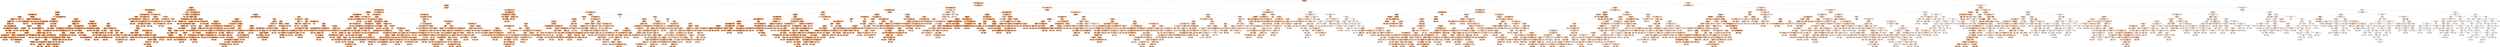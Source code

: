 digraph Tree {
node [shape=box, style="filled, rounded", color="black", fontname=helvetica] ;
edge [fontname=helvetica] ;
0 [label="Site EUI (kBtu/ft²) <= 85.95\nmse = 844.263\nsamples = 3926\nvalue = 58.911", fillcolor="#f0b58b"] ;
1 [label="Weather Normalized Site Electricity Intensity (kWh/ft²) <= 5.15\nmse = 449.93\nsamples = 2162\nvalue = 75.644", fillcolor="#eba06a"] ;
0 -> 1 [labeldistance=2.5, labelangle=45, headlabel="True"] ;
2 [label="Site EUI (kBtu/ft²) <= 68.95\nmse = 221.895\nsamples = 1321\nvalue = 83.272", fillcolor="#e9965a"] ;
1 -> 2 ;
3 [label="Site EUI (kBtu/ft²) <= 60.65\nmse = 134.996\nsamples = 685\nvalue = 91.415", fillcolor="#e78c4a"] ;
2 -> 3 ;
4 [label="Largest Property Use Type_Non-Refrigerated Warehouse <= 0.5\nmse = 95.334\nsamples = 459\nvalue = 94.504", fillcolor="#e68844"] ;
3 -> 4 ;
5 [label="Site EUI (kBtu/ft²) <= 32.45\nmse = 65.963\nsamples = 419\nvalue = 95.658", fillcolor="#e68742"] ;
4 -> 5 ;
6 [label="Largest Property Use Type_Multifamily Housing <= 0.5\nmse = 45.474\nsamples = 149\nvalue = 98.87", fillcolor="#e5823b"] ;
5 -> 6 ;
7 [label="Year Built <= 1993.5\nmse = 193.452\nsamples = 32\nvalue = 94.935", fillcolor="#e68743"] ;
6 -> 7 ;
8 [label="Street Number <= 741.5\nmse = 17.67\nsamples = 28\nvalue = 98.262", fillcolor="#e5833c"] ;
7 -> 8 ;
9 [label="Street Number <= 525.0\nmse = 4.561\nsamples = 25\nvalue = 99.051", fillcolor="#e5823b"] ;
8 -> 9 ;
10 [label="Year Built <= 1925.0\nmse = 2.021\nsamples = 23\nvalue = 99.417", fillcolor="#e5823a"] ;
9 -> 10 ;
11 [label="mse = 0.0\nsamples = 11\nvalue = 100.0", fillcolor="#e58139"] ;
10 -> 11 ;
12 [label="log_Direct GHG Emissions (Metric Tons CO2e) <= 5.669\nmse = 3.361\nsamples = 12\nvalue = 98.833", fillcolor="#e5823b"] ;
10 -> 12 ;
13 [label="Weather Normalized Site Electricity Intensity (kWh/ft²) <= 2.6\nmse = 4.765\nsamples = 7\nvalue = 97.889", fillcolor="#e6843d"] ;
12 -> 13 ;
14 [label="mse = 1.688\nsamples = 3\nvalue = 95.75", fillcolor="#e68642"] ;
13 -> 14 ;
15 [label="Year Built <= 1958.0\nmse = 0.64\nsamples = 4\nvalue = 99.6", fillcolor="#e5823a"] ;
13 -> 15 ;
16 [label="mse = 0.0\nsamples = 3\nvalue = 100.0", fillcolor="#e58139"] ;
15 -> 16 ;
17 [label="mse = 0.0\nsamples = 1\nvalue = 98.0", fillcolor="#e6843d"] ;
15 -> 17 ;
18 [label="Site EUI (kBtu/ft²) <= 30.15\nmse = 0.173\nsamples = 5\nvalue = 99.778", fillcolor="#e58139"] ;
12 -> 18 ;
19 [label="mse = 0.0\nsamples = 4\nvalue = 100.0", fillcolor="#e58139"] ;
18 -> 19 ;
20 [label="mse = 0.0\nsamples = 1\nvalue = 99.0", fillcolor="#e5823b"] ;
18 -> 20 ;
21 [label="mse = 14.222\nsamples = 2\nvalue = 94.667", fillcolor="#e68844"] ;
9 -> 21 ;
22 [label="mse = 74.667\nsamples = 3\nvalue = 88.0", fillcolor="#e89051"] ;
8 -> 22 ;
23 [label="log_Direct GHG Emissions (Metric Tons CO2e) <= 3.607\nmse = 702.5\nsamples = 4\nvalue = 60.0", fillcolor="#f0b489"] ;
7 -> 23 ;
24 [label="mse = 240.25\nsamples = 2\nvalue = 38.5", fillcolor="#f5cfb4"] ;
23 -> 24 ;
25 [label="mse = 240.25\nsamples = 2\nvalue = 81.5", fillcolor="#ea995e"] ;
23 -> 25 ;
26 [label="Site EUI (kBtu/ft²) <= 30.45\nmse = 0.108\nsamples = 117\nvalue = 99.935", fillcolor="#e58139"] ;
6 -> 26 ;
27 [label="Street Number <= 4183.5\nmse = 0.018\nsamples = 108\nvalue = 99.981", fillcolor="#e58139"] ;
26 -> 27 ;
28 [label="NYC Borough, Block and Lot (BBL) <= 5037113600.0\nmse = 0.006\nsamples = 106\nvalue = 99.994", fillcolor="#e58139"] ;
27 -> 28 ;
29 [label="mse = 0.0\nsamples = 105\nvalue = 100.0", fillcolor="#e58139"] ;
28 -> 29 ;
30 [label="mse = 0.0\nsamples = 1\nvalue = 99.0", fillcolor="#e5823b"] ;
28 -> 30 ;
31 [label="mse = 0.222\nsamples = 2\nvalue = 99.333", fillcolor="#e5823a"] ;
27 -> 31 ;
32 [label="Weather Normalized Site Electricity Intensity (kWh/ft²) <= 4.3\nmse = 0.96\nsamples = 9\nvalue = 99.2", fillcolor="#e5823b"] ;
26 -> 32 ;
33 [label="mse = 0.0\nsamples = 6\nvalue = 100.0", fillcolor="#e58139"] ;
32 -> 33 ;
34 [label="mse = 0.0\nsamples = 3\nvalue = 98.0", fillcolor="#e6843d"] ;
32 -> 34 ;
35 [label="Site EUI (kBtu/ft²) <= 32.55\nmse = 68.426\nsamples = 270\nvalue = 93.866", fillcolor="#e78945"] ;
5 -> 35 ;
36 [label="mse = 0.0\nsamples = 1\nvalue = 32.0", fillcolor="#f7d8c1"] ;
35 -> 36 ;
37 [label="Weather Normalized Site Electricity Intensity (kWh/ft²) <= 3.35\nmse = 38.826\nsamples = 269\nvalue = 94.349", fillcolor="#e68844"] ;
35 -> 37 ;
38 [label="Site EUI (kBtu/ft²) <= 59.25\nmse = 19.977\nsamples = 114\nvalue = 96.811", fillcolor="#e6853f"] ;
37 -> 38 ;
39 [label="log_Direct GHG Emissions (Metric Tons CO2e) <= 4.224\nmse = 12.827\nsamples = 102\nvalue = 97.424", fillcolor="#e6843e"] ;
38 -> 39 ;
40 [label="mse = 0.0\nsamples = 1\nvalue = 85.0", fillcolor="#e99457"] ;
39 -> 40 ;
41 [label="Weather Normalized Site Electricity Intensity (kWh/ft²) <= 1.55\nmse = 10.804\nsamples = 101\nvalue = 97.599", fillcolor="#e6843e"] ;
39 -> 41 ;
42 [label="Street Number <= 5060.5\nmse = 0.104\nsamples = 22\nvalue = 99.882", fillcolor="#e58139"] ;
41 -> 42 ;
43 [label="Record Number <= 2787421.0\nmse = 0.059\nsamples = 21\nvalue = 99.938", fillcolor="#e58139"] ;
42 -> 43 ;
44 [label="mse = 0.25\nsamples = 2\nvalue = 99.5", fillcolor="#e5823a"] ;
43 -> 44 ;
45 [label="mse = 0.0\nsamples = 19\nvalue = 100.0", fillcolor="#e58139"] ;
43 -> 45 ;
46 [label="mse = 0.0\nsamples = 1\nvalue = 99.0", fillcolor="#e5823b"] ;
42 -> 46 ;
47 [label="Street Number <= 6.0\nmse = 12.013\nsamples = 79\nvalue = 96.88", fillcolor="#e6853f"] ;
41 -> 47 ;
48 [label="mse = 0.0\nsamples = 1\nvalue = 81.0", fillcolor="#ea995f"] ;
47 -> 48 ;
49 [label="log_Direct GHG Emissions (Metric Tons CO2e) <= 5.321\nmse = 9.747\nsamples = 78\nvalue = 97.028", fillcolor="#e6853f"] ;
47 -> 49 ;
50 [label="Year Built <= 1938.5\nmse = 3.422\nsamples = 22\nvalue = 98.517", fillcolor="#e5833c"] ;
49 -> 50 ;
51 [label="Year Built <= 1926.5\nmse = 3.307\nsamples = 13\nvalue = 97.6", fillcolor="#e6843e"] ;
50 -> 51 ;
52 [label="NYC Borough, Block and Lot (BBL) <= 1010008768.0\nmse = 3.061\nsamples = 6\nvalue = 98.714", fillcolor="#e5833c"] ;
51 -> 52 ;
53 [label="mse = 0.0\nsamples = 1\nvalue = 95.0", fillcolor="#e68743"] ;
52 -> 53 ;
54 [label="Site EUI (kBtu/ft²) <= 42.5\nmse = 0.889\nsamples = 5\nvalue = 99.333", fillcolor="#e5823a"] ;
52 -> 54 ;
55 [label="mse = 0.0\nsamples = 1\nvalue = 98.0", fillcolor="#e6843d"] ;
54 -> 55 ;
56 [label="mse = 0.0\nsamples = 4\nvalue = 100.0", fillcolor="#e58139"] ;
54 -> 56 ;
57 [label="Site EUI (kBtu/ft²) <= 56.5\nmse = 1.484\nsamples = 7\nvalue = 96.625", fillcolor="#e68540"] ;
51 -> 57 ;
58 [label="NYC Borough, Block and Lot (BBL) <= 3032640000.0\nmse = 0.571\nsamples = 6\nvalue = 97.0", fillcolor="#e6853f"] ;
57 -> 58 ;
59 [label="mse = 0.0\nsamples = 2\nvalue = 96.0", fillcolor="#e68641"] ;
58 -> 59 ;
60 [label="log_Direct GHG Emissions (Metric Tons CO2e) <= 5.067\nmse = 0.24\nsamples = 4\nvalue = 97.4", fillcolor="#e6843e"] ;
58 -> 60 ;
61 [label="mse = 0.0\nsamples = 2\nvalue = 97.0", fillcolor="#e6853f"] ;
60 -> 61 ;
62 [label="mse = 0.0\nsamples = 2\nvalue = 98.0", fillcolor="#e6843d"] ;
60 -> 62 ;
63 [label="mse = 0.0\nsamples = 1\nvalue = 94.0", fillcolor="#e78945"] ;
57 -> 63 ;
64 [label="Site EUI (kBtu/ft²) <= 56.65\nmse = 1.679\nsamples = 9\nvalue = 99.5", fillcolor="#e5823a"] ;
50 -> 64 ;
65 [label="NYC Borough, Block and Lot (BBL) <= 4036648832.0\nmse = 0.13\nsamples = 8\nvalue = 99.846", fillcolor="#e58139"] ;
64 -> 65 ;
66 [label="mse = 0.0\nsamples = 7\nvalue = 100.0", fillcolor="#e58139"] ;
65 -> 66 ;
67 [label="mse = 0.0\nsamples = 1\nvalue = 99.0", fillcolor="#e5823b"] ;
65 -> 67 ;
68 [label="mse = 0.0\nsamples = 1\nvalue = 95.0", fillcolor="#e68743"] ;
64 -> 68 ;
69 [label="Year Built <= 1922.0\nmse = 10.967\nsamples = 56\nvalue = 96.474", fillcolor="#e68540"] ;
49 -> 69 ;
70 [label="Record Number <= 4218658.5\nmse = 1.707\nsamples = 8\nvalue = 98.6", fillcolor="#e5833c"] ;
69 -> 70 ;
71 [label="log_Direct GHG Emissions (Metric Tons CO2e) <= 5.942\nmse = 0.122\nsamples = 4\nvalue = 99.857", fillcolor="#e58139"] ;
70 -> 71 ;
72 [label="mse = 0.0\nsamples = 3\nvalue = 100.0", fillcolor="#e58139"] ;
71 -> 72 ;
73 [label="mse = 0.0\nsamples = 1\nvalue = 99.0", fillcolor="#e5823b"] ;
71 -> 73 ;
74 [label="Order <= 3579.0\nmse = 0.5\nsamples = 4\nvalue = 97.5", fillcolor="#e6843e"] ;
70 -> 74 ;
75 [label="mse = 0.0\nsamples = 1\nvalue = 96.0", fillcolor="#e68641"] ;
74 -> 75 ;
76 [label="mse = 0.204\nsamples = 3\nvalue = 97.714", fillcolor="#e6843e"] ;
74 -> 76 ;
77 [label="Year Built <= 1963.0\nmse = 11.84\nsamples = 48\nvalue = 95.968", fillcolor="#e68641"] ;
69 -> 77 ;
78 [label="Site EUI (kBtu/ft²) <= 36.9\nmse = 12.85\nsamples = 38\nvalue = 95.388", fillcolor="#e68742"] ;
77 -> 78 ;
79 [label="mse = 0.0\nsamples = 1\nvalue = 82.0", fillcolor="#ea985d"] ;
78 -> 79 ;
80 [label="Site EUI (kBtu/ft²) <= 46.7\nmse = 9.306\nsamples = 37\nvalue = 95.667", fillcolor="#e68742"] ;
78 -> 80 ;
81 [label="Street Number <= 305.0\nmse = 2.444\nsamples = 7\nvalue = 98.667", fillcolor="#e5833c"] ;
80 -> 81 ;
82 [label="Record Number <= 2740719.5\nmse = 0.16\nsamples = 4\nvalue = 99.8", fillcolor="#e58139"] ;
81 -> 82 ;
83 [label="mse = 0.0\nsamples = 1\nvalue = 99.0", fillcolor="#e5823b"] ;
82 -> 83 ;
84 [label="mse = 0.0\nsamples = 3\nvalue = 100.0", fillcolor="#e58139"] ;
82 -> 84 ;
85 [label="mse = 1.688\nsamples = 3\nvalue = 97.25", fillcolor="#e6843e"] ;
81 -> 85 ;
86 [label="Order <= 7148.0\nmse = 8.333\nsamples = 30\nvalue = 94.974", fillcolor="#e68743"] ;
80 -> 86 ;
87 [label="NYC Borough, Block and Lot (BBL) <= 2041785024.0\nmse = 13.2\nsamples = 8\nvalue = 93.0", fillcolor="#e78a47"] ;
86 -> 87 ;
88 [label="Site EUI (kBtu/ft²) <= 53.8\nmse = 4.667\nsamples = 7\nvalue = 94.0", fillcolor="#e78945"] ;
87 -> 88 ;
89 [label="mse = 0.889\nsamples = 3\nvalue = 96.667", fillcolor="#e68540"] ;
88 -> 89 ;
90 [label="mse = 1.222\nsamples = 4\nvalue = 92.667", fillcolor="#e78a48"] ;
88 -> 90 ;
91 [label="mse = 0.0\nsamples = 1\nvalue = 84.0", fillcolor="#e99559"] ;
87 -> 91 ;
92 [label="Street Number <= 1387.0\nmse = 4.847\nsamples = 22\nvalue = 95.655", fillcolor="#e68742"] ;
86 -> 92 ;
93 [label="Site EUI (kBtu/ft²) <= 55.75\nmse = 1.849\nsamples = 11\nvalue = 94.533", fillcolor="#e68844"] ;
92 -> 93 ;
94 [label="mse = 1.49\nsamples = 7\nvalue = 95.1", fillcolor="#e68743"] ;
93 -> 94 ;
95 [label="mse = 0.64\nsamples = 4\nvalue = 93.4", fillcolor="#e78946"] ;
93 -> 95 ;
96 [label="NYC Borough, Block and Lot (BBL) <= 3064974976.0\nmse = 5.265\nsamples = 11\nvalue = 96.857", fillcolor="#e6853f"] ;
92 -> 96 ;
97 [label="mse = 2.61\nsamples = 7\nvalue = 95.7", fillcolor="#e68642"] ;
96 -> 97 ;
98 [label="mse = 0.188\nsamples = 4\nvalue = 99.75", fillcolor="#e58139"] ;
96 -> 98 ;
99 [label="Weather Normalized Site Electricity Intensity (kWh/ft²) <= 1.8\nmse = 3.0\nsamples = 10\nvalue = 98.0", fillcolor="#e6843d"] ;
77 -> 99 ;
100 [label="mse = 0.0\nsamples = 1\nvalue = 93.0", fillcolor="#e78a47"] ;
99 -> 100 ;
101 [label="Weather Normalized Site Electricity Intensity (kWh/ft²) <= 2.6\nmse = 1.16\nsamples = 9\nvalue = 98.385", fillcolor="#e5833c"] ;
99 -> 101 ;
102 [label="Record Number <= 3428145.5\nmse = 0.122\nsamples = 4\nvalue = 99.143", fillcolor="#e5823b"] ;
101 -> 102 ;
103 [label="mse = 0.0\nsamples = 3\nvalue = 99.0", fillcolor="#e5823b"] ;
102 -> 103 ;
104 [label="mse = 0.0\nsamples = 1\nvalue = 100.0", fillcolor="#e58139"] ;
102 -> 104 ;
105 [label="Year Built <= 1990.5\nmse = 0.917\nsamples = 5\nvalue = 97.5", fillcolor="#e6843e"] ;
101 -> 105 ;
106 [label="mse = 0.222\nsamples = 2\nvalue = 98.333", fillcolor="#e5833c"] ;
105 -> 106 ;
107 [label="mse = 0.222\nsamples = 3\nvalue = 96.667", fillcolor="#e68540"] ;
105 -> 107 ;
108 [label="log_Direct GHG Emissions (Metric Tons CO2e) <= 5.274\nmse = 50.462\nsamples = 12\nvalue = 90.933", fillcolor="#e78d4b"] ;
38 -> 108 ;
109 [label="mse = 121.0\nsamples = 2\nvalue = 78.0", fillcolor="#eb9d65"] ;
108 -> 109 ;
110 [label="Year Built <= 1955.5\nmse = 9.917\nsamples = 10\nvalue = 92.923", fillcolor="#e78a47"] ;
108 -> 110 ;
111 [label="Year Built <= 1913.5\nmse = 4.469\nsamples = 7\nvalue = 94.556", fillcolor="#e68844"] ;
110 -> 111 ;
112 [label="mse = 0.0\nsamples = 1\nvalue = 100.0", fillcolor="#e58139"] ;
111 -> 112 ;
113 [label="Street Number <= 2905.5\nmse = 0.859\nsamples = 6\nvalue = 93.875", fillcolor="#e78945"] ;
111 -> 113 ;
114 [label="log_Direct GHG Emissions (Metric Tons CO2e) <= 5.878\nmse = 0.222\nsamples = 4\nvalue = 94.333", fillcolor="#e68844"] ;
113 -> 114 ;
115 [label="mse = 0.0\nsamples = 2\nvalue = 95.0", fillcolor="#e68743"] ;
114 -> 115 ;
116 [label="mse = 0.0\nsamples = 2\nvalue = 94.0", fillcolor="#e78945"] ;
114 -> 116 ;
117 [label="mse = 0.25\nsamples = 2\nvalue = 92.5", fillcolor="#e78b48"] ;
113 -> 117 ;
118 [label="mse = 2.688\nsamples = 3\nvalue = 89.25", fillcolor="#e88f4e"] ;
110 -> 118 ;
119 [label="Site EUI (kBtu/ft²) <= 44.55\nmse = 44.834\nsamples = 155\nvalue = 92.609", fillcolor="#e78a48"] ;
37 -> 119 ;
120 [label="NYC Borough, Block and Lot (BBL) <= 4159192448.0\nmse = 12.206\nsamples = 41\nvalue = 97.709", fillcolor="#e6843e"] ;
119 -> 120 ;
121 [label="Site EUI (kBtu/ft²) <= 40.0\nmse = 4.343\nsamples = 40\nvalue = 98.093", fillcolor="#e6833d"] ;
120 -> 121 ;
122 [label="Year Built <= 1992.0\nmse = 1.311\nsamples = 24\nvalue = 98.943", fillcolor="#e5823b"] ;
121 -> 122 ;
123 [label="log_Direct GHG Emissions (Metric Tons CO2e) <= 3.945\nmse = 0.502\nsamples = 20\nvalue = 99.345", fillcolor="#e5823a"] ;
122 -> 123 ;
124 [label="mse = 0.0\nsamples = 1\nvalue = 97.0", fillcolor="#e6853f"] ;
123 -> 124 ;
125 [label="Weather Normalized Site Electricity Intensity (kWh/ft²) <= 4.7\nmse = 0.316\nsamples = 19\nvalue = 99.429", fillcolor="#e5823a"] ;
123 -> 125 ;
126 [label="Year Built <= 1965.5\nmse = 0.288\nsamples = 14\nvalue = 99.25", fillcolor="#e5823a"] ;
125 -> 126 ;
127 [label="NYC Borough, Block and Lot (BBL) <= 1533825184.0\nmse = 0.221\nsamples = 13\nvalue = 99.118", fillcolor="#e5823b"] ;
126 -> 127 ;
128 [label="Street Number <= 779.0\nmse = 0.109\nsamples = 7\nvalue = 98.875", fillcolor="#e5823b"] ;
127 -> 128 ;
129 [label="mse = 0.0\nsamples = 6\nvalue = 99.0", fillcolor="#e5823b"] ;
128 -> 129 ;
130 [label="mse = 0.0\nsamples = 1\nvalue = 98.0", fillcolor="#e6843d"] ;
128 -> 130 ;
131 [label="Year Built <= 1945.0\nmse = 0.222\nsamples = 6\nvalue = 99.333", fillcolor="#e5823a"] ;
127 -> 131 ;
132 [label="mse = 0.0\nsamples = 3\nvalue = 100.0", fillcolor="#e58139"] ;
131 -> 132 ;
133 [label="mse = 0.0\nsamples = 3\nvalue = 99.0", fillcolor="#e5823b"] ;
131 -> 133 ;
134 [label="mse = 0.0\nsamples = 1\nvalue = 100.0", fillcolor="#e58139"] ;
126 -> 134 ;
135 [label="Record Number <= 3036459.5\nmse = 0.109\nsamples = 5\nvalue = 99.875", fillcolor="#e58139"] ;
125 -> 135 ;
136 [label="mse = 0.0\nsamples = 4\nvalue = 100.0", fillcolor="#e58139"] ;
135 -> 136 ;
137 [label="mse = 0.0\nsamples = 1\nvalue = 99.0", fillcolor="#e5823b"] ;
135 -> 137 ;
138 [label="log_Direct GHG Emissions (Metric Tons CO2e) <= 4.71\nmse = 0.667\nsamples = 4\nvalue = 97.0", fillcolor="#e6853f"] ;
122 -> 138 ;
139 [label="mse = 0.0\nsamples = 2\nvalue = 98.0", fillcolor="#e6843d"] ;
138 -> 139 ;
140 [label="mse = 0.25\nsamples = 2\nvalue = 96.5", fillcolor="#e68540"] ;
138 -> 140 ;
141 [label="Weather Normalized Site Electricity Intensity (kWh/ft²) <= 5.05\nmse = 6.144\nsamples = 16\nvalue = 96.526", fillcolor="#e68540"] ;
121 -> 141 ;
142 [label="log_Direct GHG Emissions (Metric Tons CO2e) <= 4.622\nmse = 2.782\nsamples = 14\nvalue = 97.467", fillcolor="#e6843e"] ;
141 -> 142 ;
143 [label="mse = 1.556\nsamples = 3\nvalue = 95.333", fillcolor="#e68742"] ;
142 -> 143 ;
144 [label="Site EUI (kBtu/ft²) <= 40.95\nmse = 1.667\nsamples = 11\nvalue = 98.0", fillcolor="#e6843d"] ;
142 -> 144 ;
145 [label="mse = 0.0\nsamples = 2\nvalue = 100.0", fillcolor="#e58139"] ;
144 -> 145 ;
146 [label="Year Built <= 1922.5\nmse = 1.04\nsamples = 9\nvalue = 97.6", fillcolor="#e6843e"] ;
144 -> 146 ;
147 [label="mse = 0.889\nsamples = 3\nvalue = 96.667", fillcolor="#e68540"] ;
146 -> 147 ;
148 [label="Site EUI (kBtu/ft²) <= 41.85\nmse = 0.571\nsamples = 6\nvalue = 98.0", fillcolor="#e6843d"] ;
146 -> 148 ;
149 [label="mse = 0.0\nsamples = 2\nvalue = 99.0", fillcolor="#e5823b"] ;
148 -> 149 ;
150 [label="log_Direct GHG Emissions (Metric Tons CO2e) <= 5.524\nmse = 0.24\nsamples = 4\nvalue = 97.6", fillcolor="#e6843e"] ;
148 -> 150 ;
151 [label="mse = 0.0\nsamples = 2\nvalue = 98.0", fillcolor="#e6843d"] ;
150 -> 151 ;
152 [label="mse = 0.0\nsamples = 2\nvalue = 97.0", fillcolor="#e6853f"] ;
150 -> 152 ;
153 [label="mse = 3.0\nsamples = 2\nvalue = 93.0", fillcolor="#e78a47"] ;
141 -> 153 ;
154 [label="mse = 0.0\nsamples = 1\nvalue = 77.0", fillcolor="#eb9e67"] ;
120 -> 154 ;
155 [label="Record Number <= 2670201.5\nmse = 44.251\nsamples = 114\nvalue = 90.959", fillcolor="#e78d4b"] ;
119 -> 155 ;
156 [label="Largest Property Use Type_Multifamily Housing <= 0.5\nmse = 10.908\nsamples = 16\nvalue = 96.593", fillcolor="#e68540"] ;
155 -> 156 ;
157 [label="mse = 0.0\nsamples = 1\nvalue = 85.0", fillcolor="#e99457"] ;
156 -> 157 ;
158 [label="Record Number <= 2626785.5\nmse = 5.96\nsamples = 15\nvalue = 97.038", fillcolor="#e6853f"] ;
156 -> 158 ;
159 [label="NYC Borough, Block and Lot (BBL) <= 1017613760.0\nmse = 0.188\nsamples = 5\nvalue = 99.75", fillcolor="#e58139"] ;
158 -> 159 ;
160 [label="mse = 0.0\nsamples = 2\nvalue = 99.0", fillcolor="#e5823b"] ;
159 -> 160 ;
161 [label="mse = 0.0\nsamples = 3\nvalue = 100.0", fillcolor="#e58139"] ;
159 -> 161 ;
162 [label="Street Number <= 436.0\nmse = 3.806\nsamples = 10\nvalue = 95.833", fillcolor="#e68641"] ;
158 -> 162 ;
163 [label="mse = 0.609\nsamples = 3\nvalue = 94.125", fillcolor="#e78845"] ;
162 -> 163 ;
164 [label="Year Built <= 1927.5\nmse = 2.16\nsamples = 7\nvalue = 97.2", fillcolor="#e6853f"] ;
162 -> 164 ;
165 [label="mse = 6.25\nsamples = 2\nvalue = 95.5", fillcolor="#e68742"] ;
164 -> 165 ;
166 [label="Year Built <= 1939.5\nmse = 0.234\nsamples = 5\nvalue = 97.625", fillcolor="#e6843e"] ;
164 -> 166 ;
167 [label="mse = 0.0\nsamples = 2\nvalue = 98.0", fillcolor="#e6843d"] ;
166 -> 167 ;
168 [label="mse = 0.188\nsamples = 3\nvalue = 97.25", fillcolor="#e6843e"] ;
166 -> 168 ;
169 [label="Order <= 4110.5\nmse = 43.423\nsamples = 98\nvalue = 89.895", fillcolor="#e88e4d"] ;
155 -> 169 ;
170 [label="Site EUI (kBtu/ft²) <= 52.25\nmse = 40.059\nsamples = 33\nvalue = 86.453", fillcolor="#e99254"] ;
169 -> 170 ;
171 [label="Order <= 432.0\nmse = 31.316\nsamples = 14\nvalue = 89.955", fillcolor="#e88e4d"] ;
170 -> 171 ;
172 [label="mse = 0.0\nsamples = 1\nvalue = 79.0", fillcolor="#eb9c63"] ;
171 -> 172 ;
173 [label="Order <= 3953.0\nmse = 21.248\nsamples = 13\nvalue = 91.05", fillcolor="#e78c4b"] ;
171 -> 173 ;
174 [label="Record Number <= 4041800.0\nmse = 11.139\nsamples = 12\nvalue = 92.167", fillcolor="#e78b49"] ;
173 -> 174 ;
175 [label="Year Built <= 1961.0\nmse = 7.136\nsamples = 7\nvalue = 90.692", fillcolor="#e78d4c"] ;
174 -> 175 ;
176 [label="Order <= 2565.0\nmse = 2.975\nsamples = 5\nvalue = 91.545", fillcolor="#e78c4a"] ;
175 -> 176 ;
177 [label="mse = 0.24\nsamples = 2\nvalue = 93.4", fillcolor="#e78946"] ;
176 -> 177 ;
178 [label="mse = 0.0\nsamples = 3\nvalue = 90.0", fillcolor="#e88e4d"] ;
176 -> 178 ;
179 [label="mse = 4.0\nsamples = 2\nvalue = 86.0", fillcolor="#e99355"] ;
175 -> 179 ;
180 [label="Street Number <= 193.0\nmse = 1.2\nsamples = 5\nvalue = 96.0", fillcolor="#e68641"] ;
174 -> 180 ;
181 [label="Largest Property Use Type_Multifamily Housing <= 0.5\nmse = 0.25\nsamples = 4\nvalue = 95.5", fillcolor="#e68742"] ;
180 -> 181 ;
182 [label="mse = 0.0\nsamples = 2\nvalue = 96.0", fillcolor="#e68641"] ;
181 -> 182 ;
183 [label="mse = 0.0\nsamples = 2\nvalue = 95.0", fillcolor="#e68743"] ;
181 -> 183 ;
184 [label="mse = 0.0\nsamples = 1\nvalue = 98.0", fillcolor="#e6843d"] ;
180 -> 184 ;
185 [label="mse = 0.0\nsamples = 1\nvalue = 81.0", fillcolor="#ea995f"] ;
173 -> 185 ;
186 [label="Weather Normalized Site Electricity Intensity (kWh/ft²) <= 3.7\nmse = 31.386\nsamples = 19\nvalue = 83.968", fillcolor="#e99559"] ;
170 -> 186 ;
187 [label="Order <= 2148.0\nmse = 10.395\nsamples = 5\nvalue = 90.222", fillcolor="#e88d4d"] ;
186 -> 187 ;
188 [label="mse = 0.0\nsamples = 1\nvalue = 82.0", fillcolor="#ea985d"] ;
187 -> 188 ;
189 [label="Order <= 2643.5\nmse = 2.188\nsamples = 4\nvalue = 91.25", fillcolor="#e78c4a"] ;
187 -> 189 ;
190 [label="mse = 0.0\nsamples = 1\nvalue = 95.0", fillcolor="#e68743"] ;
189 -> 190 ;
191 [label="mse = 0.204\nsamples = 3\nvalue = 90.714", fillcolor="#e78d4c"] ;
189 -> 191 ;
192 [label="Record Number <= 3107766.5\nmse = 17.424\nsamples = 14\nvalue = 81.409", fillcolor="#ea995e"] ;
186 -> 192 ;
193 [label="Order <= 2689.5\nmse = 9.25\nsamples = 6\nvalue = 85.5", fillcolor="#e99356"] ;
192 -> 193 ;
194 [label="mse = 0.25\nsamples = 2\nvalue = 90.5", fillcolor="#e78d4c"] ;
193 -> 194 ;
195 [label="Street Number <= 133.5\nmse = 1.139\nsamples = 4\nvalue = 83.833", fillcolor="#e99659"] ;
193 -> 195 ;
196 [label="mse = 0.25\nsamples = 2\nvalue = 82.5", fillcolor="#ea975c"] ;
195 -> 196 ;
197 [label="mse = 0.25\nsamples = 2\nvalue = 84.5", fillcolor="#e99558"] ;
195 -> 197 ;
198 [label="Year Built <= 1906.5\nmse = 7.066\nsamples = 8\nvalue = 79.071", fillcolor="#ea9c63"] ;
192 -> 198 ;
199 [label="mse = 0.0\nsamples = 1\nvalue = 74.0", fillcolor="#eca26d"] ;
198 -> 199 ;
200 [label="Site EUI (kBtu/ft²) <= 59.8\nmse = 3.243\nsamples = 7\nvalue = 79.917", fillcolor="#ea9b61"] ;
198 -> 200 ;
201 [label="Street Number <= 427.0\nmse = 1.61\nsamples = 6\nvalue = 79.3", fillcolor="#ea9b62"] ;
200 -> 201 ;
202 [label="log_Direct GHG Emissions (Metric Tons CO2e) <= 6.831\nmse = 0.571\nsamples = 4\nvalue = 80.0", fillcolor="#ea9a61"] ;
201 -> 202 ;
203 [label="mse = 0.24\nsamples = 3\nvalue = 79.6", fillcolor="#ea9b62"] ;
202 -> 203 ;
204 [label="mse = 0.0\nsamples = 1\nvalue = 81.0", fillcolor="#ea995f"] ;
202 -> 204 ;
205 [label="mse = 0.222\nsamples = 2\nvalue = 77.667", fillcolor="#eb9d66"] ;
201 -> 205 ;
206 [label="mse = 0.0\nsamples = 1\nvalue = 83.0", fillcolor="#e9975b"] ;
200 -> 206 ;
207 [label="Order <= 7807.0\nmse = 34.316\nsamples = 65\nvalue = 91.922", fillcolor="#e78b49"] ;
169 -> 207 ;
208 [label="Street Number <= 356.5\nmse = 37.926\nsamples = 39\nvalue = 90.333", fillcolor="#e88d4c"] ;
207 -> 208 ;
209 [label="Street Number <= 72.5\nmse = 10.913\nsamples = 13\nvalue = 93.706", fillcolor="#e78946"] ;
208 -> 209 ;
210 [label="Year Built <= 1923.0\nmse = 11.84\nsamples = 4\nvalue = 90.6", fillcolor="#e78d4c"] ;
209 -> 210 ;
211 [label="mse = 0.0\nsamples = 1\nvalue = 97.0", fillcolor="#e6853f"] ;
210 -> 211 ;
212 [label="mse = 2.0\nsamples = 3\nvalue = 89.0", fillcolor="#e88f4f"] ;
210 -> 212 ;
213 [label="Street Number <= 223.0\nmse = 4.833\nsamples = 9\nvalue = 95.0", fillcolor="#e68743"] ;
209 -> 213 ;
214 [label="Site EUI (kBtu/ft²) <= 58.95\nmse = 1.0\nsamples = 5\nvalue = 97.0", fillcolor="#e6853f"] ;
213 -> 214 ;
215 [label="Street Number <= 110.5\nmse = 0.24\nsamples = 4\nvalue = 97.4", fillcolor="#e6843e"] ;
214 -> 215 ;
216 [label="mse = 0.0\nsamples = 2\nvalue = 97.0", fillcolor="#e6853f"] ;
215 -> 216 ;
217 [label="mse = 0.0\nsamples = 2\nvalue = 98.0", fillcolor="#e6843d"] ;
215 -> 217 ;
218 [label="mse = 0.0\nsamples = 1\nvalue = 95.0", fillcolor="#e68743"] ;
214 -> 218 ;
219 [label="Order <= 4500.0\nmse = 0.667\nsamples = 4\nvalue = 93.0", fillcolor="#e78a47"] ;
213 -> 219 ;
220 [label="mse = 0.0\nsamples = 1\nvalue = 92.0", fillcolor="#e78b49"] ;
219 -> 220 ;
221 [label="mse = 0.25\nsamples = 3\nvalue = 93.5", fillcolor="#e78946"] ;
219 -> 221 ;
222 [label="Weather Normalized Site Electricity Intensity (kWh/ft²) <= 5.05\nmse = 42.71\nsamples = 26\nvalue = 88.784", fillcolor="#e88f4f"] ;
208 -> 222 ;
223 [label="Street Number <= 652.5\nmse = 25.477\nsamples = 23\nvalue = 89.909", fillcolor="#e88e4d"] ;
222 -> 223 ;
224 [label="Weather Normalized Site Electricity Intensity (kWh/ft²) <= 4.65\nmse = 25.265\nsamples = 5\nvalue = 84.857", fillcolor="#e99457"] ;
223 -> 224 ;
225 [label="mse = 4.688\nsamples = 3\nvalue = 80.75", fillcolor="#ea9a60"] ;
224 -> 225 ;
226 [label="mse = 0.222\nsamples = 2\nvalue = 90.333", fillcolor="#e88d4c"] ;
224 -> 226 ;
227 [label="Year Built <= 1905.0\nmse = 16.812\nsamples = 18\nvalue = 91.269", fillcolor="#e78c4a"] ;
223 -> 227 ;
228 [label="mse = 0.0\nsamples = 1\nvalue = 79.0", fillcolor="#eb9c63"] ;
227 -> 228 ;
229 [label="Street Number <= 2660.5\nmse = 11.222\nsamples = 17\nvalue = 91.76", fillcolor="#e78b49"] ;
227 -> 229 ;
230 [label="Site EUI (kBtu/ft²) <= 60.3\nmse = 8.061\nsamples = 12\nvalue = 90.789", fillcolor="#e78d4b"] ;
229 -> 230 ;
231 [label="Year Built <= 1924.5\nmse = 6.247\nsamples = 11\nvalue = 90.444", fillcolor="#e88d4c"] ;
230 -> 231 ;
232 [label="mse = 0.222\nsamples = 2\nvalue = 86.333", fillcolor="#e99254"] ;
231 -> 232 ;
233 [label="Street Number <= 1251.5\nmse = 3.396\nsamples = 9\nvalue = 91.267", fillcolor="#e78c4a"] ;
231 -> 233 ;
234 [label="mse = 4.359\nsamples = 4\nvalue = 92.125", fillcolor="#e78b49"] ;
233 -> 234 ;
235 [label="mse = 0.49\nsamples = 5\nvalue = 90.286", fillcolor="#e88d4c"] ;
233 -> 235 ;
236 [label="mse = 0.0\nsamples = 1\nvalue = 97.0", fillcolor="#e6853f"] ;
230 -> 236 ;
237 [label="Street Number <= 3140.0\nmse = 8.806\nsamples = 5\nvalue = 94.833", fillcolor="#e68843"] ;
229 -> 237 ;
238 [label="mse = 6.688\nsamples = 3\nvalue = 96.25", fillcolor="#e68640"] ;
237 -> 238 ;
239 [label="mse = 1.0\nsamples = 2\nvalue = 92.0", fillcolor="#e78b49"] ;
237 -> 239 ;
240 [label="mse = 88.25\nsamples = 3\nvalue = 79.5", fillcolor="#ea9b62"] ;
222 -> 240 ;
241 [label="Site EUI (kBtu/ft²) <= 57.25\nmse = 19.434\nsamples = 26\nvalue = 94.306", fillcolor="#e68844"] ;
207 -> 241 ;
242 [label="Year Built <= 1934.0\nmse = 4.576\nsamples = 16\nvalue = 95.583", fillcolor="#e68742"] ;
241 -> 242 ;
243 [label="mse = 0.0\nsamples = 1\nvalue = 91.0", fillcolor="#e78c4b"] ;
242 -> 243 ;
244 [label="Site EUI (kBtu/ft²) <= 52.65\nmse = 2.909\nsamples = 15\nvalue = 96.0", fillcolor="#e68641"] ;
242 -> 244 ;
245 [label="Record Number <= 4412574.5\nmse = 1.148\nsamples = 8\nvalue = 96.923", fillcolor="#e6853f"] ;
244 -> 245 ;
246 [label="Largest Property Use Type_Multifamily Housing <= 0.5\nmse = 0.49\nsamples = 4\nvalue = 97.714", fillcolor="#e6843e"] ;
245 -> 246 ;
247 [label="mse = 0.0\nsamples = 1\nvalue = 96.0", fillcolor="#e68641"] ;
246 -> 247 ;
248 [label="mse = 0.0\nsamples = 3\nvalue = 98.0", fillcolor="#e6843d"] ;
246 -> 248 ;
249 [label="NYC Borough, Block and Lot (BBL) <= 4101980032.0\nmse = 0.333\nsamples = 4\nvalue = 96.0", fillcolor="#e68641"] ;
245 -> 249 ;
250 [label="mse = 0.16\nsamples = 3\nvalue = 95.8", fillcolor="#e68641"] ;
249 -> 250 ;
251 [label="mse = 0.0\nsamples = 1\nvalue = 97.0", fillcolor="#e6853f"] ;
249 -> 251 ;
252 [label="Year Built <= 2000.5\nmse = 2.444\nsamples = 7\nvalue = 94.667", fillcolor="#e68844"] ;
244 -> 252 ;
253 [label="Weather Normalized Site Electricity Intensity (kWh/ft²) <= 3.65\nmse = 0.859\nsamples = 6\nvalue = 95.125", fillcolor="#e68743"] ;
252 -> 253 ;
254 [label="mse = 0.25\nsamples = 2\nvalue = 96.5", fillcolor="#e68540"] ;
253 -> 254 ;
255 [label="Weather Normalized Site Electricity Intensity (kWh/ft²) <= 4.35\nmse = 0.222\nsamples = 4\nvalue = 94.667", fillcolor="#e68844"] ;
253 -> 255 ;
256 [label="mse = 0.0\nsamples = 2\nvalue = 95.0", fillcolor="#e68743"] ;
255 -> 256 ;
257 [label="mse = 0.0\nsamples = 2\nvalue = 94.0", fillcolor="#e78945"] ;
255 -> 257 ;
258 [label="mse = 0.0\nsamples = 1\nvalue = 91.0", fillcolor="#e78c4b"] ;
252 -> 258 ;
259 [label="Site EUI (kBtu/ft²) <= 57.8\nmse = 39.354\nsamples = 10\nvalue = 91.75", fillcolor="#e78c4a"] ;
241 -> 259 ;
260 [label="mse = 30.25\nsamples = 2\nvalue = 79.5", fillcolor="#ea9b62"] ;
259 -> 260 ;
261 [label="Site EUI (kBtu/ft²) <= 58.5\nmse = 5.16\nsamples = 8\nvalue = 94.2", fillcolor="#e78845"] ;
259 -> 261 ;
262 [label="mse = 1.0\nsamples = 2\nvalue = 91.0", fillcolor="#e78c4b"] ;
261 -> 262 ;
263 [label="log_Direct GHG Emissions (Metric Tons CO2e) <= 5.984\nmse = 3.0\nsamples = 6\nvalue = 95.0", fillcolor="#e68743"] ;
261 -> 263 ;
264 [label="NYC Borough, Block and Lot (BBL) <= 3052770176.0\nmse = 2.222\nsamples = 5\nvalue = 94.333", fillcolor="#e68844"] ;
263 -> 264 ;
265 [label="mse = 0.0\nsamples = 1\nvalue = 97.0", fillcolor="#e6853f"] ;
264 -> 265 ;
266 [label="Street Number <= 235.0\nmse = 0.96\nsamples = 4\nvalue = 93.8", fillcolor="#e78945"] ;
264 -> 266 ;
267 [label="mse = 0.0\nsamples = 1\nvalue = 92.0", fillcolor="#e78b49"] ;
266 -> 267 ;
268 [label="mse = 0.188\nsamples = 3\nvalue = 94.25", fillcolor="#e78844"] ;
266 -> 268 ;
269 [label="mse = 0.0\nsamples = 1\nvalue = 97.0", fillcolor="#e6853f"] ;
263 -> 269 ;
270 [label="Record Number <= 3122379.0\nmse = 242.201\nsamples = 40\nvalue = 81.611", fillcolor="#ea985e"] ;
4 -> 270 ;
271 [label="Weather Normalized Site Electricity Intensity (kWh/ft²) <= 1.45\nmse = 61.729\nsamples = 19\nvalue = 89.733", fillcolor="#e88e4e"] ;
270 -> 271 ;
272 [label="Year Built <= 1925.5\nmse = 11.806\nsamples = 7\nvalue = 97.167", fillcolor="#e6853f"] ;
271 -> 272 ;
273 [label="mse = 6.25\nsamples = 2\nvalue = 90.5", fillcolor="#e78d4c"] ;
272 -> 273 ;
274 [label="Weather Normalized Site Electricity Intensity (kWh/ft²) <= 0.8\nmse = 2.25\nsamples = 5\nvalue = 98.5", fillcolor="#e5833c"] ;
272 -> 274 ;
275 [label="Site EUI (kBtu/ft²) <= 5.3\nmse = 0.859\nsamples = 4\nvalue = 99.125", fillcolor="#e5823b"] ;
274 -> 275 ;
276 [label="mse = 0.0\nsamples = 2\nvalue = 100.0", fillcolor="#e58139"] ;
275 -> 276 ;
277 [label="mse = 0.188\nsamples = 2\nvalue = 98.25", fillcolor="#e5833c"] ;
275 -> 277 ;
278 [label="mse = 0.0\nsamples = 1\nvalue = 96.0", fillcolor="#e68641"] ;
274 -> 278 ;
279 [label="Weather Normalized Site Electricity Intensity (kWh/ft²) <= 4.35\nmse = 33.617\nsamples = 12\nvalue = 84.778", fillcolor="#e99457"] ;
271 -> 279 ;
280 [label="Site EUI (kBtu/ft²) <= 36.55\nmse = 17.396\nsamples = 11\nvalue = 86.733", fillcolor="#e89254"] ;
279 -> 280 ;
281 [label="Weather Normalized Site Electricity Intensity (kWh/ft²) <= 2.9\nmse = 10.972\nsamples = 9\nvalue = 88.167", fillcolor="#e89051"] ;
280 -> 281 ;
282 [label="log_Direct GHG Emissions (Metric Tons CO2e) <= 4.815\nmse = 0.938\nsamples = 5\nvalue = 86.25", fillcolor="#e99254"] ;
281 -> 282 ;
283 [label="mse = 0.24\nsamples = 3\nvalue = 85.6", fillcolor="#e99356"] ;
282 -> 283 ;
284 [label="mse = 0.222\nsamples = 2\nvalue = 87.333", fillcolor="#e89152"] ;
282 -> 284 ;
285 [label="Street Number <= 325.5\nmse = 9.0\nsamples = 4\nvalue = 92.0", fillcolor="#e78b49"] ;
281 -> 285 ;
286 [label="mse = 0.889\nsamples = 3\nvalue = 90.333", fillcolor="#e88d4c"] ;
285 -> 286 ;
287 [label="mse = 0.0\nsamples = 1\nvalue = 97.0", fillcolor="#e6853f"] ;
285 -> 287 ;
288 [label="mse = 2.0\nsamples = 2\nvalue = 81.0", fillcolor="#ea995f"] ;
280 -> 288 ;
289 [label="mse = 0.0\nsamples = 1\nvalue = 75.0", fillcolor="#eca16b"] ;
279 -> 289 ;
290 [label="Weather Normalized Site Electricity Intensity (kWh/ft²) <= 2.45\nmse = 282.248\nsamples = 21\nvalue = 71.458", fillcolor="#eca572"] ;
270 -> 290 ;
291 [label="Site EUI (kBtu/ft²) <= 11.25\nmse = 89.41\nsamples = 10\nvalue = 82.583", fillcolor="#ea975c"] ;
290 -> 291 ;
292 [label="mse = 9.0\nsamples = 2\nvalue = 96.0", fillcolor="#e68641"] ;
291 -> 292 ;
293 [label="Street Number <= 4588.0\nmse = 62.29\nsamples = 8\nvalue = 79.9", fillcolor="#ea9b61"] ;
291 -> 293 ;
294 [label="Weather Normalized Site Electricity Intensity (kWh/ft²) <= 1.5\nmse = 33.951\nsamples = 7\nvalue = 81.778", fillcolor="#ea985d"] ;
293 -> 294 ;
295 [label="mse = 6.96\nsamples = 3\nvalue = 84.8", fillcolor="#e99457"] ;
294 -> 295 ;
296 [label="Weather Normalized Site Electricity Intensity (kWh/ft²) <= 1.9\nmse = 42.0\nsamples = 4\nvalue = 78.0", fillcolor="#eb9d65"] ;
294 -> 296 ;
297 [label="mse = 0.0\nsamples = 1\nvalue = 68.0", fillcolor="#edaa79"] ;
296 -> 297 ;
298 [label="mse = 11.556\nsamples = 3\nvalue = 81.333", fillcolor="#ea995e"] ;
296 -> 298 ;
299 [label="mse = 0.0\nsamples = 1\nvalue = 63.0", fillcolor="#efb083"] ;
293 -> 299 ;
300 [label="Record Number <= 3730056.0\nmse = 227.556\nsamples = 11\nvalue = 60.333", fillcolor="#efb388"] ;
290 -> 300 ;
301 [label="NYC Borough, Block and Lot (BBL) <= 3007955200.0\nmse = 85.472\nsamples = 6\nvalue = 70.833", fillcolor="#eda673"] ;
300 -> 301 ;
302 [label="mse = 9.0\nsamples = 2\nvalue = 59.0", fillcolor="#f0b58b"] ;
301 -> 302 ;
303 [label="Site EUI (kBtu/ft²) <= 25.8\nmse = 18.688\nsamples = 4\nvalue = 76.75", fillcolor="#eb9f68"] ;
301 -> 303 ;
304 [label="mse = 1.0\nsamples = 2\nvalue = 81.0", fillcolor="#ea995f"] ;
303 -> 304 ;
305 [label="mse = 0.25\nsamples = 2\nvalue = 72.5", fillcolor="#eca470"] ;
303 -> 305 ;
306 [label="Street Number <= 277.5\nmse = 149.139\nsamples = 5\nvalue = 49.833", fillcolor="#f2c19d"] ;
300 -> 306 ;
307 [label="mse = 6.25\nsamples = 2\nvalue = 33.5", fillcolor="#f6d6be"] ;
306 -> 307 ;
308 [label="mse = 20.5\nsamples = 3\nvalue = 58.0", fillcolor="#f0b68d"] ;
306 -> 308 ;
309 [label="log_Direct GHG Emissions (Metric Tons CO2e) <= 4.952\nmse = 157.32\nsamples = 226\nvalue = 85.338", fillcolor="#e99456"] ;
3 -> 309 ;
310 [label="Street Number <= 401.5\nmse = 1330.84\nsamples = 7\nvalue = 55.4", fillcolor="#f1ba92"] ;
309 -> 310 ;
311 [label="mse = 392.56\nsamples = 3\nvalue = 21.8", fillcolor="#fae5d5"] ;
310 -> 311 ;
312 [label="Site EUI (kBtu/ft²) <= 62.2\nmse = 11.2\nsamples = 4\nvalue = 89.0", fillcolor="#e88f4f"] ;
310 -> 312 ;
313 [label="mse = 2.25\nsamples = 2\nvalue = 85.5", fillcolor="#e99356"] ;
312 -> 313 ;
314 [label="mse = 3.556\nsamples = 2\nvalue = 91.333", fillcolor="#e78c4a"] ;
312 -> 314 ;
315 [label="Weather Normalized Site Electricity Intensity (kWh/ft²) <= 2.55\nmse = 92.582\nsamples = 219\nvalue = 86.262", fillcolor="#e99254"] ;
309 -> 315 ;
316 [label="Weather Normalized Site Electricity Intensity (kWh/ft²) <= 1.3\nmse = 29.444\nsamples = 35\nvalue = 93.804", fillcolor="#e78945"] ;
315 -> 316 ;
317 [label="Site EUI (kBtu/ft²) <= 66.2\nmse = 12.166\nsamples = 15\nvalue = 97.44", fillcolor="#e6843e"] ;
316 -> 317 ;
318 [label="log_Direct GHG Emissions (Metric Tons CO2e) <= 6.06\nmse = 1.413\nsamples = 12\nvalue = 98.636", fillcolor="#e5833c"] ;
317 -> 318 ;
319 [label="Record Number <= 2808799.5\nmse = 0.139\nsamples = 10\nvalue = 99.167", fillcolor="#e5823b"] ;
318 -> 319 ;
320 [label="mse = 0.0\nsamples = 2\nvalue = 100.0", fillcolor="#e58139"] ;
319 -> 320 ;
321 [label="mse = 0.0\nsamples = 8\nvalue = 99.0", fillcolor="#e5823b"] ;
319 -> 321 ;
322 [label="mse = 0.188\nsamples = 2\nvalue = 96.25", fillcolor="#e68640"] ;
318 -> 322 ;
323 [label="mse = 3.556\nsamples = 3\nvalue = 88.667", fillcolor="#e88f50"] ;
317 -> 323 ;
324 [label="Order <= 9380.5\nmse = 24.112\nsamples = 20\nvalue = 90.871", fillcolor="#e78d4b"] ;
316 -> 324 ;
325 [label="Street Number <= 1975.5\nmse = 11.583\nsamples = 14\nvalue = 93.19", fillcolor="#e78a47"] ;
324 -> 325 ;
326 [label="Record Number <= 4216084.0\nmse = 4.728\nsamples = 12\nvalue = 94.222", fillcolor="#e78845"] ;
325 -> 326 ;
327 [label="NYC Borough, Block and Lot (BBL) <= 3042995200.0\nmse = 3.686\nsamples = 7\nvalue = 95.364", fillcolor="#e68742"] ;
326 -> 327 ;
328 [label="Site EUI (kBtu/ft²) <= 63.15\nmse = 1.69\nsamples = 6\nvalue = 94.9", fillcolor="#e68743"] ;
327 -> 328 ;
329 [label="mse = 0.0\nsamples = 2\nvalue = 94.0", fillcolor="#e78945"] ;
328 -> 329 ;
330 [label="Site EUI (kBtu/ft²) <= 65.45\nmse = 1.76\nsamples = 4\nvalue = 95.8", fillcolor="#e68641"] ;
328 -> 330 ;
331 [label="mse = 0.0\nsamples = 1\nvalue = 98.0", fillcolor="#e6843d"] ;
330 -> 331 ;
332 [label="mse = 0.688\nsamples = 3\nvalue = 95.25", fillcolor="#e68743"] ;
330 -> 332 ;
333 [label="mse = 0.0\nsamples = 1\nvalue = 100.0", fillcolor="#e58139"] ;
327 -> 333 ;
334 [label="Year Built <= 1930.5\nmse = 1.102\nsamples = 5\nvalue = 92.429", fillcolor="#e78b48"] ;
326 -> 334 ;
335 [label="mse = 0.222\nsamples = 2\nvalue = 91.333", fillcolor="#e78c4a"] ;
334 -> 335 ;
336 [label="mse = 0.188\nsamples = 3\nvalue = 93.25", fillcolor="#e78a47"] ;
334 -> 336 ;
337 [label="mse = 8.0\nsamples = 2\nvalue = 87.0", fillcolor="#e89253"] ;
325 -> 337 ;
338 [label="Record Number <= 3326476.0\nmse = 15.4\nsamples = 6\nvalue = 86.0", fillcolor="#e99355"] ;
324 -> 338 ;
339 [label="mse = 0.64\nsamples = 2\nvalue = 89.6", fillcolor="#e88e4e"] ;
338 -> 339 ;
340 [label="NYC Borough, Block and Lot (BBL) <= 3073820032.0\nmse = 4.24\nsamples = 4\nvalue = 82.4", fillcolor="#ea975c"] ;
338 -> 340 ;
341 [label="mse = 0.0\nsamples = 1\nvalue = 79.0", fillcolor="#eb9c63"] ;
340 -> 341 ;
342 [label="mse = 1.688\nsamples = 3\nvalue = 83.25", fillcolor="#e9965a"] ;
340 -> 342 ;
343 [label="Record Number <= 3538176.5\nmse = 91.409\nsamples = 184\nvalue = 84.687", fillcolor="#e99458"] ;
315 -> 343 ;
344 [label="Weather Normalized Site Electricity Intensity (kWh/ft²) <= 4.25\nmse = 65.834\nsamples = 132\nvalue = 86.381", fillcolor="#e99254"] ;
343 -> 344 ;
345 [label="Site EUI (kBtu/ft²) <= 64.45\nmse = 38.504\nsamples = 101\nvalue = 88.097", fillcolor="#e89051"] ;
344 -> 345 ;
346 [label="Record Number <= 2801721.5\nmse = 19.195\nsamples = 40\nvalue = 90.509", fillcolor="#e78d4c"] ;
345 -> 346 ;
347 [label="Order <= 9111.0\nmse = 11.418\nsamples = 17\nvalue = 93.13", fillcolor="#e78a47"] ;
346 -> 347 ;
348 [label="Order <= 7207.5\nmse = 7.867\nsamples = 13\nvalue = 92.278", fillcolor="#e78b48"] ;
347 -> 348 ;
349 [label="Record Number <= 2599680.5\nmse = 6.41\nsamples = 9\nvalue = 93.417", fillcolor="#e78946"] ;
348 -> 349 ;
350 [label="mse = 0.0\nsamples = 1\nvalue = 86.0", fillcolor="#e99355"] ;
349 -> 350 ;
351 [label="Weather Normalized Site Electricity Intensity (kWh/ft²) <= 3.45\nmse = 1.537\nsamples = 8\nvalue = 94.091", fillcolor="#e78945"] ;
349 -> 351 ;
352 [label="mse = 0.222\nsamples = 3\nvalue = 92.333", fillcolor="#e78b48"] ;
351 -> 352 ;
353 [label="Record Number <= 2649131.0\nmse = 0.438\nsamples = 5\nvalue = 94.75", fillcolor="#e68843"] ;
351 -> 353 ;
354 [label="mse = 0.0\nsamples = 1\nvalue = 94.0", fillcolor="#e78945"] ;
353 -> 354 ;
355 [label="Site EUI (kBtu/ft²) <= 61.25\nmse = 0.16\nsamples = 4\nvalue = 95.2", fillcolor="#e68743"] ;
353 -> 355 ;
356 [label="mse = 0.0\nsamples = 1\nvalue = 96.0", fillcolor="#e68641"] ;
355 -> 356 ;
357 [label="mse = 0.0\nsamples = 3\nvalue = 95.0", fillcolor="#e68743"] ;
355 -> 357 ;
358 [label="Site EUI (kBtu/ft²) <= 63.65\nmse = 3.0\nsamples = 4\nvalue = 90.0", fillcolor="#e88e4d"] ;
348 -> 358 ;
359 [label="mse = 1.44\nsamples = 3\nvalue = 89.4", fillcolor="#e88e4e"] ;
358 -> 359 ;
360 [label="mse = 0.0\nsamples = 1\nvalue = 93.0", fillcolor="#e78a47"] ;
358 -> 360 ;
361 [label="Street Number <= 1762.5\nmse = 12.16\nsamples = 4\nvalue = 96.2", fillcolor="#e68641"] ;
347 -> 361 ;
362 [label="mse = 3.188\nsamples = 3\nvalue = 97.75", fillcolor="#e6843d"] ;
361 -> 362 ;
363 [label="mse = 0.0\nsamples = 1\nvalue = 90.0", fillcolor="#e88e4d"] ;
361 -> 363 ;
364 [label="Weather Normalized Site Electricity Intensity (kWh/ft²) <= 2.85\nmse = 16.297\nsamples = 23\nvalue = 88.625", fillcolor="#e88f50"] ;
346 -> 364 ;
365 [label="mse = 6.75\nsamples = 3\nvalue = 83.5", fillcolor="#e9965a"] ;
364 -> 365 ;
366 [label="Weather Normalized Site Electricity Intensity (kWh/ft²) <= 3.55\nmse = 13.372\nsamples = 20\nvalue = 89.357", fillcolor="#e88f4e"] ;
364 -> 366 ;
367 [label="Street Number <= 430.0\nmse = 7.827\nsamples = 11\nvalue = 91.235", fillcolor="#e78c4b"] ;
366 -> 367 ;
368 [label="mse = 0.222\nsamples = 2\nvalue = 88.333", fillcolor="#e89050"] ;
367 -> 368 ;
369 [label="Record Number <= 3476647.0\nmse = 7.265\nsamples = 9\nvalue = 91.857", fillcolor="#e78b49"] ;
367 -> 369 ;
370 [label="log_Direct GHG Emissions (Metric Tons CO2e) <= 6.056\nmse = 4.982\nsamples = 8\nvalue = 92.308", fillcolor="#e78b48"] ;
369 -> 370 ;
371 [label="NYC Borough, Block and Lot (BBL) <= 3046465024.0\nmse = 0.545\nsamples = 6\nvalue = 93.0", fillcolor="#e78a47"] ;
370 -> 371 ;
372 [label="mse = 0.0\nsamples = 1\nvalue = 92.0", fillcolor="#e78b49"] ;
371 -> 372 ;
373 [label="log_Direct GHG Emissions (Metric Tons CO2e) <= 5.374\nmse = 0.234\nsamples = 5\nvalue = 93.375", fillcolor="#e78946"] ;
371 -> 373 ;
374 [label="mse = 0.0\nsamples = 2\nvalue = 94.0", fillcolor="#e78945"] ;
373 -> 374 ;
375 [label="mse = 0.0\nsamples = 3\nvalue = 93.0", fillcolor="#e78a47"] ;
373 -> 375 ;
376 [label="mse = 12.25\nsamples = 2\nvalue = 88.5", fillcolor="#e89050"] ;
370 -> 376 ;
377 [label="mse = 0.0\nsamples = 1\nvalue = 86.0", fillcolor="#e99355"] ;
369 -> 377 ;
378 [label="Weather Normalized Site Electricity Intensity (kWh/ft²) <= 3.65\nmse = 8.066\nsamples = 9\nvalue = 86.455", fillcolor="#e99254"] ;
366 -> 378 ;
379 [label="mse = 9.0\nsamples = 2\nvalue = 82.0", fillcolor="#ea985d"] ;
378 -> 379 ;
380 [label="Weather Normalized Site Electricity Intensity (kWh/ft²) <= 3.8\nmse = 2.469\nsamples = 7\nvalue = 87.444", fillcolor="#e89152"] ;
378 -> 380 ;
381 [label="mse = 0.0\nsamples = 1\nvalue = 91.0", fillcolor="#e78c4b"] ;
380 -> 381 ;
382 [label="Order <= 5383.5\nmse = 1.0\nsamples = 6\nvalue = 87.0", fillcolor="#e89253"] ;
380 -> 382 ;
383 [label="mse = 0.25\nsamples = 2\nvalue = 88.5", fillcolor="#e89050"] ;
382 -> 383 ;
384 [label="Record Number <= 2854735.5\nmse = 0.25\nsamples = 4\nvalue = 86.5", fillcolor="#e99254"] ;
382 -> 384 ;
385 [label="mse = 0.0\nsamples = 1\nvalue = 86.0", fillcolor="#e99355"] ;
384 -> 385 ;
386 [label="mse = 0.0\nsamples = 3\nvalue = 87.0", fillcolor="#e89253"] ;
384 -> 386 ;
387 [label="Weather Normalized Site Electricity Intensity (kWh/ft²) <= 2.75\nmse = 44.621\nsamples = 61\nvalue = 86.607", fillcolor="#e99254"] ;
345 -> 387 ;
388 [label="log_Direct GHG Emissions (Metric Tons CO2e) <= 5.782\nmse = 160.571\nsamples = 5\nvalue = 79.0", fillcolor="#eb9c63"] ;
387 -> 388 ;
389 [label="log_Direct GHG Emissions (Metric Tons CO2e) <= 5.612\nmse = 22.64\nsamples = 4\nvalue = 86.6", fillcolor="#e99254"] ;
388 -> 389 ;
390 [label="mse = 5.188\nsamples = 3\nvalue = 88.75", fillcolor="#e88f50"] ;
389 -> 390 ;
391 [label="mse = 0.0\nsamples = 1\nvalue = 78.0", fillcolor="#eb9d65"] ;
389 -> 391 ;
392 [label="mse = 0.0\nsamples = 1\nvalue = 60.0", fillcolor="#f0b489"] ;
388 -> 392 ;
393 [label="Site EUI (kBtu/ft²) <= 68.05\nmse = 29.361\nsamples = 56\nvalue = 87.256", fillcolor="#e89152"] ;
387 -> 393 ;
394 [label="Site EUI (kBtu/ft²) <= 66.95\nmse = 22.298\nsamples = 39\nvalue = 85.755", fillcolor="#e99355"] ;
393 -> 394 ;
395 [label="Site EUI (kBtu/ft²) <= 66.65\nmse = 16.125\nsamples = 28\nvalue = 86.921", fillcolor="#e89253"] ;
394 -> 395 ;
396 [label="Site EUI (kBtu/ft²) <= 66.5\nmse = 11.939\nsamples = 25\nvalue = 86.0", fillcolor="#e99355"] ;
395 -> 396 ;
397 [label="Street Number <= 5132.5\nmse = 9.792\nsamples = 23\nvalue = 86.419", fillcolor="#e99254"] ;
396 -> 397 ;
398 [label="Order <= 2432.5\nmse = 7.781\nsamples = 20\nvalue = 85.815", fillcolor="#e99355"] ;
397 -> 398 ;
399 [label="mse = 0.0\nsamples = 1\nvalue = 93.0", fillcolor="#e78a47"] ;
398 -> 399 ;
400 [label="Site EUI (kBtu/ft²) <= 66.15\nmse = 6.018\nsamples = 19\nvalue = 85.538", fillcolor="#e99356"] ;
398 -> 400 ;
401 [label="log_Direct GHG Emissions (Metric Tons CO2e) <= 5.168\nmse = 4.46\nsamples = 13\nvalue = 84.8", fillcolor="#e99457"] ;
400 -> 401 ;
402 [label="mse = 0.0\nsamples = 2\nvalue = 81.0", fillcolor="#ea995f"] ;
401 -> 402 ;
403 [label="Year Built <= 1966.5\nmse = 3.173\nsamples = 11\nvalue = 85.222", fillcolor="#e99457"] ;
401 -> 403 ;
404 [label="Weather Normalized Site Electricity Intensity (kWh/ft²) <= 2.85\nmse = 2.471\nsamples = 10\nvalue = 85.0", fillcolor="#e99457"] ;
403 -> 404 ;
405 [label="mse = 0.0\nsamples = 1\nvalue = 89.0", fillcolor="#e88f4f"] ;
404 -> 405 ;
406 [label="mse = 1.562\nsamples = 9\nvalue = 84.75", fillcolor="#e99458"] ;
404 -> 406 ;
407 [label="mse = 0.0\nsamples = 1\nvalue = 89.0", fillcolor="#e88f4f"] ;
403 -> 407 ;
408 [label="Record Number <= 3031440.5\nmse = 3.333\nsamples = 6\nvalue = 88.0", fillcolor="#e89051"] ;
400 -> 408 ;
409 [label="log_Direct GHG Emissions (Metric Tons CO2e) <= 6.292\nmse = 1.5\nsamples = 4\nvalue = 87.0", fillcolor="#e89253"] ;
408 -> 409 ;
410 [label="mse = 0.222\nsamples = 3\nvalue = 87.667", fillcolor="#e89152"] ;
409 -> 410 ;
411 [label="mse = 0.0\nsamples = 1\nvalue = 85.0", fillcolor="#e99457"] ;
409 -> 411 ;
412 [label="mse = 1.0\nsamples = 2\nvalue = 90.0", fillcolor="#e88e4d"] ;
408 -> 412 ;
413 [label="mse = 4.25\nsamples = 3\nvalue = 90.5", fillcolor="#e78d4c"] ;
397 -> 413 ;
414 [label="mse = 0.25\nsamples = 2\nvalue = 79.5", fillcolor="#ea9b62"] ;
396 -> 414 ;
415 [label="mse = 1.2\nsamples = 3\nvalue = 93.0", fillcolor="#e78a47"] ;
395 -> 415 ;
416 [label="Year Built <= 1932.0\nmse = 25.76\nsamples = 11\nvalue = 82.8", fillcolor="#ea975b"] ;
394 -> 416 ;
417 [label="mse = 16.5\nsamples = 3\nvalue = 77.0", fillcolor="#eb9e67"] ;
416 -> 417 ;
418 [label="NYC Borough, Block and Lot (BBL) <= 1009010016.0\nmse = 12.446\nsamples = 8\nvalue = 84.909", fillcolor="#e99457"] ;
416 -> 418 ;
419 [label="mse = 0.0\nsamples = 1\nvalue = 93.0", fillcolor="#e78a47"] ;
418 -> 419 ;
420 [label="Year Built <= 1934.0\nmse = 6.49\nsamples = 7\nvalue = 84.1", fillcolor="#e99559"] ;
418 -> 420 ;
421 [label="mse = 0.0\nsamples = 1\nvalue = 91.0", fillcolor="#e78c4b"] ;
420 -> 421 ;
422 [label="Weather Normalized Site Electricity Intensity (kWh/ft²) <= 3.45\nmse = 1.333\nsamples = 6\nvalue = 83.333", fillcolor="#e9965a"] ;
420 -> 422 ;
423 [label="NYC Borough, Block and Lot (BBL) <= 2517095040.0\nmse = 0.56\nsamples = 4\nvalue = 84.2", fillcolor="#e99559"] ;
422 -> 423 ;
424 [label="mse = 0.0\nsamples = 1\nvalue = 85.0", fillcolor="#e99457"] ;
423 -> 424 ;
425 [label="mse = 0.222\nsamples = 3\nvalue = 83.667", fillcolor="#e9965a"] ;
423 -> 425 ;
426 [label="mse = 0.188\nsamples = 2\nvalue = 82.25", fillcolor="#ea985c"] ;
422 -> 426 ;
427 [label="Street Number <= 200.0\nmse = 30.621\nsamples = 17\nvalue = 90.0", fillcolor="#e88e4d"] ;
393 -> 427 ;
428 [label="Record Number <= 3162144.5\nmse = 18.321\nsamples = 5\nvalue = 85.111", fillcolor="#e99457"] ;
427 -> 428 ;
429 [label="Weather Normalized Site Electricity Intensity (kWh/ft²) <= 3.05\nmse = 9.556\nsamples = 4\nvalue = 82.667", fillcolor="#ea975c"] ;
428 -> 429 ;
430 [label="mse = 0.0\nsamples = 1\nvalue = 76.0", fillcolor="#eba069"] ;
429 -> 430 ;
431 [label="mse = 0.8\nsamples = 3\nvalue = 84.0", fillcolor="#e99559"] ;
429 -> 431 ;
432 [label="mse = 0.0\nsamples = 1\nvalue = 90.0", fillcolor="#e88e4d"] ;
428 -> 432 ;
433 [label="log_Direct GHG Emissions (Metric Tons CO2e) <= 5.234\nmse = 20.56\nsamples = 12\nvalue = 92.2", fillcolor="#e78b49"] ;
427 -> 433 ;
434 [label="mse = 0.0\nsamples = 1\nvalue = 80.0", fillcolor="#ea9a61"] ;
433 -> 434 ;
435 [label="Year Built <= 1931.5\nmse = 13.396\nsamples = 11\nvalue = 92.842", fillcolor="#e78a47"] ;
433 -> 435 ;
436 [label="Year Built <= 1921.5\nmse = 9.243\nsamples = 7\nvalue = 91.083", fillcolor="#e78c4b"] ;
435 -> 436 ;
437 [label="mse = 0.0\nsamples = 1\nvalue = 94.0", fillcolor="#e78945"] ;
436 -> 437 ;
438 [label="Record Number <= 2788006.0\nmse = 5.429\nsamples = 6\nvalue = 89.0", fillcolor="#e88f4f"] ;
436 -> 438 ;
439 [label="mse = 1.0\nsamples = 2\nvalue = 86.0", fillcolor="#e99355"] ;
438 -> 439 ;
440 [label="log_Direct GHG Emissions (Metric Tons CO2e) <= 5.311\nmse = 2.16\nsamples = 4\nvalue = 90.2", fillcolor="#e88d4d"] ;
438 -> 440 ;
441 [label="mse = 0.0\nsamples = 1\nvalue = 93.0", fillcolor="#e78a47"] ;
440 -> 441 ;
442 [label="mse = 0.25\nsamples = 3\nvalue = 89.5", fillcolor="#e88e4e"] ;
440 -> 442 ;
443 [label="Record Number <= 2738625.5\nmse = 6.122\nsamples = 4\nvalue = 95.857", fillcolor="#e68641"] ;
435 -> 443 ;
444 [label="mse = 0.0\nsamples = 2\nvalue = 98.0", fillcolor="#e6843d"] ;
443 -> 444 ;
445 [label="mse = 0.0\nsamples = 2\nvalue = 93.0", fillcolor="#e78a47"] ;
443 -> 445 ;
446 [label="Order <= 4425.0\nmse = 111.646\nsamples = 31\nvalue = 81.44", fillcolor="#ea995e"] ;
344 -> 446 ;
447 [label="Site EUI (kBtu/ft²) <= 68.35\nmse = 117.944\nsamples = 15\nvalue = 74.318", fillcolor="#eca26c"] ;
446 -> 447 ;
448 [label="Street Number <= 1087.5\nmse = 84.328\nsamples = 14\nvalue = 76.35", fillcolor="#eb9f68"] ;
447 -> 448 ;
449 [label="Record Number <= 2702184.0\nmse = 52.596\nsamples = 11\nvalue = 80.067", fillcolor="#ea9a61"] ;
448 -> 449 ;
450 [label="NYC Borough, Block and Lot (BBL) <= 1011080032.0\nmse = 9.265\nsamples = 4\nvalue = 73.143", fillcolor="#eca36f"] ;
449 -> 450 ;
451 [label="mse = 0.188\nsamples = 2\nvalue = 70.75", fillcolor="#eda674"] ;
450 -> 451 ;
452 [label="mse = 3.556\nsamples = 2\nvalue = 76.333", fillcolor="#eb9f68"] ;
450 -> 452 ;
453 [label="Year Built <= 1929.5\nmse = 11.859\nsamples = 7\nvalue = 86.125", fillcolor="#e99355"] ;
449 -> 453 ;
454 [label="Record Number <= 2955094.0\nmse = 6.0\nsamples = 4\nvalue = 84.0", fillcolor="#e99559"] ;
453 -> 454 ;
455 [label="mse = 0.0\nsamples = 2\nvalue = 82.0", fillcolor="#ea985d"] ;
454 -> 455 ;
456 [label="mse = 0.0\nsamples = 2\nvalue = 87.0", fillcolor="#e89253"] ;
454 -> 456 ;
457 [label="mse = 1.556\nsamples = 3\nvalue = 89.667", fillcolor="#e88e4e"] ;
453 -> 457 ;
458 [label="mse = 13.76\nsamples = 3\nvalue = 65.2", fillcolor="#eead7f"] ;
448 -> 458 ;
459 [label="mse = 0.0\nsamples = 1\nvalue = 54.0", fillcolor="#f1bc95"] ;
447 -> 459 ;
460 [label="Order <= 9279.5\nmse = 35.534\nsamples = 16\nvalue = 87.036", fillcolor="#e89253"] ;
446 -> 460 ;
461 [label="Site EUI (kBtu/ft²) <= 63.45\nmse = 17.688\nsamples = 12\nvalue = 89.75", fillcolor="#e88e4d"] ;
460 -> 461 ;
462 [label="mse = 4.286\nsamples = 3\nvalue = 94.0", fillcolor="#e78945"] ;
461 -> 462 ;
463 [label="Year Built <= 1990.0\nmse = 9.941\nsamples = 9\nvalue = 87.462", fillcolor="#e89152"] ;
461 -> 463 ;
464 [label="Year Built <= 1968.5\nmse = 5.322\nsamples = 7\nvalue = 88.364", fillcolor="#e89050"] ;
463 -> 464 ;
465 [label="Record Number <= 2667192.5\nmse = 3.49\nsamples = 6\nvalue = 87.9", fillcolor="#e89051"] ;
464 -> 465 ;
466 [label="mse = 0.0\nsamples = 1\nvalue = 84.0", fillcolor="#e99559"] ;
465 -> 466 ;
467 [label="Record Number <= 3290635.5\nmse = 2.0\nsamples = 5\nvalue = 88.333", fillcolor="#e89050"] ;
465 -> 467 ;
468 [label="Record Number <= 2916836.5\nmse = 0.688\nsamples = 4\nvalue = 88.75", fillcolor="#e88f50"] ;
467 -> 468 ;
469 [label="mse = 0.25\nsamples = 3\nvalue = 89.5", fillcolor="#e88e4e"] ;
468 -> 469 ;
470 [label="mse = 0.0\nsamples = 1\nvalue = 88.0", fillcolor="#e89051"] ;
468 -> 470 ;
471 [label="mse = 0.0\nsamples = 1\nvalue = 85.0", fillcolor="#e99457"] ;
467 -> 471 ;
472 [label="mse = 0.0\nsamples = 1\nvalue = 93.0", fillcolor="#e78a47"] ;
464 -> 472 ;
473 [label="mse = 6.25\nsamples = 2\nvalue = 82.5", fillcolor="#ea975c"] ;
463 -> 473 ;
474 [label="Site EUI (kBtu/ft²) <= 67.55\nmse = 15.688\nsamples = 4\nvalue = 80.25", fillcolor="#ea9a60"] ;
460 -> 474 ;
475 [label="mse = 0.776\nsamples = 3\nvalue = 81.714", fillcolor="#ea985e"] ;
474 -> 475 ;
476 [label="mse = 0.0\nsamples = 1\nvalue = 70.0", fillcolor="#eda775"] ;
474 -> 476 ;
477 [label="Order <= 2602.0\nmse = 131.184\nsamples = 52\nvalue = 80.243", fillcolor="#ea9a61"] ;
343 -> 477 ;
478 [label="NYC Borough, Block and Lot (BBL) <= 1012290016.0\nmse = 581.806\nsamples = 6\nvalue = 67.167", fillcolor="#eeab7b"] ;
477 -> 478 ;
479 [label="Order <= 2543.0\nmse = 45.04\nsamples = 5\nvalue = 77.6", fillcolor="#eb9e66"] ;
478 -> 479 ;
480 [label="Street Number <= 99.0\nmse = 8.25\nsamples = 4\nvalue = 74.5", fillcolor="#eca16c"] ;
479 -> 480 ;
481 [label="mse = 0.0\nsamples = 1\nvalue = 79.0", fillcolor="#eb9c63"] ;
480 -> 481 ;
482 [label="mse = 2.0\nsamples = 3\nvalue = 73.0", fillcolor="#eca36f"] ;
480 -> 482 ;
483 [label="mse = 0.0\nsamples = 1\nvalue = 90.0", fillcolor="#e88e4d"] ;
479 -> 483 ;
484 [label="mse = 0.0\nsamples = 1\nvalue = 15.0", fillcolor="#fbede3"] ;
478 -> 484 ;
485 [label="Year Built <= 1938.5\nmse = 75.004\nsamples = 46\nvalue = 81.397", fillcolor="#ea995e"] ;
477 -> 485 ;
486 [label="Order <= 8885.5\nmse = 106.483\nsamples = 22\nvalue = 78.219", fillcolor="#eb9d65"] ;
485 -> 486 ;
487 [label="Record Number <= 3788565.5\nmse = 49.624\nsamples = 19\nvalue = 81.074", fillcolor="#ea995f"] ;
486 -> 487 ;
488 [label="mse = 0.0\nsamples = 1\nvalue = 72.0", fillcolor="#eca571"] ;
487 -> 488 ;
489 [label="Street Number <= 2385.5\nmse = 44.248\nsamples = 18\nvalue = 82.208", fillcolor="#ea985d"] ;
487 -> 489 ;
490 [label="Weather Normalized Site Electricity Intensity (kWh/ft²) <= 3.85\nmse = 31.612\nsamples = 14\nvalue = 80.579", fillcolor="#ea9a60"] ;
489 -> 490 ;
491 [label="NYC Borough, Block and Lot (BBL) <= 1019915072.0\nmse = 12.408\nsamples = 10\nvalue = 82.857", fillcolor="#ea975b"] ;
490 -> 491 ;
492 [label="NYC Borough, Block and Lot (BBL) <= 1012425056.0\nmse = 2.139\nsamples = 4\nvalue = 79.833", fillcolor="#ea9b61"] ;
491 -> 492 ;
493 [label="mse = 0.0\nsamples = 1\nvalue = 83.0", fillcolor="#e9975b"] ;
492 -> 493 ;
494 [label="mse = 0.16\nsamples = 3\nvalue = 79.2", fillcolor="#ea9b63"] ;
492 -> 494 ;
495 [label="Year Built <= 1919.0\nmse = 8.109\nsamples = 6\nvalue = 85.125", fillcolor="#e99457"] ;
491 -> 495 ;
496 [label="mse = 2.25\nsamples = 2\nvalue = 88.5", fillcolor="#e89050"] ;
495 -> 496 ;
497 [label="Record Number <= 4411820.0\nmse = 5.0\nsamples = 4\nvalue = 84.0", fillcolor="#e99559"] ;
495 -> 497 ;
498 [label="mse = 0.0\nsamples = 2\nvalue = 87.0", fillcolor="#e89253"] ;
497 -> 498 ;
499 [label="mse = 0.75\nsamples = 2\nvalue = 82.5", fillcolor="#ea975c"] ;
497 -> 499 ;
500 [label="Record Number <= 4370836.0\nmse = 30.16\nsamples = 4\nvalue = 74.2", fillcolor="#eca26d"] ;
490 -> 500 ;
501 [label="mse = 0.25\nsamples = 2\nvalue = 67.5", fillcolor="#eeaa7a"] ;
500 -> 501 ;
502 [label="mse = 0.222\nsamples = 2\nvalue = 78.667", fillcolor="#eb9c64"] ;
500 -> 502 ;
503 [label="Order <= 4428.5\nmse = 43.84\nsamples = 4\nvalue = 88.4", fillcolor="#e89050"] ;
489 -> 503 ;
504 [label="mse = 0.0\nsamples = 1\nvalue = 100.0", fillcolor="#e58139"] ;
503 -> 504 ;
505 [label="mse = 12.75\nsamples = 3\nvalue = 85.5", fillcolor="#e99356"] ;
503 -> 505 ;
506 [label="mse = 131.76\nsamples = 3\nvalue = 62.8", fillcolor="#efb083"] ;
486 -> 506 ;
507 [label="Largest Property Use Type_Multifamily Housing <= 0.5\nmse = 30.062\nsamples = 24\nvalue = 84.222", fillcolor="#e99559"] ;
485 -> 507 ;
508 [label="mse = 0.0\nsamples = 1\nvalue = 72.0", fillcolor="#eca571"] ;
507 -> 508 ;
509 [label="Order <= 11078.0\nmse = 22.526\nsamples = 23\nvalue = 84.941", fillcolor="#e99457"] ;
507 -> 509 ;
510 [label="Street Number <= 469.0\nmse = 14.79\nsamples = 17\nvalue = 86.958", fillcolor="#e89253"] ;
509 -> 510 ;
511 [label="Weather Normalized Site Electricity Intensity (kWh/ft²) <= 4.55\nmse = 2.469\nsamples = 7\nvalue = 90.444", fillcolor="#e88d4c"] ;
510 -> 511 ;
512 [label="Record Number <= 4405588.0\nmse = 1.5\nsamples = 4\nvalue = 89.0", fillcolor="#e88f4f"] ;
511 -> 512 ;
513 [label="mse = 0.222\nsamples = 3\nvalue = 89.667", fillcolor="#e88e4e"] ;
512 -> 513 ;
514 [label="mse = 0.0\nsamples = 1\nvalue = 87.0", fillcolor="#e89253"] ;
512 -> 514 ;
515 [label="mse = 0.24\nsamples = 3\nvalue = 91.6", fillcolor="#e78c4a"] ;
511 -> 515 ;
516 [label="NYC Borough, Block and Lot (BBL) <= 3063715072.0\nmse = 10.516\nsamples = 10\nvalue = 84.867", fillcolor="#e99457"] ;
510 -> 516 ;
517 [label="log_Direct GHG Emissions (Metric Tons CO2e) <= 5.979\nmse = 6.16\nsamples = 7\nvalue = 83.2", fillcolor="#e9965b"] ;
516 -> 517 ;
518 [label="Site EUI (kBtu/ft²) <= 62.6\nmse = 2.188\nsamples = 6\nvalue = 84.25", fillcolor="#e99558"] ;
517 -> 518 ;
519 [label="mse = 0.0\nsamples = 1\nvalue = 87.0", fillcolor="#e89253"] ;
518 -> 519 ;
520 [label="Record Number <= 4407867.0\nmse = 1.265\nsamples = 5\nvalue = 83.857", fillcolor="#e99659"] ;
518 -> 520 ;
521 [label="Record Number <= 4022182.5\nmse = 0.583\nsamples = 4\nvalue = 83.5", fillcolor="#e9965a"] ;
520 -> 521 ;
522 [label="mse = 0.25\nsamples = 2\nvalue = 84.5", fillcolor="#e99558"] ;
521 -> 522 ;
523 [label="mse = 0.0\nsamples = 2\nvalue = 83.0", fillcolor="#e9975b"] ;
521 -> 523 ;
524 [label="mse = 0.0\nsamples = 1\nvalue = 86.0", fillcolor="#e99355"] ;
520 -> 524 ;
525 [label="mse = 0.0\nsamples = 1\nvalue = 79.0", fillcolor="#eb9c63"] ;
517 -> 525 ;
526 [label="mse = 2.56\nsamples = 3\nvalue = 88.2", fillcolor="#e89051"] ;
516 -> 526 ;
527 [label="Record Number <= 4975985.0\nmse = 7.89\nsamples = 6\nvalue = 80.1", fillcolor="#ea9a61"] ;
509 -> 527 ;
528 [label="Record Number <= 4952754.0\nmse = 2.359\nsamples = 5\nvalue = 78.875", fillcolor="#eb9c63"] ;
527 -> 528 ;
529 [label="Weather Normalized Site Electricity Intensity (kWh/ft²) <= 3.4\nmse = 0.245\nsamples = 4\nvalue = 79.429", fillcolor="#ea9b62"] ;
528 -> 529 ;
530 [label="mse = 0.0\nsamples = 1\nvalue = 80.0", fillcolor="#ea9a61"] ;
529 -> 530 ;
531 [label="mse = 0.0\nsamples = 3\nvalue = 79.0", fillcolor="#eb9c63"] ;
529 -> 531 ;
532 [label="mse = 0.0\nsamples = 1\nvalue = 75.0", fillcolor="#eca16b"] ;
528 -> 532 ;
533 [label="mse = 0.0\nsamples = 1\nvalue = 85.0", fillcolor="#e99457"] ;
527 -> 533 ;
534 [label="Site EUI (kBtu/ft²) <= 76.25\nmse = 165.974\nsamples = 636\nvalue = 74.423", fillcolor="#eca26c"] ;
2 -> 534 ;
535 [label="Weather Normalized Site Electricity Intensity (kWh/ft²) <= 2.15\nmse = 125.031\nsamples = 288\nvalue = 79.385", fillcolor="#ea9b62"] ;
534 -> 535 ;
536 [label="Record Number <= 4224636.0\nmse = 18.342\nsamples = 16\nvalue = 94.24", fillcolor="#e78845"] ;
535 -> 536 ;
537 [label="log_Direct GHG Emissions (Metric Tons CO2e) <= 5.52\nmse = 8.066\nsamples = 14\nvalue = 95.455", fillcolor="#e68742"] ;
536 -> 537 ;
538 [label="Year Built <= 1929.0\nmse = 1.506\nsamples = 5\nvalue = 92.778", fillcolor="#e78a47"] ;
537 -> 538 ;
539 [label="mse = 0.25\nsamples = 2\nvalue = 91.5", fillcolor="#e78c4a"] ;
538 -> 539 ;
540 [label="mse = 0.16\nsamples = 3\nvalue = 93.8", fillcolor="#e78945"] ;
538 -> 540 ;
541 [label="Record Number <= 2808375.5\nmse = 4.213\nsamples = 9\nvalue = 97.308", fillcolor="#e6843e"] ;
537 -> 541 ;
542 [label="mse = 0.0\nsamples = 3\nvalue = 100.0", fillcolor="#e58139"] ;
541 -> 542 ;
543 [label="Record Number <= 3554018.5\nmse = 1.432\nsamples = 6\nvalue = 96.111", fillcolor="#e68641"] ;
541 -> 543 ;
544 [label="mse = 0.0\nsamples = 4\nvalue = 97.0", fillcolor="#e6853f"] ;
543 -> 544 ;
545 [label="mse = 1.0\nsamples = 2\nvalue = 95.0", fillcolor="#e68743"] ;
543 -> 545 ;
546 [label="mse = 3.556\nsamples = 2\nvalue = 85.333", fillcolor="#e99456"] ;
536 -> 546 ;
547 [label="Weather Normalized Site Electricity Intensity (kWh/ft²) <= 3.85\nmse = 116.771\nsamples = 272\nvalue = 78.428", fillcolor="#eb9c64"] ;
535 -> 547 ;
548 [label="log_Direct GHG Emissions (Metric Tons CO2e) <= 5.22\nmse = 108.152\nsamples = 149\nvalue = 80.781", fillcolor="#ea995f"] ;
547 -> 548 ;
549 [label="Weather Normalized Site Electricity Intensity (kWh/ft²) <= 3.25\nmse = 542.5\nsamples = 5\nvalue = 66.5", fillcolor="#eeac7c"] ;
548 -> 549 ;
550 [label="mse = 40.96\nsamples = 3\nvalue = 81.8", fillcolor="#ea985d"] ;
549 -> 550 ;
551 [label="mse = 338.0\nsamples = 2\nvalue = 41.0", fillcolor="#f4ccaf"] ;
549 -> 551 ;
552 [label="Street Number <= 47.5\nmse = 83.179\nsamples = 144\nvalue = 81.333", fillcolor="#ea995e"] ;
548 -> 552 ;
553 [label="Weather Normalized Site Electricity Intensity (kWh/ft²) <= 3.15\nmse = 368.472\nsamples = 9\nvalue = 72.833", fillcolor="#eca46f"] ;
552 -> 553 ;
554 [label="mse = 14.222\nsamples = 2\nvalue = 43.333", fillcolor="#f4c9aa"] ;
553 -> 554 ;
555 [label="Site EUI (kBtu/ft²) <= 70.6\nmse = 99.778\nsamples = 7\nvalue = 82.667", fillcolor="#ea975c"] ;
553 -> 555 ;
556 [label="mse = 18.0\nsamples = 2\nvalue = 95.0", fillcolor="#e68743"] ;
555 -> 556 ;
557 [label="NYC Borough, Block and Lot (BBL) <= 3030664960.0\nmse = 26.583\nsamples = 5\nvalue = 76.5", fillcolor="#eb9f68"] ;
555 -> 557 ;
558 [label="mse = 0.25\nsamples = 2\nvalue = 83.5", fillcolor="#e9965a"] ;
557 -> 558 ;
559 [label="mse = 3.0\nsamples = 3\nvalue = 73.0", fillcolor="#eca36f"] ;
557 -> 559 ;
560 [label="Site EUI (kBtu/ft²) <= 71.95\nmse = 60.902\nsamples = 135\nvalue = 81.856", fillcolor="#ea985d"] ;
552 -> 560 ;
561 [label="log_Direct GHG Emissions (Metric Tons CO2e) <= 6.48\nmse = 40.776\nsamples = 53\nvalue = 84.887", fillcolor="#e99457"] ;
560 -> 561 ;
562 [label="log_Direct GHG Emissions (Metric Tons CO2e) <= 5.709\nmse = 34.245\nsamples = 48\nvalue = 84.031", fillcolor="#e99559"] ;
561 -> 562 ;
563 [label="log_Direct GHG Emissions (Metric Tons CO2e) <= 5.632\nmse = 35.376\nsamples = 32\nvalue = 85.182", fillcolor="#e99457"] ;
562 -> 563 ;
564 [label="Record Number <= 4692224.5\nmse = 26.546\nsamples = 28\nvalue = 84.079", fillcolor="#e99559"] ;
563 -> 564 ;
565 [label="Street Number <= 9018.5\nmse = 25.384\nsamples = 26\nvalue = 84.706", fillcolor="#e99458"] ;
564 -> 565 ;
566 [label="Record Number <= 2718586.5\nmse = 22.575\nsamples = 25\nvalue = 85.03", fillcolor="#e99457"] ;
565 -> 566 ;
567 [label="Weather Normalized Site Electricity Intensity (kWh/ft²) <= 3.45\nmse = 7.84\nsamples = 5\nvalue = 88.6", fillcolor="#e89050"] ;
566 -> 567 ;
568 [label="mse = 0.25\nsamples = 2\nvalue = 91.5", fillcolor="#e78c4a"] ;
567 -> 568 ;
569 [label="mse = 3.556\nsamples = 3\nvalue = 86.667", fillcolor="#e99254"] ;
567 -> 569 ;
570 [label="Site EUI (kBtu/ft²) <= 69.35\nmse = 22.524\nsamples = 20\nvalue = 84.393", fillcolor="#e99558"] ;
566 -> 570 ;
571 [label="Street Number <= 2141.5\nmse = 8.984\nsamples = 7\nvalue = 87.375", fillcolor="#e89152"] ;
570 -> 571 ;
572 [label="mse = 0.222\nsamples = 3\nvalue = 90.667", fillcolor="#e78d4c"] ;
571 -> 572 ;
573 [label="NYC Borough, Block and Lot (BBL) <= 3059450112.0\nmse = 3.84\nsamples = 4\nvalue = 85.4", fillcolor="#e99456"] ;
571 -> 573 ;
574 [label="mse = 0.0\nsamples = 2\nvalue = 83.0", fillcolor="#e9975b"] ;
573 -> 574 ;
575 [label="mse = 0.0\nsamples = 2\nvalue = 87.0", fillcolor="#e89253"] ;
573 -> 575 ;
576 [label="Site EUI (kBtu/ft²) <= 70.45\nmse = 22.96\nsamples = 13\nvalue = 83.2", fillcolor="#e9965b"] ;
570 -> 576 ;
577 [label="Order <= 6626.0\nmse = 7.734\nsamples = 4\nvalue = 80.375", fillcolor="#ea9a60"] ;
576 -> 577 ;
578 [label="mse = 0.0\nsamples = 1\nvalue = 83.0", fillcolor="#e9975b"] ;
577 -> 578 ;
579 [label="mse = 1.688\nsamples = 3\nvalue = 77.75", fillcolor="#eb9d66"] ;
577 -> 579 ;
580 [label="Street Number <= 238.0\nmse = 24.243\nsamples = 9\nvalue = 85.083", fillcolor="#e99457"] ;
576 -> 580 ;
581 [label="mse = 26.889\nsamples = 2\nvalue = 91.333", fillcolor="#e78c4a"] ;
580 -> 581 ;
582 [label="Order <= 9328.5\nmse = 6.0\nsamples = 7\nvalue = 83.0", fillcolor="#e9975b"] ;
580 -> 582 ;
583 [label="Largest Property Use Type_Multifamily Housing <= 0.5\nmse = 5.04\nsamples = 4\nvalue = 81.4", fillcolor="#ea995e"] ;
582 -> 583 ;
584 [label="mse = 0.0\nsamples = 1\nvalue = 84.0", fillcolor="#e99559"] ;
583 -> 584 ;
585 [label="mse = 0.889\nsamples = 3\nvalue = 79.667", fillcolor="#ea9b62"] ;
583 -> 585 ;
586 [label="mse = 0.0\nsamples = 3\nvalue = 85.0", fillcolor="#e99457"] ;
582 -> 586 ;
587 [label="mse = 0.0\nsamples = 1\nvalue = 74.0", fillcolor="#eca26d"] ;
565 -> 587 ;
588 [label="mse = 4.688\nsamples = 2\nvalue = 78.75", fillcolor="#eb9c64"] ;
564 -> 588 ;
589 [label="Year Built <= 1941.0\nmse = 34.806\nsamples = 4\nvalue = 92.167", fillcolor="#e78b49"] ;
563 -> 589 ;
590 [label="mse = 6.188\nsamples = 3\nvalue = 88.25", fillcolor="#e89051"] ;
589 -> 590 ;
591 [label="mse = 0.0\nsamples = 1\nvalue = 100.0", fillcolor="#e58139"] ;
589 -> 591 ;
592 [label="Weather Normalized Site Electricity Intensity (kWh/ft²) <= 3.55\nmse = 23.283\nsamples = 16\nvalue = 81.619", fillcolor="#ea985e"] ;
562 -> 592 ;
593 [label="Record Number <= 4396069.5\nmse = 17.859\nsamples = 11\nvalue = 80.125", fillcolor="#ea9a61"] ;
592 -> 593 ;
594 [label="Year Built <= 1940.0\nmse = 14.356\nsamples = 10\nvalue = 80.667", fillcolor="#ea9a60"] ;
593 -> 594 ;
595 [label="Year Built <= 1927.0\nmse = 4.25\nsamples = 4\nvalue = 83.5", fillcolor="#e9965a"] ;
594 -> 595 ;
596 [label="mse = 0.0\nsamples = 1\nvalue = 81.0", fillcolor="#ea995f"] ;
595 -> 596 ;
597 [label="mse = 1.688\nsamples = 3\nvalue = 84.75", fillcolor="#e99458"] ;
595 -> 597 ;
598 [label="NYC Borough, Block and Lot (BBL) <= 4036405120.0\nmse = 12.173\nsamples = 6\nvalue = 78.778", fillcolor="#eb9c63"] ;
594 -> 598 ;
599 [label="Street Number <= 475.0\nmse = 1.734\nsamples = 5\nvalue = 77.625", fillcolor="#eb9d66"] ;
598 -> 599 ;
600 [label="mse = 0.25\nsamples = 2\nvalue = 75.5", fillcolor="#eba06a"] ;
599 -> 600 ;
601 [label="mse = 0.222\nsamples = 3\nvalue = 78.333", fillcolor="#eb9d64"] ;
599 -> 601 ;
602 [label="mse = 0.0\nsamples = 1\nvalue = 88.0", fillcolor="#e89051"] ;
598 -> 602 ;
603 [label="mse = 0.0\nsamples = 1\nvalue = 72.0", fillcolor="#eca571"] ;
593 -> 603 ;
604 [label="log_Direct GHG Emissions (Metric Tons CO2e) <= 6.211\nmse = 10.64\nsamples = 5\nvalue = 86.4", fillcolor="#e99254"] ;
592 -> 604 ;
605 [label="Year Built <= 1934.0\nmse = 7.25\nsamples = 4\nvalue = 87.5", fillcolor="#e89152"] ;
604 -> 605 ;
606 [label="mse = 0.0\nsamples = 1\nvalue = 83.0", fillcolor="#e9975b"] ;
605 -> 606 ;
607 [label="mse = 0.667\nsamples = 3\nvalue = 89.0", fillcolor="#e88f4f"] ;
605 -> 607 ;
608 [label="mse = 0.0\nsamples = 1\nvalue = 82.0", fillcolor="#ea985d"] ;
604 -> 608 ;
609 [label="Record Number <= 2631453.5\nmse = 17.472\nsamples = 5\nvalue = 94.167", fillcolor="#e78845"] ;
561 -> 609 ;
610 [label="mse = 0.0\nsamples = 1\nvalue = 86.0", fillcolor="#e99355"] ;
609 -> 610 ;
611 [label="Record Number <= 4430655.5\nmse = 4.96\nsamples = 4\nvalue = 95.8", fillcolor="#e68641"] ;
609 -> 611 ;
612 [label="mse = 0.688\nsamples = 3\nvalue = 94.75", fillcolor="#e68843"] ;
611 -> 612 ;
613 [label="mse = 0.0\nsamples = 1\nvalue = 100.0", fillcolor="#e58139"] ;
611 -> 613 ;
614 [label="Year Built <= 1972.0\nmse = 64.155\nsamples = 82\nvalue = 80.121", fillcolor="#ea9a61"] ;
560 -> 614 ;
615 [label="Record Number <= 4411942.5\nmse = 57.171\nsamples = 80\nvalue = 80.43", fillcolor="#ea9a60"] ;
614 -> 615 ;
616 [label="Order <= 2646.5\nmse = 43.137\nsamples = 64\nvalue = 81.299", fillcolor="#ea995e"] ;
615 -> 616 ;
617 [label="mse = 10.889\nsamples = 2\nvalue = 70.333", fillcolor="#eda774"] ;
616 -> 617 ;
618 [label="Year Built <= 1927.5\nmse = 40.207\nsamples = 62\nvalue = 81.649", fillcolor="#ea985e"] ;
616 -> 618 ;
619 [label="log_Direct GHG Emissions (Metric Tons CO2e) <= 6.265\nmse = 20.901\nsamples = 15\nvalue = 84.625", fillcolor="#e99558"] ;
618 -> 619 ;
620 [label="log_Direct GHG Emissions (Metric Tons CO2e) <= 5.557\nmse = 15.94\nsamples = 14\nvalue = 84.13", fillcolor="#e99559"] ;
619 -> 620 ;
621 [label="Street Number <= 550.0\nmse = 13.358\nsamples = 7\nvalue = 87.444", fillcolor="#e89152"] ;
620 -> 621 ;
622 [label="mse = 6.188\nsamples = 3\nvalue = 84.25", fillcolor="#e99558"] ;
621 -> 622 ;
623 [label="Site EUI (kBtu/ft²) <= 73.8\nmse = 4.4\nsamples = 4\nvalue = 90.0", fillcolor="#e88e4d"] ;
621 -> 623 ;
624 [label="mse = 0.5\nsamples = 3\nvalue = 89.0", fillcolor="#e88f4f"] ;
623 -> 624 ;
625 [label="mse = 0.0\nsamples = 1\nvalue = 94.0", fillcolor="#e78945"] ;
623 -> 625 ;
626 [label="Street Number <= 503.5\nmse = 6.0\nsamples = 7\nvalue = 82.0", fillcolor="#ea985d"] ;
620 -> 626 ;
627 [label="mse = 0.0\nsamples = 1\nvalue = 89.0", fillcolor="#e88f4f"] ;
626 -> 627 ;
628 [label="Weather Normalized Site Electricity Intensity (kWh/ft²) <= 3.6\nmse = 2.402\nsamples = 6\nvalue = 81.462", fillcolor="#ea995e"] ;
626 -> 628 ;
629 [label="NYC Borough, Block and Lot (BBL) <= 3035270016.0\nmse = 0.889\nsamples = 4\nvalue = 82.333", fillcolor="#ea975c"] ;
628 -> 629 ;
630 [label="mse = 0.188\nsamples = 2\nvalue = 83.25", fillcolor="#e9965a"] ;
629 -> 630 ;
631 [label="mse = 0.24\nsamples = 2\nvalue = 81.6", fillcolor="#ea985e"] ;
629 -> 631 ;
632 [label="mse = 0.25\nsamples = 2\nvalue = 79.5", fillcolor="#ea9b62"] ;
628 -> 632 ;
633 [label="mse = 0.0\nsamples = 1\nvalue = 96.0", fillcolor="#e68641"] ;
619 -> 633 ;
634 [label="Weather Normalized Site Electricity Intensity (kWh/ft²) <= 3.35\nmse = 42.748\nsamples = 47\nvalue = 80.629", fillcolor="#ea9a60"] ;
618 -> 634 ;
635 [label="log_Direct GHG Emissions (Metric Tons CO2e) <= 5.907\nmse = 41.382\nsamples = 29\nvalue = 82.432", fillcolor="#ea975c"] ;
634 -> 635 ;
636 [label="Site EUI (kBtu/ft²) <= 75.05\nmse = 32.831\nsamples = 24\nvalue = 81.105", fillcolor="#ea995f"] ;
635 -> 636 ;
637 [label="Order <= 9174.5\nmse = 25.312\nsamples = 13\nvalue = 84.722", fillcolor="#e99458"] ;
636 -> 637 ;
638 [label="log_Direct GHG Emissions (Metric Tons CO2e) <= 5.727\nmse = 11.36\nsamples = 7\nvalue = 81.8", fillcolor="#ea985d"] ;
637 -> 638 ;
639 [label="Record Number <= 4397152.5\nmse = 5.0\nsamples = 4\nvalue = 84.0", fillcolor="#e99559"] ;
638 -> 639 ;
640 [label="mse = 2.0\nsamples = 3\nvalue = 86.0", fillcolor="#e99355"] ;
639 -> 640 ;
641 [label="mse = 0.0\nsamples = 1\nvalue = 82.0", fillcolor="#ea985d"] ;
639 -> 641 ;
642 [label="mse = 2.75\nsamples = 3\nvalue = 78.5", fillcolor="#eb9c64"] ;
638 -> 642 ;
643 [label="log_Direct GHG Emissions (Metric Tons CO2e) <= 5.351\nmse = 18.734\nsamples = 6\nvalue = 88.375", fillcolor="#e89050"] ;
637 -> 643 ;
644 [label="mse = 0.0\nsamples = 1\nvalue = 79.0", fillcolor="#eb9c63"] ;
643 -> 644 ;
645 [label="NYC Borough, Block and Lot (BBL) <= 3077190016.0\nmse = 7.061\nsamples = 5\nvalue = 89.714", fillcolor="#e88e4e"] ;
643 -> 645 ;
646 [label="mse = 1.0\nsamples = 2\nvalue = 93.0", fillcolor="#e78a47"] ;
645 -> 646 ;
647 [label="mse = 3.44\nsamples = 3\nvalue = 88.4", fillcolor="#e89050"] ;
645 -> 647 ;
648 [label="log_Direct GHG Emissions (Metric Tons CO2e) <= 5.551\nmse = 17.228\nsamples = 11\nvalue = 77.85", fillcolor="#eb9d65"] ;
636 -> 648 ;
649 [label="Record Number <= 3763337.0\nmse = 22.56\nsamples = 4\nvalue = 82.8", fillcolor="#ea975b"] ;
648 -> 649 ;
650 [label="mse = 9.188\nsamples = 3\nvalue = 84.75", fillcolor="#e99458"] ;
649 -> 650 ;
651 [label="mse = 0.0\nsamples = 1\nvalue = 75.0", fillcolor="#eca16b"] ;
649 -> 651 ;
652 [label="Weather Normalized Site Electricity Intensity (kWh/ft²) <= 2.8\nmse = 4.56\nsamples = 7\nvalue = 76.2", fillcolor="#eb9f69"] ;
648 -> 652 ;
653 [label="Street Number <= 526.0\nmse = 1.44\nsamples = 4\nvalue = 77.4", fillcolor="#eb9e66"] ;
652 -> 653 ;
654 [label="mse = 0.188\nsamples = 2\nvalue = 78.75", fillcolor="#eb9c64"] ;
653 -> 654 ;
655 [label="mse = 0.25\nsamples = 2\nvalue = 76.5", fillcolor="#eb9f68"] ;
653 -> 655 ;
656 [label="mse = 2.16\nsamples = 3\nvalue = 73.8", fillcolor="#eca26d"] ;
652 -> 656 ;
657 [label="Site EUI (kBtu/ft²) <= 75.6\nmse = 13.806\nsamples = 5\nvalue = 90.833", fillcolor="#e78d4b"] ;
635 -> 657 ;
658 [label="mse = 5.5\nsamples = 3\nvalue = 93.0", fillcolor="#e78a47"] ;
657 -> 658 ;
659 [label="mse = 2.25\nsamples = 2\nvalue = 86.5", fillcolor="#e99254"] ;
657 -> 659 ;
660 [label="Record Number <= 2771478.5\nmse = 30.244\nsamples = 18\nvalue = 77.577", fillcolor="#eb9e66"] ;
634 -> 660 ;
661 [label="Order <= 4967.0\nmse = 7.984\nsamples = 5\nvalue = 72.625", fillcolor="#eca470"] ;
660 -> 661 ;
662 [label="mse = 0.0\nsamples = 1\nvalue = 80.0", fillcolor="#ea9a61"] ;
661 -> 662 ;
663 [label="NYC Borough, Block and Lot (BBL) <= 3045970560.0\nmse = 0.245\nsamples = 4\nvalue = 71.571", fillcolor="#eca572"] ;
661 -> 663 ;
664 [label="mse = 0.0\nsamples = 2\nvalue = 71.0", fillcolor="#eda673"] ;
663 -> 664 ;
665 [label="mse = 0.0\nsamples = 2\nvalue = 72.0", fillcolor="#eca571"] ;
663 -> 665 ;
666 [label="Site EUI (kBtu/ft²) <= 72.35\nmse = 24.395\nsamples = 13\nvalue = 79.778", fillcolor="#ea9b61"] ;
660 -> 666 ;
667 [label="mse = 3.556\nsamples = 2\nvalue = 86.667", fillcolor="#e99254"] ;
666 -> 667 ;
668 [label="Site EUI (kBtu/ft²) <= 74.9\nmse = 17.173\nsamples = 11\nvalue = 78.4", fillcolor="#eb9c64"] ;
666 -> 668 ;
669 [label="Weather Normalized Site Electricity Intensity (kWh/ft²) <= 3.6\nmse = 11.24\nsamples = 7\nvalue = 76.4", fillcolor="#eb9f68"] ;
668 -> 669 ;
670 [label="Weather Normalized Site Electricity Intensity (kWh/ft²) <= 3.45\nmse = 0.5\nsamples = 4\nvalue = 73.0", fillcolor="#eca36f"] ;
669 -> 670 ;
671 [label="mse = 0.222\nsamples = 3\nvalue = 73.333", fillcolor="#eca36e"] ;
670 -> 671 ;
672 [label="mse = 0.0\nsamples = 1\nvalue = 72.0", fillcolor="#eca571"] ;
670 -> 672 ;
673 [label="mse = 5.556\nsamples = 3\nvalue = 78.667", fillcolor="#eb9c64"] ;
669 -> 673 ;
674 [label="NYC Borough, Block and Lot (BBL) <= 2035455040.0\nmse = 5.04\nsamples = 4\nvalue = 82.4", fillcolor="#ea975c"] ;
668 -> 674 ;
675 [label="mse = 0.222\nsamples = 2\nvalue = 80.667", fillcolor="#ea9a60"] ;
674 -> 675 ;
676 [label="mse = 1.0\nsamples = 2\nvalue = 85.0", fillcolor="#e99457"] ;
674 -> 676 ;
677 [label="Record Number <= 4413394.0\nmse = 98.493\nsamples = 16\nvalue = 76.917", fillcolor="#eb9e67"] ;
615 -> 677 ;
678 [label="mse = 324.0\nsamples = 2\nvalue = 56.0", fillcolor="#f1b991"] ;
677 -> 678 ;
679 [label="log_Direct GHG Emissions (Metric Tons CO2e) <= 5.812\nmse = 34.603\nsamples = 14\nvalue = 78.818", fillcolor="#eb9c63"] ;
677 -> 679 ;
680 [label="Site EUI (kBtu/ft²) <= 73.8\nmse = 31.25\nsamples = 7\nvalue = 75.0", fillcolor="#eca16b"] ;
679 -> 680 ;
681 [label="mse = 1.688\nsamples = 3\nvalue = 70.75", fillcolor="#eda674"] ;
680 -> 681 ;
682 [label="Record Number <= 4935122.0\nmse = 24.688\nsamples = 4\nvalue = 79.25", fillcolor="#ea9b62"] ;
680 -> 682 ;
683 [label="mse = 2.667\nsamples = 3\nvalue = 82.0", fillcolor="#ea985d"] ;
682 -> 683 ;
684 [label="mse = 0.0\nsamples = 1\nvalue = 71.0", fillcolor="#eda673"] ;
682 -> 684 ;
685 [label="Site EUI (kBtu/ft²) <= 74.4\nmse = 23.429\nsamples = 7\nvalue = 81.0", fillcolor="#ea995f"] ;
679 -> 685 ;
686 [label="mse = 7.2\nsamples = 3\nvalue = 86.0", fillcolor="#e99355"] ;
685 -> 686 ;
687 [label="log_Direct GHG Emissions (Metric Tons CO2e) <= 6.242\nmse = 10.84\nsamples = 4\nvalue = 78.222", fillcolor="#eb9d65"] ;
685 -> 687 ;
688 [label="mse = 0.0\nsamples = 1\nvalue = 73.0", fillcolor="#eca36f"] ;
687 -> 688 ;
689 [label="mse = 3.918\nsamples = 3\nvalue = 79.714", fillcolor="#ea9b62"] ;
687 -> 689 ;
690 [label="mse = 186.889\nsamples = 2\nvalue = 67.667", fillcolor="#edaa7a"] ;
614 -> 690 ;
691 [label="NYC Borough, Block and Lot (BBL) <= 4145825024.0\nmse = 112.042\nsamples = 123\nvalue = 75.503", fillcolor="#eba06a"] ;
547 -> 691 ;
692 [label="NYC Borough, Block and Lot (BBL) <= 4116235008.0\nmse = 106.746\nsamples = 120\nvalue = 75.107", fillcolor="#eca16b"] ;
691 -> 692 ;
693 [label="Year Built <= 1924.5\nmse = 100.819\nsamples = 119\nvalue = 75.304", fillcolor="#eba06a"] ;
692 -> 693 ;
694 [label="Order <= 1606.0\nmse = 149.705\nsamples = 23\nvalue = 70.138", fillcolor="#eda775"] ;
693 -> 694 ;
695 [label="mse = 0.0\nsamples = 1\nvalue = 36.0", fillcolor="#f6d2b9"] ;
694 -> 695 ;
696 [label="log_Direct GHG Emissions (Metric Tons CO2e) <= 6.057\nmse = 111.944\nsamples = 22\nvalue = 71.357", fillcolor="#eda572"] ;
694 -> 696 ;
697 [label="Weather Normalized Site Electricity Intensity (kWh/ft²) <= 3.95\nmse = 100.545\nsamples = 17\nvalue = 69.0", fillcolor="#eda877"] ;
696 -> 697 ;
698 [label="mse = 0.0\nsamples = 1\nvalue = 48.0", fillcolor="#f3c3a1"] ;
697 -> 698 ;
699 [label="Weather Normalized Site Electricity Intensity (kWh/ft²) <= 4.65\nmse = 83.333\nsamples = 16\nvalue = 70.0", fillcolor="#eda775"] ;
697 -> 699 ;
700 [label="log_Direct GHG Emissions (Metric Tons CO2e) <= 5.618\nmse = 59.976\nsamples = 10\nvalue = 73.846", fillcolor="#eca26d"] ;
699 -> 700 ;
701 [label="log_Direct GHG Emissions (Metric Tons CO2e) <= 5.544\nmse = 39.688\nsamples = 7\nvalue = 78.25", fillcolor="#eb9d64"] ;
700 -> 701 ;
702 [label="mse = 2.25\nsamples = 3\nvalue = 72.5", fillcolor="#eca470"] ;
701 -> 702 ;
703 [label="NYC Borough, Block and Lot (BBL) <= 1016255040.0\nmse = 11.0\nsamples = 4\nvalue = 84.0", fillcolor="#e99559"] ;
701 -> 703 ;
704 [label="mse = 0.0\nsamples = 2\nvalue = 81.0", fillcolor="#ea995f"] ;
703 -> 704 ;
705 [label="mse = 4.0\nsamples = 2\nvalue = 87.0", fillcolor="#e89253"] ;
703 -> 705 ;
706 [label="mse = 11.76\nsamples = 3\nvalue = 66.8", fillcolor="#eeab7b"] ;
700 -> 706 ;
707 [label="Site EUI (kBtu/ft²) <= 72.05\nmse = 58.188\nsamples = 6\nvalue = 63.75", fillcolor="#efaf82"] ;
699 -> 707 ;
708 [label="mse = 15.188\nsamples = 3\nvalue = 70.75", fillcolor="#eda674"] ;
707 -> 708 ;
709 [label="mse = 3.188\nsamples = 3\nvalue = 56.75", fillcolor="#f0b890"] ;
707 -> 709 ;
710 [label="Street Number <= 457.5\nmse = 58.667\nsamples = 5\nvalue = 80.0", fillcolor="#ea9a61"] ;
696 -> 710 ;
711 [label="mse = 0.0\nsamples = 1\nvalue = 94.0", fillcolor="#e78945"] ;
710 -> 711 ;
712 [label="Record Number <= 3784890.0\nmse = 23.36\nsamples = 4\nvalue = 77.2", fillcolor="#eb9e67"] ;
710 -> 712 ;
713 [label="mse = 14.222\nsamples = 2\nvalue = 74.333", fillcolor="#eca26c"] ;
712 -> 713 ;
714 [label="mse = 6.25\nsamples = 2\nvalue = 81.5", fillcolor="#ea995e"] ;
712 -> 714 ;
715 [label="log_Direct GHG Emissions (Metric Tons CO2e) <= 6.156\nmse = 83.891\nsamples = 96\nvalue = 76.381", fillcolor="#eb9f68"] ;
693 -> 715 ;
716 [label="Street Number <= 105.0\nmse = 85.813\nsamples = 71\nvalue = 77.811", fillcolor="#eb9d65"] ;
715 -> 716 ;
717 [label="Order <= 9282.0\nmse = 132.443\nsamples = 11\nvalue = 71.368", fillcolor="#eda572"] ;
716 -> 717 ;
718 [label="Site EUI (kBtu/ft²) <= 71.5\nmse = 25.059\nsamples = 10\nvalue = 75.938", fillcolor="#eba069"] ;
717 -> 718 ;
719 [label="mse = 8.5\nsamples = 3\nvalue = 70.0", fillcolor="#eda775"] ;
718 -> 719 ;
720 [label="Street Number <= 44.0\nmse = 14.91\nsamples = 7\nvalue = 77.917", fillcolor="#eb9d65"] ;
718 -> 720 ;
721 [label="Order <= 6947.5\nmse = 5.951\nsamples = 5\nvalue = 79.778", fillcolor="#ea9b61"] ;
720 -> 721 ;
722 [label="Site EUI (kBtu/ft²) <= 73.7\nmse = 2.859\nsamples = 4\nvalue = 79.125", fillcolor="#ea9c63"] ;
721 -> 722 ;
723 [label="mse = 0.24\nsamples = 2\nvalue = 80.4", fillcolor="#ea9a60"] ;
722 -> 723 ;
724 [label="mse = 0.0\nsamples = 2\nvalue = 77.0", fillcolor="#eb9e67"] ;
722 -> 724 ;
725 [label="mse = 0.0\nsamples = 1\nvalue = 85.0", fillcolor="#e99457"] ;
721 -> 725 ;
726 [label="mse = 0.222\nsamples = 2\nvalue = 72.333", fillcolor="#eca470"] ;
720 -> 726 ;
727 [label="mse = 0.0\nsamples = 1\nvalue = 47.0", fillcolor="#f3c4a3"] ;
717 -> 727 ;
728 [label="Year Built <= 1966.5\nmse = 64.584\nsamples = 60\nvalue = 79.218", fillcolor="#ea9b63"] ;
716 -> 728 ;
729 [label="log_Direct GHG Emissions (Metric Tons CO2e) <= 6.047\nmse = 52.805\nsamples = 50\nvalue = 80.771", fillcolor="#ea995f"] ;
728 -> 729 ;
730 [label="Order <= 10254.5\nmse = 46.06\nsamples = 47\nvalue = 80.03", fillcolor="#ea9a61"] ;
729 -> 730 ;
731 [label="NYC Borough, Block and Lot (BBL) <= 4008540032.0\nmse = 42.642\nsamples = 39\nvalue = 78.51", fillcolor="#eb9c64"] ;
730 -> 731 ;
732 [label="Weather Normalized Site Electricity Intensity (kWh/ft²) <= 4.15\nmse = 34.34\nsamples = 37\nvalue = 79.312", fillcolor="#ea9b62"] ;
731 -> 732 ;
733 [label="log_Direct GHG Emissions (Metric Tons CO2e) <= 5.543\nmse = 39.715\nsamples = 13\nvalue = 82.688", fillcolor="#ea975c"] ;
732 -> 733 ;
734 [label="Record Number <= 3735804.5\nmse = 18.24\nsamples = 4\nvalue = 89.4", fillcolor="#e88e4e"] ;
733 -> 734 ;
735 [label="mse = 0.25\nsamples = 2\nvalue = 84.5", fillcolor="#e99558"] ;
734 -> 735 ;
736 [label="mse = 3.556\nsamples = 2\nvalue = 92.667", fillcolor="#e78a48"] ;
734 -> 736 ;
737 [label="Street Number <= 3670.5\nmse = 19.686\nsamples = 9\nvalue = 79.636", fillcolor="#ea9b62"] ;
733 -> 737 ;
738 [label="Weather Normalized Site Electricity Intensity (kWh/ft²) <= 4.05\nmse = 11.44\nsamples = 8\nvalue = 80.6", fillcolor="#ea9a60"] ;
737 -> 738 ;
739 [label="NYC Borough, Block and Lot (BBL) <= 2045510080.0\nmse = 8.25\nsamples = 7\nvalue = 79.5", fillcolor="#ea9b62"] ;
738 -> 739 ;
740 [label="mse = 3.44\nsamples = 4\nvalue = 81.4", fillcolor="#ea995e"] ;
739 -> 740 ;
741 [label="mse = 0.222\nsamples = 3\nvalue = 76.333", fillcolor="#eb9f68"] ;
739 -> 741 ;
742 [label="mse = 0.0\nsamples = 1\nvalue = 85.0", fillcolor="#e99457"] ;
738 -> 742 ;
743 [label="mse = 0.0\nsamples = 1\nvalue = 70.0", fillcolor="#eda775"] ;
737 -> 743 ;
744 [label="Order <= 3630.5\nmse = 23.109\nsamples = 24\nvalue = 77.625", fillcolor="#eb9d66"] ;
732 -> 744 ;
745 [label="Record Number <= 2890465.5\nmse = 14.25\nsamples = 4\nvalue = 72.5", fillcolor="#eca470"] ;
744 -> 745 ;
746 [label="mse = 2.0\nsamples = 2\nvalue = 69.0", fillcolor="#eda877"] ;
745 -> 746 ;
747 [label="mse = 2.0\nsamples = 2\nvalue = 76.0", fillcolor="#eba069"] ;
745 -> 747 ;
748 [label="Site EUI (kBtu/ft²) <= 75.95\nmse = 17.694\nsamples = 20\nvalue = 78.808", fillcolor="#eb9c63"] ;
744 -> 748 ;
749 [label="Record Number <= 2676362.5\nmse = 13.109\nsamples = 19\nvalue = 78.125", fillcolor="#eb9d65"] ;
748 -> 749 ;
750 [label="log_Direct GHG Emissions (Metric Tons CO2e) <= 5.493\nmse = 8.25\nsamples = 4\nvalue = 82.5", fillcolor="#ea975c"] ;
749 -> 750 ;
751 [label="mse = 0.0\nsamples = 1\nvalue = 78.0", fillcolor="#eb9d65"] ;
750 -> 751 ;
752 [label="mse = 2.0\nsamples = 3\nvalue = 84.0", fillcolor="#e99559"] ;
750 -> 752 ;
753 [label="Year Built <= 1964.5\nmse = 9.488\nsamples = 15\nvalue = 77.25", fillcolor="#eb9e66"] ;
749 -> 753 ;
754 [label="mse = 7.756\nsamples = 14\nvalue = 76.722", fillcolor="#eb9f68"] ;
753 -> 754 ;
755 [label="mse = 0.0\nsamples = 1\nvalue = 82.0", fillcolor="#ea985d"] ;
753 -> 755 ;
756 [label="mse = 0.0\nsamples = 1\nvalue = 87.0", fillcolor="#e89253"] ;
748 -> 756 ;
757 [label="mse = 0.222\nsamples = 2\nvalue = 65.667", fillcolor="#eead7e"] ;
731 -> 757 ;
758 [label="Year Built <= 1960.5\nmse = 23.093\nsamples = 8\nvalue = 85.2", fillcolor="#e99457"] ;
730 -> 758 ;
759 [label="Site EUI (kBtu/ft²) <= 74.5\nmse = 14.173\nsamples = 5\nvalue = 82.222", fillcolor="#ea985d"] ;
758 -> 759 ;
760 [label="mse = 8.24\nsamples = 3\nvalue = 79.6", fillcolor="#ea9b62"] ;
759 -> 760 ;
761 [label="mse = 2.25\nsamples = 2\nvalue = 85.5", fillcolor="#e99356"] ;
759 -> 761 ;
762 [label="mse = 3.222\nsamples = 3\nvalue = 89.667", fillcolor="#e88e4e"] ;
758 -> 762 ;
763 [label="mse = 5.5\nsamples = 3\nvalue = 93.0", fillcolor="#e78a47"] ;
729 -> 763 ;
764 [label="log_Direct GHG Emissions (Metric Tons CO2e) <= 5.859\nmse = 62.263\nsamples = 10\nvalue = 72.824", fillcolor="#eca46f"] ;
728 -> 764 ;
765 [label="Largest Property Use Type_Multifamily Housing <= 0.5\nmse = 11.182\nsamples = 9\nvalue = 75.467", fillcolor="#eba06a"] ;
764 -> 765 ;
766 [label="mse = 0.0\nsamples = 1\nvalue = 83.0", fillcolor="#e9975b"] ;
765 -> 766 ;
767 [label="Site EUI (kBtu/ft²) <= 71.95\nmse = 7.638\nsamples = 8\nvalue = 74.929", fillcolor="#eca16b"] ;
765 -> 767 ;
768 [label="mse = 14.222\nsamples = 2\nvalue = 78.333", fillcolor="#eb9d64"] ;
767 -> 768 ;
769 [label="Record Number <= 2743549.0\nmse = 1.818\nsamples = 6\nvalue = 74.0", fillcolor="#eca26d"] ;
767 -> 769 ;
770 [label="mse = 0.188\nsamples = 2\nvalue = 75.25", fillcolor="#eca06a"] ;
769 -> 770 ;
771 [label="Record Number <= 4431596.0\nmse = 1.347\nsamples = 4\nvalue = 73.286", fillcolor="#eca36e"] ;
769 -> 771 ;
772 [label="mse = 0.24\nsamples = 3\nvalue = 72.6", fillcolor="#eca470"] ;
771 -> 772 ;
773 [label="mse = 0.0\nsamples = 1\nvalue = 75.0", fillcolor="#eca16b"] ;
771 -> 773 ;
774 [label="mse = 0.0\nsamples = 1\nvalue = 53.0", fillcolor="#f1bd97"] ;
764 -> 774 ;
775 [label="log_Direct GHG Emissions (Metric Tons CO2e) <= 6.869\nmse = 50.046\nsamples = 25\nvalue = 71.788", fillcolor="#eca571"] ;
715 -> 775 ;
776 [label="Record Number <= 4039988.5\nmse = 43.377\nsamples = 20\nvalue = 70.259", fillcolor="#eda774"] ;
775 -> 776 ;
777 [label="Site EUI (kBtu/ft²) <= 75.35\nmse = 31.08\nsamples = 14\nvalue = 72.158", fillcolor="#eca471"] ;
776 -> 777 ;
778 [label="Record Number <= 3782948.5\nmse = 24.583\nsamples = 13\nvalue = 71.5", fillcolor="#eca572"] ;
777 -> 778 ;
779 [label="Site EUI (kBtu/ft²) <= 71.65\nmse = 20.571\nsamples = 10\nvalue = 70.0", fillcolor="#eda775"] ;
778 -> 779 ;
780 [label="mse = 20.25\nsamples = 3\nvalue = 74.5", fillcolor="#eca16c"] ;
779 -> 780 ;
781 [label="Year Built <= 1955.0\nmse = 9.36\nsamples = 7\nvalue = 68.2", fillcolor="#eda979"] ;
779 -> 781 ;
782 [label="mse = 4.5\nsamples = 3\nvalue = 65.0", fillcolor="#eeae7f"] ;
781 -> 782 ;
783 [label="Order <= 10394.0\nmse = 1.222\nsamples = 4\nvalue = 70.333", fillcolor="#eda774"] ;
781 -> 783 ;
784 [label="mse = 0.222\nsamples = 2\nvalue = 71.333", fillcolor="#eda572"] ;
783 -> 784 ;
785 [label="mse = 0.222\nsamples = 2\nvalue = 69.333", fillcolor="#eda876"] ;
783 -> 785 ;
786 [label="mse = 3.188\nsamples = 3\nvalue = 76.75", fillcolor="#eb9f68"] ;
778 -> 786 ;
787 [label="mse = 0.0\nsamples = 1\nvalue = 84.0", fillcolor="#e99559"] ;
777 -> 787 ;
788 [label="Order <= 4071.0\nmse = 43.688\nsamples = 6\nvalue = 65.75", fillcolor="#eead7d"] ;
776 -> 788 ;
789 [label="mse = 22.222\nsamples = 2\nvalue = 73.333", fillcolor="#eca36e"] ;
788 -> 789 ;
790 [label="Year Built <= 1956.0\nmse = 1.36\nsamples = 4\nvalue = 61.2", fillcolor="#efb287"] ;
788 -> 790 ;
791 [label="mse = 0.188\nsamples = 3\nvalue = 61.75", fillcolor="#efb286"] ;
790 -> 791 ;
792 [label="mse = 0.0\nsamples = 1\nvalue = 59.0", fillcolor="#f0b58b"] ;
790 -> 792 ;
793 [label="Site EUI (kBtu/ft²) <= 72.35\nmse = 22.222\nsamples = 5\nvalue = 78.667", fillcolor="#eb9c64"] ;
775 -> 793 ;
794 [label="mse = 0.25\nsamples = 2\nvalue = 84.5", fillcolor="#e99558"] ;
793 -> 794 ;
795 [label="mse = 7.688\nsamples = 3\nvalue = 75.75", fillcolor="#eba06a"] ;
793 -> 795 ;
796 [label="mse = 0.0\nsamples = 1\nvalue = 42.0", fillcolor="#f4cbad"] ;
692 -> 796 ;
797 [label="mse = 48.688\nsamples = 3\nvalue = 92.25", fillcolor="#e78b48"] ;
691 -> 797 ;
798 [label="Weather Normalized Site Electricity Intensity (kWh/ft²) <= 2.45\nmse = 162.621\nsamples = 348\nvalue = 70.317", fillcolor="#eda774"] ;
534 -> 798 ;
799 [label="Weather Normalized Site Electricity Intensity (kWh/ft²) <= 2.0\nmse = 87.956\nsamples = 16\nvalue = 89.211", fillcolor="#e88f4f"] ;
798 -> 799 ;
800 [label="NYC Borough, Block and Lot (BBL) <= 2038550144.0\nmse = 9.722\nsamples = 9\nvalue = 93.333", fillcolor="#e78946"] ;
799 -> 800 ;
801 [label="mse = 0.889\nsamples = 2\nvalue = 89.333", fillcolor="#e88f4e"] ;
800 -> 801 ;
802 [label="Street Number <= 921.0\nmse = 5.556\nsamples = 7\nvalue = 94.667", fillcolor="#e68844"] ;
800 -> 802 ;
803 [label="mse = 2.0\nsamples = 3\nvalue = 97.0", fillcolor="#e6853f"] ;
802 -> 803 ;
804 [label="Year Built <= 1969.0\nmse = 3.25\nsamples = 4\nvalue = 93.5", fillcolor="#e78946"] ;
802 -> 804 ;
805 [label="mse = 0.188\nsamples = 3\nvalue = 94.75", fillcolor="#e68843"] ;
804 -> 805 ;
806 [label="mse = 0.0\nsamples = 1\nvalue = 91.0", fillcolor="#e78c4b"] ;
804 -> 806 ;
807 [label="Record Number <= 3787467.5\nmse = 142.98\nsamples = 7\nvalue = 82.143", fillcolor="#ea985d"] ;
799 -> 807 ;
808 [label="Site EUI (kBtu/ft²) <= 83.95\nmse = 2.188\nsamples = 4\nvalue = 91.25", fillcolor="#e78c4a"] ;
807 -> 808 ;
809 [label="mse = 0.667\nsamples = 3\nvalue = 92.0", fillcolor="#e78b49"] ;
808 -> 809 ;
810 [label="mse = 0.0\nsamples = 1\nvalue = 89.0", fillcolor="#e88f4f"] ;
808 -> 810 ;
811 [label="mse = 72.667\nsamples = 3\nvalue = 70.0", fillcolor="#eda775"] ;
807 -> 811 ;
812 [label="Weather Normalized Site Electricity Intensity (kWh/ft²) <= 4.65\nmse = 150.887\nsamples = 332\nvalue = 69.569", fillcolor="#eda876"] ;
798 -> 812 ;
813 [label="Site EUI (kBtu/ft²) <= 80.15\nmse = 122.498\nsamples = 269\nvalue = 71.059", fillcolor="#eda673"] ;
812 -> 813 ;
814 [label="Site EUI (kBtu/ft²) <= 80.05\nmse = 116.914\nsamples = 115\nvalue = 73.889", fillcolor="#eca26d"] ;
813 -> 814 ;
815 [label="Record Number <= 4866127.5\nmse = 113.14\nsamples = 113\nvalue = 73.459", fillcolor="#eca36e"] ;
814 -> 815 ;
816 [label="Record Number <= 3528883.0\nmse = 113.928\nsamples = 103\nvalue = 74.21", fillcolor="#eca26d"] ;
815 -> 816 ;
817 [label="Year Built <= 1928.5\nmse = 113.817\nsamples = 63\nvalue = 71.897", fillcolor="#eca571"] ;
816 -> 817 ;
818 [label="Weather Normalized Site Electricity Intensity (kWh/ft²) <= 4.45\nmse = 89.366\nsamples = 21\nvalue = 76.56", fillcolor="#eb9f68"] ;
817 -> 818 ;
819 [label="Site EUI (kBtu/ft²) <= 77.55\nmse = 64.868\nsamples = 19\nvalue = 78.636", fillcolor="#eb9c64"] ;
818 -> 819 ;
820 [label="Weather Normalized Site Electricity Intensity (kWh/ft²) <= 3.8\nmse = 30.408\nsamples = 6\nvalue = 70.857", fillcolor="#eda673"] ;
819 -> 820 ;
821 [label="mse = 2.0\nsamples = 2\nvalue = 65.0", fillcolor="#eeae7f"] ;
820 -> 821 ;
822 [label="Record Number <= 2662170.5\nmse = 6.688\nsamples = 4\nvalue = 75.25", fillcolor="#eca06a"] ;
820 -> 822 ;
823 [label="mse = 1.0\nsamples = 2\nvalue = 73.0", fillcolor="#eca36f"] ;
822 -> 823 ;
824 [label="mse = 2.25\nsamples = 2\nvalue = 77.5", fillcolor="#eb9e66"] ;
822 -> 824 ;
825 [label="log_Direct GHG Emissions (Metric Tons CO2e) <= 5.602\nmse = 39.529\nsamples = 13\nvalue = 82.267", fillcolor="#ea985c"] ;
819 -> 825 ;
826 [label="Street Number <= 1754.5\nmse = 17.36\nsamples = 4\nvalue = 88.8", fillcolor="#e88f4f"] ;
825 -> 826 ;
827 [label="mse = 5.5\nsamples = 3\nvalue = 87.0", fillcolor="#e89253"] ;
826 -> 827 ;
828 [label="mse = 0.0\nsamples = 1\nvalue = 96.0", fillcolor="#e68641"] ;
826 -> 828 ;
829 [label="Weather Normalized Site Electricity Intensity (kWh/ft²) <= 3.3\nmse = 18.6\nsamples = 9\nvalue = 79.0", fillcolor="#eb9c63"] ;
825 -> 829 ;
830 [label="mse = 0.889\nsamples = 2\nvalue = 84.667", fillcolor="#e99558"] ;
829 -> 830 ;
831 [label="log_Direct GHG Emissions (Metric Tons CO2e) <= 5.756\nmse = 6.531\nsamples = 7\nvalue = 76.571", fillcolor="#eb9f68"] ;
829 -> 831 ;
832 [label="NYC Borough, Block and Lot (BBL) <= 2526080064.0\nmse = 2.25\nsamples = 4\nvalue = 78.5", fillcolor="#eb9c64"] ;
831 -> 832 ;
833 [label="mse = 0.222\nsamples = 3\nvalue = 79.333", fillcolor="#ea9b62"] ;
832 -> 833 ;
834 [label="mse = 0.0\nsamples = 1\nvalue = 76.0", fillcolor="#eba069"] ;
832 -> 834 ;
835 [label="mse = 0.667\nsamples = 3\nvalue = 74.0", fillcolor="#eca26d"] ;
831 -> 835 ;
836 [label="mse = 5.556\nsamples = 2\nvalue = 61.333", fillcolor="#efb286"] ;
818 -> 836 ;
837 [label="Year Built <= 1936.5\nmse = 111.371\nsamples = 42\nvalue = 70.016", fillcolor="#eda775"] ;
817 -> 837 ;
838 [label="Year Built <= 1935.5\nmse = 195.653\nsamples = 9\nvalue = 57.273", fillcolor="#f0b78e"] ;
837 -> 838 ;
839 [label="log_Direct GHG Emissions (Metric Tons CO2e) <= 5.821\nmse = 70.49\nsamples = 8\nvalue = 60.9", fillcolor="#efb387"] ;
838 -> 839 ;
840 [label="Record Number <= 3281065.5\nmse = 16.571\nsamples = 5\nvalue = 56.0", fillcolor="#f1b991"] ;
839 -> 840 ;
841 [label="mse = 0.222\nsamples = 3\nvalue = 60.667", fillcolor="#efb388"] ;
840 -> 841 ;
842 [label="mse = 0.25\nsamples = 2\nvalue = 52.5", fillcolor="#f1bd98"] ;
840 -> 842 ;
843 [label="mse = 9.556\nsamples = 3\nvalue = 72.333", fillcolor="#eca470"] ;
839 -> 843 ;
844 [label="mse = 0.0\nsamples = 1\nvalue = 21.0", fillcolor="#fae6d7"] ;
838 -> 844 ;
845 [label="Site EUI (kBtu/ft²) <= 79.45\nmse = 50.611\nsamples = 33\nvalue = 72.765", fillcolor="#eca46f"] ;
837 -> 845 ;
846 [label="Weather Normalized Site Electricity Intensity (kWh/ft²) <= 3.85\nmse = 47.549\nsamples = 26\nvalue = 74.763", fillcolor="#eca16b"] ;
845 -> 846 ;
847 [label="Year Built <= 1956.5\nmse = 58.08\nsamples = 19\nvalue = 73.2", fillcolor="#eca36f"] ;
846 -> 847 ;
848 [label="NYC Borough, Block and Lot (BBL) <= 4007400064.0\nmse = 61.801\nsamples = 11\nvalue = 76.643", fillcolor="#eb9f68"] ;
847 -> 848 ;
849 [label="log_Direct GHG Emissions (Metric Tons CO2e) <= 5.573\nmse = 33.284\nsamples = 7\nvalue = 80.778", fillcolor="#ea995f"] ;
848 -> 849 ;
850 [label="mse = 0.0\nsamples = 1\nvalue = 92.0", fillcolor="#e78b49"] ;
849 -> 850 ;
851 [label="Site EUI (kBtu/ft²) <= 76.65\nmse = 19.734\nsamples = 6\nvalue = 79.375", fillcolor="#ea9b62"] ;
849 -> 851 ;
852 [label="mse = 0.0\nsamples = 1\nvalue = 89.0", fillcolor="#e88f4f"] ;
851 -> 852 ;
853 [label="NYC Borough, Block and Lot (BBL) <= 3530465024.0\nmse = 7.429\nsamples = 5\nvalue = 78.0", fillcolor="#eb9d65"] ;
851 -> 853 ;
854 [label="NYC Borough, Block and Lot (BBL) <= 1540495296.0\nmse = 3.806\nsamples = 4\nvalue = 77.167", fillcolor="#eb9e67"] ;
853 -> 854 ;
855 [label="mse = 0.0\nsamples = 1\nvalue = 79.0", fillcolor="#eb9c63"] ;
854 -> 855 ;
856 [label="mse = 0.889\nsamples = 3\nvalue = 75.333", fillcolor="#eba06a"] ;
854 -> 856 ;
857 [label="mse = 0.0\nsamples = 1\nvalue = 83.0", fillcolor="#e9975b"] ;
853 -> 857 ;
858 [label="Record Number <= 2758412.5\nmse = 26.96\nsamples = 4\nvalue = 69.2", fillcolor="#eda877"] ;
848 -> 858 ;
859 [label="mse = 0.0\nsamples = 1\nvalue = 78.0", fillcolor="#eb9d65"] ;
858 -> 859 ;
860 [label="mse = 9.5\nsamples = 3\nvalue = 67.0", fillcolor="#eeab7b"] ;
858 -> 860 ;
861 [label="Weather Normalized Site Electricity Intensity (kWh/ft²) <= 3.65\nmse = 19.058\nsamples = 8\nvalue = 68.818", fillcolor="#eda977"] ;
847 -> 861 ;
862 [label="log_Direct GHG Emissions (Metric Tons CO2e) <= 6.299\nmse = 9.347\nsamples = 5\nvalue = 71.286", fillcolor="#eda672"] ;
861 -> 862 ;
863 [label="Street Number <= 563.0\nmse = 2.139\nsamples = 4\nvalue = 70.167", fillcolor="#eda775"] ;
862 -> 863 ;
864 [label="mse = 0.25\nsamples = 2\nvalue = 68.5", fillcolor="#eda978"] ;
863 -> 864 ;
865 [label="mse = 1.0\nsamples = 2\nvalue = 71.0", fillcolor="#eda673"] ;
863 -> 865 ;
866 [label="mse = 0.0\nsamples = 1\nvalue = 78.0", fillcolor="#eb9d65"] ;
862 -> 866 ;
867 [label="mse = 6.75\nsamples = 3\nvalue = 64.5", fillcolor="#eeae80"] ;
861 -> 867 ;
868 [label="Record Number <= 2637790.5\nmse = 13.562\nsamples = 7\nvalue = 77.769", fillcolor="#eb9d65"] ;
846 -> 868 ;
869 [label="mse = 0.0\nsamples = 1\nvalue = 66.0", fillcolor="#eeac7d"] ;
868 -> 869 ;
870 [label="log_Direct GHG Emissions (Metric Tons CO2e) <= 5.732\nmse = 2.188\nsamples = 6\nvalue = 78.75", fillcolor="#eb9c64"] ;
868 -> 870 ;
871 [label="mse = 0.0\nsamples = 2\nvalue = 77.0", fillcolor="#eb9e67"] ;
870 -> 871 ;
872 [label="Year Built <= 1975.0\nmse = 0.984\nsamples = 4\nvalue = 79.625", fillcolor="#ea9b62"] ;
870 -> 872 ;
873 [label="mse = 0.204\nsamples = 3\nvalue = 79.286", fillcolor="#ea9b62"] ;
872 -> 873 ;
874 [label="mse = 0.0\nsamples = 1\nvalue = 82.0", fillcolor="#ea985d"] ;
872 -> 874 ;
875 [label="log_Direct GHG Emissions (Metric Tons CO2e) <= 5.37\nmse = 13.763\nsamples = 7\nvalue = 66.923", fillcolor="#eeab7b"] ;
845 -> 875 ;
876 [label="mse = 1.44\nsamples = 2\nvalue = 70.6", fillcolor="#eda674"] ;
875 -> 876 ;
877 [label="Year Built <= 1954.5\nmse = 7.734\nsamples = 5\nvalue = 64.625", fillcolor="#eeae80"] ;
875 -> 877 ;
878 [label="mse = 2.889\nsamples = 3\nvalue = 63.333", fillcolor="#efb082"] ;
877 -> 878 ;
879 [label="mse = 2.25\nsamples = 2\nvalue = 68.5", fillcolor="#eda978"] ;
877 -> 879 ;
880 [label="Record Number <= 3535882.5\nmse = 92.872\nsamples = 40\nvalue = 77.804", fillcolor="#eb9d65"] ;
816 -> 880 ;
881 [label="log_Direct GHG Emissions (Metric Tons CO2e) <= 5.531\nmse = 21.76\nsamples = 4\nvalue = 89.8", fillcolor="#e88e4d"] ;
880 -> 881 ;
882 [label="mse = 9.0\nsamples = 2\nvalue = 95.0", fillcolor="#e68743"] ;
881 -> 882 ;
883 [label="mse = 0.222\nsamples = 2\nvalue = 86.333", fillcolor="#e99254"] ;
881 -> 883 ;
884 [label="log_Direct GHG Emissions (Metric Tons CO2e) <= 5.662\nmse = 84.351\nsamples = 36\nvalue = 76.627", fillcolor="#eb9f68"] ;
880 -> 884 ;
885 [label="Record Number <= 4376539.5\nmse = 52.087\nsamples = 15\nvalue = 70.75", fillcolor="#eda674"] ;
884 -> 885 ;
886 [label="Year Built <= 1932.5\nmse = 19.556\nsamples = 6\nvalue = 64.333", fillcolor="#eeae80"] ;
885 -> 886 ;
887 [label="Weather Normalized Site Electricity Intensity (kWh/ft²) <= 4.1\nmse = 0.75\nsamples = 4\nvalue = 61.5", fillcolor="#efb286"] ;
886 -> 887 ;
888 [label="mse = 0.0\nsamples = 1\nvalue = 60.0", fillcolor="#f0b489"] ;
887 -> 888 ;
889 [label="mse = 0.0\nsamples = 3\nvalue = 62.0", fillcolor="#efb185"] ;
887 -> 889 ;
890 [label="mse = 9.0\nsamples = 2\nvalue = 70.0", fillcolor="#eda775"] ;
886 -> 890 ;
891 [label="Year Built <= 1930.5\nmse = 40.821\nsamples = 9\nvalue = 73.5", fillcolor="#eca36e"] ;
885 -> 891 ;
892 [label="mse = 13.556\nsamples = 3\nvalue = 83.333", fillcolor="#e9965a"] ;
891 -> 892 ;
893 [label="Street Number <= 287.5\nmse = 14.694\nsamples = 6\nvalue = 70.818", fillcolor="#eda673"] ;
891 -> 893 ;
894 [label="mse = 0.0\nsamples = 1\nvalue = 77.0", fillcolor="#eb9e67"] ;
893 -> 894 ;
895 [label="Year Built <= 1931.5\nmse = 7.58\nsamples = 5\nvalue = 69.444", fillcolor="#eda876"] ;
893 -> 895 ;
896 [label="mse = 0.0\nsamples = 1\nvalue = 65.0", fillcolor="#eeae7f"] ;
895 -> 896 ;
897 [label="NYC Borough, Block and Lot (BBL) <= 4026580096.0\nmse = 2.49\nsamples = 4\nvalue = 70.714", fillcolor="#eda674"] ;
895 -> 897 ;
898 [label="mse = 0.5\nsamples = 3\nvalue = 72.0", fillcolor="#eca571"] ;
897 -> 898 ;
899 [label="mse = 0.0\nsamples = 1\nvalue = 69.0", fillcolor="#eda877"] ;
897 -> 899 ;
900 [label="NYC Borough, Block and Lot (BBL) <= 4041175040.0\nmse = 68.502\nsamples = 21\nvalue = 80.419", fillcolor="#ea9a60"] ;
884 -> 900 ;
901 [label="Order <= 9951.5\nmse = 43.861\nsamples = 20\nvalue = 82.179", fillcolor="#ea985d"] ;
900 -> 901 ;
902 [label="NYC Borough, Block and Lot (BBL) <= 3013204992.0\nmse = 16.547\nsamples = 14\nvalue = 79.45", fillcolor="#ea9b62"] ;
901 -> 902 ;
903 [label="Street Number <= 255.0\nmse = 6.551\nsamples = 9\nvalue = 81.143", fillcolor="#ea995f"] ;
902 -> 903 ;
904 [label="NYC Borough, Block and Lot (BBL) <= 1019325024.0\nmse = 4.688\nsamples = 4\nvalue = 79.75", fillcolor="#ea9b62"] ;
903 -> 904 ;
905 [label="mse = 1.44\nsamples = 2\nvalue = 78.4", fillcolor="#eb9c64"] ;
904 -> 905 ;
906 [label="mse = 2.0\nsamples = 2\nvalue = 82.0", fillcolor="#ea985d"] ;
904 -> 906 ;
907 [label="log_Direct GHG Emissions (Metric Tons CO2e) <= 6.254\nmse = 3.0\nsamples = 5\nvalue = 83.0", fillcolor="#e9975b"] ;
903 -> 907 ;
908 [label="mse = 1.0\nsamples = 3\nvalue = 82.0", fillcolor="#ea985d"] ;
907 -> 908 ;
909 [label="mse = 1.0\nsamples = 2\nvalue = 85.0", fillcolor="#e99457"] ;
907 -> 909 ;
910 [label="Order <= 8162.5\nmse = 17.583\nsamples = 5\nvalue = 75.5", fillcolor="#eba06a"] ;
902 -> 910 ;
911 [label="mse = 0.0\nsamples = 1\nvalue = 67.0", fillcolor="#eeab7b"] ;
910 -> 911 ;
912 [label="Street Number <= 4321.0\nmse = 3.76\nsamples = 4\nvalue = 77.2", fillcolor="#eb9e67"] ;
910 -> 912 ;
913 [label="mse = 1.5\nsamples = 3\nvalue = 78.0", fillcolor="#eb9d65"] ;
912 -> 913 ;
914 [label="mse = 0.0\nsamples = 1\nvalue = 74.0", fillcolor="#eca26d"] ;
912 -> 914 ;
915 [label="log_Direct GHG Emissions (Metric Tons CO2e) <= 5.969\nmse = 47.0\nsamples = 6\nvalue = 89.0", fillcolor="#e88f4f"] ;
901 -> 915 ;
916 [label="mse = 4.0\nsamples = 2\nvalue = 95.0", fillcolor="#e68743"] ;
915 -> 916 ;
917 [label="Order <= 10492.0\nmse = 18.0\nsamples = 4\nvalue = 83.0", fillcolor="#e9975b"] ;
915 -> 917 ;
918 [label="mse = 4.0\nsamples = 2\nvalue = 87.0", fillcolor="#e89253"] ;
917 -> 918 ;
919 [label="mse = 0.0\nsamples = 2\nvalue = 79.0", fillcolor="#eb9c63"] ;
917 -> 919 ;
920 [label="mse = 0.0\nsamples = 1\nvalue = 64.0", fillcolor="#eeaf81"] ;
900 -> 920 ;
921 [label="Street Number <= 2359.5\nmse = 40.454\nsamples = 10\nvalue = 65.786", fillcolor="#eead7d"] ;
815 -> 921 ;
922 [label="Year Built <= 1924.0\nmse = 24.391\nsamples = 9\nvalue = 64.615", fillcolor="#eeae80"] ;
921 -> 922 ;
923 [label="mse = 0.75\nsamples = 2\nvalue = 69.5", fillcolor="#eda876"] ;
922 -> 923 ;
924 [label="Record Number <= 4949253.0\nmse = 19.58\nsamples = 7\nvalue = 62.444", fillcolor="#efb184"] ;
922 -> 924 ;
925 [label="log_Direct GHG Emissions (Metric Tons CO2e) <= 5.469\nmse = 7.84\nsamples = 4\nvalue = 59.4", fillcolor="#f0b58a"] ;
924 -> 925 ;
926 [label="mse = 0.0\nsamples = 1\nvalue = 62.0", fillcolor="#efb185"] ;
925 -> 926 ;
927 [label="mse = 5.556\nsamples = 3\nvalue = 57.667", fillcolor="#f0b78e"] ;
925 -> 927 ;
928 [label="mse = 8.188\nsamples = 3\nvalue = 66.25", fillcolor="#eeac7c"] ;
924 -> 928 ;
929 [label="mse = 0.0\nsamples = 1\nvalue = 81.0", fillcolor="#ea995f"] ;
921 -> 929 ;
930 [label="mse = 47.04\nsamples = 2\nvalue = 87.4", fillcolor="#e89152"] ;
814 -> 930 ;
931 [label="log_Direct GHG Emissions (Metric Tons CO2e) <= 5.648\nmse = 116.856\nsamples = 154\nvalue = 69.074", fillcolor="#eda877"] ;
813 -> 931 ;
932 [label="Weather Normalized Site Electricity Intensity (kWh/ft²) <= 4.15\nmse = 96.188\nsamples = 46\nvalue = 65.25", fillcolor="#eead7e"] ;
931 -> 932 ;
933 [label="Order <= 6189.5\nmse = 57.061\nsamples = 30\nvalue = 68.714", fillcolor="#eda978"] ;
932 -> 933 ;
934 [label="Site EUI (kBtu/ft²) <= 85.1\nmse = 48.025\nsamples = 8\nvalue = 75.444", fillcolor="#eba06a"] ;
933 -> 934 ;
935 [label="Record Number <= 2623631.5\nmse = 28.694\nsamples = 6\nvalue = 78.143", fillcolor="#eb9d65"] ;
934 -> 935 ;
936 [label="mse = 0.0\nsamples = 1\nvalue = 89.0", fillcolor="#e88f4f"] ;
935 -> 936 ;
937 [label="Street Number <= 129.5\nmse = 10.556\nsamples = 5\nvalue = 76.333", fillcolor="#eb9f68"] ;
935 -> 937 ;
938 [label="mse = 0.0\nsamples = 1\nvalue = 70.0", fillcolor="#eda775"] ;
937 -> 938 ;
939 [label="Record Number <= 3528579.0\nmse = 3.04\nsamples = 4\nvalue = 77.6", fillcolor="#eb9e66"] ;
937 -> 939 ;
940 [label="mse = 0.889\nsamples = 2\nvalue = 76.333", fillcolor="#eb9f68"] ;
939 -> 940 ;
941 [label="mse = 0.25\nsamples = 2\nvalue = 79.5", fillcolor="#ea9b62"] ;
939 -> 941 ;
942 [label="mse = 1.0\nsamples = 2\nvalue = 66.0", fillcolor="#eeac7d"] ;
934 -> 942 ;
943 [label="Record Number <= 2695001.0\nmse = 43.803\nsamples = 22\nvalue = 66.879", fillcolor="#eeab7b"] ;
933 -> 943 ;
944 [label="mse = 0.0\nsamples = 1\nvalue = 53.0", fillcolor="#f1bd97"] ;
943 -> 944 ;
945 [label="Order <= 10728.0\nmse = 33.401\nsamples = 21\nvalue = 67.774", fillcolor="#edaa79"] ;
943 -> 945 ;
946 [label="Site EUI (kBtu/ft²) <= 80.45\nmse = 27.083\nsamples = 19\nvalue = 66.385", fillcolor="#eeac7c"] ;
945 -> 946 ;
947 [label="mse = 32.667\nsamples = 3\nvalue = 74.0", fillcolor="#eca26d"] ;
946 -> 947 ;
948 [label="log_Direct GHG Emissions (Metric Tons CO2e) <= 5.421\nmse = 17.803\nsamples = 16\nvalue = 65.391", fillcolor="#eead7e"] ;
946 -> 948 ;
949 [label="Record Number <= 2885157.0\nmse = 7.04\nsamples = 4\nvalue = 70.4", fillcolor="#eda774"] ;
948 -> 949 ;
950 [label="mse = 0.25\nsamples = 2\nvalue = 73.5", fillcolor="#eca36e"] ;
949 -> 950 ;
951 [label="mse = 0.889\nsamples = 2\nvalue = 68.333", fillcolor="#eda978"] ;
949 -> 951 ;
952 [label="Year Built <= 1927.0\nmse = 11.889\nsamples = 12\nvalue = 64.0", fillcolor="#eeaf81"] ;
948 -> 952 ;
953 [label="mse = 0.0\nsamples = 1\nvalue = 74.0", fillcolor="#eca26d"] ;
952 -> 953 ;
954 [label="Weather Normalized Site Electricity Intensity (kWh/ft²) <= 3.45\nmse = 6.36\nsamples = 11\nvalue = 63.412", fillcolor="#efb082"] ;
952 -> 954 ;
955 [label="Year Built <= 1940.5\nmse = 3.673\nsamples = 4\nvalue = 65.571", fillcolor="#eead7e"] ;
954 -> 955 ;
956 [label="mse = 1.0\nsamples = 2\nvalue = 67.0", fillcolor="#eeab7b"] ;
955 -> 956 ;
957 [label="mse = 0.889\nsamples = 2\nvalue = 63.667", fillcolor="#efaf82"] ;
955 -> 957 ;
958 [label="Site EUI (kBtu/ft²) <= 80.65\nmse = 2.69\nsamples = 7\nvalue = 61.9", fillcolor="#efb185"] ;
954 -> 958 ;
959 [label="mse = 0.0\nsamples = 1\nvalue = 65.0", fillcolor="#eeae7f"] ;
958 -> 959 ;
960 [label="Site EUI (kBtu/ft²) <= 85.2\nmse = 0.359\nsamples = 6\nvalue = 61.125", fillcolor="#efb287"] ;
958 -> 960 ;
961 [label="Site EUI (kBtu/ft²) <= 83.9\nmse = 0.139\nsamples = 5\nvalue = 60.833", fillcolor="#efb387"] ;
960 -> 961 ;
962 [label="mse = 0.0\nsamples = 4\nvalue = 61.0", fillcolor="#efb387"] ;
961 -> 962 ;
963 [label="mse = 0.0\nsamples = 1\nvalue = 60.0", fillcolor="#f0b489"] ;
961 -> 963 ;
964 [label="mse = 0.0\nsamples = 1\nvalue = 62.0", fillcolor="#efb185"] ;
960 -> 964 ;
965 [label="mse = 4.0\nsamples = 2\nvalue = 75.0", fillcolor="#eca16b"] ;
945 -> 965 ;
966 [label="Year Built <= 1926.5\nmse = 108.688\nsamples = 16\nvalue = 59.654", fillcolor="#f0b48a"] ;
932 -> 966 ;
967 [label="Record Number <= 2922836.5\nmse = 97.58\nsamples = 5\nvalue = 52.556", fillcolor="#f1bd98"] ;
966 -> 967 ;
968 [label="mse = 0.0\nsamples = 1\nvalue = 79.0", fillcolor="#eb9c63"] ;
967 -> 968 ;
969 [label="Site EUI (kBtu/ft²) <= 82.8\nmse = 11.438\nsamples = 4\nvalue = 49.25", fillcolor="#f2c29e"] ;
967 -> 969 ;
970 [label="mse = 0.0\nsamples = 1\nvalue = 58.0", fillcolor="#f0b68d"] ;
969 -> 970 ;
971 [label="mse = 0.571\nsamples = 3\nvalue = 48.0", fillcolor="#f3c3a1"] ;
969 -> 971 ;
972 [label="Weather Normalized Site Electricity Intensity (kWh/ft²) <= 4.45\nmse = 73.772\nsamples = 11\nvalue = 63.412", fillcolor="#efb082"] ;
966 -> 972 ;
973 [label="NYC Borough, Block and Lot (BBL) <= 4006700032.0\nmse = 24.533\nsamples = 9\nvalue = 61.0", fillcolor="#efb387"] ;
972 -> 973 ;
974 [label="Site EUI (kBtu/ft²) <= 84.05\nmse = 10.231\nsamples = 7\nvalue = 58.636", fillcolor="#f0b68c"] ;
973 -> 974 ;
975 [label="Order <= 6809.0\nmse = 4.776\nsamples = 4\nvalue = 56.714", fillcolor="#f0b890"] ;
974 -> 975 ;
976 [label="mse = 2.0\nsamples = 2\nvalue = 59.0", fillcolor="#f0b58b"] ;
975 -> 976 ;
977 [label="mse = 0.0\nsamples = 2\nvalue = 55.0", fillcolor="#f1ba93"] ;
975 -> 977 ;
978 [label="mse = 2.0\nsamples = 3\nvalue = 62.0", fillcolor="#efb185"] ;
974 -> 978 ;
979 [label="mse = 6.25\nsamples = 2\nvalue = 67.5", fillcolor="#eeaa7a"] ;
973 -> 979 ;
980 [label="mse = 72.25\nsamples = 2\nvalue = 81.5", fillcolor="#ea995e"] ;
972 -> 980 ;
981 [label="Street Number <= 2812.5\nmse = 116.835\nsamples = 108\nvalue = 70.669", fillcolor="#eda674"] ;
931 -> 981 ;
982 [label="Street Number <= 2738.0\nmse = 115.997\nsamples = 97\nvalue = 71.418", fillcolor="#eda572"] ;
981 -> 982 ;
983 [label="Site EUI (kBtu/ft²) <= 82.9\nmse = 107.657\nsamples = 96\nvalue = 71.049", fillcolor="#eda673"] ;
982 -> 983 ;
984 [label="log_Direct GHG Emissions (Metric Tons CO2e) <= 6.041\nmse = 103.182\nsamples = 48\nvalue = 68.268", fillcolor="#eda978"] ;
983 -> 984 ;
985 [label="Street Number <= 177.5\nmse = 65.716\nsamples = 28\nvalue = 71.651", fillcolor="#eca572"] ;
984 -> 985 ;
986 [label="Street Number <= 130.0\nmse = 57.972\nsamples = 8\nvalue = 66.167", fillcolor="#eeac7d"] ;
985 -> 986 ;
987 [label="Weather Normalized Site Electricity Intensity (kWh/ft²) <= 3.6\nmse = 36.889\nsamples = 6\nvalue = 69.333", fillcolor="#eda876"] ;
986 -> 987 ;
988 [label="mse = 0.0\nsamples = 1\nvalue = 80.0", fillcolor="#ea9a61"] ;
987 -> 988 ;
989 [label="Year Built <= 1957.5\nmse = 25.5\nsamples = 5\nvalue = 68.0", fillcolor="#edaa79"] ;
987 -> 989 ;
990 [label="mse = 16.8\nsamples = 3\nvalue = 65.0", fillcolor="#eeae7f"] ;
989 -> 990 ;
991 [label="mse = 0.0\nsamples = 2\nvalue = 73.0", fillcolor="#eca36f"] ;
989 -> 991 ;
992 [label="mse = 0.889\nsamples = 2\nvalue = 56.667", fillcolor="#f0b890"] ;
986 -> 992 ;
993 [label="NYC Borough, Block and Lot (BBL) <= 4002655104.0\nmse = 52.562\nsamples = 20\nvalue = 73.774", fillcolor="#eca26d"] ;
985 -> 993 ;
994 [label="Weather Normalized Site Electricity Intensity (kWh/ft²) <= 3.0\nmse = 31.387\nsamples = 14\nvalue = 76.25", fillcolor="#eb9f68"] ;
993 -> 994 ;
995 [label="mse = 0.0\nsamples = 1\nvalue = 94.0", fillcolor="#e78945"] ;
994 -> 995 ;
996 [label="Record Number <= 4472284.0\nmse = 15.584\nsamples = 13\nvalue = 75.316", fillcolor="#eba06a"] ;
994 -> 996 ;
997 [label="Street Number <= 1797.0\nmse = 7.556\nsamples = 12\nvalue = 76.0", fillcolor="#eba069"] ;
996 -> 997 ;
998 [label="Order <= 6291.5\nmse = 4.014\nsamples = 11\nvalue = 76.471", fillcolor="#eb9f68"] ;
997 -> 998 ;
999 [label="Site EUI (kBtu/ft²) <= 81.25\nmse = 1.25\nsamples = 5\nvalue = 75.0", fillcolor="#eca16b"] ;
998 -> 999 ;
1000 [label="mse = 0.16\nsamples = 3\nvalue = 75.8", fillcolor="#eba069"] ;
999 -> 1000 ;
1001 [label="mse = 0.222\nsamples = 2\nvalue = 73.667", fillcolor="#eca36e"] ;
999 -> 1001 ;
1002 [label="Street Number <= 1077.5\nmse = 2.84\nsamples = 6\nvalue = 77.778", fillcolor="#eb9d65"] ;
998 -> 1002 ;
1003 [label="NYC Borough, Block and Lot (BBL) <= 3526365056.0\nmse = 0.472\nsamples = 4\nvalue = 78.833", fillcolor="#eb9c63"] ;
1002 -> 1003 ;
1004 [label="mse = 0.188\nsamples = 3\nvalue = 79.25", fillcolor="#ea9b62"] ;
1003 -> 1004 ;
1005 [label="mse = 0.0\nsamples = 1\nvalue = 78.0", fillcolor="#eb9d65"] ;
1003 -> 1005 ;
1006 [label="mse = 0.889\nsamples = 2\nvalue = 75.667", fillcolor="#eba06a"] ;
1002 -> 1006 ;
1007 [label="mse = 0.0\nsamples = 1\nvalue = 68.0", fillcolor="#edaa79"] ;
997 -> 1007 ;
1008 [label="mse = 0.0\nsamples = 1\nvalue = 63.0", fillcolor="#efb083"] ;
996 -> 1008 ;
1009 [label="Year Built <= 1939.5\nmse = 59.653\nsamples = 6\nvalue = 69.273", fillcolor="#eda876"] ;
993 -> 1009 ;
1010 [label="Site EUI (kBtu/ft²) <= 80.75\nmse = 9.75\nsamples = 4\nvalue = 65.0", fillcolor="#eeae7f"] ;
1009 -> 1010 ;
1011 [label="mse = 0.0\nsamples = 1\nvalue = 62.0", fillcolor="#efb185"] ;
1010 -> 1011 ;
1012 [label="mse = 1.5\nsamples = 3\nvalue = 68.0", fillcolor="#edaa79"] ;
1010 -> 1012 ;
1013 [label="mse = 14.222\nsamples = 2\nvalue = 80.667", fillcolor="#ea9a60"] ;
1009 -> 1013 ;
1014 [label="NYC Borough, Block and Lot (BBL) <= 4018329984.0\nmse = 116.138\nsamples = 20\nvalue = 63.071", fillcolor="#efb083"] ;
984 -> 1014 ;
1015 [label="Year Built <= 1929.5\nmse = 81.76\nsamples = 15\nvalue = 59.381", fillcolor="#f0b58a"] ;
1014 -> 1015 ;
1016 [label="Record Number <= 3788539.0\nmse = 32.395\nsamples = 7\nvalue = 66.222", fillcolor="#eeac7d"] ;
1015 -> 1016 ;
1017 [label="log_Direct GHG Emissions (Metric Tons CO2e) <= 6.395\nmse = 6.5\nsamples = 4\nvalue = 72.0", fillcolor="#eca571"] ;
1016 -> 1017 ;
1018 [label="mse = 1.556\nsamples = 3\nvalue = 70.667", fillcolor="#eda674"] ;
1017 -> 1018 ;
1019 [label="mse = 0.0\nsamples = 1\nvalue = 76.0", fillcolor="#eba069"] ;
1017 -> 1019 ;
1020 [label="mse = 5.04\nsamples = 3\nvalue = 61.6", fillcolor="#efb286"] ;
1016 -> 1020 ;
1021 [label="Site EUI (kBtu/ft²) <= 80.6\nmse = 57.354\nsamples = 8\nvalue = 54.25", fillcolor="#f1bb94"] ;
1015 -> 1021 ;
1022 [label="mse = 26.889\nsamples = 2\nvalue = 63.667", fillcolor="#efaf82"] ;
1021 -> 1022 ;
1023 [label="Site EUI (kBtu/ft²) <= 82.05\nmse = 28.099\nsamples = 6\nvalue = 51.111", fillcolor="#f2bf9b"] ;
1021 -> 1023 ;
1024 [label="mse = 2.139\nsamples = 3\nvalue = 54.167", fillcolor="#f1bb95"] ;
1023 -> 1024 ;
1025 [label="mse = 24.0\nsamples = 3\nvalue = 45.0", fillcolor="#f3c7a7"] ;
1023 -> 1025 ;
1026 [label="Weather Normalized Site Electricity Intensity (kWh/ft²) <= 3.95\nmse = 55.837\nsamples = 5\nvalue = 74.143", fillcolor="#eca26d"] ;
1014 -> 1026 ;
1027 [label="mse = 2.0\nsamples = 2\nvalue = 68.0", fillcolor="#edaa79"] ;
1026 -> 1027 ;
1028 [label="mse = 46.688\nsamples = 3\nvalue = 78.75", fillcolor="#eb9c64"] ;
1026 -> 1028 ;
1029 [label="log_Direct GHG Emissions (Metric Tons CO2e) <= 5.669\nmse = 97.172\nsamples = 48\nvalue = 73.753", fillcolor="#eca26d"] ;
983 -> 1029 ;
1030 [label="mse = 0.25\nsamples = 2\nvalue = 94.5", fillcolor="#e68844"] ;
1029 -> 1030 ;
1031 [label="Site EUI (kBtu/ft²) <= 85.8\nmse = 87.436\nsamples = 46\nvalue = 73.169", fillcolor="#eca36f"] ;
1029 -> 1031 ;
1032 [label="Year Built <= 1972.5\nmse = 79.506\nsamples = 45\nvalue = 73.529", fillcolor="#eca36e"] ;
1031 -> 1032 ;
1033 [label="Order <= 6929.0\nmse = 71.077\nsamples = 44\nvalue = 73.899", fillcolor="#eca26d"] ;
1032 -> 1033 ;
1034 [label="Street Number <= 160.0\nmse = 77.386\nsamples = 20\nvalue = 70.69", fillcolor="#eda674"] ;
1033 -> 1034 ;
1035 [label="mse = 36.0\nsamples = 2\nvalue = 88.0", fillcolor="#e89051"] ;
1034 -> 1035 ;
1036 [label="Site EUI (kBtu/ft²) <= 84.25\nmse = 56.612\nsamples = 18\nvalue = 69.407", fillcolor="#eda876"] ;
1034 -> 1036 ;
1037 [label="Year Built <= 1937.5\nmse = 54.38\nsamples = 8\nvalue = 63.727", fillcolor="#efaf82"] ;
1036 -> 1037 ;
1038 [label="Year Built <= 1929.5\nmse = 11.432\nsamples = 6\nvalue = 66.889", fillcolor="#eeab7b"] ;
1037 -> 1038 ;
1039 [label="NYC Borough, Block and Lot (BBL) <= 1520105024.0\nmse = 4.776\nsamples = 4\nvalue = 68.286", fillcolor="#eda978"] ;
1038 -> 1039 ;
1040 [label="mse = 0.0\nsamples = 1\nvalue = 73.0", fillcolor="#eca36f"] ;
1039 -> 1040 ;
1041 [label="mse = 1.25\nsamples = 3\nvalue = 67.5", fillcolor="#eeaa7a"] ;
1039 -> 1041 ;
1042 [label="mse = 4.0\nsamples = 2\nvalue = 62.0", fillcolor="#efb185"] ;
1038 -> 1042 ;
1043 [label="mse = 0.25\nsamples = 2\nvalue = 49.5", fillcolor="#f2c19e"] ;
1037 -> 1043 ;
1044 [label="Weather Normalized Site Electricity Intensity (kWh/ft²) <= 3.15\nmse = 20.715\nsamples = 10\nvalue = 73.312", fillcolor="#eca36e"] ;
1036 -> 1044 ;
1045 [label="mse = 0.0\nsamples = 1\nvalue = 65.0", fillcolor="#eeae7f"] ;
1044 -> 1045 ;
1046 [label="Year Built <= 1953.5\nmse = 12.393\nsamples = 9\nvalue = 74.5", fillcolor="#eca16c"] ;
1044 -> 1046 ;
1047 [label="Street Number <= 275.0\nmse = 4.04\nsamples = 7\nvalue = 76.4", fillcolor="#eb9f68"] ;
1046 -> 1047 ;
1048 [label="mse = 0.0\nsamples = 2\nvalue = 79.0", fillcolor="#eb9c63"] ;
1047 -> 1048 ;
1049 [label="mse = 2.938\nsamples = 5\nvalue = 75.75", fillcolor="#eba06a"] ;
1047 -> 1049 ;
1050 [label="mse = 1.688\nsamples = 2\nvalue = 69.75", fillcolor="#eda876"] ;
1046 -> 1050 ;
1051 [label="Street Number <= 314.0\nmse = 53.624\nsamples = 24\nvalue = 76.225", fillcolor="#eb9f69"] ;
1033 -> 1051 ;
1052 [label="mse = 6.75\nsamples = 2\nvalue = 65.5", fillcolor="#eead7e"] ;
1051 -> 1052 ;
1053 [label="Site EUI (kBtu/ft²) <= 83.35\nmse = 44.632\nsamples = 22\nvalue = 77.417", fillcolor="#eb9e66"] ;
1051 -> 1053 ;
1054 [label="NYC Borough, Block and Lot (BBL) <= 4012170112.0\nmse = 18.222\nsamples = 7\nvalue = 72.0", fillcolor="#eca571"] ;
1053 -> 1054 ;
1055 [label="mse = 2.889\nsamples = 3\nvalue = 66.667", fillcolor="#eeab7c"] ;
1054 -> 1055 ;
1056 [label="log_Direct GHG Emissions (Metric Tons CO2e) <= 5.699\nmse = 4.556\nsamples = 4\nvalue = 74.667", fillcolor="#eca16c"] ;
1054 -> 1056 ;
1057 [label="mse = 0.0\nsamples = 1\nvalue = 70.0", fillcolor="#eda775"] ;
1056 -> 1057 ;
1058 [label="mse = 0.24\nsamples = 3\nvalue = 75.6", fillcolor="#eba06a"] ;
1056 -> 1058 ;
1059 [label="Year Built <= 1922.0\nmse = 40.395\nsamples = 15\nvalue = 79.222", fillcolor="#ea9b63"] ;
1053 -> 1059 ;
1060 [label="mse = 0.0\nsamples = 1\nvalue = 59.0", fillcolor="#f0b58b"] ;
1059 -> 1060 ;
1061 [label="Record Number <= 4226273.5\nmse = 25.615\nsamples = 14\nvalue = 80.0", fillcolor="#ea9a61"] ;
1059 -> 1061 ;
1062 [label="Year Built <= 1951.5\nmse = 20.227\nsamples = 11\nvalue = 81.65", fillcolor="#ea985e"] ;
1061 -> 1062 ;
1063 [label="mse = 11.34\nsamples = 7\nvalue = 80.312", fillcolor="#ea9a60"] ;
1062 -> 1063 ;
1064 [label="mse = 20.0\nsamples = 4\nvalue = 87.0", fillcolor="#e89253"] ;
1062 -> 1064 ;
1065 [label="mse = 4.25\nsamples = 3\nvalue = 74.5", fillcolor="#eca16c"] ;
1061 -> 1065 ;
1066 [label="mse = 0.0\nsamples = 1\nvalue = 48.0", fillcolor="#f3c3a1"] ;
1032 -> 1066 ;
1067 [label="mse = 0.0\nsamples = 1\nvalue = 48.0", fillcolor="#f3c3a1"] ;
1031 -> 1067 ;
1068 [label="mse = 0.0\nsamples = 1\nvalue = 98.0", fillcolor="#e6843d"] ;
982 -> 1068 ;
1069 [label="Record Number <= 4477083.0\nmse = 77.827\nsamples = 11\nvalue = 64.235", fillcolor="#eeaf81"] ;
981 -> 1069 ;
1070 [label="Weather Normalized Site Electricity Intensity (kWh/ft²) <= 4.25\nmse = 71.917\nsamples = 8\nvalue = 67.5", fillcolor="#eeaa7a"] ;
1069 -> 1070 ;
1071 [label="Weather Normalized Site Electricity Intensity (kWh/ft²) <= 3.65\nmse = 36.777\nsamples = 7\nvalue = 69.364", fillcolor="#eda876"] ;
1070 -> 1071 ;
1072 [label="mse = 0.222\nsamples = 2\nvalue = 77.667", fillcolor="#eb9d66"] ;
1071 -> 1072 ;
1073 [label="log_Direct GHG Emissions (Metric Tons CO2e) <= 6.106\nmse = 14.938\nsamples = 5\nvalue = 66.25", fillcolor="#eeac7c"] ;
1071 -> 1073 ;
1074 [label="mse = 5.556\nsamples = 2\nvalue = 70.667", fillcolor="#eda674"] ;
1073 -> 1074 ;
1075 [label="mse = 1.84\nsamples = 3\nvalue = 63.6", fillcolor="#efaf82"] ;
1073 -> 1075 ;
1076 [label="mse = 0.0\nsamples = 1\nvalue = 47.0", fillcolor="#f3c4a3"] ;
1070 -> 1076 ;
1077 [label="mse = 5.04\nsamples = 3\nvalue = 56.4", fillcolor="#f0b890"] ;
1069 -> 1077 ;
1078 [label="Site EUI (kBtu/ft²) <= 76.35\nmse = 223.813\nsamples = 63\nvalue = 62.839", fillcolor="#efb083"] ;
812 -> 1078 ;
1079 [label="mse = 0.0\nsamples = 1\nvalue = 9.0", fillcolor="#fdf5ef"] ;
1078 -> 1079 ;
1080 [label="Street Number <= 7.5\nmse = 192.319\nsamples = 62\nvalue = 63.465", fillcolor="#efaf82"] ;
1078 -> 1080 ;
1081 [label="mse = 36.0\nsamples = 2\nvalue = 30.0", fillcolor="#f7dac5"] ;
1080 -> 1081 ;
1082 [label="Order <= 643.5\nmse = 168.741\nsamples = 60\nvalue = 64.262", fillcolor="#eeae80"] ;
1080 -> 1082 ;
1083 [label="mse = 16.0\nsamples = 2\nvalue = 35.0", fillcolor="#f6d4bb"] ;
1082 -> 1083 ;
1084 [label="Order <= 8665.5\nmse = 151.073\nsamples = 58\nvalue = 64.976", fillcolor="#eeae7f"] ;
1082 -> 1084 ;
1085 [label="NYC Borough, Block and Lot (BBL) <= 1011363776.0\nmse = 135.363\nsamples = 34\nvalue = 61.673", fillcolor="#efb286"] ;
1084 -> 1085 ;
1086 [label="log_Direct GHG Emissions (Metric Tons CO2e) <= 5.53\nmse = 153.0\nsamples = 4\nvalue = 76.0", fillcolor="#eba069"] ;
1085 -> 1086 ;
1087 [label="mse = 0.0\nsamples = 1\nvalue = 61.0", fillcolor="#efb387"] ;
1086 -> 1087 ;
1088 [label="mse = 60.75\nsamples = 3\nvalue = 83.5", fillcolor="#e9965a"] ;
1086 -> 1088 ;
1089 [label="Year Built <= 1927.5\nmse = 100.266\nsamples = 30\nvalue = 59.674", fillcolor="#f0b48a"] ;
1085 -> 1089 ;
1090 [label="Street Number <= 2878.5\nmse = 54.691\nsamples = 11\nvalue = 53.444", fillcolor="#f1bc96"] ;
1089 -> 1090 ;
1091 [label="Street Number <= 110.0\nmse = 22.984\nsamples = 10\nvalue = 51.375", fillcolor="#f2bf9a"] ;
1090 -> 1091 ;
1092 [label="mse = 0.0\nsamples = 1\nvalue = 40.0", fillcolor="#f5cdb1"] ;
1091 -> 1092 ;
1093 [label="Record Number <= 2749662.5\nmse = 15.316\nsamples = 9\nvalue = 52.133", fillcolor="#f2be99"] ;
1091 -> 1093 ;
1094 [label="mse = 4.0\nsamples = 2\nvalue = 59.0", fillcolor="#f0b58b"] ;
1093 -> 1094 ;
1095 [label="log_Direct GHG Emissions (Metric Tons CO2e) <= 5.564\nmse = 8.686\nsamples = 7\nvalue = 51.077", fillcolor="#f2bf9b"] ;
1093 -> 1095 ;
1096 [label="mse = 1.44\nsamples = 2\nvalue = 54.4", fillcolor="#f1bb94"] ;
1095 -> 1096 ;
1097 [label="log_Direct GHG Emissions (Metric Tons CO2e) <= 5.947\nmse = 2.0\nsamples = 5\nvalue = 49.0", fillcolor="#f2c29f"] ;
1095 -> 1097 ;
1098 [label="mse = 0.0\nsamples = 1\nvalue = 46.0", fillcolor="#f3c6a5"] ;
1097 -> 1098 ;
1099 [label="Street Number <= 1814.5\nmse = 0.816\nsamples = 4\nvalue = 49.429", fillcolor="#f2c19e"] ;
1097 -> 1099 ;
1100 [label="mse = 0.0\nsamples = 3\nvalue = 50.0", fillcolor="#f2c19d"] ;
1099 -> 1100 ;
1101 [label="mse = 0.0\nsamples = 1\nvalue = 48.0", fillcolor="#f3c3a1"] ;
1099 -> 1101 ;
1102 [label="mse = 0.0\nsamples = 1\nvalue = 70.0", fillcolor="#eda775"] ;
1090 -> 1102 ;
1103 [label="Site EUI (kBtu/ft²) <= 84.25\nmse = 85.014\nsamples = 19\nvalue = 64.16", fillcolor="#eeaf81"] ;
1089 -> 1103 ;
1104 [label="Site EUI (kBtu/ft²) <= 82.75\nmse = 79.537\nsamples = 16\nvalue = 62.909", fillcolor="#efb083"] ;
1103 -> 1104 ;
1105 [label="NYC Borough, Block and Lot (BBL) <= 2030924992.0\nmse = 54.807\nsamples = 15\nvalue = 64.048", fillcolor="#eeaf81"] ;
1104 -> 1105 ;
1106 [label="Weather Normalized Site Electricity Intensity (kWh/ft²) <= 4.75\nmse = 42.0\nsamples = 9\nvalue = 68.0", fillcolor="#edaa79"] ;
1105 -> 1106 ;
1107 [label="mse = 4.0\nsamples = 2\nvalue = 61.0", fillcolor="#efb387"] ;
1106 -> 1107 ;
1108 [label="Record Number <= 2794627.5\nmse = 19.714\nsamples = 7\nvalue = 72.0", fillcolor="#eca571"] ;
1106 -> 1108 ;
1109 [label="mse = 0.0\nsamples = 1\nvalue = 80.0", fillcolor="#ea9a61"] ;
1108 -> 1109 ;
1110 [label="log_Direct GHG Emissions (Metric Tons CO2e) <= 5.891\nmse = 10.556\nsamples = 6\nvalue = 70.667", fillcolor="#eda674"] ;
1108 -> 1110 ;
1111 [label="mse = 8.667\nsamples = 3\nvalue = 73.0", fillcolor="#eca36f"] ;
1110 -> 1111 ;
1112 [label="mse = 1.556\nsamples = 3\nvalue = 68.333", fillcolor="#eda978"] ;
1110 -> 1112 ;
1113 [label="Record Number <= 2865433.0\nmse = 32.81\nsamples = 6\nvalue = 59.7", fillcolor="#f0b48a"] ;
1105 -> 1113 ;
1114 [label="mse = 0.0\nsamples = 1\nvalue = 74.0", fillcolor="#eca26d"] ;
1113 -> 1114 ;
1115 [label="Order <= 8242.5\nmse = 11.21\nsamples = 5\nvalue = 58.111", fillcolor="#f0b68d"] ;
1113 -> 1115 ;
1116 [label="NYC Borough, Block and Lot (BBL) <= 3016300032.0\nmse = 5.472\nsamples = 4\nvalue = 56.167", fillcolor="#f1b991"] ;
1115 -> 1116 ;
1117 [label="mse = 0.16\nsamples = 3\nvalue = 57.2", fillcolor="#f0b78f"] ;
1116 -> 1117 ;
1118 [label="mse = 0.0\nsamples = 1\nvalue = 51.0", fillcolor="#f2bf9b"] ;
1116 -> 1118 ;
1119 [label="mse = 0.0\nsamples = 1\nvalue = 62.0", fillcolor="#efb185"] ;
1115 -> 1119 ;
1120 [label="mse = 0.0\nsamples = 1\nvalue = 39.0", fillcolor="#f5cfb3"] ;
1104 -> 1120 ;
1121 [label="mse = 29.556\nsamples = 3\nvalue = 73.333", fillcolor="#eca36e"] ;
1103 -> 1121 ;
1122 [label="Year Built <= 1952.5\nmse = 134.167\nsamples = 24\nvalue = 69.879", fillcolor="#eda775"] ;
1084 -> 1122 ;
1123 [label="Street Number <= 5975.5\nmse = 41.265\nsamples = 9\nvalue = 78.143", fillcolor="#eb9d65"] ;
1122 -> 1123 ;
1124 [label="Site EUI (kBtu/ft²) <= 83.25\nmse = 25.444\nsamples = 8\nvalue = 79.308", fillcolor="#ea9b62"] ;
1123 -> 1124 ;
1125 [label="Record Number <= 3691749.0\nmse = 7.506\nsamples = 5\nvalue = 81.778", fillcolor="#ea985d"] ;
1124 -> 1125 ;
1126 [label="mse = 8.64\nsamples = 3\nvalue = 80.4", fillcolor="#ea9a60"] ;
1125 -> 1126 ;
1127 [label="mse = 0.75\nsamples = 2\nvalue = 83.5", fillcolor="#e9965a"] ;
1125 -> 1127 ;
1128 [label="mse = 21.188\nsamples = 3\nvalue = 73.75", fillcolor="#eca26e"] ;
1124 -> 1128 ;
1129 [label="mse = 0.0\nsamples = 1\nvalue = 63.0", fillcolor="#efb083"] ;
1123 -> 1129 ;
1130 [label="Site EUI (kBtu/ft²) <= 84.1\nmse = 115.219\nsamples = 15\nvalue = 63.789", fillcolor="#efaf81"] ;
1122 -> 1130 ;
1131 [label="Site EUI (kBtu/ft²) <= 78.55\nmse = 96.996\nsamples = 11\nvalue = 61.067", fillcolor="#efb387"] ;
1130 -> 1131 ;
1132 [label="mse = 25.0\nsamples = 2\nvalue = 79.0", fillcolor="#eb9c63"] ;
1131 -> 1132 ;
1133 [label="Record Number <= 4043397.0\nmse = 50.982\nsamples = 9\nvalue = 58.308", fillcolor="#f0b68c"] ;
1131 -> 1133 ;
1134 [label="Year Built <= 1962.5\nmse = 41.355\nsamples = 7\nvalue = 59.909", fillcolor="#f0b489"] ;
1133 -> 1134 ;
1135 [label="mse = 11.76\nsamples = 3\nvalue = 53.8", fillcolor="#f1bc95"] ;
1134 -> 1135 ;
1136 [label="Record Number <= 3120788.0\nmse = 9.0\nsamples = 4\nvalue = 65.0", fillcolor="#eeae7f"] ;
1134 -> 1136 ;
1137 [label="mse = 1.0\nsamples = 2\nvalue = 69.0", fillcolor="#eda877"] ;
1136 -> 1137 ;
1138 [label="mse = 1.0\nsamples = 2\nvalue = 63.0", fillcolor="#efb083"] ;
1136 -> 1138 ;
1139 [label="mse = 12.25\nsamples = 2\nvalue = 49.5", fillcolor="#f2c19e"] ;
1133 -> 1139 ;
1140 [label="NYC Borough, Block and Lot (BBL) <= 3552984960.0\nmse = 51.5\nsamples = 4\nvalue = 74.0", fillcolor="#eca26d"] ;
1130 -> 1140 ;
1141 [label="mse = 1.0\nsamples = 2\nvalue = 67.0", fillcolor="#eeab7b"] ;
1140 -> 1141 ;
1142 [label="mse = 4.0\nsamples = 2\nvalue = 81.0", fillcolor="#ea995f"] ;
1140 -> 1142 ;
1143 [label="Largest Property Use Type_Multifamily Housing <= 0.5\nmse = 573.069\nsamples = 841\nvalue = 63.589", fillcolor="#efaf82"] ;
1 -> 1143 ;
1144 [label="Largest Property Use Type_Non-Refrigerated Warehouse <= 0.5\nmse = 350.496\nsamples = 319\nvalue = 74.776", fillcolor="#eca16b"] ;
1143 -> 1144 ;
1145 [label="Weather Normalized Site Electricity Intensity (kWh/ft²) <= 11.95\nmse = 268.415\nsamples = 306\nvalue = 76.792", fillcolor="#eb9f67"] ;
1144 -> 1145 ;
1146 [label="Year Built <= 1995.5\nmse = 256.272\nsamples = 142\nvalue = 83.113", fillcolor="#e9965b"] ;
1145 -> 1146 ;
1147 [label="Site EUI (kBtu/ft²) <= 62.65\nmse = 157.452\nsamples = 136\nvalue = 84.619", fillcolor="#e99558"] ;
1146 -> 1147 ;
1148 [label="NYC Borough, Block and Lot (BBL) <= 3021415040.0\nmse = 140.24\nsamples = 67\nvalue = 88.318", fillcolor="#e89050"] ;
1147 -> 1148 ;
1149 [label="Weather Normalized Site Electricity Intensity (kWh/ft²) <= 10.4\nmse = 31.086\nsamples = 52\nvalue = 91.0", fillcolor="#e78c4b"] ;
1148 -> 1149 ;
1150 [label="Site EUI (kBtu/ft²) <= 53.65\nmse = 16.471\nsamples = 36\nvalue = 93.347", fillcolor="#e78946"] ;
1149 -> 1150 ;
1151 [label="Weather Normalized Site Electricity Intensity (kWh/ft²) <= 7.6\nmse = 10.529\nsamples = 21\nvalue = 95.267", fillcolor="#e68742"] ;
1150 -> 1151 ;
1152 [label="Site EUI (kBtu/ft²) <= 40.25\nmse = 4.222\nsamples = 9\nvalue = 97.333", fillcolor="#e6843e"] ;
1151 -> 1152 ;
1153 [label="Site EUI (kBtu/ft²) <= 24.55\nmse = 1.359\nsamples = 4\nvalue = 98.875", fillcolor="#e5823b"] ;
1152 -> 1153 ;
1154 [label="mse = 0.0\nsamples = 1\nvalue = 100.0", fillcolor="#e58139"] ;
1153 -> 1154 ;
1155 [label="mse = 0.188\nsamples = 3\nvalue = 97.75", fillcolor="#e6843d"] ;
1153 -> 1155 ;
1156 [label="log_Direct GHG Emissions (Metric Tons CO2e) <= 5.062\nmse = 1.673\nsamples = 5\nvalue = 95.571", fillcolor="#e68742"] ;
1152 -> 1156 ;
1157 [label="mse = 0.25\nsamples = 3\nvalue = 94.5", fillcolor="#e68844"] ;
1156 -> 1157 ;
1158 [label="mse = 0.0\nsamples = 2\nvalue = 97.0", fillcolor="#e6853f"] ;
1156 -> 1158 ;
1159 [label="Weather Normalized Site Electricity Intensity (kWh/ft²) <= 9.15\nmse = 8.293\nsamples = 12\nvalue = 93.2", fillcolor="#e78a47"] ;
1151 -> 1159 ;
1160 [label="Record Number <= 2656054.5\nmse = 7.36\nsamples = 5\nvalue = 90.8", fillcolor="#e78d4b"] ;
1159 -> 1160 ;
1161 [label="mse = 1.0\nsamples = 2\nvalue = 94.0", fillcolor="#e78945"] ;
1160 -> 1161 ;
1162 [label="mse = 0.222\nsamples = 3\nvalue = 88.667", fillcolor="#e88f50"] ;
1160 -> 1162 ;
1163 [label="Site EUI (kBtu/ft²) <= 48.2\nmse = 4.44\nsamples = 7\nvalue = 94.4", fillcolor="#e68844"] ;
1159 -> 1163 ;
1164 [label="Record Number <= 2604924.0\nmse = 0.938\nsamples = 5\nvalue = 95.25", fillcolor="#e68743"] ;
1163 -> 1164 ;
1165 [label="mse = 0.0\nsamples = 1\nvalue = 94.0", fillcolor="#e78945"] ;
1164 -> 1165 ;
1166 [label="mse = 0.0\nsamples = 4\nvalue = 96.0", fillcolor="#e68641"] ;
1164 -> 1166 ;
1167 [label="mse = 4.0\nsamples = 2\nvalue = 91.0", fillcolor="#e78c4b"] ;
1163 -> 1167 ;
1168 [label="Site EUI (kBtu/ft²) <= 54.55\nmse = 10.848\nsamples = 15\nvalue = 90.316", fillcolor="#e88d4c"] ;
1150 -> 1168 ;
1169 [label="mse = 0.0\nsamples = 1\nvalue = 81.0", fillcolor="#ea995f"] ;
1168 -> 1169 ;
1170 [label="Site EUI (kBtu/ft²) <= 59.95\nmse = 6.361\nsamples = 14\nvalue = 90.833", fillcolor="#e78d4b"] ;
1168 -> 1170 ;
1171 [label="log_Direct GHG Emissions (Metric Tons CO2e) <= 5.432\nmse = 1.917\nsamples = 10\nvalue = 91.923", fillcolor="#e78b49"] ;
1170 -> 1171 ;
1172 [label="Weather Normalized Site Electricity Intensity (kWh/ft²) <= 8.65\nmse = 0.84\nsamples = 7\nvalue = 91.4", fillcolor="#e78c4a"] ;
1171 -> 1172 ;
1173 [label="mse = 0.0\nsamples = 4\nvalue = 92.0", fillcolor="#e78b49"] ;
1172 -> 1173 ;
1174 [label="mse = 0.75\nsamples = 3\nvalue = 90.5", fillcolor="#e78d4c"] ;
1172 -> 1174 ;
1175 [label="mse = 1.556\nsamples = 3\nvalue = 93.667", fillcolor="#e78946"] ;
1171 -> 1175 ;
1176 [label="log_Direct GHG Emissions (Metric Tons CO2e) <= 5.738\nmse = 6.8\nsamples = 4\nvalue = 88.0", fillcolor="#e89051"] ;
1170 -> 1176 ;
1177 [label="mse = 0.688\nsamples = 3\nvalue = 89.25", fillcolor="#e88f4e"] ;
1176 -> 1177 ;
1178 [label="mse = 0.0\nsamples = 1\nvalue = 83.0", fillcolor="#e9975b"] ;
1176 -> 1178 ;
1179 [label="Order <= 496.5\nmse = 22.345\nsamples = 16\nvalue = 85.524", fillcolor="#e99356"] ;
1149 -> 1179 ;
1180 [label="mse = 1.188\nsamples = 3\nvalue = 80.25", fillcolor="#ea9a60"] ;
1179 -> 1180 ;
1181 [label="NYC Borough, Block and Lot (BBL) <= 1013153760.0\nmse = 19.239\nsamples = 13\nvalue = 86.765", fillcolor="#e89253"] ;
1179 -> 1181 ;
1182 [label="Weather Normalized Site Electricity Intensity (kWh/ft²) <= 11.8\nmse = 10.649\nsamples = 11\nvalue = 87.867", fillcolor="#e89051"] ;
1181 -> 1182 ;
1183 [label="log_Direct GHG Emissions (Metric Tons CO2e) <= 4.273\nmse = 6.024\nsamples = 9\nvalue = 88.769", fillcolor="#e88f4f"] ;
1182 -> 1183 ;
1184 [label="mse = 2.25\nsamples = 2\nvalue = 84.5", fillcolor="#e99558"] ;
1183 -> 1184 ;
1185 [label="Site EUI (kBtu/ft²) <= 55.65\nmse = 2.793\nsamples = 7\nvalue = 89.545", fillcolor="#e88e4e"] ;
1183 -> 1185 ;
1186 [label="mse = 1.188\nsamples = 3\nvalue = 91.25", fillcolor="#e78c4a"] ;
1185 -> 1186 ;
1187 [label="Street Number <= 116.0\nmse = 1.102\nsamples = 4\nvalue = 88.571", fillcolor="#e89050"] ;
1185 -> 1187 ;
1188 [label="mse = 0.222\nsamples = 2\nvalue = 89.667", fillcolor="#e88e4e"] ;
1187 -> 1188 ;
1189 [label="mse = 0.188\nsamples = 2\nvalue = 87.75", fillcolor="#e89152"] ;
1187 -> 1189 ;
1190 [label="mse = 1.0\nsamples = 2\nvalue = 82.0", fillcolor="#ea985d"] ;
1182 -> 1190 ;
1191 [label="mse = 6.25\nsamples = 2\nvalue = 78.5", fillcolor="#eb9c64"] ;
1181 -> 1191 ;
1192 [label="log_Direct GHG Emissions (Metric Tons CO2e) <= 5.298\nmse = 459.36\nsamples = 15\nvalue = 75.8", fillcolor="#eba069"] ;
1148 -> 1192 ;
1193 [label="Record Number <= 2982236.5\nmse = 382.821\nsamples = 14\nvalue = 78.5", fillcolor="#eb9c64"] ;
1192 -> 1193 ;
1194 [label="Site EUI (kBtu/ft²) <= 44.6\nmse = 47.139\nsamples = 6\nvalue = 90.167", fillcolor="#e88e4d"] ;
1193 -> 1194 ;
1195 [label="Record Number <= 2667794.5\nmse = 30.188\nsamples = 4\nvalue = 93.75", fillcolor="#e78946"] ;
1194 -> 1195 ;
1196 [label="mse = 0.0\nsamples = 1\nvalue = 85.0", fillcolor="#e99457"] ;
1195 -> 1196 ;
1197 [label="mse = 6.222\nsamples = 3\nvalue = 96.667", fillcolor="#e68540"] ;
1195 -> 1197 ;
1198 [label="mse = 4.0\nsamples = 2\nvalue = 83.0", fillcolor="#e9975b"] ;
1194 -> 1198 ;
1199 [label="log_Direct GHG Emissions (Metric Tons CO2e) <= 4.77\nmse = 455.938\nsamples = 8\nvalue = 69.75", fillcolor="#eda876"] ;
1193 -> 1199 ;
1200 [label="Order <= 11108.0\nmse = 316.222\nsamples = 6\nvalue = 61.333", fillcolor="#efb286"] ;
1199 -> 1200 ;
1201 [label="Street Number <= 338.5\nmse = 195.76\nsamples = 5\nvalue = 55.8", fillcolor="#f1b991"] ;
1200 -> 1201 ;
1202 [label="mse = 20.25\nsamples = 2\nvalue = 69.5", fillcolor="#eda876"] ;
1201 -> 1202 ;
1203 [label="mse = 104.222\nsamples = 3\nvalue = 46.667", fillcolor="#f3c5a4"] ;
1201 -> 1203 ;
1204 [label="mse = 0.0\nsamples = 1\nvalue = 89.0", fillcolor="#e88f4f"] ;
1200 -> 1204 ;
1205 [label="mse = 25.0\nsamples = 2\nvalue = 95.0", fillcolor="#e68743"] ;
1199 -> 1205 ;
1206 [label="mse = 0.0\nsamples = 1\nvalue = 38.0", fillcolor="#f5d0b5"] ;
1192 -> 1206 ;
1207 [label="Street Number <= 8.0\nmse = 148.819\nsamples = 69\nvalue = 81.165", fillcolor="#ea995f"] ;
1147 -> 1207 ;
1208 [label="mse = 0.0\nsamples = 1\nvalue = 46.0", fillcolor="#f3c6a5"] ;
1207 -> 1208 ;
1209 [label="log_Direct GHG Emissions (Metric Tons CO2e) <= 5.014\nmse = 123.751\nsamples = 68\nvalue = 81.955", fillcolor="#ea985d"] ;
1207 -> 1209 ;
1210 [label="NYC Borough, Block and Lot (BBL) <= 3604919936.0\nmse = 225.75\nsamples = 14\nvalue = 74.5", fillcolor="#eca16c"] ;
1209 -> 1210 ;
1211 [label="log_Direct GHG Emissions (Metric Tons CO2e) <= 4.926\nmse = 96.343\nsamples = 13\nvalue = 77.158", fillcolor="#eb9e67"] ;
1210 -> 1211 ;
1212 [label="Site EUI (kBtu/ft²) <= 64.55\nmse = 28.516\nsamples = 10\nvalue = 81.133", fillcolor="#ea995f"] ;
1211 -> 1212 ;
1213 [label="mse = 20.222\nsamples = 3\nvalue = 72.667", fillcolor="#eca470"] ;
1212 -> 1213 ;
1214 [label="Year Built <= 1912.0\nmse = 8.188\nsamples = 7\nvalue = 83.25", fillcolor="#e9965a"] ;
1212 -> 1214 ;
1215 [label="mse = 0.0\nsamples = 1\nvalue = 79.0", fillcolor="#eb9c63"] ;
1214 -> 1215 ;
1216 [label="Weather Normalized Site Electricity Intensity (kWh/ft²) <= 8.0\nmse = 2.889\nsamples = 6\nvalue = 84.667", fillcolor="#e99558"] ;
1214 -> 1216 ;
1217 [label="mse = 0.0\nsamples = 1\nvalue = 89.0", fillcolor="#e88f4f"] ;
1216 -> 1217 ;
1218 [label="Year Built <= 1956.5\nmse = 0.609\nsamples = 5\nvalue = 84.125", fillcolor="#e99559"] ;
1216 -> 1218 ;
1219 [label="Weather Normalized Site Electricity Intensity (kWh/ft²) <= 8.3\nmse = 0.122\nsamples = 4\nvalue = 83.857", fillcolor="#e99659"] ;
1218 -> 1219 ;
1220 [label="mse = 0.0\nsamples = 1\nvalue = 83.0", fillcolor="#e9975b"] ;
1219 -> 1220 ;
1221 [label="mse = 0.0\nsamples = 3\nvalue = 84.0", fillcolor="#e99559"] ;
1219 -> 1221 ;
1222 [label="mse = 0.0\nsamples = 1\nvalue = 86.0", fillcolor="#e99355"] ;
1218 -> 1222 ;
1223 [label="mse = 69.188\nsamples = 3\nvalue = 62.25", fillcolor="#efb184"] ;
1211 -> 1223 ;
1224 [label="mse = 0.0\nsamples = 1\nvalue = 24.0", fillcolor="#f9e2d1"] ;
1210 -> 1224 ;
1225 [label="Site EUI (kBtu/ft²) <= 80.85\nmse = 73.407\nsamples = 54\nvalue = 84.116", fillcolor="#e99559"] ;
1209 -> 1225 ;
1226 [label="Record Number <= 2805507.5\nmse = 42.821\nsamples = 50\nvalue = 85.476", fillcolor="#e99356"] ;
1225 -> 1226 ;
1227 [label="Weather Normalized Site Electricity Intensity (kWh/ft²) <= 5.8\nmse = 28.521\nsamples = 23\nvalue = 83.185", fillcolor="#e9965b"] ;
1226 -> 1227 ;
1228 [label="mse = 0.0\nsamples = 1\nvalue = 98.0", fillcolor="#e6843d"] ;
1227 -> 1228 ;
1229 [label="Record Number <= 2788547.0\nmse = 20.852\nsamples = 22\nvalue = 82.615", fillcolor="#ea975c"] ;
1227 -> 1229 ;
1230 [label="Order <= 1121.5\nmse = 18.306\nsamples = 20\nvalue = 83.167", fillcolor="#e9965b"] ;
1229 -> 1230 ;
1231 [label="mse = 4.0\nsamples = 2\nvalue = 76.0", fillcolor="#eba069"] ;
1230 -> 1231 ;
1232 [label="Record Number <= 2632089.5\nmse = 14.512\nsamples = 18\nvalue = 83.818", fillcolor="#e99659"] ;
1230 -> 1232 ;
1233 [label="Year Built <= 1973.0\nmse = 8.64\nsamples = 5\nvalue = 80.6", fillcolor="#ea9a60"] ;
1232 -> 1233 ;
1234 [label="Year Built <= 1922.0\nmse = 1.688\nsamples = 4\nvalue = 79.25", fillcolor="#ea9b62"] ;
1233 -> 1234 ;
1235 [label="mse = 0.0\nsamples = 2\nvalue = 78.0", fillcolor="#eb9d65"] ;
1234 -> 1235 ;
1236 [label="mse = 0.25\nsamples = 2\nvalue = 80.5", fillcolor="#ea9a60"] ;
1234 -> 1236 ;
1237 [label="mse = 0.0\nsamples = 1\nvalue = 86.0", fillcolor="#e99355"] ;
1233 -> 1237 ;
1238 [label="Weather Normalized Site Electricity Intensity (kWh/ft²) <= 6.5\nmse = 12.298\nsamples = 13\nvalue = 84.765", fillcolor="#e99457"] ;
1232 -> 1238 ;
1239 [label="mse = 0.25\nsamples = 2\nvalue = 79.5", fillcolor="#ea9b62"] ;
1238 -> 1239 ;
1240 [label="Weather Normalized Site Electricity Intensity (kWh/ft²) <= 9.7\nmse = 9.716\nsamples = 11\nvalue = 85.467", fillcolor="#e99356"] ;
1238 -> 1240 ;
1241 [label="log_Direct GHG Emissions (Metric Tons CO2e) <= 5.804\nmse = 1.44\nsamples = 5\nvalue = 88.6", fillcolor="#e89050"] ;
1240 -> 1241 ;
1242 [label="mse = 0.889\nsamples = 3\nvalue = 89.333", fillcolor="#e88f4e"] ;
1241 -> 1242 ;
1243 [label="mse = 0.25\nsamples = 2\nvalue = 87.5", fillcolor="#e89152"] ;
1241 -> 1243 ;
1244 [label="Street Number <= 78.0\nmse = 6.49\nsamples = 6\nvalue = 83.9", fillcolor="#e99559"] ;
1240 -> 1244 ;
1245 [label="mse = 0.0\nsamples = 1\nvalue = 88.0", fillcolor="#e89051"] ;
1244 -> 1245 ;
1246 [label="Record Number <= 2652415.0\nmse = 2.859\nsamples = 5\nvalue = 82.875", fillcolor="#e9975b"] ;
1244 -> 1246 ;
1247 [label="mse = 0.0\nsamples = 1\nvalue = 87.0", fillcolor="#e89253"] ;
1246 -> 1247 ;
1248 [label="Year Built <= 1938.5\nmse = 0.49\nsamples = 4\nvalue = 82.286", fillcolor="#ea985c"] ;
1246 -> 1248 ;
1249 [label="mse = 0.0\nsamples = 3\nvalue = 82.0", fillcolor="#ea985d"] ;
1248 -> 1249 ;
1250 [label="mse = 0.0\nsamples = 1\nvalue = 84.0", fillcolor="#e99559"] ;
1248 -> 1250 ;
1251 [label="mse = 4.0\nsamples = 2\nvalue = 76.0", fillcolor="#eba069"] ;
1229 -> 1251 ;
1252 [label="Year Built <= 1979.5\nmse = 46.657\nsamples = 27\nvalue = 87.194", fillcolor="#e89153"] ;
1226 -> 1252 ;
1253 [label="Weather Normalized Site Electricity Intensity (kWh/ft²) <= 10.7\nmse = 33.513\nsamples = 26\nvalue = 87.829", fillcolor="#e89051"] ;
1252 -> 1253 ;
1254 [label="Site EUI (kBtu/ft²) <= 78.25\nmse = 21.206\nsamples = 18\nvalue = 89.56", fillcolor="#e88e4e"] ;
1253 -> 1254 ;
1255 [label="Year Built <= 1909.5\nmse = 17.678\nsamples = 15\nvalue = 88.524", fillcolor="#e89050"] ;
1254 -> 1255 ;
1256 [label="mse = 1.0\nsamples = 2\nvalue = 92.0", fillcolor="#e78b49"] ;
1255 -> 1256 ;
1257 [label="Year Built <= 1910.5\nmse = 18.09\nsamples = 13\nvalue = 87.706", fillcolor="#e89152"] ;
1255 -> 1257 ;
1258 [label="mse = 0.0\nsamples = 1\nvalue = 76.0", fillcolor="#eba069"] ;
1257 -> 1258 ;
1259 [label="log_Direct GHG Emissions (Metric Tons CO2e) <= 5.844\nmse = 10.121\nsamples = 12\nvalue = 88.438", fillcolor="#e89050"] ;
1257 -> 1259 ;
1260 [label="Weather Normalized Site Electricity Intensity (kWh/ft²) <= 8.45\nmse = 8.417\nsamples = 8\nvalue = 89.5", fillcolor="#e88e4e"] ;
1259 -> 1260 ;
1261 [label="Record Number <= 3508006.0\nmse = 4.4\nsamples = 4\nvalue = 87.0", fillcolor="#e89253"] ;
1260 -> 1261 ;
1262 [label="mse = 0.222\nsamples = 2\nvalue = 85.333", fillcolor="#e99456"] ;
1261 -> 1262 ;
1263 [label="mse = 0.25\nsamples = 2\nvalue = 89.5", fillcolor="#e88e4e"] ;
1261 -> 1263 ;
1264 [label="Record Number <= 2967975.5\nmse = 3.633\nsamples = 4\nvalue = 91.286", fillcolor="#e78c4a"] ;
1260 -> 1264 ;
1265 [label="mse = 0.0\nsamples = 1\nvalue = 95.0", fillcolor="#e68743"] ;
1264 -> 1265 ;
1266 [label="mse = 1.556\nsamples = 3\nvalue = 90.667", fillcolor="#e78d4c"] ;
1264 -> 1266 ;
1267 [label="log_Direct GHG Emissions (Metric Tons CO2e) <= 5.934\nmse = 1.688\nsamples = 4\nvalue = 85.25", fillcolor="#e99456"] ;
1259 -> 1267 ;
1268 [label="mse = 0.25\nsamples = 2\nvalue = 86.5", fillcolor="#e99254"] ;
1267 -> 1268 ;
1269 [label="mse = 0.0\nsamples = 2\nvalue = 84.0", fillcolor="#e99559"] ;
1267 -> 1269 ;
1270 [label="mse = 4.5\nsamples = 3\nvalue = 95.0", fillcolor="#e68743"] ;
1254 -> 1270 ;
1271 [label="Street Number <= 171.5\nmse = 38.05\nsamples = 8\nvalue = 83.5", fillcolor="#e9965a"] ;
1253 -> 1271 ;
1272 [label="mse = 24.0\nsamples = 3\nvalue = 79.0", fillcolor="#eb9c63"] ;
1271 -> 1272 ;
1273 [label="log_Direct GHG Emissions (Metric Tons CO2e) <= 5.192\nmse = 11.6\nsamples = 5\nvalue = 88.0", fillcolor="#e89051"] ;
1271 -> 1273 ;
1274 [label="mse = 0.0\nsamples = 1\nvalue = 94.0", fillcolor="#e78945"] ;
1273 -> 1274 ;
1275 [label="Site EUI (kBtu/ft²) <= 69.4\nmse = 3.25\nsamples = 4\nvalue = 86.5", fillcolor="#e99254"] ;
1273 -> 1275 ;
1276 [label="mse = 1.0\nsamples = 2\nvalue = 88.0", fillcolor="#e89051"] ;
1275 -> 1276 ;
1277 [label="mse = 1.0\nsamples = 2\nvalue = 85.0", fillcolor="#e99457"] ;
1275 -> 1277 ;
1278 [label="mse = 0.0\nsamples = 1\nvalue = 65.0", fillcolor="#eeae7f"] ;
1252 -> 1278 ;
1279 [label="NYC Borough, Block and Lot (BBL) <= 1009203744.0\nmse = 171.139\nsamples = 4\nvalue = 69.833", fillcolor="#eda775"] ;
1225 -> 1279 ;
1280 [label="mse = 30.25\nsamples = 2\nvalue = 78.5", fillcolor="#eb9c64"] ;
1279 -> 1280 ;
1281 [label="mse = 2.25\nsamples = 2\nvalue = 52.5", fillcolor="#f1bd98"] ;
1279 -> 1281 ;
1282 [label="Record Number <= 2920526.5\nmse = 1252.64\nsamples = 6\nvalue = 56.6", fillcolor="#f0b890"] ;
1146 -> 1282 ;
1283 [label="mse = 50.0\nsamples = 2\nvalue = 9.0", fillcolor="#fdf5ef"] ;
1282 -> 1283 ;
1284 [label="Weather Normalized Site Electricity Intensity (kWh/ft²) <= 9.7\nmse = 380.857\nsamples = 4\nvalue = 77.0", fillcolor="#eb9e67"] ;
1282 -> 1284 ;
1285 [label="mse = 50.583\nsamples = 3\nvalue = 84.5", fillcolor="#e99558"] ;
1284 -> 1285 ;
1286 [label="mse = 0.0\nsamples = 1\nvalue = 32.0", fillcolor="#f7d8c1"] ;
1284 -> 1286 ;
1287 [label="Site EUI (kBtu/ft²) <= 78.9\nmse = 221.98\nsamples = 164\nvalue = 71.831", fillcolor="#eca571"] ;
1145 -> 1287 ;
1288 [label="Record Number <= 2685059.5\nmse = 186.683\nsamples = 111\nvalue = 75.013", fillcolor="#eca16b"] ;
1287 -> 1288 ;
1289 [label="NYC Borough, Block and Lot (BBL) <= 4056115072.0\nmse = 96.067\nsamples = 42\nvalue = 80.361", fillcolor="#ea9a60"] ;
1288 -> 1289 ;
1290 [label="Order <= 9500.0\nmse = 87.147\nsamples = 41\nvalue = 79.729", fillcolor="#ea9b62"] ;
1289 -> 1290 ;
1291 [label="Weather Normalized Site Electricity Intensity (kWh/ft²) <= 13.9\nmse = 32.771\nsamples = 39\nvalue = 80.702", fillcolor="#ea9a60"] ;
1290 -> 1291 ;
1292 [label="Order <= 6061.0\nmse = 26.007\nsamples = 15\nvalue = 84.412", fillcolor="#e99558"] ;
1291 -> 1292 ;
1293 [label="Street Number <= 80.5\nmse = 15.688\nsamples = 14\nvalue = 85.25", fillcolor="#e99456"] ;
1292 -> 1293 ;
1294 [label="mse = 1.556\nsamples = 3\nvalue = 78.333", fillcolor="#eb9d64"] ;
1293 -> 1294 ;
1295 [label="Record Number <= 2616381.5\nmse = 5.361\nsamples = 11\nvalue = 86.846", fillcolor="#e89253"] ;
1293 -> 1295 ;
1296 [label="Record Number <= 1521417.5\nmse = 3.265\nsamples = 5\nvalue = 88.143", fillcolor="#e89051"] ;
1295 -> 1296 ;
1297 [label="mse = 2.0\nsamples = 3\nvalue = 87.0", fillcolor="#e89253"] ;
1296 -> 1297 ;
1298 [label="mse = 0.889\nsamples = 2\nvalue = 89.667", fillcolor="#e88e4e"] ;
1296 -> 1298 ;
1299 [label="log_Direct GHG Emissions (Metric Tons CO2e) <= 5.002\nmse = 3.556\nsamples = 6\nvalue = 85.333", fillcolor="#e99456"] ;
1295 -> 1299 ;
1300 [label="mse = 0.0\nsamples = 1\nvalue = 89.0", fillcolor="#e88f4f"] ;
1299 -> 1300 ;
1301 [label="Site EUI (kBtu/ft²) <= 69.05\nmse = 1.04\nsamples = 5\nvalue = 84.6", fillcolor="#e99558"] ;
1299 -> 1301 ;
1302 [label="Site EUI (kBtu/ft²) <= 60.2\nmse = 0.5\nsamples = 4\nvalue = 85.0", fillcolor="#e99457"] ;
1301 -> 1302 ;
1303 [label="mse = 0.0\nsamples = 1\nvalue = 86.0", fillcolor="#e99355"] ;
1302 -> 1303 ;
1304 [label="mse = 0.222\nsamples = 3\nvalue = 84.667", fillcolor="#e99558"] ;
1302 -> 1304 ;
1305 [label="mse = 0.0\nsamples = 1\nvalue = 83.0", fillcolor="#e9975b"] ;
1301 -> 1305 ;
1306 [label="mse = 0.0\nsamples = 1\nvalue = 71.0", fillcolor="#eda673"] ;
1292 -> 1306 ;
1307 [label="Site EUI (kBtu/ft²) <= 57.65\nmse = 27.309\nsamples = 24\nvalue = 79.125", fillcolor="#ea9c63"] ;
1291 -> 1307 ;
1308 [label="mse = 4.286\nsamples = 3\nvalue = 85.0", fillcolor="#e99457"] ;
1307 -> 1308 ;
1309 [label="Year Built <= 1971.5\nmse = 23.319\nsamples = 21\nvalue = 77.879", fillcolor="#eb9d65"] ;
1307 -> 1309 ;
1310 [label="Order <= 2983.0\nmse = 13.562\nsamples = 12\nvalue = 75.263", fillcolor="#eba06a"] ;
1309 -> 1310 ;
1311 [label="Weather Normalized Site Electricity Intensity (kWh/ft²) <= 15.2\nmse = 8.221\nsamples = 11\nvalue = 76.118", fillcolor="#eb9f69"] ;
1310 -> 1311 ;
1312 [label="Order <= 1775.0\nmse = 1.188\nsamples = 7\nvalue = 74.75", fillcolor="#eca16c"] ;
1311 -> 1312 ;
1313 [label="Year Built <= 1906.5\nmse = 0.64\nsamples = 5\nvalue = 74.4", fillcolor="#eca26c"] ;
1312 -> 1313 ;
1314 [label="mse = 0.0\nsamples = 3\nvalue = 75.0", fillcolor="#eca16b"] ;
1313 -> 1314 ;
1315 [label="mse = 0.25\nsamples = 2\nvalue = 73.5", fillcolor="#eca36e"] ;
1313 -> 1315 ;
1316 [label="mse = 0.25\nsamples = 2\nvalue = 76.5", fillcolor="#eb9f68"] ;
1312 -> 1316 ;
1317 [label="Record Number <= 2605813.5\nmse = 9.84\nsamples = 4\nvalue = 79.4", fillcolor="#ea9b62"] ;
1311 -> 1317 ;
1318 [label="mse = 3.188\nsamples = 3\nvalue = 80.75", fillcolor="#ea9a60"] ;
1317 -> 1318 ;
1319 [label="mse = 0.0\nsamples = 1\nvalue = 74.0", fillcolor="#eca26d"] ;
1317 -> 1319 ;
1320 [label="mse = 0.0\nsamples = 1\nvalue = 68.0", fillcolor="#edaa79"] ;
1310 -> 1320 ;
1321 [label="Weather Normalized Site Electricity Intensity (kWh/ft²) <= 16.35\nmse = 14.673\nsamples = 9\nvalue = 81.429", fillcolor="#ea995e"] ;
1309 -> 1321 ;
1322 [label="Record Number <= 2005967.0\nmse = 9.388\nsamples = 5\nvalue = 84.571", fillcolor="#e99558"] ;
1321 -> 1322 ;
1323 [label="Year Built <= 1984.5\nmse = 2.16\nsamples = 4\nvalue = 82.8", fillcolor="#ea975b"] ;
1322 -> 1323 ;
1324 [label="mse = 0.25\nsamples = 2\nvalue = 84.5", fillcolor="#e99558"] ;
1323 -> 1324 ;
1325 [label="mse = 0.222\nsamples = 2\nvalue = 81.667", fillcolor="#ea985e"] ;
1323 -> 1325 ;
1326 [label="mse = 0.0\nsamples = 1\nvalue = 89.0", fillcolor="#e88f4f"] ;
1322 -> 1326 ;
1327 [label="Record Number <= 760295.0\nmse = 0.204\nsamples = 4\nvalue = 78.286", fillcolor="#eb9d64"] ;
1321 -> 1327 ;
1328 [label="mse = 0.0\nsamples = 1\nvalue = 79.0", fillcolor="#eb9c63"] ;
1327 -> 1328 ;
1329 [label="mse = 0.0\nsamples = 3\nvalue = 78.0", fillcolor="#eb9d65"] ;
1327 -> 1329 ;
1330 [label="mse = 841.0\nsamples = 2\nvalue = 52.0", fillcolor="#f2be99"] ;
1290 -> 1330 ;
1331 [label="mse = 0.0\nsamples = 1\nvalue = 99.0", fillcolor="#e5823b"] ;
1289 -> 1331 ;
1332 [label="log_Direct GHG Emissions (Metric Tons CO2e) <= 4.88\nmse = 214.372\nsamples = 69\nvalue = 71.649", fillcolor="#eca572"] ;
1288 -> 1332 ;
1333 [label="Site EUI (kBtu/ft²) <= 59.75\nmse = 302.694\nsamples = 31\nvalue = 64.805", fillcolor="#eeae7f"] ;
1332 -> 1333 ;
1334 [label="Street Number <= 34.5\nmse = 66.225\nsamples = 10\nvalue = 77.923", fillcolor="#eb9d65"] ;
1333 -> 1334 ;
1335 [label="mse = 2.688\nsamples = 3\nvalue = 70.75", fillcolor="#eda674"] ;
1334 -> 1335 ;
1336 [label="Order <= 6968.0\nmse = 61.432\nsamples = 7\nvalue = 81.111", fillcolor="#ea995f"] ;
1334 -> 1336 ;
1337 [label="Record Number <= 2756397.0\nmse = 26.806\nsamples = 5\nvalue = 85.167", fillcolor="#e99457"] ;
1336 -> 1337 ;
1338 [label="mse = 0.0\nsamples = 1\nvalue = 79.0", fillcolor="#eb9c63"] ;
1337 -> 1338 ;
1339 [label="Weather Normalized Site Electricity Intensity (kWh/ft²) <= 15.35\nmse = 11.688\nsamples = 4\nvalue = 88.25", fillcolor="#e89051"] ;
1337 -> 1339 ;
1340 [label="mse = 0.889\nsamples = 3\nvalue = 86.333", fillcolor="#e99254"] ;
1339 -> 1340 ;
1341 [label="mse = 0.0\nsamples = 1\nvalue = 94.0", fillcolor="#e78945"] ;
1339 -> 1341 ;
1342 [label="mse = 32.0\nsamples = 2\nvalue = 73.0", fillcolor="#eca36f"] ;
1336 -> 1342 ;
1343 [label="Order <= 10728.0\nmse = 295.49\nsamples = 21\nvalue = 58.714", fillcolor="#f0b68c"] ;
1333 -> 1343 ;
1344 [label="Record Number <= 4405927.0\nmse = 197.917\nsamples = 19\nvalue = 60.923", fillcolor="#efb387"] ;
1343 -> 1344 ;
1345 [label="Street Number <= 123.5\nmse = 109.51\nsamples = 14\nvalue = 65.7", fillcolor="#eead7e"] ;
1344 -> 1345 ;
1346 [label="mse = 0.0\nsamples = 1\nvalue = 100.0", fillcolor="#e58139"] ;
1345 -> 1346 ;
1347 [label="Weather Normalized Site Electricity Intensity (kWh/ft²) <= 17.0\nmse = 50.094\nsamples = 13\nvalue = 63.895", fillcolor="#eeaf81"] ;
1345 -> 1347 ;
1348 [label="Year Built <= 1983.5\nmse = 34.686\nsamples = 9\nvalue = 67.077", fillcolor="#eeab7b"] ;
1347 -> 1348 ;
1349 [label="Site EUI (kBtu/ft²) <= 62.4\nmse = 36.688\nsamples = 4\nvalue = 73.25", fillcolor="#eca36e"] ;
1348 -> 1349 ;
1350 [label="mse = 0.0\nsamples = 1\nvalue = 64.0", fillcolor="#eeaf81"] ;
1349 -> 1350 ;
1351 [label="mse = 10.889\nsamples = 3\nvalue = 76.333", fillcolor="#eb9f68"] ;
1349 -> 1351 ;
1352 [label="log_Direct GHG Emissions (Metric Tons CO2e) <= 3.662\nmse = 9.333\nsamples = 5\nvalue = 64.333", fillcolor="#eeae80"] ;
1348 -> 1352 ;
1353 [label="mse = 0.0\nsamples = 1\nvalue = 69.0", fillcolor="#eda877"] ;
1352 -> 1353 ;
1354 [label="log_Direct GHG Emissions (Metric Tons CO2e) <= 4.546\nmse = 4.0\nsamples = 4\nvalue = 63.0", fillcolor="#efb083"] ;
1352 -> 1354 ;
1355 [label="mse = 0.56\nsamples = 3\nvalue = 64.2", fillcolor="#eeaf81"] ;
1354 -> 1355 ;
1356 [label="mse = 0.0\nsamples = 1\nvalue = 60.0", fillcolor="#f0b489"] ;
1354 -> 1356 ;
1357 [label="Record Number <= 3126159.0\nmse = 14.0\nsamples = 4\nvalue = 57.0", fillcolor="#f0b88f"] ;
1347 -> 1357 ;
1358 [label="mse = 2.25\nsamples = 3\nvalue = 54.5", fillcolor="#f1bb94"] ;
1357 -> 1358 ;
1359 [label="mse = 0.0\nsamples = 1\nvalue = 62.0", fillcolor="#efb185"] ;
1357 -> 1359 ;
1360 [label="Year Built <= 1937.5\nmse = 163.0\nsamples = 5\nvalue = 45.0", fillcolor="#f3c7a7"] ;
1344 -> 1360 ;
1361 [label="mse = 20.25\nsamples = 2\nvalue = 62.5", fillcolor="#efb184"] ;
1360 -> 1361 ;
1362 [label="mse = 4.688\nsamples = 3\nvalue = 36.25", fillcolor="#f6d2b8"] ;
1360 -> 1362 ;
1363 [label="mse = 676.0\nsamples = 2\nvalue = 30.0", fillcolor="#f7dac5"] ;
1343 -> 1363 ;
1364 [label="Weather Normalized Site Electricity Intensity (kWh/ft²) <= 16.8\nmse = 90.296\nsamples = 38\nvalue = 76.661", fillcolor="#eb9f68"] ;
1332 -> 1364 ;
1365 [label="Street Number <= 36.0\nmse = 52.998\nsamples = 31\nvalue = 79.952", fillcolor="#ea9b61"] ;
1364 -> 1365 ;
1366 [label="Site EUI (kBtu/ft²) <= 63.05\nmse = 48.61\nsamples = 6\nvalue = 73.3", fillcolor="#eca36e"] ;
1365 -> 1366 ;
1367 [label="mse = 22.222\nsamples = 2\nvalue = 64.667", fillcolor="#eeae80"] ;
1366 -> 1367 ;
1368 [label="Order <= 2268.0\nmse = 14.286\nsamples = 4\nvalue = 77.0", fillcolor="#eb9e67"] ;
1366 -> 1368 ;
1369 [label="mse = 4.0\nsamples = 3\nvalue = 80.0", fillcolor="#ea9a61"] ;
1368 -> 1369 ;
1370 [label="mse = 0.0\nsamples = 1\nvalue = 73.0", fillcolor="#eca36f"] ;
1368 -> 1370 ;
1371 [label="Site EUI (kBtu/ft²) <= 78.05\nmse = 36.218\nsamples = 25\nvalue = 82.031", fillcolor="#ea985d"] ;
1365 -> 1371 ;
1372 [label="Weather Normalized Site Electricity Intensity (kWh/ft²) <= 14.15\nmse = 26.557\nsamples = 24\nvalue = 82.9", fillcolor="#e9975b"] ;
1371 -> 1372 ;
1373 [label="log_Direct GHG Emissions (Metric Tons CO2e) <= 5.207\nmse = 26.228\nsamples = 15\nvalue = 84.85", fillcolor="#e99457"] ;
1372 -> 1373 ;
1374 [label="mse = 6.25\nsamples = 2\nvalue = 75.5", fillcolor="#eba06a"] ;
1373 -> 1374 ;
1375 [label="Site EUI (kBtu/ft²) <= 50.15\nmse = 17.654\nsamples = 13\nvalue = 85.889", fillcolor="#e99355"] ;
1373 -> 1375 ;
1376 [label="mse = 3.0\nsamples = 2\nvalue = 80.0", fillcolor="#ea9a61"] ;
1375 -> 1376 ;
1377 [label="Weather Normalized Site Electricity Intensity (kWh/ft²) <= 13.6\nmse = 9.102\nsamples = 11\nvalue = 87.571", fillcolor="#e89152"] ;
1375 -> 1377 ;
1378 [label="Street Number <= 207.5\nmse = 5.702\nsamples = 9\nvalue = 86.545", fillcolor="#e99254"] ;
1377 -> 1378 ;
1379 [label="Order <= 207.0\nmse = 1.36\nsamples = 4\nvalue = 88.8", fillcolor="#e88f4f"] ;
1378 -> 1379 ;
1380 [label="mse = 0.25\nsamples = 2\nvalue = 87.5", fillcolor="#e89152"] ;
1379 -> 1380 ;
1381 [label="mse = 0.222\nsamples = 2\nvalue = 89.667", fillcolor="#e88e4e"] ;
1379 -> 1381 ;
1382 [label="log_Direct GHG Emissions (Metric Tons CO2e) <= 6.046\nmse = 1.556\nsamples = 5\nvalue = 84.667", fillcolor="#e99558"] ;
1378 -> 1382 ;
1383 [label="Street Number <= 547.5\nmse = 0.56\nsamples = 4\nvalue = 84.2", fillcolor="#e99559"] ;
1382 -> 1383 ;
1384 [label="mse = 0.25\nsamples = 3\nvalue = 84.5", fillcolor="#e99558"] ;
1383 -> 1384 ;
1385 [label="mse = 0.0\nsamples = 1\nvalue = 83.0", fillcolor="#e9975b"] ;
1383 -> 1385 ;
1386 [label="mse = 0.0\nsamples = 1\nvalue = 87.0", fillcolor="#e89253"] ;
1382 -> 1386 ;
1387 [label="mse = 3.556\nsamples = 2\nvalue = 91.333", fillcolor="#e78c4a"] ;
1377 -> 1387 ;
1388 [label="Site EUI (kBtu/ft²) <= 74.6\nmse = 4.4\nsamples = 9\nvalue = 79.0", fillcolor="#eb9c63"] ;
1372 -> 1388 ;
1389 [label="Year Built <= 1943.5\nmse = 1.109\nsamples = 7\nvalue = 78.125", fillcolor="#eb9d65"] ;
1388 -> 1389 ;
1390 [label="log_Direct GHG Emissions (Metric Tons CO2e) <= 5.952\nmse = 0.5\nsamples = 4\nvalue = 79.0", fillcolor="#eb9c63"] ;
1389 -> 1390 ;
1391 [label="mse = 0.222\nsamples = 3\nvalue = 79.333", fillcolor="#ea9b62"] ;
1390 -> 1391 ;
1392 [label="mse = 0.0\nsamples = 1\nvalue = 78.0", fillcolor="#eb9d65"] ;
1390 -> 1392 ;
1393 [label="mse = 0.188\nsamples = 3\nvalue = 77.25", fillcolor="#eb9e66"] ;
1389 -> 1393 ;
1394 [label="mse = 2.25\nsamples = 2\nvalue = 82.5", fillcolor="#ea975c"] ;
1388 -> 1394 ;
1395 [label="mse = 0.0\nsamples = 1\nvalue = 69.0", fillcolor="#eda877"] ;
1371 -> 1395 ;
1396 [label="Order <= 1964.0\nmse = 72.168\nsamples = 7\nvalue = 66.786", fillcolor="#eeab7b"] ;
1364 -> 1396 ;
1397 [label="mse = 0.0\nsamples = 1\nvalue = 55.0", fillcolor="#f1ba93"] ;
1396 -> 1397 ;
1398 [label="log_Direct GHG Emissions (Metric Tons CO2e) <= 5.763\nmse = 23.25\nsamples = 6\nvalue = 71.5", fillcolor="#eca572"] ;
1396 -> 1398 ;
1399 [label="mse = 3.76\nsamples = 3\nvalue = 75.8", fillcolor="#eba069"] ;
1398 -> 1399 ;
1400 [label="mse = 5.76\nsamples = 3\nvalue = 67.2", fillcolor="#eeab7b"] ;
1398 -> 1400 ;
1401 [label="Record Number <= 2667374.0\nmse = 231.844\nsamples = 53\nvalue = 65.468", fillcolor="#eead7e"] ;
1287 -> 1401 ;
1402 [label="Site EUI (kBtu/ft²) <= 79.3\nmse = 28.358\nsamples = 21\nvalue = 72.355", fillcolor="#eca470"] ;
1401 -> 1402 ;
1403 [label="mse = 12.25\nsamples = 2\nvalue = 61.5", fillcolor="#efb286"] ;
1402 -> 1403 ;
1404 [label="NYC Borough, Block and Lot (BBL) <= 1013020032.0\nmse = 20.782\nsamples = 19\nvalue = 73.103", fillcolor="#eca36f"] ;
1402 -> 1404 ;
1405 [label="Site EUI (kBtu/ft²) <= 82.8\nmse = 17.429\nsamples = 15\nvalue = 74.304", fillcolor="#eca26c"] ;
1404 -> 1405 ;
1406 [label="log_Direct GHG Emissions (Metric Tons CO2e) <= 5.565\nmse = 12.944\nsamples = 9\nvalue = 76.357", fillcolor="#eb9f68"] ;
1405 -> 1406 ;
1407 [label="mse = 16.0\nsamples = 2\nvalue = 70.0", fillcolor="#eda775"] ;
1406 -> 1407 ;
1408 [label="NYC Borough, Block and Lot (BBL) <= 1012800064.0\nmse = 4.576\nsamples = 7\nvalue = 77.417", fillcolor="#eb9e66"] ;
1406 -> 1408 ;
1409 [label="mse = 0.24\nsamples = 3\nvalue = 79.6", fillcolor="#ea9b62"] ;
1408 -> 1409 ;
1410 [label="Site EUI (kBtu/ft²) <= 80.95\nmse = 1.837\nsamples = 4\nvalue = 75.857", fillcolor="#eba069"] ;
1408 -> 1410 ;
1411 [label="mse = 1.0\nsamples = 2\nvalue = 74.0", fillcolor="#eca26d"] ;
1410 -> 1411 ;
1412 [label="mse = 0.24\nsamples = 2\nvalue = 76.6", fillcolor="#eb9f68"] ;
1410 -> 1412 ;
1413 [label="log_Direct GHG Emissions (Metric Tons CO2e) <= 5.814\nmse = 7.654\nsamples = 6\nvalue = 71.111", fillcolor="#eda673"] ;
1405 -> 1413 ;
1414 [label="NYC Borough, Block and Lot (BBL) <= 1011450016.0\nmse = 3.25\nsamples = 4\nvalue = 69.5", fillcolor="#eda876"] ;
1413 -> 1414 ;
1415 [label="mse = 0.96\nsamples = 3\nvalue = 70.2", fillcolor="#eda775"] ;
1414 -> 1415 ;
1416 [label="mse = 0.0\nsamples = 1\nvalue = 66.0", fillcolor="#eeac7d"] ;
1414 -> 1416 ;
1417 [label="mse = 0.889\nsamples = 2\nvalue = 74.333", fillcolor="#eca26c"] ;
1413 -> 1417 ;
1418 [label="log_Direct GHG Emissions (Metric Tons CO2e) <= 5.991\nmse = 6.917\nsamples = 4\nvalue = 68.5", fillcolor="#eda978"] ;
1404 -> 1418 ;
1419 [label="mse = 1.188\nsamples = 3\nvalue = 66.75", fillcolor="#eeab7c"] ;
1418 -> 1419 ;
1420 [label="mse = 0.0\nsamples = 1\nvalue = 72.0", fillcolor="#eca571"] ;
1418 -> 1420 ;
1421 [label="Street Number <= 245.5\nmse = 312.854\nsamples = 32\nvalue = 61.021", fillcolor="#efb387"] ;
1401 -> 1421 ;
1422 [label="Weather Normalized Site Electricity Intensity (kWh/ft²) <= 14.45\nmse = 89.24\nsamples = 7\nvalue = 72.6", fillcolor="#eca470"] ;
1421 -> 1422 ;
1423 [label="mse = 6.25\nsamples = 3\nvalue = 80.5", fillcolor="#ea9a60"] ;
1422 -> 1423 ;
1424 [label="NYC Borough, Block and Lot (BBL) <= 2009380032.0\nmse = 75.222\nsamples = 4\nvalue = 67.333", fillcolor="#eeab7a"] ;
1422 -> 1424 ;
1425 [label="mse = 6.64\nsamples = 3\nvalue = 63.6", fillcolor="#efaf82"] ;
1424 -> 1425 ;
1426 [label="mse = 0.0\nsamples = 1\nvalue = 86.0", fillcolor="#e99355"] ;
1424 -> 1426 ;
1427 [label="Year Built <= 1910.0\nmse = 327.131\nsamples = 25\nvalue = 57.974", fillcolor="#f0b68d"] ;
1421 -> 1427 ;
1428 [label="mse = 144.0\nsamples = 2\nvalue = 16.0", fillcolor="#fbece1"] ;
1427 -> 1428 ;
1429 [label="Weather Normalized Site Electricity Intensity (kWh/ft²) <= 12.15\nmse = 233.99\nsamples = 23\nvalue = 60.306", fillcolor="#efb488"] ;
1427 -> 1429 ;
1430 [label="mse = 90.25\nsamples = 2\nvalue = 36.5", fillcolor="#f6d2b8"] ;
1429 -> 1430 ;
1431 [label="Street Number <= 473.0\nmse = 172.265\nsamples = 21\nvalue = 63.281", fillcolor="#efb082"] ;
1429 -> 1431 ;
1432 [label="Year Built <= 1984.5\nmse = 182.389\nsamples = 8\nvalue = 56.333", fillcolor="#f0b990"] ;
1431 -> 1432 ;
1433 [label="mse = 174.222\nsamples = 2\nvalue = 38.667", fillcolor="#f5cfb4"] ;
1432 -> 1433 ;
1434 [label="Site EUI (kBtu/ft²) <= 85.15\nmse = 46.395\nsamples = 6\nvalue = 62.222", fillcolor="#efb185"] ;
1432 -> 1434 ;
1435 [label="Weather Normalized Site Electricity Intensity (kWh/ft²) <= 13.7\nmse = 11.806\nsamples = 5\nvalue = 57.833", fillcolor="#f0b78d"] ;
1434 -> 1435 ;
1436 [label="mse = 0.0\nsamples = 1\nvalue = 65.0", fillcolor="#eeae7f"] ;
1435 -> 1436 ;
1437 [label="NYC Borough, Block and Lot (BBL) <= 4122710144.0\nmse = 1.84\nsamples = 4\nvalue = 56.4", fillcolor="#f0b890"] ;
1435 -> 1437 ;
1438 [label="mse = 0.188\nsamples = 3\nvalue = 55.75", fillcolor="#f1b992"] ;
1437 -> 1438 ;
1439 [label="mse = 0.0\nsamples = 1\nvalue = 59.0", fillcolor="#f0b58b"] ;
1437 -> 1439 ;
1440 [label="mse = 0.0\nsamples = 1\nvalue = 71.0", fillcolor="#eda673"] ;
1434 -> 1440 ;
1441 [label="Record Number <= 3337673.0\nmse = 119.847\nsamples = 13\nvalue = 67.45", fillcolor="#eeaa7a"] ;
1431 -> 1441 ;
1442 [label="Record Number <= 3116873.0\nmse = 115.444\nsamples = 8\nvalue = 62.692", fillcolor="#efb084"] ;
1441 -> 1442 ;
1443 [label="Street Number <= 494.0\nmse = 65.29\nsamples = 6\nvalue = 67.1", fillcolor="#eeab7b"] ;
1442 -> 1443 ;
1444 [label="mse = 0.0\nsamples = 1\nvalue = 85.0", fillcolor="#e99457"] ;
1443 -> 1444 ;
1445 [label="Year Built <= 2003.5\nmse = 32.988\nsamples = 5\nvalue = 65.111", fillcolor="#eead7f"] ;
1443 -> 1445 ;
1446 [label="log_Direct GHG Emissions (Metric Tons CO2e) <= 5.373\nmse = 13.75\nsamples = 4\nvalue = 63.5", fillcolor="#efaf82"] ;
1445 -> 1446 ;
1447 [label="mse = 6.25\nsamples = 2\nvalue = 57.5", fillcolor="#f0b78e"] ;
1446 -> 1447 ;
1448 [label="mse = 0.25\nsamples = 2\nvalue = 65.5", fillcolor="#eead7e"] ;
1446 -> 1448 ;
1449 [label="mse = 0.0\nsamples = 1\nvalue = 78.0", fillcolor="#eb9d65"] ;
1445 -> 1449 ;
1450 [label="mse = 2.0\nsamples = 2\nvalue = 48.0", fillcolor="#f3c3a1"] ;
1442 -> 1450 ;
1451 [label="Year Built <= 1955.5\nmse = 7.918\nsamples = 5\nvalue = 76.286", fillcolor="#eb9f68"] ;
1441 -> 1451 ;
1452 [label="mse = 0.0\nsamples = 2\nvalue = 79.0", fillcolor="#eb9c63"] ;
1451 -> 1452 ;
1453 [label="mse = 4.188\nsamples = 3\nvalue = 74.25", fillcolor="#eca26c"] ;
1451 -> 1453 ;
1454 [label="Weather Normalized Site Electricity Intensity (kWh/ft²) <= 8.35\nmse = 463.438\nsamples = 13\nvalue = 39.25", fillcolor="#f5ceb2"] ;
1144 -> 1454 ;
1455 [label="Record Number <= 3031367.5\nmse = 140.204\nsamples = 8\nvalue = 51.286", fillcolor="#f2bf9a"] ;
1454 -> 1455 ;
1456 [label="mse = 2.0\nsamples = 2\nvalue = 69.0", fillcolor="#eda877"] ;
1455 -> 1456 ;
1457 [label="Record Number <= 4481097.5\nmse = 68.975\nsamples = 6\nvalue = 46.455", fillcolor="#f3c5a4"] ;
1455 -> 1457 ;
1458 [label="Record Number <= 3359781.5\nmse = 18.667\nsamples = 5\nvalue = 43.0", fillcolor="#f4caab"] ;
1457 -> 1458 ;
1459 [label="mse = 12.0\nsamples = 2\nvalue = 39.0", fillcolor="#f5cfb3"] ;
1458 -> 1459 ;
1460 [label="mse = 0.96\nsamples = 3\nvalue = 46.2", fillcolor="#f3c5a5"] ;
1458 -> 1460 ;
1461 [label="mse = 0.0\nsamples = 1\nvalue = 62.0", fillcolor="#efb185"] ;
1457 -> 1461 ;
1462 [label="Site EUI (kBtu/ft²) <= 74.1\nmse = 429.24\nsamples = 5\nvalue = 22.4", fillcolor="#f9e4d4"] ;
1454 -> 1462 ;
1463 [label="Site EUI (kBtu/ft²) <= 60.4\nmse = 208.84\nsamples = 4\nvalue = 17.222", fillcolor="#fbeadf"] ;
1462 -> 1463 ;
1464 [label="mse = 0.0\nsamples = 1\nvalue = 50.0", fillcolor="#f2c19d"] ;
1463 -> 1464 ;
1465 [label="mse = 83.859\nsamples = 3\nvalue = 13.125", fillcolor="#fcf0e7"] ;
1463 -> 1465 ;
1466 [label="mse = 0.0\nsamples = 1\nvalue = 69.0", fillcolor="#eda877"] ;
1462 -> 1466 ;
1467 [label="Weather Normalized Site Electricity Intensity (kWh/ft²) <= 9.15\nmse = 586.952\nsamples = 522\nvalue = 56.983", fillcolor="#f0b88f"] ;
1143 -> 1467 ;
1468 [label="Site EUI (kBtu/ft²) <= 55.3\nmse = 436.02\nsamples = 395\nvalue = 63.641", fillcolor="#efaf82"] ;
1467 -> 1468 ;
1469 [label="Weather Normalized Site Electricity Intensity (kWh/ft²) <= 7.45\nmse = 233.008\nsamples = 90\nvalue = 85.586", fillcolor="#e99356"] ;
1468 -> 1469 ;
1470 [label="Site EUI (kBtu/ft²) <= 36.15\nmse = 102.294\nsamples = 59\nvalue = 92.268", fillcolor="#e78b48"] ;
1469 -> 1470 ;
1471 [label="Site EUI (kBtu/ft²) <= 30.45\nmse = 9.478\nsamples = 28\nvalue = 97.85", fillcolor="#e6843d"] ;
1470 -> 1471 ;
1472 [label="Site EUI (kBtu/ft²) <= 24.85\nmse = 1.581\nsamples = 20\nvalue = 98.931", fillcolor="#e5823b"] ;
1471 -> 1472 ;
1473 [label="Record Number <= 4692942.5\nmse = 0.178\nsamples = 8\nvalue = 99.769", fillcolor="#e58139"] ;
1472 -> 1473 ;
1474 [label="mse = 0.0\nsamples = 5\nvalue = 100.0", fillcolor="#e58139"] ;
1473 -> 1474 ;
1475 [label="mse = 0.24\nsamples = 3\nvalue = 99.4", fillcolor="#e5823a"] ;
1473 -> 1475 ;
1476 [label="log_Direct GHG Emissions (Metric Tons CO2e) <= 1.437\nmse = 1.688\nsamples = 12\nvalue = 98.25", fillcolor="#e5833c"] ;
1472 -> 1476 ;
1477 [label="mse = 0.889\nsamples = 2\nvalue = 96.333", fillcolor="#e68640"] ;
1476 -> 1477 ;
1478 [label="Site EUI (kBtu/ft²) <= 28.55\nmse = 0.828\nsamples = 10\nvalue = 98.692", fillcolor="#e5833c"] ;
1476 -> 1478 ;
1479 [label="Weather Normalized Site Electricity Intensity (kWh/ft²) <= 6.65\nmse = 0.222\nsamples = 5\nvalue = 99.333", fillcolor="#e5823a"] ;
1478 -> 1479 ;
1480 [label="mse = 0.0\nsamples = 2\nvalue = 100.0", fillcolor="#e58139"] ;
1479 -> 1480 ;
1481 [label="mse = 0.0\nsamples = 3\nvalue = 99.0", fillcolor="#e5823b"] ;
1479 -> 1481 ;
1482 [label="NYC Borough, Block and Lot (BBL) <= 1014575008.0\nmse = 0.694\nsamples = 5\nvalue = 98.143", fillcolor="#e5833d"] ;
1478 -> 1482 ;
1483 [label="mse = 0.0\nsamples = 2\nvalue = 99.0", fillcolor="#e5823b"] ;
1482 -> 1483 ;
1484 [label="mse = 0.25\nsamples = 3\nvalue = 97.5", fillcolor="#e6843e"] ;
1482 -> 1484 ;
1485 [label="Weather Normalized Site Electricity Intensity (kWh/ft²) <= 5.45\nmse = 19.091\nsamples = 8\nvalue = 95.0", fillcolor="#e68743"] ;
1471 -> 1485 ;
1486 [label="mse = 0.0\nsamples = 1\nvalue = 83.0", fillcolor="#e9975b"] ;
1485 -> 1486 ;
1487 [label="log_Direct GHG Emissions (Metric Tons CO2e) <= 5.942\nmse = 5.16\nsamples = 7\nvalue = 96.2", fillcolor="#e68641"] ;
1485 -> 1487 ;
1488 [label="NYC Borough, Block and Lot (BBL) <= 2549600000.0\nmse = 2.395\nsamples = 6\nvalue = 96.778", fillcolor="#e6853f"] ;
1487 -> 1488 ;
1489 [label="Weather Normalized Site Electricity Intensity (kWh/ft²) <= 5.8\nmse = 0.98\nsamples = 4\nvalue = 96.143", fillcolor="#e68641"] ;
1488 -> 1489 ;
1490 [label="mse = 0.0\nsamples = 1\nvalue = 97.0", fillcolor="#e6853f"] ;
1489 -> 1490 ;
1491 [label="mse = 0.75\nsamples = 3\nvalue = 95.5", fillcolor="#e68742"] ;
1489 -> 1491 ;
1492 [label="mse = 1.0\nsamples = 2\nvalue = 99.0", fillcolor="#e5823b"] ;
1488 -> 1492 ;
1493 [label="mse = 0.0\nsamples = 1\nvalue = 91.0", fillcolor="#e78c4b"] ;
1487 -> 1493 ;
1494 [label="NYC Borough, Block and Lot (BBL) <= 1006708736.0\nmse = 132.76\nsamples = 31\nvalue = 86.952", fillcolor="#e89253"] ;
1470 -> 1494 ;
1495 [label="mse = 400.222\nsamples = 3\nvalue = 67.667", fillcolor="#edaa7a"] ;
1494 -> 1495 ;
1496 [label="log_Direct GHG Emissions (Metric Tons CO2e) <= 5.012\nmse = 81.374\nsamples = 28\nvalue = 88.436", fillcolor="#e89050"] ;
1494 -> 1496 ;
1497 [label="Year Built <= 1977.0\nmse = 100.25\nsamples = 12\nvalue = 83.833", fillcolor="#e99659"] ;
1496 -> 1497 ;
1498 [label="Order <= 4014.5\nmse = 45.576\nsamples = 8\nvalue = 87.083", fillcolor="#e89153"] ;
1497 -> 1498 ;
1499 [label="mse = 2.25\nsamples = 2\nvalue = 97.5", fillcolor="#e6843e"] ;
1498 -> 1499 ;
1500 [label="Street Number <= 59.0\nmse = 28.2\nsamples = 6\nvalue = 85.0", fillcolor="#e99457"] ;
1498 -> 1500 ;
1501 [label="mse = 0.0\nsamples = 1\nvalue = 97.0", fillcolor="#e6853f"] ;
1500 -> 1501 ;
1502 [label="Street Number <= 171.5\nmse = 13.556\nsamples = 5\nvalue = 83.667", fillcolor="#e9965a"] ;
1500 -> 1502 ;
1503 [label="mse = 0.0\nsamples = 1\nvalue = 74.0", fillcolor="#eca26d"] ;
1502 -> 1503 ;
1504 [label="Site EUI (kBtu/ft²) <= 49.25\nmse = 2.109\nsamples = 4\nvalue = 84.875", fillcolor="#e99457"] ;
1502 -> 1504 ;
1505 [label="mse = 0.25\nsamples = 2\nvalue = 83.5", fillcolor="#e9965a"] ;
1504 -> 1505 ;
1506 [label="mse = 0.188\nsamples = 2\nvalue = 86.25", fillcolor="#e99254"] ;
1504 -> 1506 ;
1507 [label="Year Built <= 1993.0\nmse = 146.222\nsamples = 4\nvalue = 77.333", fillcolor="#eb9e66"] ;
1497 -> 1507 ;
1508 [label="mse = 0.0\nsamples = 1\nvalue = 51.0", fillcolor="#f2bf9b"] ;
1507 -> 1508 ;
1509 [label="mse = 9.04\nsamples = 3\nvalue = 82.6", fillcolor="#ea975c"] ;
1507 -> 1509 ;
1510 [label="Year Built <= 2003.5\nmse = 31.474\nsamples = 16\nvalue = 92.381", fillcolor="#e78b48"] ;
1496 -> 1510 ;
1511 [label="Site EUI (kBtu/ft²) <= 39.35\nmse = 12.055\nsamples = 12\nvalue = 94.059", fillcolor="#e78945"] ;
1510 -> 1511 ;
1512 [label="NYC Borough, Block and Lot (BBL) <= 1525880064.0\nmse = 2.917\nsamples = 4\nvalue = 90.5", fillcolor="#e78d4c"] ;
1511 -> 1512 ;
1513 [label="mse = 0.56\nsamples = 3\nvalue = 91.2", fillcolor="#e78c4b"] ;
1512 -> 1513 ;
1514 [label="mse = 0.0\nsamples = 1\nvalue = 87.0", fillcolor="#e89253"] ;
1512 -> 1514 ;
1515 [label="Street Number <= 187.0\nmse = 6.364\nsamples = 8\nvalue = 96.0", fillcolor="#e68641"] ;
1511 -> 1515 ;
1516 [label="mse = 0.222\nsamples = 2\nvalue = 99.333", fillcolor="#e5823a"] ;
1515 -> 1516 ;
1517 [label="Street Number <= 238.5\nmse = 2.938\nsamples = 6\nvalue = 94.75", fillcolor="#e68843"] ;
1515 -> 1517 ;
1518 [label="mse = 0.0\nsamples = 1\nvalue = 91.0", fillcolor="#e78c4b"] ;
1517 -> 1518 ;
1519 [label="NYC Borough, Block and Lot (BBL) <= 2530304960.0\nmse = 1.061\nsamples = 5\nvalue = 95.286", fillcolor="#e68742"] ;
1517 -> 1519 ;
1520 [label="mse = 0.56\nsamples = 3\nvalue = 95.8", fillcolor="#e68641"] ;
1519 -> 1520 ;
1521 [label="mse = 0.0\nsamples = 2\nvalue = 94.0", fillcolor="#e78945"] ;
1519 -> 1521 ;
1522 [label="Site EUI (kBtu/ft²) <= 52.25\nmse = 51.188\nsamples = 4\nvalue = 85.25", fillcolor="#e99456"] ;
1510 -> 1522 ;
1523 [label="mse = 20.25\nsamples = 2\nvalue = 91.5", fillcolor="#e78c4a"] ;
1522 -> 1523 ;
1524 [label="mse = 4.0\nsamples = 2\nvalue = 79.0", fillcolor="#eb9c63"] ;
1522 -> 1524 ;
1525 [label="NYC Borough, Block and Lot (BBL) <= 1007843776.0\nmse = 244.524\nsamples = 31\nvalue = 73.674", fillcolor="#eca36e"] ;
1469 -> 1525 ;
1526 [label="Site EUI (kBtu/ft²) <= 33.75\nmse = 97.673\nsamples = 5\nvalue = 48.429", fillcolor="#f3c3a0"] ;
1525 -> 1526 ;
1527 [label="mse = 0.0\nsamples = 1\nvalue = 29.0", fillcolor="#f8dbc7"] ;
1526 -> 1527 ;
1528 [label="Street Number <= 383.5\nmse = 40.556\nsamples = 4\nvalue = 51.667", fillcolor="#f2bf9a"] ;
1526 -> 1528 ;
1529 [label="mse = 16.0\nsamples = 2\nvalue = 48.0", fillcolor="#f3c3a1"] ;
1528 -> 1529 ;
1530 [label="mse = 9.0\nsamples = 2\nvalue = 59.0", fillcolor="#f0b58b"] ;
1528 -> 1530 ;
1531 [label="Record Number <= 4370740.0\nmse = 135.958\nsamples = 26\nvalue = 78.205", fillcolor="#eb9d65"] ;
1525 -> 1531 ;
1532 [label="Site EUI (kBtu/ft²) <= 50.8\nmse = 73.579\nsamples = 14\nvalue = 83.0", fillcolor="#e9975b"] ;
1531 -> 1532 ;
1533 [label="Record Number <= 2750656.0\nmse = 44.246\nsamples = 11\nvalue = 85.562", fillcolor="#e99356"] ;
1532 -> 1533 ;
1534 [label="mse = 1.0\nsamples = 2\nvalue = 96.0", fillcolor="#e68641"] ;
1533 -> 1534 ;
1535 [label="Record Number <= 4074512.0\nmse = 32.638\nsamples = 9\nvalue = 84.071", fillcolor="#e99559"] ;
1533 -> 1535 ;
1536 [label="Order <= 8718.5\nmse = 26.413\nsamples = 7\nvalue = 82.364", fillcolor="#ea975c"] ;
1535 -> 1536 ;
1537 [label="log_Direct GHG Emissions (Metric Tons CO2e) <= 5.006\nmse = 20.85\nsamples = 6\nvalue = 81.5", fillcolor="#ea995e"] ;
1536 -> 1537 ;
1538 [label="Weather Normalized Site Electricity Intensity (kWh/ft²) <= 8.45\nmse = 12.859\nsamples = 4\nvalue = 83.125", fillcolor="#e9965b"] ;
1537 -> 1538 ;
1539 [label="mse = 1.0\nsamples = 2\nvalue = 85.0", fillcolor="#e99457"] ;
1538 -> 1539 ;
1540 [label="mse = 6.25\nsamples = 2\nvalue = 77.5", fillcolor="#eb9e66"] ;
1538 -> 1540 ;
1541 [label="mse = 0.0\nsamples = 2\nvalue = 75.0", fillcolor="#eca16b"] ;
1537 -> 1541 ;
1542 [label="mse = 0.0\nsamples = 1\nvalue = 91.0", fillcolor="#e78c4b"] ;
1536 -> 1542 ;
1543 [label="mse = 5.556\nsamples = 2\nvalue = 90.333", fillcolor="#e88d4c"] ;
1535 -> 1543 ;
1544 [label="mse = 8.222\nsamples = 3\nvalue = 69.333", fillcolor="#eda876"] ;
1532 -> 1544 ;
1545 [label="Record Number <= 4386867.5\nmse = 152.627\nsamples = 12\nvalue = 73.65", fillcolor="#eca36e"] ;
1531 -> 1545 ;
1546 [label="mse = 0.0\nsamples = 1\nvalue = 36.0", fillcolor="#f6d2b9"] ;
1545 -> 1546 ;
1547 [label="Order <= 7533.5\nmse = 82.127\nsamples = 11\nvalue = 75.632", fillcolor="#eba06a"] ;
1545 -> 1547 ;
1548 [label="Weather Normalized Site Electricity Intensity (kWh/ft²) <= 7.6\nmse = 9.609\nsamples = 4\nvalue = 83.875", fillcolor="#e99659"] ;
1547 -> 1548 ;
1549 [label="mse = 0.0\nsamples = 1\nvalue = 79.0", fillcolor="#eb9c63"] ;
1548 -> 1549 ;
1550 [label="mse = 2.25\nsamples = 3\nvalue = 85.5", fillcolor="#e99356"] ;
1548 -> 1550 ;
1551 [label="Site EUI (kBtu/ft²) <= 36.3\nmse = 49.504\nsamples = 7\nvalue = 69.636", fillcolor="#eda876"] ;
1547 -> 1551 ;
1552 [label="mse = 0.889\nsamples = 2\nvalue = 60.333", fillcolor="#efb388"] ;
1551 -> 1552 ;
1553 [label="log_Direct GHG Emissions (Metric Tons CO2e) <= 4.347\nmse = 23.109\nsamples = 5\nvalue = 73.125", fillcolor="#eca36f"] ;
1551 -> 1553 ;
1554 [label="mse = 3.188\nsamples = 3\nvalue = 77.75", fillcolor="#eb9d66"] ;
1553 -> 1554 ;
1555 [label="mse = 0.25\nsamples = 2\nvalue = 68.5", fillcolor="#eda978"] ;
1553 -> 1555 ;
1556 [label="Weather Normalized Site Electricity Intensity (kWh/ft²) <= 6.45\nmse = 318.519\nsamples = 305\nvalue = 57.427", fillcolor="#f0b78e"] ;
1468 -> 1556 ;
1557 [label="Site EUI (kBtu/ft²) <= 68.1\nmse = 247.476\nsamples = 183\nvalue = 63.583", fillcolor="#efaf82"] ;
1556 -> 1557 ;
1558 [label="NYC Borough, Block and Lot (BBL) <= 1014287488.0\nmse = 143.478\nsamples = 45\nvalue = 75.412", fillcolor="#eba06a"] ;
1557 -> 1558 ;
1559 [label="Site EUI (kBtu/ft²) <= 67.25\nmse = 34.248\nsamples = 14\nvalue = 81.458", fillcolor="#ea995e"] ;
1558 -> 1559 ;
1560 [label="Year Built <= 1957.0\nmse = 26.253\nsamples = 13\nvalue = 82.087", fillcolor="#ea985d"] ;
1559 -> 1560 ;
1561 [label="Year Built <= 1955.5\nmse = 14.204\nsamples = 7\nvalue = 84.286", fillcolor="#e99558"] ;
1560 -> 1561 ;
1562 [label="Order <= 1936.5\nmse = 7.479\nsamples = 6\nvalue = 83.538", fillcolor="#e9965a"] ;
1561 -> 1562 ;
1563 [label="mse = 2.16\nsamples = 3\nvalue = 80.8", fillcolor="#ea995f"] ;
1562 -> 1563 ;
1564 [label="mse = 3.188\nsamples = 3\nvalue = 85.25", fillcolor="#e99456"] ;
1562 -> 1564 ;
1565 [label="mse = 0.0\nsamples = 1\nvalue = 94.0", fillcolor="#e78945"] ;
1561 -> 1565 ;
1566 [label="NYC Borough, Block and Lot (BBL) <= 1010378752.0\nmse = 25.778\nsamples = 6\nvalue = 78.667", fillcolor="#eb9c64"] ;
1560 -> 1566 ;
1567 [label="mse = 0.889\nsamples = 2\nvalue = 84.667", fillcolor="#e99558"] ;
1566 -> 1567 ;
1568 [label="Street Number <= 207.5\nmse = 11.222\nsamples = 4\nvalue = 75.667", fillcolor="#eba06a"] ;
1566 -> 1568 ;
1569 [label="mse = 0.0\nsamples = 1\nvalue = 69.0", fillcolor="#eda877"] ;
1568 -> 1569 ;
1570 [label="mse = 2.8\nsamples = 3\nvalue = 77.0", fillcolor="#eb9e67"] ;
1568 -> 1570 ;
1571 [label="mse = 0.0\nsamples = 1\nvalue = 67.0", fillcolor="#eeab7b"] ;
1559 -> 1571 ;
1572 [label="Order <= 3820.5\nmse = 172.237\nsamples = 31\nvalue = 72.114", fillcolor="#eca471"] ;
1558 -> 1572 ;
1573 [label="mse = 30.438\nsamples = 3\nvalue = 53.75", fillcolor="#f1bc96"] ;
1572 -> 1573 ;
1574 [label="NYC Borough, Block and Lot (BBL) <= 2516242496.0\nmse = 112.157\nsamples = 28\nvalue = 76.194", fillcolor="#eb9f69"] ;
1572 -> 1574 ;
1575 [label="log_Direct GHG Emissions (Metric Tons CO2e) <= 5.654\nmse = 57.308\nsamples = 14\nvalue = 81.529", fillcolor="#ea995e"] ;
1574 -> 1575 ;
1576 [label="Year Built <= 2008.5\nmse = 48.099\nsamples = 8\nvalue = 85.889", fillcolor="#e99355"] ;
1575 -> 1576 ;
1577 [label="log_Direct GHG Emissions (Metric Tons CO2e) <= 4.918\nmse = 4.75\nsamples = 4\nvalue = 92.5", fillcolor="#e78b48"] ;
1576 -> 1577 ;
1578 [label="mse = 0.0\nsamples = 1\nvalue = 96.0", fillcolor="#e68641"] ;
1577 -> 1578 ;
1579 [label="mse = 0.889\nsamples = 3\nvalue = 91.333", fillcolor="#e78c4a"] ;
1577 -> 1579 ;
1580 [label="Street Number <= 111.0\nmse = 19.84\nsamples = 4\nvalue = 80.6", fillcolor="#ea9a60"] ;
1576 -> 1580 ;
1581 [label="mse = 0.0\nsamples = 1\nvalue = 72.0", fillcolor="#eca571"] ;
1580 -> 1581 ;
1582 [label="mse = 1.688\nsamples = 3\nvalue = 82.75", fillcolor="#ea975c"] ;
1580 -> 1582 ;
1583 [label="Record Number <= 4043942.5\nmse = 22.234\nsamples = 6\nvalue = 76.625", fillcolor="#eb9f68"] ;
1575 -> 1583 ;
1584 [label="log_Direct GHG Emissions (Metric Tons CO2e) <= 6.158\nmse = 8.806\nsamples = 4\nvalue = 78.833", fillcolor="#eb9c63"] ;
1583 -> 1584 ;
1585 [label="mse = 0.188\nsamples = 3\nvalue = 76.75", fillcolor="#eb9f68"] ;
1584 -> 1585 ;
1586 [label="mse = 0.0\nsamples = 1\nvalue = 83.0", fillcolor="#e9975b"] ;
1584 -> 1586 ;
1587 [label="mse = 4.0\nsamples = 2\nvalue = 70.0", fillcolor="#eda775"] ;
1583 -> 1587 ;
1588 [label="Site EUI (kBtu/ft²) <= 61.7\nmse = 112.981\nsamples = 14\nvalue = 71.421", fillcolor="#eda572"] ;
1574 -> 1588 ;
1589 [label="log_Direct GHG Emissions (Metric Tons CO2e) <= 5.52\nmse = 57.438\nsamples = 5\nvalue = 63.75", fillcolor="#efaf82"] ;
1588 -> 1589 ;
1590 [label="mse = 20.64\nsamples = 3\nvalue = 68.6", fillcolor="#eda978"] ;
1589 -> 1590 ;
1591 [label="mse = 14.222\nsamples = 2\nvalue = 55.667", fillcolor="#f1b992"] ;
1589 -> 1591 ;
1592 [label="Order <= 8108.0\nmse = 79.455\nsamples = 9\nvalue = 77.0", fillcolor="#eb9e67"] ;
1588 -> 1592 ;
1593 [label="mse = 1.0\nsamples = 2\nvalue = 62.0", fillcolor="#efb185"] ;
1592 -> 1593 ;
1594 [label="Year Built <= 1941.5\nmse = 35.778\nsamples = 7\nvalue = 80.333", fillcolor="#ea9a60"] ;
1592 -> 1594 ;
1595 [label="mse = 0.0\nsamples = 1\nvalue = 67.0", fillcolor="#eeab7b"] ;
1594 -> 1595 ;
1596 [label="Site EUI (kBtu/ft²) <= 65.6\nmse = 15.25\nsamples = 6\nvalue = 82.0", fillcolor="#ea985d"] ;
1594 -> 1596 ;
1597 [label="Year Built <= 1962.5\nmse = 7.84\nsamples = 4\nvalue = 84.4", fillcolor="#e99558"] ;
1596 -> 1597 ;
1598 [label="mse = 0.0\nsamples = 1\nvalue = 81.0", fillcolor="#ea995f"] ;
1597 -> 1598 ;
1599 [label="mse = 0.222\nsamples = 3\nvalue = 86.667", fillcolor="#e99254"] ;
1597 -> 1599 ;
1600 [label="mse = 2.0\nsamples = 2\nvalue = 78.0", fillcolor="#eb9d65"] ;
1596 -> 1600 ;
1601 [label="Year Built <= 1926.5\nmse = 219.743\nsamples = 138\nvalue = 59.621", fillcolor="#f0b48a"] ;
1557 -> 1601 ;
1602 [label="Street Number <= 412.0\nmse = 278.36\nsamples = 27\nvalue = 47.028", fillcolor="#f3c4a3"] ;
1601 -> 1602 ;
1603 [label="Year Built <= 1907.0\nmse = 258.359\nsamples = 12\nvalue = 59.125", fillcolor="#f0b58b"] ;
1602 -> 1603 ;
1604 [label="mse = 91.688\nsamples = 3\nvalue = 37.25", fillcolor="#f5d1b6"] ;
1603 -> 1604 ;
1605 [label="Year Built <= 1910.5\nmse = 101.243\nsamples = 9\nvalue = 66.417", fillcolor="#eeac7c"] ;
1603 -> 1605 ;
1606 [label="mse = 0.0\nsamples = 1\nvalue = 55.0", fillcolor="#f1ba93"] ;
1605 -> 1606 ;
1607 [label="Record Number <= 4855334.5\nmse = 77.062\nsamples = 8\nvalue = 70.222", fillcolor="#eda775"] ;
1605 -> 1607 ;
1608 [label="Site EUI (kBtu/ft²) <= 74.8\nmse = 44.984\nsamples = 7\nvalue = 72.375", fillcolor="#eca470"] ;
1607 -> 1608 ;
1609 [label="mse = 2.0\nsamples = 3\nvalue = 67.0", fillcolor="#eeab7b"] ;
1608 -> 1609 ;
1610 [label="NYC Borough, Block and Lot (BBL) <= 2013419968.0\nmse = 43.04\nsamples = 4\nvalue = 75.6", fillcolor="#eba06a"] ;
1608 -> 1610 ;
1611 [label="mse = 2.25\nsamples = 2\nvalue = 83.5", fillcolor="#e9965a"] ;
1610 -> 1611 ;
1612 [label="mse = 0.889\nsamples = 2\nvalue = 70.333", fillcolor="#eda774"] ;
1610 -> 1612 ;
1613 [label="mse = 0.0\nsamples = 1\nvalue = 53.0", fillcolor="#f1bd97"] ;
1607 -> 1613 ;
1614 [label="Record Number <= 4043512.5\nmse = 83.628\nsamples = 15\nvalue = 37.35", fillcolor="#f5d1b6"] ;
1602 -> 1614 ;
1615 [label="Site EUI (kBtu/ft²) <= 80.55\nmse = 72.331\nsamples = 9\nvalue = 40.769", fillcolor="#f5ccaf"] ;
1614 -> 1615 ;
1616 [label="Street Number <= 1302.0\nmse = 22.938\nsamples = 6\nvalue = 44.75", fillcolor="#f4c7a8"] ;
1615 -> 1616 ;
1617 [label="mse = 2.16\nsamples = 3\nvalue = 41.2", fillcolor="#f4ccaf"] ;
1616 -> 1617 ;
1618 [label="mse = 1.556\nsamples = 3\nvalue = 50.667", fillcolor="#f2c09c"] ;
1616 -> 1618 ;
1619 [label="mse = 85.44\nsamples = 3\nvalue = 34.4", fillcolor="#f6d4bc"] ;
1615 -> 1619 ;
1620 [label="Weather Normalized Site Electricity Intensity (kWh/ft²) <= 6.05\nmse = 42.571\nsamples = 6\nvalue = 31.0", fillcolor="#f7d9c3"] ;
1614 -> 1620 ;
1621 [label="mse = 3.556\nsamples = 3\nvalue = 24.333", fillcolor="#f9e1d0"] ;
1620 -> 1621 ;
1622 [label="mse = 13.5\nsamples = 3\nvalue = 36.0", fillcolor="#f6d2b9"] ;
1620 -> 1622 ;
1623 [label="Site EUI (kBtu/ft²) <= 76.2\nmse = 165.552\nsamples = 111\nvalue = 62.335", fillcolor="#efb184"] ;
1601 -> 1623 ;
1624 [label="Year Built <= 2001.5\nmse = 137.538\nsamples = 47\nvalue = 68.452", fillcolor="#eda978"] ;
1623 -> 1624 ;
1625 [label="Weather Normalized Site Electricity Intensity (kWh/ft²) <= 5.75\nmse = 111.725\nsamples = 33\nvalue = 72.256", fillcolor="#eca470"] ;
1624 -> 1625 ;
1626 [label="log_Direct GHG Emissions (Metric Tons CO2e) <= 5.247\nmse = 76.176\nsamples = 20\nvalue = 75.519", fillcolor="#eba06a"] ;
1625 -> 1626 ;
1627 [label="mse = 3.556\nsamples = 2\nvalue = 60.667", fillcolor="#efb388"] ;
1626 -> 1627 ;
1628 [label="Record Number <= 2650165.5\nmse = 54.234\nsamples = 18\nvalue = 77.375", fillcolor="#eb9e66"] ;
1626 -> 1628 ;
1629 [label="mse = 10.889\nsamples = 2\nvalue = 66.667", fillcolor="#eeab7c"] ;
1628 -> 1629 ;
1630 [label="Order <= 1887.5\nmse = 41.705\nsamples = 16\nvalue = 78.905", fillcolor="#eb9c63"] ;
1628 -> 1630 ;
1631 [label="mse = 80.222\nsamples = 3\nvalue = 87.667", fillcolor="#e89152"] ;
1630 -> 1631 ;
1632 [label="Order <= 10289.0\nmse = 20.358\nsamples = 13\nvalue = 77.444", fillcolor="#eb9e66"] ;
1630 -> 1632 ;
1633 [label="Record Number <= 2708201.0\nmse = 18.899\nsamples = 10\nvalue = 75.846", fillcolor="#eba069"] ;
1632 -> 1633 ;
1634 [label="Site EUI (kBtu/ft²) <= 72.9\nmse = 11.44\nsamples = 4\nvalue = 79.6", fillcolor="#ea9b62"] ;
1633 -> 1634 ;
1635 [label="mse = 0.25\nsamples = 2\nvalue = 83.5", fillcolor="#e9965a"] ;
1634 -> 1635 ;
1636 [label="mse = 2.0\nsamples = 2\nvalue = 77.0", fillcolor="#eb9e67"] ;
1634 -> 1636 ;
1637 [label="Site EUI (kBtu/ft²) <= 73.7\nmse = 9.25\nsamples = 6\nvalue = 73.5", fillcolor="#eca36e"] ;
1633 -> 1637 ;
1638 [label="log_Direct GHG Emissions (Metric Tons CO2e) <= 5.88\nmse = 1.388\nsamples = 5\nvalue = 74.571", fillcolor="#eca16c"] ;
1637 -> 1638 ;
1639 [label="mse = 0.222\nsamples = 2\nvalue = 73.333", fillcolor="#eca36e"] ;
1638 -> 1639 ;
1640 [label="mse = 0.25\nsamples = 3\nvalue = 75.5", fillcolor="#eba06a"] ;
1638 -> 1640 ;
1641 [label="mse = 0.0\nsamples = 1\nvalue = 66.0", fillcolor="#eeac7d"] ;
1637 -> 1641 ;
1642 [label="mse = 0.24\nsamples = 3\nvalue = 81.6", fillcolor="#ea985e"] ;
1632 -> 1642 ;
1643 [label="Year Built <= 1934.0\nmse = 123.438\nsamples = 13\nvalue = 66.75", fillcolor="#eeab7c"] ;
1625 -> 1643 ;
1644 [label="mse = 0.25\nsamples = 2\nvalue = 84.5", fillcolor="#e99558"] ;
1643 -> 1644 ;
1645 [label="log_Direct GHG Emissions (Metric Tons CO2e) <= 5.474\nmse = 89.597\nsamples = 11\nvalue = 64.214", fillcolor="#eeaf81"] ;
1643 -> 1645 ;
1646 [label="NYC Borough, Block and Lot (BBL) <= 3013285056.0\nmse = 24.56\nsamples = 4\nvalue = 74.8", fillcolor="#eca16b"] ;
1645 -> 1646 ;
1647 [label="mse = 3.556\nsamples = 3\nvalue = 78.667", fillcolor="#eb9c64"] ;
1646 -> 1647 ;
1648 [label="mse = 0.0\nsamples = 1\nvalue = 69.0", fillcolor="#eda877"] ;
1646 -> 1648 ;
1649 [label="Weather Normalized Site Electricity Intensity (kWh/ft²) <= 5.9\nmse = 28.889\nsamples = 7\nvalue = 58.333", fillcolor="#f0b68c"] ;
1645 -> 1649 ;
1650 [label="mse = 3.04\nsamples = 3\nvalue = 62.6", fillcolor="#efb184"] ;
1649 -> 1650 ;
1651 [label="NYC Borough, Block and Lot (BBL) <= 2515588800.0\nmse = 10.0\nsamples = 4\nvalue = 53.0", fillcolor="#f1bd97"] ;
1649 -> 1651 ;
1652 [label="mse = 1.0\nsamples = 2\nvalue = 50.0", fillcolor="#f2c19d"] ;
1651 -> 1652 ;
1653 [label="mse = 1.0\nsamples = 2\nvalue = 56.0", fillcolor="#f1b991"] ;
1651 -> 1653 ;
1654 [label="Site EUI (kBtu/ft²) <= 72.7\nmse = 89.08\nsamples = 14\nvalue = 59.842", fillcolor="#f0b489"] ;
1624 -> 1654 ;
1655 [label="Weather Normalized Site Electricity Intensity (kWh/ft²) <= 5.65\nmse = 59.556\nsamples = 6\nvalue = 66.333", fillcolor="#eeac7c"] ;
1654 -> 1655 ;
1656 [label="mse = 5.04\nsamples = 3\nvalue = 72.4", fillcolor="#eca470"] ;
1655 -> 1656 ;
1657 [label="mse = 24.188\nsamples = 3\nvalue = 58.75", fillcolor="#f0b68c"] ;
1655 -> 1657 ;
1658 [label="Record Number <= 3478665.5\nmse = 43.6\nsamples = 8\nvalue = 54.0", fillcolor="#f1bc95"] ;
1654 -> 1658 ;
1659 [label="mse = 0.0\nsamples = 1\nvalue = 69.0", fillcolor="#eda877"] ;
1658 -> 1659 ;
1660 [label="Street Number <= 650.0\nmse = 20.667\nsamples = 7\nvalue = 52.333", fillcolor="#f2be98"] ;
1658 -> 1660 ;
1661 [label="Year Built <= 2006.0\nmse = 10.24\nsamples = 4\nvalue = 55.6", fillcolor="#f1ba92"] ;
1660 -> 1661 ;
1662 [label="mse = 0.25\nsamples = 2\nvalue = 59.5", fillcolor="#f0b58a"] ;
1661 -> 1662 ;
1663 [label="mse = 0.0\nsamples = 2\nvalue = 53.0", fillcolor="#f1bd97"] ;
1661 -> 1663 ;
1664 [label="mse = 3.688\nsamples = 3\nvalue = 48.25", fillcolor="#f3c3a0"] ;
1660 -> 1664 ;
1665 [label="Year Built <= 1935.0\nmse = 146.962\nsamples = 64\nvalue = 58.724", fillcolor="#f0b68c"] ;
1623 -> 1665 ;
1666 [label="Street Number <= 113.0\nmse = 132.428\nsamples = 15\nvalue = 67.731", fillcolor="#edaa7a"] ;
1665 -> 1666 ;
1667 [label="mse = 25.0\nsamples = 2\nvalue = 48.0", fillcolor="#f3c3a1"] ;
1666 -> 1667 ;
1668 [label="log_Direct GHG Emissions (Metric Tons CO2e) <= 5.978\nmse = 68.308\nsamples = 13\nvalue = 71.318", fillcolor="#eda672"] ;
1666 -> 1668 ;
1669 [label="Weather Normalized Site Electricity Intensity (kWh/ft²) <= 5.5\nmse = 37.598\nsamples = 8\nvalue = 75.308", fillcolor="#eba06a"] ;
1668 -> 1669 ;
1670 [label="log_Direct GHG Emissions (Metric Tons CO2e) <= 5.428\nmse = 6.816\nsamples = 5\nvalue = 70.571", fillcolor="#eda674"] ;
1669 -> 1670 ;
1671 [label="mse = 0.0\nsamples = 1\nvalue = 65.0", fillcolor="#eeae7f"] ;
1670 -> 1671 ;
1672 [label="NYC Borough, Block and Lot (BBL) <= 3053755008.0\nmse = 1.917\nsamples = 4\nvalue = 71.5", fillcolor="#eca572"] ;
1670 -> 1672 ;
1673 [label="mse = 0.889\nsamples = 2\nvalue = 72.667", fillcolor="#eca470"] ;
1672 -> 1673 ;
1674 [label="mse = 0.222\nsamples = 2\nvalue = 70.333", fillcolor="#eda774"] ;
1672 -> 1674 ;
1675 [label="mse = 16.806\nsamples = 3\nvalue = 80.833", fillcolor="#ea995f"] ;
1669 -> 1675 ;
1676 [label="NYC Borough, Block and Lot (BBL) <= 1015400032.0\nmse = 56.469\nsamples = 5\nvalue = 65.556", fillcolor="#eead7e"] ;
1668 -> 1676 ;
1677 [label="mse = 8.64\nsamples = 2\nvalue = 71.4", fillcolor="#eda572"] ;
1676 -> 1677 ;
1678 [label="mse = 20.188\nsamples = 3\nvalue = 58.25", fillcolor="#f0b68c"] ;
1676 -> 1678 ;
1679 [label="Weather Normalized Site Electricity Intensity (kWh/ft²) <= 5.85\nmse = 116.259\nsamples = 49\nvalue = 55.759", fillcolor="#f1b991"] ;
1665 -> 1679 ;
1680 [label="Year Built <= 1997.5\nmse = 101.628\nsamples = 32\nvalue = 58.712", fillcolor="#f0b68c"] ;
1679 -> 1680 ;
1681 [label="log_Direct GHG Emissions (Metric Tons CO2e) <= 7.518\nmse = 102.146\nsamples = 28\nvalue = 57.114", fillcolor="#f0b88f"] ;
1680 -> 1681 ;
1682 [label="Site EUI (kBtu/ft²) <= 76.45\nmse = 72.095\nsamples = 26\nvalue = 55.951", fillcolor="#f1b991"] ;
1681 -> 1682 ;
1683 [label="mse = 0.0\nsamples = 1\nvalue = 67.0", fillcolor="#eeab7b"] ;
1682 -> 1683 ;
1684 [label="Site EUI (kBtu/ft²) <= 76.65\nmse = 67.389\nsamples = 25\nvalue = 55.079", fillcolor="#f1ba93"] ;
1682 -> 1684 ;
1685 [label="mse = 12.25\nsamples = 2\nvalue = 40.5", fillcolor="#f5cdb0"] ;
1684 -> 1685 ;
1686 [label="log_Direct GHG Emissions (Metric Tons CO2e) <= 5.578\nmse = 57.988\nsamples = 23\nvalue = 55.889", fillcolor="#f1b991"] ;
1684 -> 1686 ;
1687 [label="log_Direct GHG Emissions (Metric Tons CO2e) <= 5.408\nmse = 73.21\nsamples = 7\nvalue = 61.7", fillcolor="#efb286"] ;
1686 -> 1687 ;
1688 [label="Order <= 4894.0\nmse = 23.609\nsamples = 5\nvalue = 58.125", fillcolor="#f0b68d"] ;
1687 -> 1688 ;
1689 [label="mse = 3.0\nsamples = 2\nvalue = 62.0", fillcolor="#efb185"] ;
1688 -> 1689 ;
1690 [label="mse = 14.188\nsamples = 3\nvalue = 54.25", fillcolor="#f1bb94"] ;
1688 -> 1690 ;
1691 [label="mse = 16.0\nsamples = 2\nvalue = 76.0", fillcolor="#eba069"] ;
1687 -> 1691 ;
1692 [label="log_Direct GHG Emissions (Metric Tons CO2e) <= 6.358\nmse = 34.149\nsamples = 16\nvalue = 53.654", fillcolor="#f1bc96"] ;
1686 -> 1692 ;
1693 [label="Order <= 10766.5\nmse = 11.049\nsamples = 8\nvalue = 50.867", fillcolor="#f2c09b"] ;
1692 -> 1693 ;
1694 [label="NYC Borough, Block and Lot (BBL) <= 2042515072.0\nmse = 4.388\nsamples = 7\nvalue = 51.571", fillcolor="#f2bf9a"] ;
1693 -> 1694 ;
1695 [label="mse = 2.889\nsamples = 3\nvalue = 49.667", fillcolor="#f2c19e"] ;
1694 -> 1695 ;
1696 [label="Street Number <= 1703.0\nmse = 0.75\nsamples = 4\nvalue = 53.0", fillcolor="#f1bd97"] ;
1694 -> 1696 ;
1697 [label="mse = 0.24\nsamples = 2\nvalue = 52.4", fillcolor="#f2be98"] ;
1696 -> 1697 ;
1698 [label="mse = 0.0\nsamples = 2\nvalue = 54.0", fillcolor="#f1bc95"] ;
1696 -> 1698 ;
1699 [label="mse = 0.0\nsamples = 1\nvalue = 41.0", fillcolor="#f4ccaf"] ;
1693 -> 1699 ;
1700 [label="NYC Borough, Block and Lot (BBL) <= 2572685184.0\nmse = 40.612\nsamples = 8\nvalue = 57.455", fillcolor="#f0b78e"] ;
1692 -> 1700 ;
1701 [label="Street Number <= 921.0\nmse = 27.359\nsamples = 6\nvalue = 54.875", fillcolor="#f1ba93"] ;
1700 -> 1701 ;
1702 [label="Year Built <= 1961.0\nmse = 5.84\nsamples = 4\nvalue = 58.4", fillcolor="#f0b68c"] ;
1701 -> 1702 ;
1703 [label="mse = 0.222\nsamples = 2\nvalue = 60.333", fillcolor="#efb388"] ;
1702 -> 1703 ;
1704 [label="mse = 0.25\nsamples = 2\nvalue = 55.5", fillcolor="#f1ba92"] ;
1702 -> 1704 ;
1705 [label="mse = 8.0\nsamples = 2\nvalue = 49.0", fillcolor="#f2c29f"] ;
1701 -> 1705 ;
1706 [label="mse = 10.889\nsamples = 2\nvalue = 64.333", fillcolor="#eeae80"] ;
1700 -> 1706 ;
1707 [label="mse = 242.0\nsamples = 2\nvalue = 73.0", fillcolor="#eca36f"] ;
1681 -> 1707 ;
1708 [label="Street Number <= 660.5\nmse = 7.5\nsamples = 4\nvalue = 67.5", fillcolor="#eeaa7a"] ;
1680 -> 1708 ;
1709 [label="mse = 2.16\nsamples = 2\nvalue = 69.2", fillcolor="#eda877"] ;
1708 -> 1709 ;
1710 [label="mse = 3.556\nsamples = 2\nvalue = 64.667", fillcolor="#eeae80"] ;
1708 -> 1710 ;
1711 [label="Street Number <= 126.0\nmse = 95.328\nsamples = 17\nvalue = 50.074", fillcolor="#f2c19d"] ;
1679 -> 1711 ;
1712 [label="mse = 40.222\nsamples = 3\nvalue = 64.667", fillcolor="#eeae80"] ;
1711 -> 1712 ;
1713 [label="Weather Normalized Site Electricity Intensity (kWh/ft²) <= 6.15\nmse = 72.271\nsamples = 14\nvalue = 48.25", fillcolor="#f3c3a0"] ;
1711 -> 1713 ;
1714 [label="Street Number <= 173.0\nmse = 35.102\nsamples = 4\nvalue = 39.429", fillcolor="#f5ceb2"] ;
1713 -> 1714 ;
1715 [label="mse = 0.75\nsamples = 2\nvalue = 44.5", fillcolor="#f4c8a8"] ;
1714 -> 1715 ;
1716 [label="mse = 0.889\nsamples = 2\nvalue = 32.667", fillcolor="#f7d7c0"] ;
1714 -> 1716 ;
1717 [label="log_Direct GHG Emissions (Metric Tons CO2e) <= 5.24\nmse = 42.339\nsamples = 10\nvalue = 51.882", fillcolor="#f2be99"] ;
1713 -> 1717 ;
1718 [label="mse = 0.0\nsamples = 1\nvalue = 71.0", fillcolor="#eda673"] ;
1717 -> 1718 ;
1719 [label="log_Direct GHG Emissions (Metric Tons CO2e) <= 5.643\nmse = 20.715\nsamples = 9\nvalue = 50.688", fillcolor="#f2c09c"] ;
1717 -> 1719 ;
1720 [label="Weather Normalized Site Electricity Intensity (kWh/ft²) <= 6.25\nmse = 20.688\nsamples = 5\nvalue = 53.75", fillcolor="#f1bc96"] ;
1719 -> 1720 ;
1721 [label="mse = 0.0\nsamples = 1\nvalue = 46.0", fillcolor="#f3c6a5"] ;
1720 -> 1721 ;
1722 [label="log_Direct GHG Emissions (Metric Tons CO2e) <= 5.518\nmse = 0.889\nsamples = 4\nvalue = 56.333", fillcolor="#f0b990"] ;
1720 -> 1722 ;
1723 [label="mse = 0.0\nsamples = 3\nvalue = 57.0", fillcolor="#f0b88f"] ;
1722 -> 1723 ;
1724 [label="mse = 0.0\nsamples = 1\nvalue = 55.0", fillcolor="#f1ba93"] ;
1722 -> 1724 ;
1725 [label="Record Number <= 4486731.5\nmse = 1.984\nsamples = 4\nvalue = 47.625", fillcolor="#f3c4a2"] ;
1719 -> 1725 ;
1726 [label="mse = 0.122\nsamples = 3\nvalue = 48.143", fillcolor="#f3c3a1"] ;
1725 -> 1726 ;
1727 [label="mse = 0.0\nsamples = 1\nvalue = 44.0", fillcolor="#f4c8a9"] ;
1725 -> 1727 ;
1728 [label="Site EUI (kBtu/ft²) <= 77.5\nmse = 283.193\nsamples = 122\nvalue = 48.21", fillcolor="#f3c3a1"] ;
1556 -> 1728 ;
1729 [label="Site EUI (kBtu/ft²) <= 76.95\nmse = 322.95\nsamples = 73\nvalue = 52.352", fillcolor="#f2be98"] ;
1728 -> 1729 ;
1730 [label="Weather Normalized Site Electricity Intensity (kWh/ft²) <= 7.25\nmse = 314.315\nsamples = 70\nvalue = 50.626", fillcolor="#f2c09c"] ;
1729 -> 1730 ;
1731 [label="Year Built <= 1985.5\nmse = 189.244\nsamples = 31\nvalue = 55.106", fillcolor="#f1ba93"] ;
1730 -> 1731 ;
1732 [label="Weather Normalized Site Electricity Intensity (kWh/ft²) <= 6.75\nmse = 179.798\nsamples = 21\nvalue = 50.516", fillcolor="#f2c09c"] ;
1731 -> 1732 ;
1733 [label="NYC Borough, Block and Lot (BBL) <= 1009632512.0\nmse = 161.521\nsamples = 7\nvalue = 41.455", fillcolor="#f4ccae"] ;
1732 -> 1733 ;
1734 [label="mse = 0.0\nsamples = 1\nvalue = 77.0", fillcolor="#eb9e67"] ;
1733 -> 1734 ;
1735 [label="Street Number <= 490.0\nmse = 38.69\nsamples = 6\nvalue = 37.9", fillcolor="#f5d0b5"] ;
1733 -> 1735 ;
1736 [label="mse = 6.0\nsamples = 3\nvalue = 43.0", fillcolor="#f4caab"] ;
1735 -> 1736 ;
1737 [label="mse = 19.36\nsamples = 3\nvalue = 32.8", fillcolor="#f7d7bf"] ;
1735 -> 1737 ;
1738 [label="Year Built <= 1980.0\nmse = 119.85\nsamples = 14\nvalue = 55.5", fillcolor="#f1ba92"] ;
1732 -> 1738 ;
1739 [label="Street Number <= 76.0\nmse = 74.62\nsamples = 13\nvalue = 57.105", fillcolor="#f0b88f"] ;
1738 -> 1739 ;
1740 [label="mse = 0.24\nsamples = 3\nvalue = 49.4", fillcolor="#f2c19e"] ;
1739 -> 1740 ;
1741 [label="Street Number <= 390.0\nmse = 72.408\nsamples = 10\nvalue = 59.857", fillcolor="#f0b489"] ;
1739 -> 1741 ;
1742 [label="log_Direct GHG Emissions (Metric Tons CO2e) <= 6.179\nmse = 68.472\nsamples = 5\nvalue = 67.167", fillcolor="#eeab7b"] ;
1741 -> 1742 ;
1743 [label="log_Direct GHG Emissions (Metric Tons CO2e) <= 5.407\nmse = 29.36\nsamples = 4\nvalue = 64.2", fillcolor="#eeaf81"] ;
1742 -> 1743 ;
1744 [label="mse = 9.0\nsamples = 2\nvalue = 58.0", fillcolor="#f0b68d"] ;
1743 -> 1744 ;
1745 [label="mse = 0.222\nsamples = 2\nvalue = 68.333", fillcolor="#eda978"] ;
1743 -> 1745 ;
1746 [label="mse = 0.0\nsamples = 1\nvalue = 82.0", fillcolor="#ea985d"] ;
1742 -> 1746 ;
1747 [label="Year Built <= 1960.5\nmse = 5.234\nsamples = 5\nvalue = 54.375", fillcolor="#f1bb94"] ;
1741 -> 1747 ;
1748 [label="Weather Normalized Site Electricity Intensity (kWh/ft²) <= 7.05\nmse = 1.139\nsamples = 4\nvalue = 53.167", fillcolor="#f1bd97"] ;
1747 -> 1748 ;
1749 [label="mse = 0.25\nsamples = 2\nvalue = 54.5", fillcolor="#f1bb94"] ;
1748 -> 1749 ;
1750 [label="mse = 0.25\nsamples = 2\nvalue = 52.5", fillcolor="#f1bd98"] ;
1748 -> 1750 ;
1751 [label="mse = 0.0\nsamples = 1\nvalue = 58.0", fillcolor="#f0b68d"] ;
1747 -> 1751 ;
1752 [label="mse = 0.0\nsamples = 1\nvalue = 25.0", fillcolor="#f9e0cf"] ;
1738 -> 1752 ;
1753 [label="Site EUI (kBtu/ft²) <= 65.75\nmse = 87.625\nsamples = 10\nvalue = 64.0", fillcolor="#eeaf81"] ;
1731 -> 1753 ;
1754 [label="mse = 20.25\nsamples = 2\nvalue = 79.5", fillcolor="#ea9b62"] ;
1753 -> 1754 ;
1755 [label="log_Direct GHG Emissions (Metric Tons CO2e) <= 4.979\nmse = 58.026\nsamples = 8\nvalue = 61.786", fillcolor="#efb285"] ;
1753 -> 1755 ;
1756 [label="mse = 36.0\nsamples = 2\nvalue = 75.0", fillcolor="#eca16b"] ;
1755 -> 1756 ;
1757 [label="Record Number <= 2752721.0\nmse = 27.743\nsamples = 6\nvalue = 59.583", fillcolor="#f0b48a"] ;
1755 -> 1757 ;
1758 [label="mse = 2.0\nsamples = 2\nvalue = 67.0", fillcolor="#eeab7b"] ;
1757 -> 1758 ;
1759 [label="Weather Normalized Site Electricity Intensity (kWh/ft²) <= 6.95\nmse = 11.877\nsamples = 4\nvalue = 57.111", fillcolor="#f0b88f"] ;
1757 -> 1759 ;
1760 [label="mse = 0.889\nsamples = 2\nvalue = 52.333", fillcolor="#f2be98"] ;
1759 -> 1760 ;
1761 [label="mse = 0.25\nsamples = 2\nvalue = 59.5", fillcolor="#f0b58a"] ;
1759 -> 1761 ;
1762 [label="Year Built <= 2001.5\nmse = 392.821\nsamples = 39\nvalue = 46.577", fillcolor="#f3c5a4"] ;
1730 -> 1762 ;
1763 [label="Record Number <= 4044395.0\nmse = 441.484\nsamples = 25\nvalue = 40.875", fillcolor="#f5ccaf"] ;
1762 -> 1763 ;
1764 [label="Site EUI (kBtu/ft²) <= 75.4\nmse = 414.04\nsamples = 19\nvalue = 35.292", fillcolor="#f6d3ba"] ;
1763 -> 1764 ;
1765 [label="NYC Borough, Block and Lot (BBL) <= 1013688768.0\nmse = 344.562\nsamples = 16\nvalue = 31.905", fillcolor="#f7d8c1"] ;
1764 -> 1765 ;
1766 [label="Weather Normalized Site Electricity Intensity (kWh/ft²) <= 7.35\nmse = 271.168\nsamples = 10\nvalue = 37.214", fillcolor="#f5d1b7"] ;
1765 -> 1766 ;
1767 [label="mse = 0.0\nsamples = 1\nvalue = 84.0", fillcolor="#e99559"] ;
1766 -> 1767 ;
1768 [label="log_Direct GHG Emissions (Metric Tons CO2e) <= 4.887\nmse = 110.698\nsamples = 9\nvalue = 33.615", fillcolor="#f6d5be"] ;
1766 -> 1768 ;
1769 [label="Street Number <= 21.5\nmse = 43.889\nsamples = 4\nvalue = 26.333", fillcolor="#f8dfcc"] ;
1768 -> 1769 ;
1770 [label="mse = 0.0\nsamples = 1\nvalue = 12.0", fillcolor="#fcf1e9"] ;
1769 -> 1770 ;
1771 [label="mse = 3.36\nsamples = 3\nvalue = 29.2", fillcolor="#f8dbc7"] ;
1769 -> 1771 ;
1772 [label="Year Built <= 1987.5\nmse = 83.551\nsamples = 5\nvalue = 39.857", fillcolor="#f5ceb1"] ;
1768 -> 1772 ;
1773 [label="mse = 19.0\nsamples = 3\nvalue = 47.0", fillcolor="#f3c4a3"] ;
1772 -> 1773 ;
1774 [label="mse = 10.889\nsamples = 2\nvalue = 30.333", fillcolor="#f7dac4"] ;
1772 -> 1774 ;
1775 [label="Weather Normalized Site Electricity Intensity (kWh/ft²) <= 8.55\nmse = 322.204\nsamples = 6\nvalue = 21.286", fillcolor="#fae5d6"] ;
1765 -> 1775 ;
1776 [label="log_Direct GHG Emissions (Metric Tons CO2e) <= 5.74\nmse = 37.556\nsamples = 5\nvalue = 14.333", fillcolor="#fbeee4"] ;
1775 -> 1776 ;
1777 [label="mse = 24.222\nsamples = 3\nvalue = 19.333", fillcolor="#fae8da"] ;
1776 -> 1777 ;
1778 [label="mse = 0.889\nsamples = 2\nvalue = 9.333", fillcolor="#fdf4ee"] ;
1776 -> 1778 ;
1779 [label="mse = 0.0\nsamples = 1\nvalue = 63.0", fillcolor="#efb083"] ;
1775 -> 1779 ;
1780 [label="mse = 258.0\nsamples = 3\nvalue = 59.0", fillcolor="#f0b58b"] ;
1764 -> 1780 ;
1781 [label="Site EUI (kBtu/ft²) <= 67.15\nmse = 149.734\nsamples = 6\nvalue = 57.625", fillcolor="#f0b78e"] ;
1763 -> 1781 ;
1782 [label="log_Direct GHG Emissions (Metric Tons CO2e) <= 4.694\nmse = 28.472\nsamples = 5\nvalue = 64.167", fillcolor="#eeaf81"] ;
1781 -> 1782 ;
1783 [label="mse = 0.0\nsamples = 1\nvalue = 71.0", fillcolor="#eda673"] ;
1782 -> 1783 ;
1784 [label="Street Number <= 1266.5\nmse = 7.688\nsamples = 4\nvalue = 60.75", fillcolor="#efb388"] ;
1782 -> 1784 ;
1785 [label="mse = 0.25\nsamples = 2\nvalue = 63.5", fillcolor="#efaf82"] ;
1784 -> 1785 ;
1786 [label="mse = 0.0\nsamples = 2\nvalue = 58.0", fillcolor="#f0b68d"] ;
1784 -> 1786 ;
1787 [label="mse = 0.0\nsamples = 1\nvalue = 38.0", fillcolor="#f5d0b5"] ;
1781 -> 1787 ;
1788 [label="Order <= 6034.0\nmse = 179.71\nsamples = 14\nvalue = 55.7", fillcolor="#f1b992"] ;
1762 -> 1788 ;
1789 [label="Order <= 1534.0\nmse = 169.734\nsamples = 6\nvalue = 64.625", fillcolor="#eeae80"] ;
1788 -> 1789 ;
1790 [label="mse = 77.688\nsamples = 3\nvalue = 53.25", fillcolor="#f1bc96"] ;
1789 -> 1790 ;
1791 [label="mse = 3.0\nsamples = 3\nvalue = 76.0", fillcolor="#eba069"] ;
1789 -> 1791 ;
1792 [label="Order <= 10429.0\nmse = 97.854\nsamples = 8\nvalue = 49.75", fillcolor="#f2c19e"] ;
1788 -> 1792 ;
1793 [label="NYC Borough, Block and Lot (BBL) <= 3027613696.0\nmse = 40.222\nsamples = 7\nvalue = 45.0", fillcolor="#f3c7a7"] ;
1792 -> 1793 ;
1794 [label="mse = 0.188\nsamples = 3\nvalue = 50.75", fillcolor="#f2c09c"] ;
1793 -> 1794 ;
1795 [label="NYC Borough, Block and Lot (BBL) <= 3058687488.0\nmse = 24.64\nsamples = 4\nvalue = 40.4", fillcolor="#f5cdb0"] ;
1793 -> 1795 ;
1796 [label="mse = 2.25\nsamples = 2\nvalue = 34.5", fillcolor="#f6d4bc"] ;
1795 -> 1796 ;
1797 [label="mse = 0.889\nsamples = 2\nvalue = 44.333", fillcolor="#f4c8a8"] ;
1795 -> 1797 ;
1798 [label="mse = 0.0\nsamples = 1\nvalue = 64.0", fillcolor="#eeaf81"] ;
1792 -> 1798 ;
1799 [label="mse = 24.889\nsamples = 3\nvalue = 71.333", fillcolor="#eda572"] ;
1729 -> 1799 ;
1800 [label="Street Number <= 2591.0\nmse = 161.445\nsamples = 49\nvalue = 42.082", fillcolor="#f4cbad"] ;
1728 -> 1800 ;
1801 [label="Year Built <= 1954.0\nmse = 133.137\nsamples = 47\nvalue = 43.391", fillcolor="#f4c9aa"] ;
1800 -> 1801 ;
1802 [label="Street Number <= 69.0\nmse = 117.066\nsamples = 14\nvalue = 36.545", fillcolor="#f6d2b8"] ;
1801 -> 1802 ;
1803 [label="mse = 22.25\nsamples = 3\nvalue = 48.5", fillcolor="#f3c3a0"] ;
1802 -> 1803 ;
1804 [label="Record Number <= 3111901.5\nmse = 78.934\nsamples = 11\nvalue = 32.062", fillcolor="#f7d7c1"] ;
1802 -> 1804 ;
1805 [label="Weather Normalized Site Electricity Intensity (kWh/ft²) <= 7.8\nmse = 13.284\nsamples = 5\nvalue = 38.778", fillcolor="#f5cfb3"] ;
1804 -> 1805 ;
1806 [label="mse = 8.188\nsamples = 3\nvalue = 42.25", fillcolor="#f4caac"] ;
1805 -> 1806 ;
1807 [label="mse = 0.0\nsamples = 2\nvalue = 36.0", fillcolor="#f6d2b9"] ;
1805 -> 1807 ;
1808 [label="Site EUI (kBtu/ft²) <= 82.3\nmse = 30.816\nsamples = 6\nvalue = 23.429", fillcolor="#f9e2d2"] ;
1804 -> 1808 ;
1809 [label="mse = 4.222\nsamples = 3\nvalue = 28.333", fillcolor="#f8dcc8"] ;
1808 -> 1809 ;
1810 [label="mse = 19.188\nsamples = 3\nvalue = 19.75", fillcolor="#fae7d9"] ;
1808 -> 1810 ;
1811 [label="Record Number <= 3580056.5\nmse = 108.454\nsamples = 33\nvalue = 46.596", fillcolor="#f3c5a4"] ;
1801 -> 1811 ;
1812 [label="Site EUI (kBtu/ft²) <= 78.25\nmse = 94.432\nsamples = 21\nvalue = 50.367", fillcolor="#f2c09c"] ;
1811 -> 1812 ;
1813 [label="mse = 36.0\nsamples = 2\nvalue = 32.0", fillcolor="#f7d8c1"] ;
1812 -> 1813 ;
1814 [label="Weather Normalized Site Electricity Intensity (kWh/ft²) <= 7.45\nmse = 72.79\nsamples = 19\nvalue = 51.679", fillcolor="#f2be9a"] ;
1812 -> 1814 ;
1815 [label="Order <= 3576.5\nmse = 68.959\nsamples = 10\nvalue = 56.571", fillcolor="#f0b890"] ;
1814 -> 1815 ;
1816 [label="mse = 60.667\nsamples = 3\nvalue = 46.0", fillcolor="#f3c6a5"] ;
1815 -> 1816 ;
1817 [label="log_Direct GHG Emissions (Metric Tons CO2e) <= 5.252\nmse = 32.43\nsamples = 7\nvalue = 59.455", fillcolor="#f0b58a"] ;
1815 -> 1817 ;
1818 [label="mse = 0.0\nsamples = 1\nvalue = 71.0", fillcolor="#eda673"] ;
1817 -> 1818 ;
1819 [label="Order <= 10072.0\nmse = 21.01\nsamples = 6\nvalue = 58.3", fillcolor="#f0b68c"] ;
1817 -> 1819 ;
1820 [label="log_Direct GHG Emissions (Metric Tons CO2e) <= 5.963\nmse = 11.728\nsamples = 5\nvalue = 57.222", fillcolor="#f0b78f"] ;
1819 -> 1820 ;
1821 [label="mse = 6.245\nsamples = 3\nvalue = 58.571", fillcolor="#f0b68c"] ;
1820 -> 1821 ;
1822 [label="mse = 2.25\nsamples = 2\nvalue = 52.5", fillcolor="#f1bd98"] ;
1820 -> 1822 ;
1823 [label="mse = 0.0\nsamples = 1\nvalue = 68.0", fillcolor="#edaa79"] ;
1819 -> 1823 ;
1824 [label="Year Built <= 2004.0\nmse = 28.74\nsamples = 9\nvalue = 46.786", fillcolor="#f3c5a3"] ;
1814 -> 1824 ;
1825 [label="Weather Normalized Site Electricity Intensity (kWh/ft²) <= 8.5\nmse = 16.722\nsamples = 7\nvalue = 48.333", fillcolor="#f3c3a0"] ;
1824 -> 1825 ;
1826 [label="Street Number <= 687.5\nmse = 7.951\nsamples = 5\nvalue = 50.222", fillcolor="#f2c09d"] ;
1825 -> 1826 ;
1827 [label="Street Number <= 145.0\nmse = 4.0\nsamples = 4\nvalue = 53.0", fillcolor="#f1bd97"] ;
1826 -> 1827 ;
1828 [label="mse = 0.0\nsamples = 2\nvalue = 51.0", fillcolor="#f2bf9b"] ;
1827 -> 1828 ;
1829 [label="mse = 0.0\nsamples = 2\nvalue = 55.0", fillcolor="#f1ba93"] ;
1827 -> 1829 ;
1830 [label="mse = 0.0\nsamples = 1\nvalue = 48.0", fillcolor="#f3c3a1"] ;
1826 -> 1830 ;
1831 [label="mse = 0.222\nsamples = 2\nvalue = 42.667", fillcolor="#f4caac"] ;
1825 -> 1831 ;
1832 [label="mse = 0.25\nsamples = 2\nvalue = 37.5", fillcolor="#f5d1b6"] ;
1824 -> 1832 ;
1833 [label="Street Number <= 305.0\nmse = 63.82\nsamples = 12\nvalue = 39.941", fillcolor="#f5cdb1"] ;
1811 -> 1833 ;
1834 [label="NYC Borough, Block and Lot (BBL) <= 2031513728.0\nmse = 38.4\nsamples = 4\nvalue = 32.0", fillcolor="#f7d8c1"] ;
1833 -> 1834 ;
1835 [label="mse = 9.0\nsamples = 2\nvalue = 25.0", fillcolor="#f9e0cf"] ;
1834 -> 1835 ;
1836 [label="mse = 3.556\nsamples = 2\nvalue = 36.667", fillcolor="#f6d2b8"] ;
1834 -> 1836 ;
1837 [label="Weather Normalized Site Electricity Intensity (kWh/ft²) <= 7.9\nmse = 37.188\nsamples = 8\nvalue = 43.25", fillcolor="#f4c9aa"] ;
1833 -> 1837 ;
1838 [label="Order <= 8789.5\nmse = 21.81\nsamples = 7\nvalue = 41.3", fillcolor="#f4ccae"] ;
1837 -> 1838 ;
1839 [label="Street Number <= 2329.0\nmse = 13.959\nsamples = 5\nvalue = 43.571", fillcolor="#f4c9aa"] ;
1838 -> 1839 ;
1840 [label="Site EUI (kBtu/ft²) <= 82.85\nmse = 5.139\nsamples = 4\nvalue = 44.833", fillcolor="#f3c7a7"] ;
1839 -> 1840 ;
1841 [label="mse = 0.0\nsamples = 2\nvalue = 48.0", fillcolor="#f3c3a1"] ;
1840 -> 1841 ;
1842 [label="mse = 0.188\nsamples = 2\nvalue = 43.25", fillcolor="#f4c9aa"] ;
1840 -> 1842 ;
1843 [label="mse = 0.0\nsamples = 1\nvalue = 36.0", fillcolor="#f6d2b9"] ;
1839 -> 1843 ;
1844 [label="mse = 0.0\nsamples = 2\nvalue = 36.0", fillcolor="#f6d2b9"] ;
1838 -> 1844 ;
1845 [label="mse = 0.0\nsamples = 1\nvalue = 53.0", fillcolor="#f1bd97"] ;
1837 -> 1845 ;
1846 [label="mse = 110.25\nsamples = 2\nvalue = 19.5", fillcolor="#fae7da"] ;
1800 -> 1846 ;
1847 [label="Site EUI (kBtu/ft²) <= 49.75\nmse = 460.182\nsamples = 127\nvalue = 35.164", fillcolor="#f6d4bb"] ;
1467 -> 1847 ;
1848 [label="Weather Normalized Site Electricity Intensity (kWh/ft²) <= 10.85\nmse = 252.339\nsamples = 32\nvalue = 59.511", fillcolor="#f0b58a"] ;
1847 -> 1848 ;
1849 [label="Site EUI (kBtu/ft²) <= 37.5\nmse = 135.571\nsamples = 13\nvalue = 74.0", fillcolor="#eca26d"] ;
1848 -> 1849 ;
1850 [label="Record Number <= 3090957.5\nmse = 119.75\nsamples = 7\nvalue = 79.5", fillcolor="#ea9b62"] ;
1849 -> 1850 ;
1851 [label="mse = 16.0\nsamples = 2\nvalue = 94.0", fillcolor="#e78945"] ;
1850 -> 1851 ;
1852 [label="Weather Normalized Site Electricity Intensity (kWh/ft²) <= 10.05\nmse = 60.889\nsamples = 5\nvalue = 74.667", fillcolor="#eca16c"] ;
1850 -> 1852 ;
1853 [label="mse = 18.0\nsamples = 2\nvalue = 68.0", fillcolor="#edaa79"] ;
1852 -> 1853 ;
1854 [label="mse = 14.889\nsamples = 3\nvalue = 81.333", fillcolor="#ea995e"] ;
1852 -> 1854 ;
1855 [label="log_Direct GHG Emissions (Metric Tons CO2e) <= 2.136\nmse = 62.556\nsamples = 6\nvalue = 66.667", fillcolor="#eeab7c"] ;
1849 -> 1855 ;
1856 [label="mse = 0.0\nsamples = 1\nvalue = 84.0", fillcolor="#e99559"] ;
1855 -> 1856 ;
1857 [label="NYC Borough, Block and Lot (BBL) <= 1009915008.0\nmse = 2.96\nsamples = 5\nvalue = 63.2", fillcolor="#efb083"] ;
1855 -> 1857 ;
1858 [label="mse = 0.0\nsamples = 1\nvalue = 60.0", fillcolor="#f0b489"] ;
1857 -> 1858 ;
1859 [label="Weather Normalized Site Electricity Intensity (kWh/ft²) <= 9.65\nmse = 0.5\nsamples = 4\nvalue = 64.0", fillcolor="#eeaf81"] ;
1857 -> 1859 ;
1860 [label="mse = 0.0\nsamples = 1\nvalue = 65.0", fillcolor="#eeae7f"] ;
1859 -> 1860 ;
1861 [label="mse = 0.222\nsamples = 3\nvalue = 63.667", fillcolor="#efaf82"] ;
1859 -> 1861 ;
1862 [label="Street Number <= 132.0\nmse = 167.451\nsamples = 19\nvalue = 52.968", fillcolor="#f1bd97"] ;
1848 -> 1862 ;
1863 [label="mse = 0.806\nsamples = 3\nvalue = 69.167", fillcolor="#eda877"] ;
1862 -> 1863 ;
1864 [label="Record Number <= 4120678.5\nmse = 129.354\nsamples = 16\nvalue = 49.08", fillcolor="#f2c29f"] ;
1862 -> 1864 ;
1865 [label="NYC Borough, Block and Lot (BBL) <= 2522718784.0\nmse = 91.84\nsamples = 6\nvalue = 58.4", fillcolor="#f0b68c"] ;
1864 -> 1865 ;
1866 [label="NYC Borough, Block and Lot (BBL) <= 1015527488.0\nmse = 68.776\nsamples = 4\nvalue = 62.714", fillcolor="#efb084"] ;
1865 -> 1866 ;
1867 [label="mse = 0.0\nsamples = 1\nvalue = 47.0", fillcolor="#f3c4a3"] ;
1866 -> 1867 ;
1868 [label="mse = 32.222\nsamples = 3\nvalue = 65.333", fillcolor="#eead7e"] ;
1866 -> 1868 ;
1869 [label="mse = 0.889\nsamples = 2\nvalue = 48.333", fillcolor="#f3c3a0"] ;
1865 -> 1869 ;
1870 [label="Site EUI (kBtu/ft²) <= 44.4\nmse = 57.849\nsamples = 10\nvalue = 42.867", fillcolor="#f4caab"] ;
1864 -> 1870 ;
1871 [label="Street Number <= 144.5\nmse = 19.16\nsamples = 8\nvalue = 45.385", fillcolor="#f3c7a6"] ;
1870 -> 1871 ;
1872 [label="mse = 0.0\nsamples = 1\nvalue = 57.0", fillcolor="#f0b88f"] ;
1871 -> 1872 ;
1873 [label="NYC Borough, Block and Lot (BBL) <= 1522650048.0\nmse = 8.576\nsamples = 7\nvalue = 44.417", fillcolor="#f4c8a8"] ;
1871 -> 1873 ;
1874 [label="mse = 0.245\nsamples = 3\nvalue = 42.429", fillcolor="#f4caac"] ;
1873 -> 1874 ;
1875 [label="Site EUI (kBtu/ft²) <= 38.85\nmse = 6.96\nsamples = 4\nvalue = 47.2", fillcolor="#f3c4a3"] ;
1873 -> 1875 ;
1876 [label="mse = 0.0\nsamples = 1\nvalue = 52.0", fillcolor="#f2be99"] ;
1875 -> 1876 ;
1877 [label="mse = 1.5\nsamples = 3\nvalue = 46.0", fillcolor="#f3c6a5"] ;
1875 -> 1877 ;
1878 [label="mse = 0.25\nsamples = 2\nvalue = 26.5", fillcolor="#f8dfcc"] ;
1870 -> 1878 ;
1879 [label="Site EUI (kBtu/ft²) <= 72.45\nmse = 260.057\nsamples = 95\nvalue = 26.864", fillcolor="#f8decb"] ;
1847 -> 1879 ;
1880 [label="Weather Normalized Site Electricity Intensity (kWh/ft²) <= 12.45\nmse = 267.927\nsamples = 46\nvalue = 34.167", fillcolor="#f6d5bd"] ;
1879 -> 1880 ;
1881 [label="Site EUI (kBtu/ft²) <= 61.35\nmse = 198.5\nsamples = 35\nvalue = 39.0", fillcolor="#f5cfb3"] ;
1880 -> 1881 ;
1882 [label="Site EUI (kBtu/ft²) <= 52.25\nmse = 69.901\nsamples = 9\nvalue = 51.091", fillcolor="#f2bf9b"] ;
1881 -> 1882 ;
1883 [label="mse = 2.25\nsamples = 2\nvalue = 36.5", fillcolor="#f6d2b8"] ;
1882 -> 1883 ;
1884 [label="log_Direct GHG Emissions (Metric Tons CO2e) <= 4.993\nmse = 27.111\nsamples = 7\nvalue = 54.333", fillcolor="#f1bb94"] ;
1882 -> 1884 ;
1885 [label="Record Number <= 4134752.5\nmse = 8.16\nsamples = 4\nvalue = 50.2", fillcolor="#f2c09d"] ;
1884 -> 1885 ;
1886 [label="mse = 0.0\nsamples = 2\nvalue = 48.0", fillcolor="#f3c3a1"] ;
1885 -> 1886 ;
1887 [label="mse = 2.25\nsamples = 2\nvalue = 53.5", fillcolor="#f1bc96"] ;
1885 -> 1887 ;
1888 [label="mse = 2.75\nsamples = 3\nvalue = 59.5", fillcolor="#f0b58a"] ;
1884 -> 1888 ;
1889 [label="log_Direct GHG Emissions (Metric Tons CO2e) <= 4.224\nmse = 180.349\nsamples = 26\nvalue = 35.405", fillcolor="#f6d3ba"] ;
1881 -> 1889 ;
1890 [label="mse = 32.667\nsamples = 3\nvalue = 14.0", fillcolor="#fceee5"] ;
1889 -> 1890 ;
1891 [label="Site EUI (kBtu/ft²) <= 72.0\nmse = 149.384\nsamples = 23\nvalue = 37.294", fillcolor="#f5d1b6"] ;
1889 -> 1891 ;
1892 [label="Street Number <= 447.0\nmse = 124.484\nsamples = 22\nvalue = 35.875", fillcolor="#f6d3b9"] ;
1891 -> 1892 ;
1893 [label="Weather Normalized Site Electricity Intensity (kWh/ft²) <= 9.95\nmse = 58.447\nsamples = 13\nvalue = 31.55", fillcolor="#f7d8c2"] ;
1892 -> 1893 ;
1894 [label="mse = 13.556\nsamples = 3\nvalue = 20.333", fillcolor="#fae6d8"] ;
1893 -> 1894 ;
1895 [label="Year Built <= 1939.5\nmse = 40.249\nsamples = 10\nvalue = 33.529", fillcolor="#f6d6be"] ;
1893 -> 1895 ;
1896 [label="mse = 9.0\nsamples = 2\nvalue = 46.0", fillcolor="#f3c6a5"] ;
1895 -> 1896 ;
1897 [label="Street Number <= 76.0\nmse = 20.916\nsamples = 8\nvalue = 31.867", fillcolor="#f7d8c1"] ;
1895 -> 1897 ;
1898 [label="mse = 0.0\nsamples = 1\nvalue = 43.0", fillcolor="#f4caab"] ;
1897 -> 1898 ;
1899 [label="Order <= 2110.5\nmse = 12.923\nsamples = 7\nvalue = 31.071", fillcolor="#f7d9c3"] ;
1897 -> 1899 ;
1900 [label="Year Built <= 2009.0\nmse = 10.321\nsamples = 4\nvalue = 32.889", fillcolor="#f7d6bf"] ;
1899 -> 1900 ;
1901 [label="mse = 0.5\nsamples = 3\nvalue = 34.0", fillcolor="#f6d5bd"] ;
1900 -> 1901 ;
1902 [label="mse = 0.0\nsamples = 1\nvalue = 24.0", fillcolor="#f9e2d1"] ;
1900 -> 1902 ;
1903 [label="mse = 0.96\nsamples = 3\nvalue = 27.8", fillcolor="#f8ddc9"] ;
1899 -> 1903 ;
1904 [label="Record Number <= 3036783.0\nmse = 151.41\nsamples = 9\nvalue = 43.083", fillcolor="#f4c9ab"] ;
1892 -> 1904 ;
1905 [label="mse = 6.688\nsamples = 3\nvalue = 29.25", fillcolor="#f8dbc6"] ;
1904 -> 1905 ;
1906 [label="NYC Borough, Block and Lot (BBL) <= 1010350016.0\nmse = 80.25\nsamples = 6\nvalue = 50.0", fillcolor="#f2c19d"] ;
1904 -> 1906 ;
1907 [label="mse = 0.0\nsamples = 1\nvalue = 70.0", fillcolor="#eda775"] ;
1906 -> 1907 ;
1908 [label="log_Direct GHG Emissions (Metric Tons CO2e) <= 4.7\nmse = 26.408\nsamples = 5\nvalue = 47.143", fillcolor="#f3c4a3"] ;
1906 -> 1908 ;
1909 [label="mse = 0.0\nsamples = 1\nvalue = 35.0", fillcolor="#f6d4bb"] ;
1908 -> 1909 ;
1910 [label="NYC Borough, Block and Lot (BBL) <= 4005583744.0\nmse = 2.139\nsamples = 4\nvalue = 49.167", fillcolor="#f2c29f"] ;
1908 -> 1910 ;
1911 [label="mse = 0.688\nsamples = 3\nvalue = 48.25", fillcolor="#f3c3a0"] ;
1910 -> 1911 ;
1912 [label="mse = 0.0\nsamples = 1\nvalue = 51.0", fillcolor="#f2bf9b"] ;
1910 -> 1912 ;
1913 [label="mse = 0.0\nsamples = 1\nvalue = 60.0", fillcolor="#f0b489"] ;
1891 -> 1913 ;
1914 [label="log_Direct GHG Emissions (Metric Tons CO2e) <= 6.071\nmse = 224.645\nsamples = 11\nvalue = 21.278", fillcolor="#fae5d6"] ;
1880 -> 1914 ;
1915 [label="Record Number <= 2790379.5\nmse = 96.014\nsamples = 10\nvalue = 18.471", fillcolor="#fae9dc"] ;
1914 -> 1915 ;
1916 [label="mse = 35.44\nsamples = 3\nvalue = 30.4", fillcolor="#f7dac4"] ;
1915 -> 1916 ;
1917 [label="Weather Normalized Site Electricity Intensity (kWh/ft²) <= 14.0\nmse = 37.25\nsamples = 7\nvalue = 13.5", fillcolor="#fcefe6"] ;
1915 -> 1917 ;
1918 [label="Order <= 6044.5\nmse = 7.359\nsamples = 4\nvalue = 17.125", fillcolor="#fbeadf"] ;
1917 -> 1918 ;
1919 [label="mse = 3.139\nsamples = 3\nvalue = 15.833", fillcolor="#fbece1"] ;
1918 -> 1919 ;
1920 [label="mse = 0.0\nsamples = 1\nvalue = 21.0", fillcolor="#fae6d7"] ;
1918 -> 1920 ;
1921 [label="mse = 18.188\nsamples = 3\nvalue = 6.25", fillcolor="#fef8f5"] ;
1917 -> 1921 ;
1922 [label="mse = 0.0\nsamples = 1\nvalue = 69.0", fillcolor="#eda877"] ;
1914 -> 1922 ;
1923 [label="Weather Normalized Site Electricity Intensity (kWh/ft²) <= 11.45\nmse = 145.519\nsamples = 49\nvalue = 19.561", fillcolor="#fae7da"] ;
1879 -> 1923 ;
1924 [label="Order <= 650.0\nmse = 111.882\nsamples = 25\nvalue = 25.343", fillcolor="#f9e0ce"] ;
1923 -> 1924 ;
1925 [label="mse = 23.04\nsamples = 3\nvalue = 13.4", fillcolor="#fcefe6"] ;
1924 -> 1925 ;
1926 [label="Weather Normalized Site Electricity Intensity (kWh/ft²) <= 10.3\nmse = 98.956\nsamples = 22\nvalue = 27.333", fillcolor="#f8ddca"] ;
1924 -> 1926 ;
1927 [label="log_Direct GHG Emissions (Metric Tons CO2e) <= 5.831\nmse = 71.556\nsamples = 12\nvalue = 32.333", fillcolor="#f7d7c0"] ;
1926 -> 1927 ;
1928 [label="Order <= 3543.0\nmse = 43.609\nsamples = 6\nvalue = 37.125", fillcolor="#f6d1b7"] ;
1927 -> 1928 ;
1929 [label="mse = 6.75\nsamples = 3\nvalue = 31.5", fillcolor="#f7d8c2"] ;
1928 -> 1929 ;
1930 [label="mse = 17.188\nsamples = 3\nvalue = 42.75", fillcolor="#f4caac"] ;
1928 -> 1930 ;
1931 [label="Year Built <= 1992.5\nmse = 47.265\nsamples = 6\nvalue = 26.857", fillcolor="#f8decb"] ;
1927 -> 1931 ;
1932 [label="mse = 20.222\nsamples = 3\nvalue = 20.333", fillcolor="#fae6d8"] ;
1931 -> 1932 ;
1933 [label="mse = 11.688\nsamples = 3\nvalue = 31.75", fillcolor="#f7d8c2"] ;
1931 -> 1933 ;
1934 [label="Site EUI (kBtu/ft²) <= 75.85\nmse = 76.356\nsamples = 10\nvalue = 22.333", fillcolor="#f9e4d4"] ;
1926 -> 1934 ;
1935 [label="mse = 20.556\nsamples = 3\nvalue = 28.667", fillcolor="#f8dcc8"] ;
1934 -> 1935 ;
1936 [label="Site EUI (kBtu/ft²) <= 76.25\nmse = 68.988\nsamples = 7\nvalue = 18.111", fillcolor="#fbe9dd"] ;
1934 -> 1936 ;
1937 [label="mse = 0.0\nsamples = 1\nvalue = 2.0", fillcolor="#fffefd"] ;
1936 -> 1937 ;
1938 [label="log_Direct GHG Emissions (Metric Tons CO2e) <= 5.717\nmse = 41.109\nsamples = 6\nvalue = 20.125", fillcolor="#fae7d9"] ;
1936 -> 1938 ;
1939 [label="mse = 22.222\nsamples = 2\nvalue = 13.667", fillcolor="#fcefe6"] ;
1938 -> 1939 ;
1940 [label="Year Built <= 2010.5\nmse = 12.4\nsamples = 4\nvalue = 24.0", fillcolor="#f9e2d1"] ;
1938 -> 1940 ;
1941 [label="mse = 0.188\nsamples = 3\nvalue = 22.25", fillcolor="#f9e4d4"] ;
1940 -> 1941 ;
1942 [label="mse = 0.0\nsamples = 1\nvalue = 31.0", fillcolor="#f7d9c3"] ;
1940 -> 1942 ;
1943 [label="Record Number <= 3125049.0\nmse = 103.128\nsamples = 24\nvalue = 13.032", fillcolor="#fcf0e7"] ;
1923 -> 1943 ;
1944 [label="Site EUI (kBtu/ft²) <= 82.0\nmse = 95.582\nsamples = 12\nvalue = 18.867", fillcolor="#fae8db"] ;
1943 -> 1944 ;
1945 [label="Street Number <= 31.0\nmse = 70.066\nsamples = 8\nvalue = 22.545", fillcolor="#f9e4d4"] ;
1944 -> 1945 ;
1946 [label="mse = 0.0\nsamples = 1\nvalue = 3.0", fillcolor="#fefcfb"] ;
1945 -> 1946 ;
1947 [label="Street Number <= 53.0\nmse = 35.05\nsamples = 7\nvalue = 24.5", fillcolor="#f9e1d0"] ;
1945 -> 1947 ;
1948 [label="mse = 0.0\nsamples = 1\nvalue = 37.0", fillcolor="#f6d1b7"] ;
1947 -> 1948 ;
1949 [label="NYC Borough, Block and Lot (BBL) <= 2042263744.0\nmse = 19.654\nsamples = 6\nvalue = 23.111", fillcolor="#f9e3d3"] ;
1947 -> 1949 ;
1950 [label="Year Built <= 2001.0\nmse = 7.734\nsamples = 5\nvalue = 24.375", fillcolor="#f9e1d0"] ;
1949 -> 1950 ;
1951 [label="mse = 0.24\nsamples = 3\nvalue = 26.4", fillcolor="#f8dfcc"] ;
1950 -> 1951 ;
1952 [label="mse = 2.0\nsamples = 2\nvalue = 21.0", fillcolor="#fae6d7"] ;
1950 -> 1952 ;
1953 [label="mse = 0.0\nsamples = 1\nvalue = 13.0", fillcolor="#fcf0e7"] ;
1949 -> 1953 ;
1954 [label="Record Number <= 2766718.0\nmse = 26.188\nsamples = 4\nvalue = 8.75", fillcolor="#fdf5f0"] ;
1944 -> 1954 ;
1955 [label="mse = 1.0\nsamples = 2\nvalue = 4.0", fillcolor="#fefbf9"] ;
1954 -> 1955 ;
1956 [label="mse = 6.25\nsamples = 2\nvalue = 13.5", fillcolor="#fcefe6"] ;
1954 -> 1956 ;
1957 [label="Site EUI (kBtu/ft²) <= 73.45\nmse = 48.371\nsamples = 12\nvalue = 7.562", fillcolor="#fdf7f2"] ;
1943 -> 1957 ;
1958 [label="mse = 0.0\nsamples = 1\nvalue = 26.0", fillcolor="#f8dfcd"] ;
1957 -> 1958 ;
1959 [label="Year Built <= 1901.0\nmse = 27.422\nsamples = 11\nvalue = 6.333", fillcolor="#fef8f4"] ;
1957 -> 1959 ;
1960 [label="mse = 0.0\nsamples = 1\nvalue = 23.0", fillcolor="#f9e3d3"] ;
1959 -> 1960 ;
1961 [label="Site EUI (kBtu/ft²) <= 78.85\nmse = 8.122\nsamples = 10\nvalue = 5.143", fillcolor="#fefaf7"] ;
1959 -> 1961 ;
1962 [label="Record Number <= 4946027.0\nmse = 2.914\nsamples = 7\nvalue = 3.556", fillcolor="#fefcfa"] ;
1961 -> 1962 ;
1963 [label="Year Built <= 1914.5\nmse = 2.122\nsamples = 5\nvalue = 4.143", fillcolor="#fefbf9"] ;
1962 -> 1963 ;
1964 [label="mse = 0.0\nsamples = 1\nvalue = 1.0", fillcolor="#ffffff"] ;
1963 -> 1964 ;
1965 [label="Order <= 2887.0\nmse = 0.556\nsamples = 4\nvalue = 4.667", fillcolor="#fefaf8"] ;
1963 -> 1965 ;
1966 [label="mse = 0.222\nsamples = 2\nvalue = 5.333", fillcolor="#fef9f6"] ;
1965 -> 1966 ;
1967 [label="mse = 0.0\nsamples = 2\nvalue = 4.0", fillcolor="#fefbf9"] ;
1965 -> 1967 ;
1968 [label="mse = 0.25\nsamples = 2\nvalue = 1.5", fillcolor="#fffefe"] ;
1962 -> 1968 ;
1969 [label="mse = 4.8\nsamples = 3\nvalue = 8.0", fillcolor="#fdf6f1"] ;
1961 -> 1969 ;
1970 [label="Site EUI (kBtu/ft²) <= 108.45\nmse = 554.464\nsamples = 1764\nvalue = 38.132", fillcolor="#f5d0b5"] ;
0 -> 1970 [labeldistance=2.5, labelangle=-45, headlabel="False"] ;
1971 [label="Weather Normalized Site Electricity Intensity (kWh/ft²) <= 5.55\nmse = 409.305\nsamples = 989\nvalue = 48.254", fillcolor="#f3c3a0"] ;
1970 -> 1971 ;
1972 [label="Site EUI (kBtu/ft²) <= 94.75\nmse = 277.664\nsamples = 562\nvalue = 54.105", fillcolor="#f1bb95"] ;
1971 -> 1972 ;
1973 [label="Weather Normalized Site Electricity Intensity (kWh/ft²) <= 2.0\nmse = 214.242\nsamples = 270\nvalue = 60.912", fillcolor="#efb387"] ;
1972 -> 1973 ;
1974 [label="NYC Borough, Block and Lot (BBL) <= 4056160000.0\nmse = 59.823\nsamples = 14\nvalue = 83.579", fillcolor="#e9965a"] ;
1973 -> 1974 ;
1975 [label="Year Built <= 1928.5\nmse = 37.121\nsamples = 12\nvalue = 85.438", fillcolor="#e99456"] ;
1974 -> 1975 ;
1976 [label="Record Number <= 3979321.5\nmse = 21.472\nsamples = 5\nvalue = 80.167", fillcolor="#ea9a61"] ;
1975 -> 1976 ;
1977 [label="mse = 1.0\nsamples = 3\nvalue = 77.0", fillcolor="#eb9e67"] ;
1976 -> 1977 ;
1978 [label="mse = 2.25\nsamples = 2\nvalue = 86.5", fillcolor="#e99254"] ;
1976 -> 1978 ;
1979 [label="Site EUI (kBtu/ft²) <= 93.3\nmse = 19.84\nsamples = 7\nvalue = 88.6", fillcolor="#e89050"] ;
1975 -> 1979 ;
1980 [label="Site EUI (kBtu/ft²) <= 92.6\nmse = 11.918\nsamples = 5\nvalue = 90.714", fillcolor="#e78d4c"] ;
1979 -> 1980 ;
1981 [label="Street Number <= 277.5\nmse = 3.583\nsamples = 4\nvalue = 89.5", fillcolor="#e88e4e"] ;
1980 -> 1981 ;
1982 [label="mse = 0.0\nsamples = 1\nvalue = 87.0", fillcolor="#e89253"] ;
1981 -> 1982 ;
1983 [label="mse = 2.8\nsamples = 3\nvalue = 90.0", fillcolor="#e88e4d"] ;
1981 -> 1983 ;
1984 [label="mse = 0.0\nsamples = 1\nvalue = 98.0", fillcolor="#e6843d"] ;
1980 -> 1984 ;
1985 [label="mse = 3.556\nsamples = 2\nvalue = 83.667", fillcolor="#e9965a"] ;
1979 -> 1985 ;
1986 [label="mse = 64.222\nsamples = 2\nvalue = 73.667", fillcolor="#eca36e"] ;
1974 -> 1986 ;
1987 [label="Weather Normalized Site Electricity Intensity (kWh/ft²) <= 5.05\nmse = 194.2\nsamples = 256\nvalue = 59.735", fillcolor="#f0b48a"] ;
1973 -> 1987 ;
1988 [label="Site EUI (kBtu/ft²) <= 92.95\nmse = 189.357\nsamples = 206\nvalue = 61.27", fillcolor="#efb286"] ;
1987 -> 1988 ;
1989 [label="Year Built <= 1990.0\nmse = 177.548\nsamples = 170\nvalue = 62.682", fillcolor="#efb084"] ;
1988 -> 1989 ;
1990 [label="Record Number <= 2687218.0\nmse = 168.258\nsamples = 166\nvalue = 62.131", fillcolor="#efb185"] ;
1989 -> 1990 ;
1991 [label="Site EUI (kBtu/ft²) <= 87.45\nmse = 111.82\nsamples = 22\nvalue = 54.941", fillcolor="#f1ba93"] ;
1990 -> 1991 ;
1992 [label="Weather Normalized Site Electricity Intensity (kWh/ft²) <= 3.75\nmse = 17.36\nsamples = 5\nvalue = 68.2", fillcolor="#eda979"] ;
1991 -> 1992 ;
1993 [label="mse = 4.222\nsamples = 3\nvalue = 65.333", fillcolor="#eead7e"] ;
1992 -> 1993 ;
1994 [label="mse = 6.25\nsamples = 2\nvalue = 72.5", fillcolor="#eca470"] ;
1992 -> 1994 ;
1995 [label="Year Built <= 1909.5\nmse = 92.571\nsamples = 17\nvalue = 52.655", fillcolor="#f1bd98"] ;
1991 -> 1995 ;
1996 [label="mse = 0.0\nsamples = 1\nvalue = 24.0", fillcolor="#f9e2d1"] ;
1995 -> 1996 ;
1997 [label="Record Number <= 2652156.5\nmse = 65.504\nsamples = 16\nvalue = 53.679", fillcolor="#f1bc96"] ;
1995 -> 1997 ;
1998 [label="Street Number <= 275.0\nmse = 35.688\nsamples = 6\nvalue = 59.25", fillcolor="#f0b58a"] ;
1997 -> 1998 ;
1999 [label="mse = 0.0\nsamples = 1\nvalue = 51.0", fillcolor="#f2bf9b"] ;
1998 -> 1999 ;
2000 [label="Street Number <= 1880.5\nmse = 17.333\nsamples = 5\nvalue = 62.0", fillcolor="#efb185"] ;
1998 -> 2000 ;
2001 [label="Order <= 6207.0\nmse = 1.36\nsamples = 4\nvalue = 63.8", fillcolor="#efaf81"] ;
2000 -> 2001 ;
2002 [label="mse = 0.0\nsamples = 1\nvalue = 66.0", fillcolor="#eeac7d"] ;
2001 -> 2002 ;
2003 [label="mse = 0.188\nsamples = 3\nvalue = 63.25", fillcolor="#efb082"] ;
2001 -> 2003 ;
2004 [label="mse = 0.0\nsamples = 1\nvalue = 53.0", fillcolor="#f1bd97"] ;
2000 -> 2004 ;
2005 [label="NYC Borough, Block and Lot (BBL) <= 1523280096.0\nmse = 60.047\nsamples = 10\nvalue = 51.45", fillcolor="#f2bf9a"] ;
1997 -> 2005 ;
2006 [label="Weather Normalized Site Electricity Intensity (kWh/ft²) <= 4.3\nmse = 35.734\nsamples = 4\nvalue = 57.625", fillcolor="#f0b78e"] ;
2005 -> 2006 ;
2007 [label="mse = 6.0\nsamples = 2\nvalue = 62.0", fillcolor="#efb185"] ;
2006 -> 2007 ;
2008 [label="mse = 0.222\nsamples = 2\nvalue = 50.333", fillcolor="#f2c09c"] ;
2006 -> 2008 ;
2009 [label="log_Direct GHG Emissions (Metric Tons CO2e) <= 5.873\nmse = 33.889\nsamples = 6\nvalue = 47.333", fillcolor="#f3c4a2"] ;
2005 -> 2009 ;
2010 [label="Site EUI (kBtu/ft²) <= 91.1\nmse = 8.889\nsamples = 4\nvalue = 50.333", fillcolor="#f2c09c"] ;
2009 -> 2010 ;
2011 [label="mse = 0.96\nsamples = 2\nvalue = 52.8", fillcolor="#f1bd97"] ;
2010 -> 2011 ;
2012 [label="mse = 1.688\nsamples = 2\nvalue = 47.25", fillcolor="#f3c4a2"] ;
2010 -> 2012 ;
2013 [label="mse = 0.889\nsamples = 2\nvalue = 38.333", fillcolor="#f5cfb4"] ;
2009 -> 2013 ;
2014 [label="Record Number <= 2705415.5\nmse = 167.591\nsamples = 144\nvalue = 63.342", fillcolor="#efb082"] ;
1990 -> 2014 ;
2015 [label="mse = 0.25\nsamples = 2\nvalue = 93.5", fillcolor="#e78946"] ;
2014 -> 2015 ;
2016 [label="Order <= 8621.5\nmse = 160.078\nsamples = 142\nvalue = 63.04", fillcolor="#efb083"] ;
2014 -> 2016 ;
2017 [label="NYC Borough, Block and Lot (BBL) <= 3027604992.0\nmse = 181.348\nsamples = 67\nvalue = 60.089", fillcolor="#efb489"] ;
2016 -> 2017 ;
2018 [label="Order <= 4961.0\nmse = 159.329\nsamples = 61\nvalue = 61.707", fillcolor="#efb286"] ;
2017 -> 2018 ;
2019 [label="Street Number <= 433.0\nmse = 193.111\nsamples = 15\nvalue = 54.667", fillcolor="#f1bb94"] ;
2018 -> 2019 ;
2020 [label="Year Built <= 1948.0\nmse = 39.76\nsamples = 5\nvalue = 70.8", fillcolor="#eda673"] ;
2019 -> 2020 ;
2021 [label="mse = 14.889\nsamples = 3\nvalue = 66.333", fillcolor="#eeac7c"] ;
2020 -> 2021 ;
2022 [label="mse = 2.25\nsamples = 2\nvalue = 77.5", fillcolor="#eb9e66"] ;
2020 -> 2022 ;
2023 [label="log_Direct GHG Emissions (Metric Tons CO2e) <= 5.939\nmse = 113.479\nsamples = 10\nvalue = 48.462", fillcolor="#f3c3a0"] ;
2019 -> 2023 ;
2024 [label="mse = 1.0\nsamples = 2\nvalue = 68.0", fillcolor="#edaa79"] ;
2023 -> 2024 ;
2025 [label="Record Number <= 2963611.5\nmse = 51.901\nsamples = 8\nvalue = 44.909", fillcolor="#f3c7a7"] ;
2023 -> 2025 ;
2026 [label="mse = 48.188\nsamples = 3\nvalue = 49.75", fillcolor="#f2c19e"] ;
2025 -> 2026 ;
2027 [label="Order <= 4931.5\nmse = 32.98\nsamples = 5\nvalue = 42.143", fillcolor="#f4cbad"] ;
2025 -> 2027 ;
2028 [label="Street Number <= 1735.0\nmse = 1.139\nsamples = 4\nvalue = 39.833", fillcolor="#f5ceb1"] ;
2027 -> 2028 ;
2029 [label="mse = 0.25\nsamples = 2\nvalue = 40.5", fillcolor="#f5cdb0"] ;
2028 -> 2029 ;
2030 [label="mse = 0.25\nsamples = 2\nvalue = 38.5", fillcolor="#f5cfb4"] ;
2028 -> 2030 ;
2031 [label="mse = 0.0\nsamples = 1\nvalue = 56.0", fillcolor="#f1b991"] ;
2027 -> 2031 ;
2032 [label="Year Built <= 1949.5\nmse = 131.965\nsamples = 46\nvalue = 63.688", fillcolor="#efaf82"] ;
2018 -> 2032 ;
2033 [label="log_Direct GHG Emissions (Metric Tons CO2e) <= 5.574\nmse = 136.012\nsamples = 37\nvalue = 65.549", fillcolor="#eead7e"] ;
2032 -> 2033 ;
2034 [label="Weather Normalized Site Electricity Intensity (kWh/ft²) <= 4.35\nmse = 159.64\nsamples = 8\nvalue = 57.4", fillcolor="#f0b78e"] ;
2033 -> 2034 ;
2035 [label="NYC Borough, Block and Lot (BBL) <= 2029025088.0\nmse = 190.139\nsamples = 5\nvalue = 52.167", fillcolor="#f2be99"] ;
2034 -> 2035 ;
2036 [label="mse = 0.0\nsamples = 1\nvalue = 22.0", fillcolor="#f9e4d5"] ;
2035 -> 2036 ;
2037 [label="Weather Normalized Site Electricity Intensity (kWh/ft²) <= 3.65\nmse = 9.76\nsamples = 4\nvalue = 58.2", fillcolor="#f0b68d"] ;
2035 -> 2037 ;
2038 [label="mse = 0.222\nsamples = 2\nvalue = 55.667", fillcolor="#f1b992"] ;
2037 -> 2038 ;
2039 [label="mse = 0.0\nsamples = 2\nvalue = 62.0", fillcolor="#efb185"] ;
2037 -> 2039 ;
2040 [label="mse = 11.188\nsamples = 3\nvalue = 65.25", fillcolor="#eead7e"] ;
2034 -> 2040 ;
2041 [label="log_Direct GHG Emissions (Metric Tons CO2e) <= 5.588\nmse = 110.102\nsamples = 29\nvalue = 67.537", fillcolor="#eeaa7a"] ;
2033 -> 2041 ;
2042 [label="mse = 120.96\nsamples = 3\nvalue = 83.2", fillcolor="#e9965b"] ;
2041 -> 2042 ;
2043 [label="Street Number <= 1320.5\nmse = 69.786\nsamples = 26\nvalue = 65.361", fillcolor="#eead7e"] ;
2041 -> 2043 ;
2044 [label="Street Number <= 332.5\nmse = 53.182\nsamples = 13\nvalue = 61.467", fillcolor="#efb286"] ;
2043 -> 2044 ;
2045 [label="Street Number <= 8.0\nmse = 42.04\nsamples = 8\nvalue = 64.6", fillcolor="#eeae80"] ;
2044 -> 2045 ;
2046 [label="mse = 0.0\nsamples = 1\nvalue = 51.0", fillcolor="#f2bf9b"] ;
2045 -> 2046 ;
2047 [label="NYC Borough, Block and Lot (BBL) <= 2522190080.0\nmse = 23.877\nsamples = 7\nvalue = 66.111", fillcolor="#eeac7d"] ;
2045 -> 2047 ;
2048 [label="mse = 10.188\nsamples = 6\nvalue = 64.75", fillcolor="#eeae80"] ;
2047 -> 2048 ;
2049 [label="mse = 0.0\nsamples = 1\nvalue = 77.0", fillcolor="#eb9e67"] ;
2047 -> 2049 ;
2050 [label="Street Number <= 1060.0\nmse = 16.56\nsamples = 5\nvalue = 55.2", fillcolor="#f1ba93"] ;
2044 -> 2050 ;
2051 [label="Year Built <= 1925.0\nmse = 8.688\nsamples = 4\nvalue = 56.75", fillcolor="#f0b890"] ;
2050 -> 2051 ;
2052 [label="mse = 0.0\nsamples = 2\nvalue = 54.0", fillcolor="#f1bc95"] ;
2051 -> 2052 ;
2053 [label="mse = 2.25\nsamples = 2\nvalue = 59.5", fillcolor="#f0b58a"] ;
2051 -> 2053 ;
2054 [label="mse = 0.0\nsamples = 1\nvalue = 49.0", fillcolor="#f2c29f"] ;
2050 -> 2054 ;
2055 [label="Record Number <= 3404702.0\nmse = 63.075\nsamples = 13\nvalue = 68.143", fillcolor="#edaa79"] ;
2043 -> 2055 ;
2056 [label="mse = 100.25\nsamples = 3\nvalue = 77.5", fillcolor="#eb9e66"] ;
2055 -> 2056 ;
2057 [label="Record Number <= 3767320.5\nmse = 28.879\nsamples = 10\nvalue = 65.941", fillcolor="#eeac7d"] ;
2055 -> 2057 ;
2058 [label="mse = 4.0\nsamples = 2\nvalue = 58.0", fillcolor="#f0b68d"] ;
2057 -> 2058 ;
2059 [label="Year Built <= 1929.5\nmse = 11.16\nsamples = 8\nvalue = 68.385", fillcolor="#eda978"] ;
2057 -> 2059 ;
2060 [label="mse = 0.98\nsamples = 3\nvalue = 71.143", fillcolor="#eda673"] ;
2059 -> 2060 ;
2061 [label="mse = 3.806\nsamples = 5\nvalue = 65.167", fillcolor="#eead7f"] ;
2059 -> 2061 ;
2062 [label="Site EUI (kBtu/ft²) <= 90.35\nmse = 49.16\nsamples = 9\nvalue = 56.385", fillcolor="#f0b990"] ;
2032 -> 2062 ;
2063 [label="Weather Normalized Site Electricity Intensity (kWh/ft²) <= 4.1\nmse = 18.521\nsamples = 8\nvalue = 54.75", fillcolor="#f1bb94"] ;
2062 -> 2063 ;
2064 [label="Year Built <= 1964.5\nmse = 2.245\nsamples = 4\nvalue = 57.571", fillcolor="#f0b78e"] ;
2063 -> 2064 ;
2065 [label="mse = 0.688\nsamples = 3\nvalue = 58.75", fillcolor="#f0b68c"] ;
2064 -> 2065 ;
2066 [label="mse = 0.0\nsamples = 1\nvalue = 56.0", fillcolor="#f1b991"] ;
2064 -> 2066 ;
2067 [label="NYC Borough, Block and Lot (BBL) <= 2032760064.0\nmse = 14.56\nsamples = 4\nvalue = 50.8", fillcolor="#f2c09b"] ;
2063 -> 2067 ;
2068 [label="mse = 2.0\nsamples = 3\nvalue = 49.0", fillcolor="#f2c29f"] ;
2067 -> 2068 ;
2069 [label="mse = 0.0\nsamples = 1\nvalue = 58.0", fillcolor="#f0b68d"] ;
2067 -> 2069 ;
2070 [label="mse = 0.0\nsamples = 1\nvalue = 76.0", fillcolor="#eba069"] ;
2062 -> 2070 ;
2071 [label="Record Number <= 2745265.0\nmse = 105.0\nsamples = 6\nvalue = 43.5", fillcolor="#f4c9aa"] ;
2017 -> 2071 ;
2072 [label="mse = 0.0\nsamples = 1\nvalue = 63.0", fillcolor="#efb083"] ;
2071 -> 2072 ;
2073 [label="Weather Normalized Site Electricity Intensity (kWh/ft²) <= 3.65\nmse = 57.918\nsamples = 5\nvalue = 40.714", fillcolor="#f5ccb0"] ;
2071 -> 2073 ;
2074 [label="mse = 20.25\nsamples = 2\nvalue = 51.5", fillcolor="#f2bf9a"] ;
2073 -> 2074 ;
2075 [label="mse = 7.84\nsamples = 3\nvalue = 36.4", fillcolor="#f6d2b8"] ;
2073 -> 2075 ;
2076 [label="Record Number <= 4356755.0\nmse = 129.721\nsamples = 75\nvalue = 65.455", fillcolor="#eead7e"] ;
2016 -> 2076 ;
2077 [label="Weather Normalized Site Electricity Intensity (kWh/ft²) <= 3.95\nmse = 137.352\nsamples = 52\nvalue = 68.178", fillcolor="#edaa79"] ;
2076 -> 2077 ;
2078 [label="Record Number <= 2791762.5\nmse = 98.637\nsamples = 28\nvalue = 73.316", fillcolor="#eca36e"] ;
2077 -> 2078 ;
2079 [label="mse = 80.889\nsamples = 3\nvalue = 58.333", fillcolor="#f0b68c"] ;
2078 -> 2079 ;
2080 [label="NYC Borough, Block and Lot (BBL) <= 4073060096.0\nmse = 79.269\nsamples = 25\nvalue = 74.6", fillcolor="#eca16c"] ;
2078 -> 2080 ;
2081 [label="Weather Normalized Site Electricity Intensity (kWh/ft²) <= 3.85\nmse = 61.835\nsamples = 23\nvalue = 75.727", fillcolor="#eba06a"] ;
2080 -> 2081 ;
2082 [label="Year Built <= 1966.5\nmse = 60.321\nsamples = 18\nvalue = 77.111", fillcolor="#eb9e67"] ;
2081 -> 2082 ;
2083 [label="Street Number <= 291.0\nmse = 58.035\nsamples = 15\nvalue = 78.682", fillcolor="#eb9c64"] ;
2082 -> 2083 ;
2084 [label="mse = 0.0\nsamples = 1\nvalue = 62.0", fillcolor="#efb185"] ;
2083 -> 2084 ;
2085 [label="Site EUI (kBtu/ft²) <= 86.95\nmse = 46.916\nsamples = 14\nvalue = 79.476", fillcolor="#ea9b62"] ;
2083 -> 2085 ;
2086 [label="mse = 0.0\nsamples = 1\nvalue = 95.0", fillcolor="#e68743"] ;
2085 -> 2086 ;
2087 [label="Weather Normalized Site Electricity Intensity (kWh/ft²) <= 3.45\nmse = 36.61\nsamples = 13\nvalue = 78.7", fillcolor="#eb9c64"] ;
2085 -> 2087 ;
2088 [label="mse = 35.076\nsamples = 8\nvalue = 81.083", fillcolor="#ea995f"] ;
2087 -> 2088 ;
2089 [label="mse = 17.609\nsamples = 5\nvalue = 75.125", fillcolor="#eca16b"] ;
2087 -> 2089 ;
2090 [label="mse = 11.76\nsamples = 3\nvalue = 70.2", fillcolor="#eda775"] ;
2082 -> 2090 ;
2091 [label="Street Number <= 2230.5\nmse = 21.25\nsamples = 5\nvalue = 69.5", fillcolor="#eda876"] ;
2081 -> 2091 ;
2092 [label="Year Built <= 1927.5\nmse = 3.84\nsamples = 4\nvalue = 71.4", fillcolor="#eda572"] ;
2091 -> 2092 ;
2093 [label="mse = 0.0\nsamples = 1\nvalue = 73.0", fillcolor="#eca36f"] ;
2092 -> 2093 ;
2094 [label="mse = 3.556\nsamples = 3\nvalue = 70.333", fillcolor="#eda774"] ;
2092 -> 2094 ;
2095 [label="mse = 0.0\nsamples = 1\nvalue = 60.0", fillcolor="#f0b489"] ;
2091 -> 2095 ;
2096 [label="mse = 0.0\nsamples = 2\nvalue = 56.0", fillcolor="#f1b991"] ;
2080 -> 2096 ;
2097 [label="log_Direct GHG Emissions (Metric Tons CO2e) <= 7.304\nmse = 119.611\nsamples = 24\nvalue = 62.6", fillcolor="#efb184"] ;
2077 -> 2097 ;
2098 [label="Site EUI (kBtu/ft²) <= 89.05\nmse = 98.709\nsamples = 23\nvalue = 61.765", fillcolor="#efb285"] ;
2097 -> 2098 ;
2099 [label="Record Number <= 3311944.5\nmse = 88.94\nsamples = 13\nvalue = 58.6", fillcolor="#f0b68c"] ;
2098 -> 2099 ;
2100 [label="NYC Borough, Block and Lot (BBL) <= 4032510080.0\nmse = 42.083\nsamples = 8\nvalue = 54.385", fillcolor="#f1bb94"] ;
2099 -> 2100 ;
2101 [label="Record Number <= 2793035.0\nmse = 9.96\nsamples = 6\nvalue = 52.2", fillcolor="#f2be99"] ;
2100 -> 2101 ;
2102 [label="mse = 2.25\nsamples = 2\nvalue = 55.5", fillcolor="#f1ba92"] ;
2101 -> 2102 ;
2103 [label="Record Number <= 2807382.5\nmse = 3.0\nsamples = 4\nvalue = 50.0", fillcolor="#f2c19d"] ;
2101 -> 2103 ;
2104 [label="mse = 0.222\nsamples = 2\nvalue = 51.667", fillcolor="#f2bf9a"] ;
2103 -> 2104 ;
2105 [label="mse = 0.222\nsamples = 2\nvalue = 48.333", fillcolor="#f3c3a0"] ;
2103 -> 2105 ;
2106 [label="mse = 80.222\nsamples = 2\nvalue = 61.667", fillcolor="#efb286"] ;
2100 -> 2106 ;
2107 [label="Weather Normalized Site Electricity Intensity (kWh/ft²) <= 4.25\nmse = 81.673\nsamples = 5\nvalue = 66.429", fillcolor="#eeac7c"] ;
2099 -> 2107 ;
2108 [label="mse = 0.0\nsamples = 1\nvalue = 53.0", fillcolor="#f1bd97"] ;
2107 -> 2108 ;
2109 [label="Order <= 10444.0\nmse = 13.36\nsamples = 4\nvalue = 71.8", fillcolor="#eca571"] ;
2107 -> 2109 ;
2110 [label="mse = 4.0\nsamples = 2\nvalue = 76.0", fillcolor="#eba069"] ;
2109 -> 2110 ;
2111 [label="mse = 0.0\nsamples = 2\nvalue = 69.0", fillcolor="#eda877"] ;
2109 -> 2111 ;
2112 [label="Site EUI (kBtu/ft²) <= 89.5\nmse = 77.918\nsamples = 10\nvalue = 66.286", fillcolor="#eeac7c"] ;
2098 -> 2112 ;
2113 [label="mse = 0.0\nsamples = 1\nvalue = 95.0", fillcolor="#e68743"] ;
2112 -> 2113 ;
2114 [label="NYC Borough, Block and Lot (BBL) <= 3066964992.0\nmse = 15.609\nsamples = 9\nvalue = 64.077", fillcolor="#eeaf81"] ;
2112 -> 2114 ;
2115 [label="mse = 8.0\nsamples = 2\nvalue = 69.0", fillcolor="#eda877"] ;
2114 -> 2115 ;
2116 [label="log_Direct GHG Emissions (Metric Tons CO2e) <= 5.577\nmse = 8.44\nsamples = 7\nvalue = 62.6", fillcolor="#efb184"] ;
2114 -> 2116 ;
2117 [label="mse = 0.0\nsamples = 1\nvalue = 70.0", fillcolor="#eda775"] ;
2116 -> 2117 ;
2118 [label="Site EUI (kBtu/ft²) <= 91.6\nmse = 2.617\nsamples = 6\nvalue = 61.778", fillcolor="#efb285"] ;
2116 -> 2118 ;
2119 [label="mse = 1.2\nsamples = 3\nvalue = 63.0", fillcolor="#efb083"] ;
2118 -> 2119 ;
2120 [label="mse = 0.188\nsamples = 3\nvalue = 60.25", fillcolor="#efb488"] ;
2118 -> 2120 ;
2121 [label="mse = 0.0\nsamples = 1\nvalue = 91.0", fillcolor="#e78c4b"] ;
2097 -> 2121 ;
2122 [label="Order <= 11765.5\nmse = 71.156\nsamples = 23\nvalue = 60.081", fillcolor="#efb489"] ;
2076 -> 2122 ;
2123 [label="log_Direct GHG Emissions (Metric Tons CO2e) <= 5.951\nmse = 45.552\nsamples = 22\nvalue = 60.944", fillcolor="#efb387"] ;
2122 -> 2123 ;
2124 [label="Site EUI (kBtu/ft²) <= 90.45\nmse = 36.188\nsamples = 13\nvalue = 58.75", fillcolor="#f0b68c"] ;
2123 -> 2124 ;
2125 [label="Record Number <= 4969215.0\nmse = 22.84\nsamples = 11\nvalue = 60.6", fillcolor="#efb388"] ;
2124 -> 2125 ;
2126 [label="log_Direct GHG Emissions (Metric Tons CO2e) <= 5.39\nmse = 11.506\nsamples = 10\nvalue = 61.778", fillcolor="#efb285"] ;
2125 -> 2126 ;
2127 [label="mse = 1.0\nsamples = 2\nvalue = 69.0", fillcolor="#eda877"] ;
2126 -> 2127 ;
2128 [label="Order <= 8862.5\nmse = 5.484\nsamples = 8\nvalue = 60.875", fillcolor="#efb387"] ;
2126 -> 2128 ;
2129 [label="mse = 2.0\nsamples = 3\nvalue = 63.0", fillcolor="#efb083"] ;
2128 -> 2129 ;
2130 [label="Street Number <= 4092.5\nmse = 3.24\nsamples = 5\nvalue = 59.6", fillcolor="#f0b48a"] ;
2128 -> 2130 ;
2131 [label="log_Direct GHG Emissions (Metric Tons CO2e) <= 5.675\nmse = 0.988\nsamples = 4\nvalue = 60.111", fillcolor="#efb489"] ;
2130 -> 2131 ;
2132 [label="mse = 0.245\nsamples = 2\nvalue = 60.571", fillcolor="#efb388"] ;
2131 -> 2132 ;
2133 [label="mse = 0.25\nsamples = 2\nvalue = 58.5", fillcolor="#f0b68c"] ;
2131 -> 2133 ;
2134 [label="mse = 0.0\nsamples = 1\nvalue = 55.0", fillcolor="#f1ba93"] ;
2130 -> 2134 ;
2135 [label="mse = 0.0\nsamples = 1\nvalue = 50.0", fillcolor="#f2c19d"] ;
2125 -> 2135 ;
2136 [label="mse = 0.25\nsamples = 2\nvalue = 49.5", fillcolor="#f2c19e"] ;
2124 -> 2136 ;
2137 [label="Site EUI (kBtu/ft²) <= 91.5\nmse = 35.389\nsamples = 9\nvalue = 65.333", fillcolor="#eead7e"] ;
2123 -> 2137 ;
2138 [label="Order <= 10605.5\nmse = 8.889\nsamples = 6\nvalue = 68.0", fillcolor="#edaa79"] ;
2137 -> 2138 ;
2139 [label="mse = 0.0\nsamples = 1\nvalue = 61.0", fillcolor="#efb387"] ;
2138 -> 2139 ;
2140 [label="log_Direct GHG Emissions (Metric Tons CO2e) <= 6.17\nmse = 3.109\nsamples = 5\nvalue = 68.875", fillcolor="#eda977"] ;
2138 -> 2140 ;
2141 [label="mse = 0.222\nsamples = 2\nvalue = 66.667", fillcolor="#eeab7c"] ;
2140 -> 2141 ;
2142 [label="mse = 0.16\nsamples = 3\nvalue = 70.2", fillcolor="#eda775"] ;
2140 -> 2142 ;
2143 [label="mse = 29.556\nsamples = 3\nvalue = 57.333", fillcolor="#f0b78e"] ;
2137 -> 2143 ;
2144 [label="mse = 0.0\nsamples = 1\nvalue = 29.0", fillcolor="#f8dbc7"] ;
2122 -> 2144 ;
2145 [label="Street Number <= 1040.0\nmse = 62.222\nsamples = 4\nvalue = 84.333", fillcolor="#e99558"] ;
1989 -> 2145 ;
2146 [label="mse = 2.56\nsamples = 3\nvalue = 87.8", fillcolor="#e89151"] ;
2145 -> 2146 ;
2147 [label="mse = 0.0\nsamples = 1\nvalue = 67.0", fillcolor="#eeab7b"] ;
2145 -> 2147 ;
2148 [label="Street Number <= 270.5\nmse = 191.03\nsamples = 36\nvalue = 54.569", fillcolor="#f1bb94"] ;
1988 -> 2148 ;
2149 [label="Record Number <= 3463927.5\nmse = 108.889\nsamples = 9\nvalue = 63.667", fillcolor="#efaf82"] ;
2148 -> 2149 ;
2150 [label="log_Direct GHG Emissions (Metric Tons CO2e) <= 6.074\nmse = 117.109\nsamples = 5\nvalue = 69.875", fillcolor="#eda775"] ;
2149 -> 2150 ;
2151 [label="mse = 0.0\nsamples = 2\nvalue = 88.0", fillcolor="#e89051"] ;
2150 -> 2151 ;
2152 [label="mse = 10.139\nsamples = 3\nvalue = 63.833", fillcolor="#eeaf81"] ;
2150 -> 2152 ;
2153 [label="Weather Normalized Site Electricity Intensity (kWh/ft²) <= 3.85\nmse = 5.102\nsamples = 4\nvalue = 56.571", fillcolor="#f0b890"] ;
2149 -> 2153 ;
2154 [label="mse = 0.0\nsamples = 1\nvalue = 53.0", fillcolor="#f1bd97"] ;
2153 -> 2154 ;
2155 [label="mse = 0.0\nsamples = 3\nvalue = 58.0", fillcolor="#f0b68d"] ;
2153 -> 2155 ;
2156 [label="NYC Borough, Block and Lot (BBL) <= 4035720448.0\nmse = 176.395\nsamples = 27\nvalue = 50.778", fillcolor="#f2c09b"] ;
2148 -> 2156 ;
2157 [label="Site EUI (kBtu/ft²) <= 93.05\nmse = 149.861\nsamples = 26\nvalue = 51.714", fillcolor="#f2be9a"] ;
2156 -> 2157 ;
2158 [label="mse = 20.25\nsamples = 2\nvalue = 74.5", fillcolor="#eca16c"] ;
2157 -> 2158 ;
2159 [label="Weather Normalized Site Electricity Intensity (kWh/ft²) <= 3.9\nmse = 124.343\nsamples = 24\nvalue = 50.333", fillcolor="#f2c09c"] ;
2157 -> 2159 ;
2160 [label="Site EUI (kBtu/ft²) <= 93.35\nmse = 72.587\nsamples = 14\nvalue = 55.211", fillcolor="#f1ba93"] ;
2159 -> 2160 ;
2161 [label="mse = 56.0\nsamples = 3\nvalue = 67.0", fillcolor="#eeab7b"] ;
2160 -> 2161 ;
2162 [label="Site EUI (kBtu/ft²) <= 94.15\nmse = 44.75\nsamples = 11\nvalue = 53.0", fillcolor="#f1bd97"] ;
2160 -> 2162 ;
2163 [label="log_Direct GHG Emissions (Metric Tons CO2e) <= 5.902\nmse = 22.408\nsamples = 5\nvalue = 47.143", fillcolor="#f3c4a3"] ;
2162 -> 2163 ;
2164 [label="mse = 22.222\nsamples = 3\nvalue = 50.667", fillcolor="#f2c09c"] ;
2163 -> 2164 ;
2165 [label="mse = 6.25\nsamples = 2\nvalue = 44.5", fillcolor="#f4c8a8"] ;
2163 -> 2165 ;
2166 [label="Street Number <= 638.0\nmse = 14.691\nsamples = 6\nvalue = 57.556", fillcolor="#f0b78e"] ;
2162 -> 2166 ;
2167 [label="mse = 0.0\nsamples = 1\nvalue = 49.0", fillcolor="#f2c29f"] ;
2166 -> 2167 ;
2168 [label="Weather Normalized Site Electricity Intensity (kWh/ft²) <= 3.2\nmse = 6.234\nsamples = 5\nvalue = 58.625", fillcolor="#f0b68c"] ;
2166 -> 2168 ;
2169 [label="mse = 2.0\nsamples = 2\nvalue = 56.0", fillcolor="#f1b991"] ;
2168 -> 2169 ;
2170 [label="mse = 2.16\nsamples = 3\nvalue = 60.2", fillcolor="#efb489"] ;
2168 -> 2170 ;
2171 [label="Weather Normalized Site Electricity Intensity (kWh/ft²) <= 4.25\nmse = 118.49\nsamples = 10\nvalue = 43.714", fillcolor="#f4c9aa"] ;
2159 -> 2171 ;
2172 [label="mse = 37.556\nsamples = 2\nvalue = 27.667", fillcolor="#f8ddca"] ;
2171 -> 2172 ;
2173 [label="Site EUI (kBtu/ft²) <= 93.9\nmse = 51.174\nsamples = 8\nvalue = 48.091", fillcolor="#f3c3a1"] ;
2171 -> 2173 ;
2174 [label="Weather Normalized Site Electricity Intensity (kWh/ft²) <= 4.9\nmse = 18.0\nsamples = 5\nvalue = 44.5", fillcolor="#f4c8a8"] ;
2173 -> 2174 ;
2175 [label="Weather Normalized Site Electricity Intensity (kWh/ft²) <= 4.5\nmse = 2.571\nsamples = 4\nvalue = 46.0", fillcolor="#f3c6a5"] ;
2174 -> 2175 ;
2176 [label="mse = 0.0\nsamples = 1\nvalue = 48.0", fillcolor="#f3c3a1"] ;
2175 -> 2176 ;
2177 [label="mse = 1.36\nsamples = 3\nvalue = 45.2", fillcolor="#f3c7a7"] ;
2175 -> 2177 ;
2178 [label="mse = 0.0\nsamples = 1\nvalue = 34.0", fillcolor="#f6d5bd"] ;
2174 -> 2178 ;
2179 [label="mse = 13.556\nsamples = 3\nvalue = 57.667", fillcolor="#f0b78e"] ;
2173 -> 2179 ;
2180 [label="mse = 0.0\nsamples = 1\nvalue = 18.0", fillcolor="#fbe9dd"] ;
2156 -> 2180 ;
2181 [label="log_Direct GHG Emissions (Metric Tons CO2e) <= 7.02\nmse = 166.244\nsamples = 50\nvalue = 53.575", fillcolor="#f1bc96"] ;
1987 -> 2181 ;
2182 [label="Record Number <= 2667854.0\nmse = 140.043\nsamples = 46\nvalue = 52.471", fillcolor="#f1bd98"] ;
2181 -> 2182 ;
2183 [label="mse = 0.75\nsamples = 2\nvalue = 36.5", fillcolor="#f6d2b8"] ;
2182 -> 2183 ;
2184 [label="log_Direct GHG Emissions (Metric Tons CO2e) <= 5.762\nmse = 131.812\nsamples = 44\nvalue = 53.469", fillcolor="#f1bc96"] ;
2182 -> 2184 ;
2185 [label="Street Number <= 2608.0\nmse = 164.694\nsamples = 17\nvalue = 59.192", fillcolor="#f0b58b"] ;
2184 -> 2185 ;
2186 [label="Year Built <= 1965.5\nmse = 79.812\nsamples = 12\nvalue = 64.632", fillcolor="#eeae80"] ;
2185 -> 2186 ;
2187 [label="Record Number <= 4458259.5\nmse = 28.639\nsamples = 8\nvalue = 61.231", fillcolor="#efb287"] ;
2186 -> 2187 ;
2188 [label="log_Direct GHG Emissions (Metric Tons CO2e) <= 5.452\nmse = 17.01\nsamples = 6\nvalue = 63.3", fillcolor="#efb082"] ;
2187 -> 2188 ;
2189 [label="mse = 0.0\nsamples = 1\nvalue = 74.0", fillcolor="#eca26d"] ;
2188 -> 2189 ;
2190 [label="Street Number <= 2040.5\nmse = 4.765\nsamples = 5\nvalue = 62.111", fillcolor="#efb185"] ;
2188 -> 2190 ;
2191 [label="Record Number <= 2727791.5\nmse = 1.688\nsamples = 4\nvalue = 62.75", fillcolor="#efb084"] ;
2190 -> 2191 ;
2192 [label="mse = 0.0\nsamples = 1\nvalue = 65.0", fillcolor="#eeae7f"] ;
2191 -> 2192 ;
2193 [label="mse = 0.0\nsamples = 3\nvalue = 62.0", fillcolor="#efb185"] ;
2191 -> 2193 ;
2194 [label="mse = 0.0\nsamples = 1\nvalue = 57.0", fillcolor="#f0b88f"] ;
2190 -> 2194 ;
2195 [label="mse = 5.556\nsamples = 2\nvalue = 54.333", fillcolor="#f1bb94"] ;
2187 -> 2195 ;
2196 [label="Site EUI (kBtu/ft²) <= 87.35\nmse = 111.333\nsamples = 4\nvalue = 72.0", fillcolor="#eca571"] ;
2186 -> 2196 ;
2197 [label="mse = 3.556\nsamples = 2\nvalue = 61.667", fillcolor="#efb286"] ;
2196 -> 2197 ;
2198 [label="mse = 5.556\nsamples = 2\nvalue = 82.333", fillcolor="#ea975c"] ;
2196 -> 2198 ;
2199 [label="Order <= 9636.5\nmse = 96.816\nsamples = 5\nvalue = 44.429", fillcolor="#f4c8a8"] ;
2185 -> 2199 ;
2200 [label="Record Number <= 2696534.5\nmse = 15.139\nsamples = 4\nvalue = 48.167", fillcolor="#f3c3a1"] ;
2199 -> 2200 ;
2201 [label="mse = 0.0\nsamples = 1\nvalue = 40.0", fillcolor="#f5cdb1"] ;
2200 -> 2201 ;
2202 [label="mse = 2.16\nsamples = 3\nvalue = 49.8", fillcolor="#f2c19d"] ;
2200 -> 2202 ;
2203 [label="mse = 0.0\nsamples = 1\nvalue = 22.0", fillcolor="#f9e4d5"] ;
2199 -> 2203 ;
2204 [label="log_Direct GHG Emissions (Metric Tons CO2e) <= 6.062\nmse = 71.563\nsamples = 27\nvalue = 49.553", fillcolor="#f2c19e"] ;
2184 -> 2204 ;
2205 [label="log_Direct GHG Emissions (Metric Tons CO2e) <= 5.98\nmse = 40.98\nsamples = 10\nvalue = 43.143", fillcolor="#f4c9ab"] ;
2204 -> 2205 ;
2206 [label="Order <= 327.5\nmse = 36.25\nsamples = 7\nvalue = 45.5", fillcolor="#f3c6a6"] ;
2205 -> 2206 ;
2207 [label="mse = 0.0\nsamples = 1\nvalue = 32.0", fillcolor="#f7d8c1"] ;
2206 -> 2207 ;
2208 [label="Weather Normalized Site Electricity Intensity (kWh/ft²) <= 5.4\nmse = 17.778\nsamples = 6\nvalue = 47.0", fillcolor="#f3c4a3"] ;
2206 -> 2208 ;
2209 [label="Year Built <= 1984.0\nmse = 9.347\nsamples = 4\nvalue = 45.286", fillcolor="#f3c7a6"] ;
2208 -> 2209 ;
2210 [label="mse = 3.222\nsamples = 3\nvalue = 46.333", fillcolor="#f3c5a4"] ;
2209 -> 2210 ;
2211 [label="mse = 0.0\nsamples = 1\nvalue = 39.0", fillcolor="#f5cfb3"] ;
2209 -> 2211 ;
2212 [label="mse = 1.0\nsamples = 2\nvalue = 53.0", fillcolor="#f1bd97"] ;
2208 -> 2212 ;
2213 [label="mse = 4.188\nsamples = 3\nvalue = 37.25", fillcolor="#f5d1b6"] ;
2205 -> 2213 ;
2214 [label="Street Number <= 2612.5\nmse = 51.457\nsamples = 17\nvalue = 53.292", fillcolor="#f1bc96"] ;
2204 -> 2214 ;
2215 [label="Site EUI (kBtu/ft²) <= 91.9\nmse = 41.61\nsamples = 14\nvalue = 51.905", fillcolor="#f2be99"] ;
2214 -> 2215 ;
2216 [label="Street Number <= 2262.5\nmse = 20.747\nsamples = 13\nvalue = 52.95", fillcolor="#f1bd97"] ;
2215 -> 2216 ;
2217 [label="Year Built <= 1969.0\nmse = 12.548\nsamples = 12\nvalue = 53.632", fillcolor="#f1bc96"] ;
2216 -> 2217 ;
2218 [label="Record Number <= 4225601.5\nmse = 8.649\nsamples = 10\nvalue = 54.867", fillcolor="#f1ba93"] ;
2217 -> 2218 ;
2219 [label="Year Built <= 1919.0\nmse = 6.81\nsamples = 8\nvalue = 56.3", fillcolor="#f0b990"] ;
2218 -> 2219 ;
2220 [label="mse = 0.0\nsamples = 1\nvalue = 51.0", fillcolor="#f2bf9b"] ;
2219 -> 2220 ;
2221 [label="log_Direct GHG Emissions (Metric Tons CO2e) <= 6.183\nmse = 4.099\nsamples = 7\nvalue = 56.889", fillcolor="#f0b88f"] ;
2219 -> 2221 ;
2222 [label="mse = 0.0\nsamples = 1\nvalue = 52.0", fillcolor="#f2be99"] ;
2221 -> 2222 ;
2223 [label="Street Number <= 2025.0\nmse = 1.25\nsamples = 6\nvalue = 57.5", fillcolor="#f0b78e"] ;
2221 -> 2223 ;
2224 [label="Record Number <= 2963402.0\nmse = 0.408\nsamples = 5\nvalue = 57.143", fillcolor="#f0b88f"] ;
2223 -> 2224 ;
2225 [label="mse = 0.16\nsamples = 3\nvalue = 56.8", fillcolor="#f0b88f"] ;
2224 -> 2225 ;
2226 [label="mse = 0.0\nsamples = 2\nvalue = 58.0", fillcolor="#f0b68d"] ;
2224 -> 2226 ;
2227 [label="mse = 0.0\nsamples = 1\nvalue = 60.0", fillcolor="#f0b489"] ;
2223 -> 2227 ;
2228 [label="mse = 0.0\nsamples = 2\nvalue = 52.0", fillcolor="#f2be99"] ;
2218 -> 2228 ;
2229 [label="mse = 0.0\nsamples = 2\nvalue = 49.0", fillcolor="#f2c29f"] ;
2217 -> 2229 ;
2230 [label="mse = 0.0\nsamples = 1\nvalue = 40.0", fillcolor="#f5cdb1"] ;
2216 -> 2230 ;
2231 [label="mse = 0.0\nsamples = 1\nvalue = 31.0", fillcolor="#f7d9c3"] ;
2215 -> 2231 ;
2232 [label="mse = 12.667\nsamples = 3\nvalue = 63.0", fillcolor="#efb083"] ;
2214 -> 2232 ;
2233 [label="log_Direct GHG Emissions (Metric Tons CO2e) <= 7.226\nmse = 280.24\nsamples = 4\nvalue = 68.6", fillcolor="#eda978"] ;
2181 -> 2233 ;
2234 [label="mse = 0.0\nsamples = 1\nvalue = 89.0", fillcolor="#e88f4f"] ;
2233 -> 2234 ;
2235 [label="mse = 4.667\nsamples = 3\nvalue = 55.0", fillcolor="#f1ba93"] ;
2233 -> 2235 ;
2236 [label="Weather Normalized Site Electricity Intensity (kWh/ft²) <= 2.75\nmse = 256.367\nsamples = 292\nvalue = 48.067", fillcolor="#f3c3a1"] ;
1972 -> 2236 ;
2237 [label="Site EUI (kBtu/ft²) <= 102.4\nmse = 219.69\nsamples = 13\nvalue = 70.316", fillcolor="#eda774"] ;
2236 -> 2237 ;
2238 [label="Record Number <= 4404853.5\nmse = 62.234\nsamples = 5\nvalue = 55.625", fillcolor="#f1b992"] ;
2237 -> 2238 ;
2239 [label="mse = 5.76\nsamples = 3\nvalue = 49.8", fillcolor="#f2c19d"] ;
2238 -> 2239 ;
2240 [label="mse = 5.556\nsamples = 2\nvalue = 65.333", fillcolor="#eead7e"] ;
2238 -> 2240 ;
2241 [label="Record Number <= 4404392.5\nmse = 63.091\nsamples = 8\nvalue = 81.0", fillcolor="#ea995f"] ;
2237 -> 2241 ;
2242 [label="Order <= 5893.0\nmse = 14.56\nsamples = 4\nvalue = 88.8", fillcolor="#e88f4f"] ;
2241 -> 2242 ;
2243 [label="mse = 4.0\nsamples = 2\nvalue = 93.0", fillcolor="#e78a47"] ;
2242 -> 2243 ;
2244 [label="mse = 2.0\nsamples = 2\nvalue = 86.0", fillcolor="#e99355"] ;
2242 -> 2244 ;
2245 [label="Site EUI (kBtu/ft²) <= 107.1\nmse = 10.583\nsamples = 4\nvalue = 74.5", fillcolor="#eca16c"] ;
2241 -> 2245 ;
2246 [label="mse = 4.688\nsamples = 2\nvalue = 76.25", fillcolor="#eb9f68"] ;
2245 -> 2246 ;
2247 [label="mse = 4.0\nsamples = 2\nvalue = 71.0", fillcolor="#eda673"] ;
2245 -> 2247 ;
2248 [label="Street Number <= 1707.5\nmse = 234.345\nsamples = 279\nvalue = 47.048", fillcolor="#f3c4a3"] ;
2236 -> 2248 ;
2249 [label="log_Direct GHG Emissions (Metric Tons CO2e) <= 7.337\nmse = 219.362\nsamples = 215\nvalue = 48.567", fillcolor="#f3c2a0"] ;
2248 -> 2249 ;
2250 [label="Site EUI (kBtu/ft²) <= 102.15\nmse = 214.275\nsamples = 209\nvalue = 48.009", fillcolor="#f3c3a1"] ;
2249 -> 2250 ;
2251 [label="Street Number <= 14.5\nmse = 196.712\nsamples = 132\nvalue = 50.223", fillcolor="#f2c09d"] ;
2250 -> 2251 ;
2252 [label="mse = 0.0\nsamples = 1\nvalue = 16.0", fillcolor="#fbece1"] ;
2251 -> 2252 ;
2253 [label="Street Number <= 1281.0\nmse = 186.593\nsamples = 131\nvalue = 50.574", fillcolor="#f2c09c"] ;
2251 -> 2253 ;
2254 [label="Year Built <= 1902.0\nmse = 158.229\nsamples = 126\nvalue = 49.811", fillcolor="#f2c19d"] ;
2253 -> 2254 ;
2255 [label="mse = 0.0\nsamples = 1\nvalue = 86.0", fillcolor="#e99355"] ;
2254 -> 2255 ;
2256 [label="Year Built <= 1908.5\nmse = 151.933\nsamples = 125\nvalue = 49.614", fillcolor="#f2c19e"] ;
2254 -> 2256 ;
2257 [label="mse = 56.889\nsamples = 2\nvalue = 26.667", fillcolor="#f8decc"] ;
2256 -> 2257 ;
2258 [label="Weather Normalized Site Electricity Intensity (kWh/ft²) <= 5.15\nmse = 144.635\nsamples = 123\nvalue = 49.994", fillcolor="#f2c19d"] ;
2256 -> 2258 ;
2259 [label="NYC Borough, Block and Lot (BBL) <= 2024604992.0\nmse = 133.086\nsamples = 113\nvalue = 50.848", fillcolor="#f2c09b"] ;
2258 -> 2259 ;
2260 [label="Record Number <= 2794143.0\nmse = 158.694\nsamples = 26\nvalue = 55.811", fillcolor="#f1b991"] ;
2259 -> 2260 ;
2261 [label="log_Direct GHG Emissions (Metric Tons CO2e) <= 6.02\nmse = 133.234\nsamples = 11\nvalue = 48.125", fillcolor="#f3c3a1"] ;
2260 -> 2261 ;
2262 [label="Record Number <= 2665131.5\nmse = 44.389\nsamples = 8\nvalue = 53.333", fillcolor="#f1bc96"] ;
2261 -> 2262 ;
2263 [label="NYC Borough, Block and Lot (BBL) <= 1017225088.0\nmse = 22.25\nsamples = 4\nvalue = 48.5", fillcolor="#f3c3a0"] ;
2262 -> 2263 ;
2264 [label="mse = 0.0\nsamples = 1\nvalue = 55.0", fillcolor="#f1ba93"] ;
2263 -> 2264 ;
2265 [label="mse = 1.688\nsamples = 3\nvalue = 45.25", fillcolor="#f3c7a6"] ;
2263 -> 2265 ;
2266 [label="Order <= 5519.5\nmse = 19.806\nsamples = 4\nvalue = 58.167", fillcolor="#f0b68d"] ;
2262 -> 2266 ;
2267 [label="mse = 5.04\nsamples = 3\nvalue = 56.4", fillcolor="#f0b890"] ;
2266 -> 2267 ;
2268 [label="mse = 0.0\nsamples = 1\nvalue = 67.0", fillcolor="#eeab7b"] ;
2266 -> 2268 ;
2269 [label="mse = 74.25\nsamples = 3\nvalue = 32.5", fillcolor="#f7d7c0"] ;
2261 -> 2269 ;
2270 [label="Weather Normalized Site Electricity Intensity (kWh/ft²) <= 4.45\nmse = 98.794\nsamples = 15\nvalue = 61.667", fillcolor="#efb286"] ;
2260 -> 2270 ;
2271 [label="Site EUI (kBtu/ft²) <= 95.25\nmse = 56.765\nsamples = 7\nvalue = 55.889", fillcolor="#f1b991"] ;
2270 -> 2271 ;
2272 [label="mse = 0.0\nsamples = 1\nvalue = 71.0", fillcolor="#eda673"] ;
2271 -> 2272 ;
2273 [label="log_Direct GHG Emissions (Metric Tons CO2e) <= 6.289\nmse = 31.75\nsamples = 6\nvalue = 54.0", fillcolor="#f1bc95"] ;
2271 -> 2273 ;
2274 [label="Site EUI (kBtu/ft²) <= 97.95\nmse = 15.04\nsamples = 4\nvalue = 50.4", fillcolor="#f2c09c"] ;
2273 -> 2274 ;
2275 [label="mse = 1.688\nsamples = 3\nvalue = 52.25", fillcolor="#f2be98"] ;
2274 -> 2275 ;
2276 [label="mse = 0.0\nsamples = 1\nvalue = 43.0", fillcolor="#f4caab"] ;
2274 -> 2276 ;
2277 [label="mse = 2.0\nsamples = 2\nvalue = 60.0", fillcolor="#f0b489"] ;
2273 -> 2277 ;
2278 [label="log_Direct GHG Emissions (Metric Tons CO2e) <= 5.611\nmse = 86.5\nsamples = 8\nvalue = 66.0", fillcolor="#eeac7d"] ;
2270 -> 2278 ;
2279 [label="mse = 3.0\nsamples = 2\nvalue = 57.0", fillcolor="#f0b88f"] ;
2278 -> 2279 ;
2280 [label="Record Number <= 2897561.5\nmse = 67.5\nsamples = 6\nvalue = 70.5", fillcolor="#eda774"] ;
2278 -> 2280 ;
2281 [label="mse = 0.0\nsamples = 1\nvalue = 54.0", fillcolor="#f1bc95"] ;
2280 -> 2281 ;
2282 [label="Street Number <= 74.5\nmse = 32.694\nsamples = 5\nvalue = 72.857", fillcolor="#eca46f"] ;
2280 -> 2282 ;
2283 [label="mse = 0.0\nsamples = 1\nvalue = 60.0", fillcolor="#f0b489"] ;
2282 -> 2283 ;
2284 [label="Order <= 5210.0\nmse = 6.0\nsamples = 4\nvalue = 75.0", fillcolor="#eca16b"] ;
2282 -> 2284 ;
2285 [label="mse = 1.2\nsamples = 3\nvalue = 74.0", fillcolor="#eca26d"] ;
2284 -> 2285 ;
2286 [label="mse = 0.0\nsamples = 1\nvalue = 80.0", fillcolor="#ea9a61"] ;
2284 -> 2286 ;
2287 [label="NYC Borough, Block and Lot (BBL) <= 3010318848.0\nmse = 116.508\nsamples = 87\nvalue = 49.414", fillcolor="#f2c19e"] ;
2259 -> 2287 ;
2288 [label="log_Direct GHG Emissions (Metric Tons CO2e) <= 5.885\nmse = 78.84\nsamples = 19\nvalue = 44.111", fillcolor="#f4c8a9"] ;
2287 -> 2288 ;
2289 [label="Record Number <= 4667718.5\nmse = 44.25\nsamples = 13\nvalue = 48.833", fillcolor="#f2c29f"] ;
2288 -> 2289 ;
2290 [label="Year Built <= 1937.0\nmse = 23.25\nsamples = 11\nvalue = 50.5", fillcolor="#f2c09c"] ;
2289 -> 2290 ;
2291 [label="Site EUI (kBtu/ft²) <= 99.3\nmse = 12.076\nsamples = 8\nvalue = 52.583", fillcolor="#f1bd98"] ;
2290 -> 2291 ;
2292 [label="mse = 5.472\nsamples = 3\nvalue = 55.167", fillcolor="#f1ba93"] ;
2291 -> 2292 ;
2293 [label="Weather Normalized Site Electricity Intensity (kWh/ft²) <= 4.25\nmse = 5.333\nsamples = 5\nvalue = 50.0", fillcolor="#f2c19d"] ;
2291 -> 2293 ;
2294 [label="mse = 0.0\nsamples = 1\nvalue = 47.0", fillcolor="#f3c4a3"] ;
2293 -> 2294 ;
2295 [label="mse = 1.25\nsamples = 4\nvalue = 51.5", fillcolor="#f2bf9a"] ;
2293 -> 2295 ;
2296 [label="mse = 4.688\nsamples = 3\nvalue = 44.25", fillcolor="#f4c8a8"] ;
2290 -> 2296 ;
2297 [label="mse = 12.25\nsamples = 2\nvalue = 35.5", fillcolor="#f6d3ba"] ;
2289 -> 2297 ;
2298 [label="Weather Normalized Site Electricity Intensity (kWh/ft²) <= 3.55\nmse = 14.222\nsamples = 6\nvalue = 34.667", fillcolor="#f6d4bc"] ;
2288 -> 2298 ;
2299 [label="mse = 2.25\nsamples = 2\nvalue = 41.5", fillcolor="#f4cbae"] ;
2298 -> 2299 ;
2300 [label="Record Number <= 4393211.0\nmse = 0.49\nsamples = 4\nvalue = 32.714", fillcolor="#f7d7c0"] ;
2298 -> 2300 ;
2301 [label="mse = 0.188\nsamples = 3\nvalue = 33.25", fillcolor="#f7d6be"] ;
2300 -> 2301 ;
2302 [label="mse = 0.0\nsamples = 1\nvalue = 32.0", fillcolor="#f7d8c1"] ;
2300 -> 2302 ;
2303 [label="Street Number <= 152.5\nmse = 117.051\nsamples = 68\nvalue = 50.832", fillcolor="#f2c09b"] ;
2287 -> 2303 ;
2304 [label="Weather Normalized Site Electricity Intensity (kWh/ft²) <= 4.25\nmse = 122.408\nsamples = 6\nvalue = 40.857", fillcolor="#f5ccaf"] ;
2303 -> 2304 ;
2305 [label="Order <= 8178.0\nmse = 25.44\nsamples = 4\nvalue = 34.4", fillcolor="#f6d4bc"] ;
2304 -> 2305 ;
2306 [label="mse = 0.0\nsamples = 1\nvalue = 43.0", fillcolor="#f4caab"] ;
2305 -> 2306 ;
2307 [label="mse = 8.688\nsamples = 3\nvalue = 32.25", fillcolor="#f7d7c0"] ;
2305 -> 2307 ;
2308 [label="mse = 0.0\nsamples = 2\nvalue = 57.0", fillcolor="#f0b88f"] ;
2304 -> 2308 ;
2309 [label="Street Number <= 188.0\nmse = 108.691\nsamples = 62\nvalue = 51.574", fillcolor="#f2bf9a"] ;
2303 -> 2309 ;
2310 [label="mse = 0.0\nsamples = 1\nvalue = 75.0", fillcolor="#eca16b"] ;
2309 -> 2310 ;
2311 [label="Order <= 11543.5\nmse = 103.896\nsamples = 61\nvalue = 51.323", fillcolor="#f2bf9a"] ;
2309 -> 2311 ;
2312 [label="Record Number <= 2972020.0\nmse = 89.519\nsamples = 55\nvalue = 52.298", fillcolor="#f2be98"] ;
2311 -> 2312 ;
2313 [label="log_Direct GHG Emissions (Metric Tons CO2e) <= 5.07\nmse = 40.973\nsamples = 26\nvalue = 50.049", fillcolor="#f2c19d"] ;
2312 -> 2313 ;
2314 [label="mse = 0.0\nsamples = 1\nvalue = 67.0", fillcolor="#eeab7b"] ;
2313 -> 2314 ;
2315 [label="mse = 34.634\nsamples = 25\nvalue = 49.625", fillcolor="#f2c19e"] ;
2313 -> 2315 ;
2316 [label="Weather Normalized Site Electricity Intensity (kWh/ft²) <= 5.05\nmse = 126.386\nsamples = 29\nvalue = 54.442", fillcolor="#f1bb94"] ;
2312 -> 2316 ;
2317 [label="mse = 127.022\nsamples = 27\nvalue = 55.632", fillcolor="#f1b992"] ;
2316 -> 2317 ;
2318 [label="mse = 29.04\nsamples = 2\nvalue = 45.4", fillcolor="#f3c6a6"] ;
2316 -> 2318 ;
2319 [label="log_Direct GHG Emissions (Metric Tons CO2e) <= 6.102\nmse = 146.395\nsamples = 6\nvalue = 42.222", fillcolor="#f4cbad"] ;
2311 -> 2319 ;
2320 [label="mse = 30.96\nsamples = 3\nvalue = 52.2", fillcolor="#f2be99"] ;
2319 -> 2320 ;
2321 [label="mse = 10.688\nsamples = 3\nvalue = 29.75", fillcolor="#f7dac6"] ;
2319 -> 2321 ;
2322 [label="log_Direct GHG Emissions (Metric Tons CO2e) <= 6.581\nmse = 178.652\nsamples = 10\nvalue = 41.188", fillcolor="#f4ccaf"] ;
2258 -> 2322 ;
2323 [label="Street Number <= 85.5\nmse = 91.102\nsamples = 8\nvalue = 37.429", fillcolor="#f5d1b6"] ;
2322 -> 2323 ;
2324 [label="mse = 0.0\nsamples = 1\nvalue = 62.0", fillcolor="#efb185"] ;
2323 -> 2324 ;
2325 [label="Record Number <= 3103270.5\nmse = 48.095\nsamples = 7\nvalue = 35.538", fillcolor="#f6d3ba"] ;
2323 -> 2325 ;
2326 [label="Street Number <= 593.0\nmse = 24.25\nsamples = 5\nvalue = 38.5", fillcolor="#f5cfb4"] ;
2325 -> 2326 ;
2327 [label="Site EUI (kBtu/ft²) <= 98.5\nmse = 7.734\nsamples = 4\nvalue = 40.625", fillcolor="#f5cdb0"] ;
2326 -> 2327 ;
2328 [label="mse = 0.24\nsamples = 2\nvalue = 38.6", fillcolor="#f5cfb4"] ;
2327 -> 2328 ;
2329 [label="mse = 2.0\nsamples = 2\nvalue = 44.0", fillcolor="#f4c8a9"] ;
2327 -> 2329 ;
2330 [label="mse = 0.0\nsamples = 1\nvalue = 30.0", fillcolor="#f7dac5"] ;
2326 -> 2330 ;
2331 [label="mse = 0.889\nsamples = 2\nvalue = 25.667", fillcolor="#f9e0ce"] ;
2325 -> 2331 ;
2332 [label="mse = 0.25\nsamples = 2\nvalue = 67.5", fillcolor="#eeaa7a"] ;
2322 -> 2332 ;
2333 [label="NYC Borough, Block and Lot (BBL) <= 2028775104.0\nmse = 501.01\nsamples = 5\nvalue = 64.7", fillcolor="#eeae80"] ;
2253 -> 2333 ;
2334 [label="Street Number <= 1672.5\nmse = 82.859\nsamples = 4\nvalue = 75.125", fillcolor="#eca16b"] ;
2333 -> 2334 ;
2335 [label="mse = 21.806\nsamples = 3\nvalue = 79.833", fillcolor="#ea9b61"] ;
2334 -> 2335 ;
2336 [label="mse = 0.0\nsamples = 1\nvalue = 61.0", fillcolor="#efb387"] ;
2334 -> 2336 ;
2337 [label="mse = 0.0\nsamples = 1\nvalue = 23.0", fillcolor="#f9e3d3"] ;
2333 -> 2337 ;
2338 [label="Site EUI (kBtu/ft²) <= 106.65\nmse = 221.806\nsamples = 77\nvalue = 44.345", fillcolor="#f4c8a8"] ;
2250 -> 2338 ;
2339 [label="log_Direct GHG Emissions (Metric Tons CO2e) <= 4.286\nmse = 186.663\nsamples = 61\nvalue = 41.589", fillcolor="#f4cbae"] ;
2338 -> 2339 ;
2340 [label="mse = 0.222\nsamples = 2\nvalue = 15.667", fillcolor="#fbece2"] ;
2339 -> 2340 ;
2341 [label="Weather Normalized Site Electricity Intensity (kWh/ft²) <= 5.45\nmse = 170.115\nsamples = 59\nvalue = 42.435", fillcolor="#f4caac"] ;
2339 -> 2341 ;
2342 [label="Record Number <= 4038892.5\nmse = 156.23\nsamples = 57\nvalue = 41.64", fillcolor="#f4cbae"] ;
2341 -> 2342 ;
2343 [label="Record Number <= 3560094.0\nmse = 118.97\nsamples = 39\nvalue = 44.217", fillcolor="#f4c8a9"] ;
2342 -> 2343 ;
2344 [label="Record Number <= 2809811.5\nmse = 85.367\nsamples = 37\nvalue = 42.965", fillcolor="#f4caab"] ;
2343 -> 2344 ;
2345 [label="Record Number <= 2666640.5\nmse = 58.408\nsamples = 22\nvalue = 45.568", fillcolor="#f3c6a6"] ;
2344 -> 2345 ;
2346 [label="log_Direct GHG Emissions (Metric Tons CO2e) <= 5.688\nmse = 29.25\nsamples = 4\nvalue = 36.5", fillcolor="#f6d2b8"] ;
2345 -> 2346 ;
2347 [label="mse = 0.0\nsamples = 1\nvalue = 48.0", fillcolor="#f3c3a1"] ;
2346 -> 2347 ;
2348 [label="mse = 3.36\nsamples = 3\nvalue = 34.2", fillcolor="#f6d5bd"] ;
2346 -> 2348 ;
2349 [label="Order <= 8266.0\nmse = 45.057\nsamples = 18\nvalue = 47.323", fillcolor="#f3c4a2"] ;
2345 -> 2349 ;
2350 [label="log_Direct GHG Emissions (Metric Tons CO2e) <= 6.054\nmse = 31.796\nsamples = 12\nvalue = 45.174", fillcolor="#f3c7a7"] ;
2349 -> 2350 ;
2351 [label="Record Number <= 2792238.5\nmse = 35.515\nsamples = 7\nvalue = 47.846", fillcolor="#f3c3a1"] ;
2350 -> 2351 ;
2352 [label="Year Built <= 1919.0\nmse = 17.743\nsamples = 6\nvalue = 46.583", fillcolor="#f3c5a4"] ;
2351 -> 2352 ;
2353 [label="mse = 0.0\nsamples = 1\nvalue = 34.0", fillcolor="#f6d5bd"] ;
2352 -> 2353 ;
2354 [label="Year Built <= 1923.5\nmse = 3.653\nsamples = 5\nvalue = 47.727", fillcolor="#f3c4a2"] ;
2352 -> 2354 ;
2355 [label="mse = 0.0\nsamples = 1\nvalue = 44.0", fillcolor="#f4c8a9"] ;
2354 -> 2355 ;
2356 [label="mse = 0.691\nsamples = 4\nvalue = 48.556", fillcolor="#f3c2a0"] ;
2354 -> 2356 ;
2357 [label="mse = 0.0\nsamples = 1\nvalue = 63.0", fillcolor="#efb083"] ;
2351 -> 2357 ;
2358 [label="Site EUI (kBtu/ft²) <= 105.3\nmse = 5.61\nsamples = 5\nvalue = 41.7", fillcolor="#f4cbae"] ;
2350 -> 2358 ;
2359 [label="Weather Normalized Site Electricity Intensity (kWh/ft²) <= 3.4\nmse = 1.347\nsamples = 4\nvalue = 40.286", fillcolor="#f5cdb0"] ;
2358 -> 2359 ;
2360 [label="mse = 0.0\nsamples = 1\nvalue = 38.0", fillcolor="#f5d0b5"] ;
2359 -> 2360 ;
2361 [label="mse = 0.556\nsamples = 3\nvalue = 40.667", fillcolor="#f5cdb0"] ;
2359 -> 2361 ;
2362 [label="mse = 0.0\nsamples = 1\nvalue = 45.0", fillcolor="#f3c7a7"] ;
2358 -> 2362 ;
2363 [label="NYC Borough, Block and Lot (BBL) <= 4015360000.0\nmse = 31.75\nsamples = 6\nvalue = 53.5", fillcolor="#f1bc96"] ;
2349 -> 2363 ;
2364 [label="mse = 0.0\nsamples = 2\nvalue = 60.0", fillcolor="#f0b489"] ;
2363 -> 2364 ;
2365 [label="NYC Borough, Block and Lot (BBL) <= 4024610048.0\nmse = 10.24\nsamples = 4\nvalue = 49.6", fillcolor="#f2c19e"] ;
2363 -> 2365 ;
2366 [label="mse = 0.0\nsamples = 1\nvalue = 44.0", fillcolor="#f4c8a9"] ;
2365 -> 2366 ;
2367 [label="mse = 3.0\nsamples = 3\nvalue = 51.0", fillcolor="#f2bf9b"] ;
2365 -> 2367 ;
2368 [label="Order <= 10135.5\nmse = 99.528\nsamples = 15\nvalue = 38.15", fillcolor="#f5d0b5"] ;
2344 -> 2368 ;
2369 [label="log_Direct GHG Emissions (Metric Tons CO2e) <= 6.945\nmse = 85.944\nsamples = 11\nvalue = 41.357", fillcolor="#f4ccae"] ;
2368 -> 2369 ;
2370 [label="Street Number <= 1038.0\nmse = 50.083\nsamples = 10\nvalue = 39.615", fillcolor="#f5ceb2"] ;
2369 -> 2370 ;
2371 [label="Order <= 383.0\nmse = 29.333\nsamples = 9\nvalue = 41.0", fillcolor="#f4ccaf"] ;
2370 -> 2371 ;
2372 [label="mse = 0.0\nsamples = 1\nvalue = 28.0", fillcolor="#f8ddc9"] ;
2371 -> 2372 ;
2373 [label="log_Direct GHG Emissions (Metric Tons CO2e) <= 5.904\nmse = 15.24\nsamples = 8\nvalue = 42.182", fillcolor="#f4cbad"] ;
2371 -> 2373 ;
2374 [label="log_Direct GHG Emissions (Metric Tons CO2e) <= 5.653\nmse = 1.472\nsamples = 4\nvalue = 39.167", fillcolor="#f5ceb3"] ;
2373 -> 2374 ;
2375 [label="mse = 0.222\nsamples = 2\nvalue = 40.333", fillcolor="#f5cdb0"] ;
2374 -> 2375 ;
2376 [label="mse = 0.0\nsamples = 2\nvalue = 38.0", fillcolor="#f5d0b5"] ;
2374 -> 2376 ;
2377 [label="NYC Borough, Block and Lot (BBL) <= 1539790208.0\nmse = 7.76\nsamples = 4\nvalue = 45.8", fillcolor="#f3c6a5"] ;
2373 -> 2377 ;
2378 [label="mse = 1.0\nsamples = 2\nvalue = 49.0", fillcolor="#f2c29f"] ;
2377 -> 2378 ;
2379 [label="mse = 0.889\nsamples = 2\nvalue = 43.667", fillcolor="#f4c9aa"] ;
2377 -> 2379 ;
2380 [label="mse = 0.0\nsamples = 1\nvalue = 23.0", fillcolor="#f9e3d3"] ;
2370 -> 2380 ;
2381 [label="mse = 0.0\nsamples = 1\nvalue = 64.0", fillcolor="#eeaf81"] ;
2369 -> 2381 ;
2382 [label="Year Built <= 1957.0\nmse = 51.222\nsamples = 4\nvalue = 30.667", fillcolor="#f7d9c4"] ;
2368 -> 2382 ;
2383 [label="mse = 5.04\nsamples = 3\nvalue = 27.6", fillcolor="#f8ddca"] ;
2382 -> 2383 ;
2384 [label="mse = 0.0\nsamples = 1\nvalue = 46.0", fillcolor="#f3c6a5"] ;
2382 -> 2384 ;
2385 [label="mse = 162.0\nsamples = 2\nvalue = 68.0", fillcolor="#edaa79"] ;
2343 -> 2385 ;
2386 [label="log_Direct GHG Emissions (Metric Tons CO2e) <= 6.087\nmse = 191.18\nsamples = 18\nvalue = 36.31", fillcolor="#f6d2b8"] ;
2342 -> 2386 ;
2387 [label="Weather Normalized Site Electricity Intensity (kWh/ft²) <= 3.7\nmse = 97.352\nsamples = 12\nvalue = 31.737", fillcolor="#f7d8c2"] ;
2386 -> 2387 ;
2388 [label="mse = 0.0\nsamples = 2\nvalue = 48.0", fillcolor="#f3c3a1"] ;
2387 -> 2388 ;
2389 [label="NYC Borough, Block and Lot (BBL) <= 2036155072.0\nmse = 74.028\nsamples = 10\nvalue = 29.824", fillcolor="#f7dac5"] ;
2387 -> 2389 ;
2390 [label="Weather Normalized Site Electricity Intensity (kWh/ft²) <= 4.85\nmse = 18.667\nsamples = 5\nvalue = 25.0", fillcolor="#f9e0cf"] ;
2389 -> 2390 ;
2391 [label="mse = 0.188\nsamples = 2\nvalue = 29.75", fillcolor="#f7dac6"] ;
2390 -> 2391 ;
2392 [label="mse = 0.96\nsamples = 3\nvalue = 21.2", fillcolor="#fae5d7"] ;
2390 -> 2392 ;
2393 [label="Year Built <= 1934.5\nmse = 80.688\nsamples = 5\nvalue = 35.25", fillcolor="#f6d3ba"] ;
2389 -> 2393 ;
2394 [label="mse = 11.76\nsamples = 2\nvalue = 28.8", fillcolor="#f8dcc7"] ;
2393 -> 2394 ;
2395 [label="mse = 10.667\nsamples = 3\nvalue = 46.0", fillcolor="#f3c6a5"] ;
2393 -> 2395 ;
2396 [label="Weather Normalized Site Electricity Intensity (kWh/ft²) <= 5.05\nmse = 254.2\nsamples = 6\nvalue = 45.0", fillcolor="#f3c7a7"] ;
2386 -> 2396 ;
2397 [label="Street Number <= 230.0\nmse = 21.21\nsamples = 5\nvalue = 39.889", fillcolor="#f5ceb1"] ;
2396 -> 2397 ;
2398 [label="mse = 0.222\nsamples = 2\nvalue = 46.333", fillcolor="#f3c5a4"] ;
2397 -> 2398 ;
2399 [label="mse = 0.556\nsamples = 3\nvalue = 36.667", fillcolor="#f6d2b8"] ;
2397 -> 2399 ;
2400 [label="mse = 0.0\nsamples = 1\nvalue = 91.0", fillcolor="#e78c4b"] ;
2396 -> 2400 ;
2401 [label="mse = 8.0\nsamples = 2\nvalue = 66.0", fillcolor="#eeac7d"] ;
2341 -> 2401 ;
2402 [label="Record Number <= 4496524.0\nmse = 211.938\nsamples = 16\nvalue = 55.25", fillcolor="#f1ba92"] ;
2338 -> 2402 ;
2403 [label="Weather Normalized Site Electricity Intensity (kWh/ft²) <= 4.05\nmse = 111.734\nsamples = 13\nvalue = 50.053", fillcolor="#f2c19d"] ;
2402 -> 2403 ;
2404 [label="Site EUI (kBtu/ft²) <= 107.9\nmse = 25.673\nsamples = 6\nvalue = 39.429", fillcolor="#f5ceb2"] ;
2403 -> 2404 ;
2405 [label="Street Number <= 526.0\nmse = 9.2\nsamples = 4\nvalue = 42.0", fillcolor="#f4cbad"] ;
2404 -> 2405 ;
2406 [label="mse = 0.25\nsamples = 3\nvalue = 43.5", fillcolor="#f4c9aa"] ;
2405 -> 2406 ;
2407 [label="mse = 0.0\nsamples = 1\nvalue = 36.0", fillcolor="#f6d2b9"] ;
2405 -> 2407 ;
2408 [label="mse = 9.0\nsamples = 2\nvalue = 33.0", fillcolor="#f7d6bf"] ;
2404 -> 2408 ;
2409 [label="Year Built <= 1915.5\nmse = 57.688\nsamples = 7\nvalue = 56.25", fillcolor="#f0b990"] ;
2403 -> 2409 ;
2410 [label="mse = 0.0\nsamples = 1\nvalue = 38.0", fillcolor="#f5d0b5"] ;
2409 -> 2410 ;
2411 [label="Weather Normalized Site Electricity Intensity (kWh/ft²) <= 4.9\nmse = 29.901\nsamples = 6\nvalue = 57.909", fillcolor="#f0b78d"] ;
2409 -> 2411 ;
2412 [label="Street Number <= 444.5\nmse = 16.806\nsamples = 4\nvalue = 54.167", fillcolor="#f1bb95"] ;
2411 -> 2412 ;
2413 [label="mse = 0.0\nsamples = 2\nvalue = 57.0", fillcolor="#f0b88f"] ;
2412 -> 2413 ;
2414 [label="mse = 2.25\nsamples = 2\nvalue = 48.5", fillcolor="#f3c3a0"] ;
2412 -> 2414 ;
2415 [label="mse = 8.64\nsamples = 2\nvalue = 62.4", fillcolor="#efb184"] ;
2411 -> 2415 ;
2416 [label="mse = 100.0\nsamples = 3\nvalue = 75.0", fillcolor="#eca16b"] ;
2402 -> 2416 ;
2417 [label="Site EUI (kBtu/ft²) <= 103.05\nmse = 59.36\nsamples = 6\nvalue = 66.2", fillcolor="#eeac7d"] ;
2249 -> 2417 ;
2418 [label="Weather Normalized Site Electricity Intensity (kWh/ft²) <= 3.65\nmse = 37.837\nsamples = 4\nvalue = 69.857", fillcolor="#eda775"] ;
2417 -> 2418 ;
2419 [label="mse = 0.0\nsamples = 1\nvalue = 76.0", fillcolor="#eba069"] ;
2418 -> 2419 ;
2420 [label="mse = 31.84\nsamples = 3\nvalue = 67.4", fillcolor="#eeaa7a"] ;
2418 -> 2420 ;
2421 [label="mse = 5.556\nsamples = 2\nvalue = 57.667", fillcolor="#f0b78e"] ;
2417 -> 2421 ;
2422 [label="Street Number <= 1854.5\nmse = 249.8\nsamples = 64\nvalue = 41.483", fillcolor="#f4cbae"] ;
2248 -> 2422 ;
2423 [label="Street Number <= 1749.0\nmse = 156.926\nsamples = 7\nvalue = 26.273", fillcolor="#f8dfcc"] ;
2422 -> 2423 ;
2424 [label="NYC Borough, Block and Lot (BBL) <= 2551620032.0\nmse = 19.44\nsamples = 4\nvalue = 38.6", fillcolor="#f5cfb4"] ;
2423 -> 2424 ;
2425 [label="mse = 6.25\nsamples = 3\nvalue = 40.5", fillcolor="#f5cdb0"] ;
2424 -> 2425 ;
2426 [label="mse = 0.0\nsamples = 1\nvalue = 31.0", fillcolor="#f7d9c3"] ;
2424 -> 2426 ;
2427 [label="mse = 39.333\nsamples = 3\nvalue = 16.0", fillcolor="#fbece1"] ;
2423 -> 2427 ;
2428 [label="Weather Normalized Site Electricity Intensity (kWh/ft²) <= 5.45\nmse = 225.669\nsamples = 57\nvalue = 43.628", fillcolor="#f4c9aa"] ;
2422 -> 2428 ;
2429 [label="Site EUI (kBtu/ft²) <= 102.4\nmse = 187.588\nsamples = 56\nvalue = 42.566", fillcolor="#f4caac"] ;
2428 -> 2429 ;
2430 [label="Site EUI (kBtu/ft²) <= 102.15\nmse = 197.201\nsamples = 40\nvalue = 45.944", fillcolor="#f3c6a5"] ;
2429 -> 2430 ;
2431 [label="Street Number <= 2840.0\nmse = 163.61\nsamples = 39\nvalue = 45.113", fillcolor="#f3c7a7"] ;
2430 -> 2431 ;
2432 [label="Record Number <= 2793418.0\nmse = 157.096\nsamples = 16\nvalue = 38.348", fillcolor="#f5cfb4"] ;
2431 -> 2432 ;
2433 [label="mse = 16.0\nsamples = 2\nvalue = 58.0", fillcolor="#f0b68d"] ;
2432 -> 2433 ;
2434 [label="Street Number <= 2030.0\nmse = 130.249\nsamples = 14\nvalue = 36.476", fillcolor="#f6d2b8"] ;
2432 -> 2434 ;
2435 [label="Year Built <= 1951.0\nmse = 48.64\nsamples = 4\nvalue = 46.4", fillcolor="#f3c5a4"] ;
2434 -> 2435 ;
2436 [label="mse = 11.188\nsamples = 3\nvalue = 43.25", fillcolor="#f4c9aa"] ;
2435 -> 2436 ;
2437 [label="mse = 0.0\nsamples = 1\nvalue = 59.0", fillcolor="#f0b58b"] ;
2435 -> 2437 ;
2438 [label="Weather Normalized Site Electricity Intensity (kWh/ft²) <= 3.9\nmse = 115.359\nsamples = 10\nvalue = 33.375", fillcolor="#f6d6be"] ;
2434 -> 2438 ;
2439 [label="mse = 0.0\nsamples = 1\nvalue = 12.0", fillcolor="#fcf1e9"] ;
2438 -> 2439 ;
2440 [label="Weather Normalized Site Electricity Intensity (kWh/ft²) <= 5.0\nmse = 57.245\nsamples = 9\nvalue = 36.429", fillcolor="#f6d2b8"] ;
2438 -> 2440 ;
2441 [label="Street Number <= 2825.0\nmse = 26.592\nsamples = 8\nvalue = 34.846", fillcolor="#f6d4bb"] ;
2440 -> 2441 ;
2442 [label="Street Number <= 2203.0\nmse = 14.612\nsamples = 7\nvalue = 36.455", fillcolor="#f6d2b8"] ;
2441 -> 2442 ;
2443 [label="mse = 6.4\nsamples = 3\nvalue = 33.0", fillcolor="#f7d6bf"] ;
2442 -> 2443 ;
2444 [label="Weather Normalized Site Electricity Intensity (kWh/ft²) <= 4.2\nmse = 3.222\nsamples = 4\nvalue = 39.333", fillcolor="#f5ceb2"] ;
2442 -> 2444 ;
2445 [label="mse = 0.0\nsamples = 1\nvalue = 37.0", fillcolor="#f6d1b7"] ;
2444 -> 2445 ;
2446 [label="mse = 0.75\nsamples = 3\nvalue = 40.5", fillcolor="#f5cdb0"] ;
2444 -> 2446 ;
2447 [label="mse = 0.0\nsamples = 1\nvalue = 26.0", fillcolor="#f8dfcd"] ;
2441 -> 2447 ;
2448 [label="mse = 0.0\nsamples = 1\nvalue = 57.0", fillcolor="#f0b88f"] ;
2440 -> 2448 ;
2449 [label="Site EUI (kBtu/ft²) <= 97.7\nmse = 106.61\nsamples = 23\nvalue = 50.3", fillcolor="#f2c09c"] ;
2431 -> 2449 ;
2450 [label="log_Direct GHG Emissions (Metric Tons CO2e) <= 5.815\nmse = 71.662\nsamples = 12\nvalue = 55.733", fillcolor="#f1b992"] ;
2449 -> 2450 ;
2451 [label="mse = 19.0\nsamples = 3\nvalue = 65.0", fillcolor="#eeae7f"] ;
2450 -> 2451 ;
2452 [label="Record Number <= 4443518.5\nmse = 48.231\nsamples = 9\nvalue = 52.364", fillcolor="#f2be98"] ;
2450 -> 2452 ;
2453 [label="Year Built <= 1957.5\nmse = 16.543\nsamples = 7\nvalue = 55.111", fillcolor="#f1ba93"] ;
2452 -> 2453 ;
2454 [label="Record Number <= 4226280.0\nmse = 9.359\nsamples = 6\nvalue = 56.125", fillcolor="#f1b991"] ;
2453 -> 2454 ;
2455 [label="Record Number <= 2676636.0\nmse = 3.36\nsamples = 4\nvalue = 58.2", fillcolor="#f0b68d"] ;
2454 -> 2455 ;
2456 [label="mse = 0.0\nsamples = 1\nvalue = 55.0", fillcolor="#f1ba93"] ;
2455 -> 2456 ;
2457 [label="mse = 1.0\nsamples = 3\nvalue = 59.0", fillcolor="#f0b58b"] ;
2455 -> 2457 ;
2458 [label="mse = 0.222\nsamples = 2\nvalue = 52.667", fillcolor="#f1bd98"] ;
2454 -> 2458 ;
2459 [label="mse = 0.0\nsamples = 1\nvalue = 47.0", fillcolor="#f3c4a3"] ;
2453 -> 2459 ;
2460 [label="mse = 4.0\nsamples = 2\nvalue = 40.0", fillcolor="#f5cdb1"] ;
2452 -> 2460 ;
2461 [label="Street Number <= 3620.5\nmse = 82.516\nsamples = 11\nvalue = 44.867", fillcolor="#f3c7a7"] ;
2449 -> 2461 ;
2462 [label="NYC Borough, Block and Lot (BBL) <= 3072915072.0\nmse = 63.245\nsamples = 10\nvalue = 43.571", fillcolor="#f4c9aa"] ;
2461 -> 2462 ;
2463 [label="NYC Borough, Block and Lot (BBL) <= 2051550080.0\nmse = 48.389\nsamples = 9\nvalue = 41.667", fillcolor="#f4cbae"] ;
2462 -> 2463 ;
2464 [label="NYC Borough, Block and Lot (BBL) <= 2039530048.0\nmse = 90.688\nsamples = 4\nvalue = 47.25", fillcolor="#f3c4a2"] ;
2463 -> 2464 ;
2465 [label="mse = 10.667\nsamples = 3\nvalue = 42.0", fillcolor="#f4cbad"] ;
2464 -> 2465 ;
2466 [label="mse = 0.0\nsamples = 1\nvalue = 63.0", fillcolor="#efb083"] ;
2464 -> 2466 ;
2467 [label="Site EUI (kBtu/ft²) <= 98.55\nmse = 3.859\nsamples = 5\nvalue = 38.875", fillcolor="#f5cfb3"] ;
2463 -> 2467 ;
2468 [label="mse = 2.0\nsamples = 2\nvalue = 41.0", fillcolor="#f4ccaf"] ;
2467 -> 2468 ;
2469 [label="mse = 0.64\nsamples = 3\nvalue = 37.6", fillcolor="#f5d0b6"] ;
2467 -> 2469 ;
2470 [label="mse = 0.0\nsamples = 1\nvalue = 55.0", fillcolor="#f1ba93"] ;
2462 -> 2470 ;
2471 [label="mse = 0.0\nsamples = 1\nvalue = 63.0", fillcolor="#efb083"] ;
2461 -> 2471 ;
2472 [label="mse = 0.0\nsamples = 1\nvalue = 90.0", fillcolor="#e88e4d"] ;
2430 -> 2472 ;
2473 [label="Site EUI (kBtu/ft²) <= 108.0\nmse = 67.198\nsamples = 16\nvalue = 34.273", fillcolor="#f6d5bc"] ;
2429 -> 2473 ;
2474 [label="NYC Borough, Block and Lot (BBL) <= 2032585024.0\nmse = 35.964\nsamples = 15\nvalue = 35.524", fillcolor="#f6d3ba"] ;
2473 -> 2474 ;
2475 [label="NYC Borough, Block and Lot (BBL) <= 2031675008.0\nmse = 28.395\nsamples = 6\nvalue = 39.778", fillcolor="#f5ceb1"] ;
2474 -> 2475 ;
2476 [label="mse = 2.25\nsamples = 3\nvalue = 34.5", fillcolor="#f6d4bc"] ;
2475 -> 2476 ;
2477 [label="mse = 9.2\nsamples = 3\nvalue = 44.0", fillcolor="#f4c8a9"] ;
2475 -> 2477 ;
2478 [label="Record Number <= 2899784.0\nmse = 17.889\nsamples = 9\nvalue = 32.333", fillcolor="#f7d7c0"] ;
2474 -> 2478 ;
2479 [label="NYC Borough, Block and Lot (BBL) <= 2033330112.0\nmse = 12.694\nsamples = 6\nvalue = 34.857", fillcolor="#f6d4bb"] ;
2478 -> 2479 ;
2480 [label="mse = 1.688\nsamples = 3\nvalue = 32.25", fillcolor="#f7d7c0"] ;
2479 -> 2480 ;
2481 [label="mse = 6.222\nsamples = 3\nvalue = 38.333", fillcolor="#f5cfb4"] ;
2479 -> 2481 ;
2482 [label="mse = 3.76\nsamples = 3\nvalue = 28.8", fillcolor="#f8dcc7"] ;
2478 -> 2482 ;
2483 [label="mse = 0.0\nsamples = 1\nvalue = 8.0", fillcolor="#fdf6f1"] ;
2473 -> 2483 ;
2484 [label="mse = 0.0\nsamples = 1\nvalue = 84.0", fillcolor="#e99559"] ;
2428 -> 2484 ;
2485 [label="Largest Property Use Type_Multifamily Housing <= 0.5\nmse = 478.322\nsamples = 427\nvalue = 40.45", fillcolor="#f5cdb0"] ;
1971 -> 2485 ;
2486 [label="Weather Normalized Site Electricity Intensity (kWh/ft²) <= 19.25\nmse = 404.072\nsamples = 149\nvalue = 54.887", fillcolor="#f1ba93"] ;
2485 -> 2486 ;
2487 [label="Year Built <= 1988.0\nmse = 308.675\nsamples = 122\nvalue = 58.769", fillcolor="#f0b58b"] ;
2486 -> 2487 ;
2488 [label="Record Number <= 1894516.5\nmse = 248.43\nsamples = 96\nvalue = 62.629", fillcolor="#efb184"] ;
2487 -> 2488 ;
2489 [label="Record Number <= 1462174.5\nmse = 14.16\nsamples = 5\nvalue = 82.8", fillcolor="#ea975b"] ;
2488 -> 2489 ;
2490 [label="mse = 0.408\nsamples = 3\nvalue = 85.143", fillcolor="#e99457"] ;
2489 -> 2490 ;
2491 [label="mse = 3.556\nsamples = 2\nvalue = 77.333", fillcolor="#eb9e66"] ;
2489 -> 2491 ;
2492 [label="log_Direct GHG Emissions (Metric Tons CO2e) <= 6.719\nmse = 231.549\nsamples = 91\nvalue = 60.975", fillcolor="#efb387"] ;
2488 -> 2492 ;
2493 [label="NYC Borough, Block and Lot (BBL) <= 3007590016.0\nmse = 220.051\nsamples = 81\nvalue = 58.877", fillcolor="#f0b58b"] ;
2492 -> 2493 ;
2494 [label="Site EUI (kBtu/ft²) <= 101.15\nmse = 174.004\nsamples = 75\nvalue = 60.296", fillcolor="#efb488"] ;
2493 -> 2494 ;
2495 [label="Street Number <= 3674.5\nmse = 117.283\nsamples = 54\nvalue = 64.03", fillcolor="#eeaf81"] ;
2494 -> 2495 ;
2496 [label="Year Built <= 1906.5\nmse = 106.151\nsamples = 53\nvalue = 63.591", fillcolor="#efaf82"] ;
2495 -> 2496 ;
2497 [label="NYC Borough, Block and Lot (BBL) <= 1010110016.0\nmse = 117.143\nsamples = 4\nvalue = 54.0", fillcolor="#f1bc95"] ;
2496 -> 2497 ;
2498 [label="mse = 2.16\nsamples = 3\nvalue = 60.8", fillcolor="#efb387"] ;
2497 -> 2498 ;
2499 [label="mse = 0.0\nsamples = 1\nvalue = 37.0", fillcolor="#f6d1b7"] ;
2497 -> 2499 ;
2500 [label="Weather Normalized Site Electricity Intensity (kWh/ft²) <= 14.4\nmse = 92.638\nsamples = 49\nvalue = 64.729", fillcolor="#eeae80"] ;
2496 -> 2500 ;
2501 [label="Site EUI (kBtu/ft²) <= 89.0\nmse = 97.196\nsamples = 24\nvalue = 68.897", fillcolor="#eda977"] ;
2500 -> 2501 ;
2502 [label="Weather Normalized Site Electricity Intensity (kWh/ft²) <= 9.75\nmse = 67.472\nsamples = 5\nvalue = 58.833", fillcolor="#f0b58b"] ;
2501 -> 2502 ;
2503 [label="mse = 0.0\nsamples = 1\nvalue = 43.0", fillcolor="#f4caab"] ;
2502 -> 2503 ;
2504 [label="Record Number <= 2948590.5\nmse = 20.8\nsamples = 4\nvalue = 62.0", fillcolor="#efb185"] ;
2502 -> 2504 ;
2505 [label="mse = 6.25\nsamples = 2\nvalue = 66.5", fillcolor="#eeac7c"] ;
2504 -> 2505 ;
2506 [label="mse = 8.0\nsamples = 2\nvalue = 59.0", fillcolor="#f0b58b"] ;
2504 -> 2506 ;
2507 [label="Order <= 2573.0\nmse = 71.641\nsamples = 19\nvalue = 71.522", fillcolor="#eca572"] ;
2501 -> 2507 ;
2508 [label="NYC Borough, Block and Lot (BBL) <= 1009320032.0\nmse = 58.56\nsamples = 12\nvalue = 67.8", fillcolor="#edaa79"] ;
2507 -> 2508 ;
2509 [label="Weather Normalized Site Electricity Intensity (kWh/ft²) <= 11.25\nmse = 31.722\nsamples = 10\nvalue = 70.333", fillcolor="#eda774"] ;
2508 -> 2509 ;
2510 [label="log_Direct GHG Emissions (Metric Tons CO2e) <= 5.978\nmse = 30.188\nsamples = 4\nvalue = 76.75", fillcolor="#eb9f68"] ;
2509 -> 2510 ;
2511 [label="mse = 6.222\nsamples = 3\nvalue = 79.667", fillcolor="#ea9b62"] ;
2510 -> 2511 ;
2512 [label="mse = 0.0\nsamples = 1\nvalue = 68.0", fillcolor="#edaa79"] ;
2510 -> 2512 ;
2513 [label="Year Built <= 1940.0\nmse = 1.609\nsamples = 6\nvalue = 67.125", fillcolor="#eeab7b"] ;
2509 -> 2513 ;
2514 [label="log_Direct GHG Emissions (Metric Tons CO2e) <= 5.57\nmse = 0.583\nsamples = 4\nvalue = 66.5", fillcolor="#eeac7c"] ;
2513 -> 2514 ;
2515 [label="mse = 0.0\nsamples = 1\nvalue = 68.0", fillcolor="#edaa79"] ;
2514 -> 2515 ;
2516 [label="mse = 0.16\nsamples = 3\nvalue = 66.2", fillcolor="#eeac7d"] ;
2514 -> 2516 ;
2517 [label="mse = 0.0\nsamples = 2\nvalue = 69.0", fillcolor="#eda877"] ;
2513 -> 2517 ;
2518 [label="mse = 37.556\nsamples = 2\nvalue = 57.667", fillcolor="#f0b78e"] ;
2508 -> 2518 ;
2519 [label="NYC Borough, Block and Lot (BBL) <= 1012755072.0\nmse = 21.5\nsamples = 7\nvalue = 78.5", fillcolor="#eb9c64"] ;
2507 -> 2519 ;
2520 [label="mse = 6.25\nsamples = 2\nvalue = 84.5", fillcolor="#e99558"] ;
2519 -> 2520 ;
2521 [label="Record Number <= 3266978.5\nmse = 10.583\nsamples = 5\nvalue = 76.5", fillcolor="#eb9f68"] ;
2519 -> 2521 ;
2522 [label="Street Number <= 327.5\nmse = 2.56\nsamples = 4\nvalue = 77.8", fillcolor="#eb9d65"] ;
2521 -> 2522 ;
2523 [label="mse = 0.0\nsamples = 2\nvalue = 79.0", fillcolor="#eb9c63"] ;
2522 -> 2523 ;
2524 [label="mse = 1.0\nsamples = 2\nvalue = 76.0", fillcolor="#eba069"] ;
2522 -> 2524 ;
2525 [label="mse = 0.0\nsamples = 1\nvalue = 70.0", fillcolor="#eda775"] ;
2521 -> 2525 ;
2526 [label="log_Direct GHG Emissions (Metric Tons CO2e) <= 5.288\nmse = 55.21\nsamples = 25\nvalue = 60.7", fillcolor="#efb388"] ;
2500 -> 2526 ;
2527 [label="Order <= 2790.5\nmse = 29.062\nsamples = 8\nvalue = 52.778", fillcolor="#f1bd97"] ;
2526 -> 2527 ;
2528 [label="Site EUI (kBtu/ft²) <= 100.2\nmse = 14.556\nsamples = 5\nvalue = 55.667", fillcolor="#f1b992"] ;
2527 -> 2528 ;
2529 [label="Record Number <= 3339039.5\nmse = 4.56\nsamples = 4\nvalue = 54.2", fillcolor="#f1bb95"] ;
2528 -> 2529 ;
2530 [label="mse = 0.222\nsamples = 2\nvalue = 55.333", fillcolor="#f1ba92"] ;
2529 -> 2530 ;
2531 [label="mse = 6.25\nsamples = 2\nvalue = 52.5", fillcolor="#f1bd98"] ;
2529 -> 2531 ;
2532 [label="mse = 0.0\nsamples = 1\nvalue = 63.0", fillcolor="#efb083"] ;
2528 -> 2532 ;
2533 [label="mse = 8.0\nsamples = 3\nvalue = 47.0", fillcolor="#f3c4a3"] ;
2527 -> 2533 ;
2534 [label="Order <= 1364.5\nmse = 27.991\nsamples = 17\nvalue = 64.095", fillcolor="#eeaf81"] ;
2526 -> 2534 ;
2535 [label="mse = 0.889\nsamples = 2\nvalue = 56.667", fillcolor="#f0b890"] ;
2534 -> 2535 ;
2536 [label="Site EUI (kBtu/ft²) <= 87.85\nmse = 21.778\nsamples = 15\nvalue = 65.333", fillcolor="#eead7e"] ;
2534 -> 2536 ;
2537 [label="mse = 0.0\nsamples = 2\nvalue = 73.0", fillcolor="#eca36f"] ;
2536 -> 2537 ;
2538 [label="Weather Normalized Site Electricity Intensity (kWh/ft²) <= 17.2\nmse = 16.234\nsamples = 13\nvalue = 64.375", fillcolor="#eeae80"] ;
2536 -> 2538 ;
2539 [label="Site EUI (kBtu/ft²) <= 95.6\nmse = 9.654\nsamples = 8\nvalue = 66.889", fillcolor="#eeab7b"] ;
2538 -> 2539 ;
2540 [label="Street Number <= 165.0\nmse = 5.889\nsamples = 5\nvalue = 65.333", fillcolor="#eead7e"] ;
2539 -> 2540 ;
2541 [label="mse = 0.0\nsamples = 1\nvalue = 60.0", fillcolor="#f0b489"] ;
2540 -> 2541 ;
2542 [label="Weather Normalized Site Electricity Intensity (kWh/ft²) <= 15.35\nmse = 0.24\nsamples = 4\nvalue = 66.4", fillcolor="#eeac7c"] ;
2540 -> 2542 ;
2543 [label="mse = 0.0\nsamples = 2\nvalue = 66.0", fillcolor="#eeac7d"] ;
2542 -> 2543 ;
2544 [label="mse = 0.0\nsamples = 2\nvalue = 67.0", fillcolor="#eeab7b"] ;
2542 -> 2544 ;
2545 [label="mse = 2.667\nsamples = 3\nvalue = 70.0", fillcolor="#eda775"] ;
2539 -> 2545 ;
2546 [label="Weather Normalized Site Electricity Intensity (kWh/ft²) <= 18.35\nmse = 6.122\nsamples = 5\nvalue = 61.143", fillcolor="#efb287"] ;
2538 -> 2546 ;
2547 [label="mse = 2.16\nsamples = 3\nvalue = 59.8", fillcolor="#f0b489"] ;
2546 -> 2547 ;
2548 [label="mse = 0.25\nsamples = 2\nvalue = 64.5", fillcolor="#eeae80"] ;
2546 -> 2548 ;
2549 [label="mse = 0.0\nsamples = 1\nvalue = 93.0", fillcolor="#e78a47"] ;
2495 -> 2549 ;
2550 [label="Record Number <= 4154099.5\nmse = 201.336\nsamples = 21\nvalue = 52.226", fillcolor="#f2be99"] ;
2494 -> 2550 ;
2551 [label="Record Number <= 3575236.5\nmse = 163.018\nsamples = 17\nvalue = 48.32", fillcolor="#f3c3a0"] ;
2550 -> 2551 ;
2552 [label="Site EUI (kBtu/ft²) <= 106.55\nmse = 90.302\nsamples = 16\nvalue = 50.957", fillcolor="#f2bf9b"] ;
2551 -> 2552 ;
2553 [label="Weather Normalized Site Electricity Intensity (kWh/ft²) <= 18.25\nmse = 71.322\nsamples = 12\nvalue = 47.824", fillcolor="#f3c3a1"] ;
2552 -> 2553 ;
2554 [label="NYC Borough, Block and Lot (BBL) <= 1009070048.0\nmse = 26.107\nsamples = 10\nvalue = 45.4", fillcolor="#f3c6a6"] ;
2553 -> 2554 ;
2555 [label="mse = 5.556\nsamples = 2\nvalue = 37.667", fillcolor="#f5d0b6"] ;
2554 -> 2555 ;
2556 [label="Weather Normalized Site Electricity Intensity (kWh/ft²) <= 13.95\nmse = 12.556\nsamples = 8\nvalue = 47.333", fillcolor="#f3c4a2"] ;
2554 -> 2556 ;
2557 [label="mse = 3.36\nsamples = 3\nvalue = 44.2", fillcolor="#f4c8a9"] ;
2556 -> 2557 ;
2558 [label="Site EUI (kBtu/ft²) <= 105.3\nmse = 7.102\nsamples = 5\nvalue = 49.571", fillcolor="#f2c19e"] ;
2556 -> 2558 ;
2559 [label="mse = 1.2\nsamples = 3\nvalue = 48.0", fillcolor="#f3c3a1"] ;
2558 -> 2559 ;
2560 [label="mse = 0.25\nsamples = 2\nvalue = 53.5", fillcolor="#f1bc96"] ;
2558 -> 2560 ;
2561 [label="mse = 36.0\nsamples = 2\nvalue = 66.0", fillcolor="#eeac7d"] ;
2553 -> 2561 ;
2562 [label="Year Built <= 1927.0\nmse = 37.472\nsamples = 4\nvalue = 59.833", fillcolor="#f0b489"] ;
2552 -> 2562 ;
2563 [label="mse = 2.25\nsamples = 2\nvalue = 51.5", fillcolor="#f2bf9a"] ;
2562 -> 2563 ;
2564 [label="mse = 3.0\nsamples = 2\nvalue = 64.0", fillcolor="#eeaf81"] ;
2562 -> 2564 ;
2565 [label="mse = 0.0\nsamples = 1\nvalue = 18.0", fillcolor="#fbe9dd"] ;
2551 -> 2565 ;
2566 [label="Year Built <= 1905.0\nmse = 32.583\nsamples = 4\nvalue = 68.5", fillcolor="#eda978"] ;
2550 -> 2566 ;
2567 [label="mse = 0.0\nsamples = 1\nvalue = 76.0", fillcolor="#eba069"] ;
2566 -> 2567 ;
2568 [label="mse = 6.688\nsamples = 3\nvalue = 64.75", fillcolor="#eeae80"] ;
2566 -> 2568 ;
2569 [label="Record Number <= 3155305.0\nmse = 457.5\nsamples = 6\nvalue = 41.5", fillcolor="#f4cbae"] ;
2493 -> 2569 ;
2570 [label="mse = 12.25\nsamples = 2\nvalue = 75.5", fillcolor="#eba06a"] ;
2569 -> 2570 ;
2571 [label="log_Direct GHG Emissions (Metric Tons CO2e) <= 5.418\nmse = 92.139\nsamples = 4\nvalue = 30.167", fillcolor="#f7dac5"] ;
2569 -> 2571 ;
2572 [label="mse = 30.25\nsamples = 2\nvalue = 42.5", fillcolor="#f4caac"] ;
2571 -> 2572 ;
2573 [label="mse = 9.0\nsamples = 2\nvalue = 24.0", fillcolor="#f9e2d1"] ;
2571 -> 2573 ;
2574 [label="Street Number <= 77.0\nmse = 85.359\nsamples = 10\nvalue = 74.875", fillcolor="#eca16b"] ;
2492 -> 2574 ;
2575 [label="mse = 0.0\nsamples = 1\nvalue = 59.0", fillcolor="#f0b58b"] ;
2574 -> 2575 ;
2576 [label="Year Built <= 1912.0\nmse = 56.408\nsamples = 9\nvalue = 77.143", fillcolor="#eb9e67"] ;
2574 -> 2576 ;
2577 [label="mse = 0.0\nsamples = 1\nvalue = 59.0", fillcolor="#f0b58b"] ;
2576 -> 2577 ;
2578 [label="log_Direct GHG Emissions (Metric Tons CO2e) <= 6.917\nmse = 33.479\nsamples = 8\nvalue = 78.538", fillcolor="#eb9c64"] ;
2576 -> 2578 ;
2579 [label="mse = 26.889\nsamples = 2\nvalue = 69.667", fillcolor="#eda876"] ;
2578 -> 2579 ;
2580 [label="log_Direct GHG Emissions (Metric Tons CO2e) <= 6.931\nmse = 4.76\nsamples = 6\nvalue = 81.2", fillcolor="#ea995f"] ;
2578 -> 2580 ;
2581 [label="mse = 0.0\nsamples = 1\nvalue = 77.0", fillcolor="#eb9e67"] ;
2580 -> 2581 ;
2582 [label="Site EUI (kBtu/ft²) <= 88.95\nmse = 3.111\nsamples = 5\nvalue = 81.667", fillcolor="#ea985e"] ;
2580 -> 2582 ;
2583 [label="mse = 0.0\nsamples = 1\nvalue = 79.0", fillcolor="#eb9c63"] ;
2582 -> 2583 ;
2584 [label="NYC Borough, Block and Lot (BBL) <= 1009215008.0\nmse = 1.388\nsamples = 4\nvalue = 82.429", fillcolor="#ea975c"] ;
2582 -> 2584 ;
2585 [label="mse = 0.222\nsamples = 2\nvalue = 83.667", fillcolor="#e9965a"] ;
2584 -> 2585 ;
2586 [label="mse = 0.25\nsamples = 2\nvalue = 81.5", fillcolor="#ea995e"] ;
2584 -> 2586 ;
2587 [label="Year Built <= 2001.5\nmse = 280.865\nsamples = 26\nvalue = 45.0", fillcolor="#f3c7a7"] ;
2487 -> 2587 ;
2588 [label="Street Number <= 119.5\nmse = 189.882\nsamples = 16\nvalue = 37.72", fillcolor="#f5d0b6"] ;
2587 -> 2588 ;
2589 [label="Weather Normalized Site Electricity Intensity (kWh/ft²) <= 8.1\nmse = 103.429\nsamples = 5\nvalue = 51.0", fillcolor="#f2bf9b"] ;
2588 -> 2589 ;
2590 [label="mse = 0.0\nsamples = 1\nvalue = 71.0", fillcolor="#eda673"] ;
2589 -> 2590 ;
2591 [label="Street Number <= 13.0\nmse = 42.889\nsamples = 4\nvalue = 47.667", fillcolor="#f3c4a2"] ;
2589 -> 2591 ;
2592 [label="mse = 2.0\nsamples = 2\nvalue = 54.0", fillcolor="#f1bc95"] ;
2591 -> 2592 ;
2593 [label="mse = 3.556\nsamples = 2\nvalue = 41.333", fillcolor="#f4ccae"] ;
2591 -> 2593 ;
2594 [label="log_Direct GHG Emissions (Metric Tons CO2e) <= 5.527\nmse = 128.247\nsamples = 11\nvalue = 32.556", fillcolor="#f7d7c0"] ;
2588 -> 2594 ;
2595 [label="Record Number <= 2764150.0\nmse = 77.234\nsamples = 6\nvalue = 42.375", fillcolor="#f4caac"] ;
2594 -> 2595 ;
2596 [label="mse = 14.188\nsamples = 3\nvalue = 34.25", fillcolor="#f6d5bc"] ;
2595 -> 2596 ;
2597 [label="mse = 8.25\nsamples = 3\nvalue = 50.5", fillcolor="#f2c09c"] ;
2595 -> 2597 ;
2598 [label="Order <= 7697.0\nmse = 30.21\nsamples = 5\nvalue = 24.7", fillcolor="#f9e1d0"] ;
2594 -> 2598 ;
2599 [label="mse = 4.688\nsamples = 2\nvalue = 18.25", fillcolor="#fae9dc"] ;
2598 -> 2599 ;
2600 [label="mse = 1.0\nsamples = 3\nvalue = 29.0", fillcolor="#f8dbc7"] ;
2598 -> 2600 ;
2601 [label="Site EUI (kBtu/ft²) <= 102.6\nmse = 129.972\nsamples = 10\nvalue = 60.167", fillcolor="#efb489"] ;
2587 -> 2601 ;
2602 [label="Record Number <= 2606428.0\nmse = 50.988\nsamples = 7\nvalue = 54.889", fillcolor="#f1ba93"] ;
2601 -> 2602 ;
2603 [label="mse = 0.0\nsamples = 1\nvalue = 43.0", fillcolor="#f4caab"] ;
2602 -> 2603 ;
2604 [label="Street Number <= 229.0\nmse = 13.633\nsamples = 6\nvalue = 58.286", fillcolor="#f0b68c"] ;
2602 -> 2604 ;
2605 [label="mse = 14.222\nsamples = 3\nvalue = 61.333", fillcolor="#efb286"] ;
2604 -> 2605 ;
2606 [label="mse = 1.0\nsamples = 3\nvalue = 56.0", fillcolor="#f1b991"] ;
2604 -> 2606 ;
2607 [label="mse = 32.667\nsamples = 3\nvalue = 76.0", fillcolor="#eba069"] ;
2601 -> 2607 ;
2608 [label="NYC Borough, Block and Lot (BBL) <= 4055995136.0\nmse = 486.931\nsamples = 27\nvalue = 39.628", fillcolor="#f5ceb2"] ;
2486 -> 2608 ;
2609 [label="Weather Normalized Site Electricity Intensity (kWh/ft²) <= 25.9\nmse = 374.455\nsamples = 25\nvalue = 43.513", fillcolor="#f4c9aa"] ;
2608 -> 2609 ;
2610 [label="Year Built <= 1970.5\nmse = 276.147\nsamples = 23\nvalue = 47.286", fillcolor="#f3c4a2"] ;
2609 -> 2610 ;
2611 [label="Order <= 2442.5\nmse = 200.713\nsamples = 12\nvalue = 37.588", fillcolor="#f5d0b6"] ;
2610 -> 2611 ;
2612 [label="Year Built <= 1923.5\nmse = 111.686\nsamples = 8\nvalue = 45.636", fillcolor="#f3c6a6"] ;
2611 -> 2612 ;
2613 [label="mse = 2.56\nsamples = 3\nvalue = 35.2", fillcolor="#f6d3bb"] ;
2612 -> 2613 ;
2614 [label="Street Number <= 232.5\nmse = 36.222\nsamples = 5\nvalue = 54.333", fillcolor="#f1bb94"] ;
2612 -> 2614 ;
2615 [label="mse = 2.25\nsamples = 2\nvalue = 62.5", fillcolor="#efb184"] ;
2614 -> 2615 ;
2616 [label="mse = 3.188\nsamples = 3\nvalue = 50.25", fillcolor="#f2c09c"] ;
2614 -> 2616 ;
2617 [label="Street Number <= 453.0\nmse = 27.472\nsamples = 4\nvalue = 22.833", fillcolor="#f9e3d3"] ;
2611 -> 2617 ;
2618 [label="mse = 10.889\nsamples = 2\nvalue = 27.333", fillcolor="#f8ddca"] ;
2617 -> 2618 ;
2619 [label="mse = 3.556\nsamples = 2\nvalue = 18.333", fillcolor="#fae9dc"] ;
2617 -> 2619 ;
2620 [label="Year Built <= 1986.5\nmse = 174.691\nsamples = 11\nvalue = 56.444", fillcolor="#f0b890"] ;
2610 -> 2620 ;
2621 [label="Street Number <= 1170.0\nmse = 122.806\nsamples = 6\nvalue = 63.167", fillcolor="#efb083"] ;
2620 -> 2621 ;
2622 [label="Weather Normalized Site Electricity Intensity (kWh/ft²) <= 20.8\nmse = 59.2\nsamples = 5\nvalue = 67.0", fillcolor="#eeab7b"] ;
2621 -> 2622 ;
2623 [label="mse = 8.0\nsamples = 2\nvalue = 56.0", fillcolor="#f1b991"] ;
2622 -> 2623 ;
2624 [label="mse = 7.061\nsamples = 3\nvalue = 71.714", fillcolor="#eca572"] ;
2622 -> 2624 ;
2625 [label="mse = 0.0\nsamples = 1\nvalue = 44.0", fillcolor="#f4c8a9"] ;
2621 -> 2625 ;
2626 [label="Order <= 8832.0\nmse = 7.333\nsamples = 5\nvalue = 43.0", fillcolor="#f4caab"] ;
2620 -> 2626 ;
2627 [label="log_Direct GHG Emissions (Metric Tons CO2e) <= 4.861\nmse = 2.8\nsamples = 4\nvalue = 44.0", fillcolor="#f4c8a9"] ;
2626 -> 2627 ;
2628 [label="mse = 0.0\nsamples = 1\nvalue = 47.0", fillcolor="#f3c4a3"] ;
2627 -> 2628 ;
2629 [label="mse = 0.688\nsamples = 3\nvalue = 43.25", fillcolor="#f4c9aa"] ;
2627 -> 2629 ;
2630 [label="mse = 0.0\nsamples = 1\nvalue = 38.0", fillcolor="#f5d0b5"] ;
2626 -> 2630 ;
2631 [label="mse = 20.25\nsamples = 2\nvalue = 10.5", fillcolor="#fdf3ec"] ;
2609 -> 2631 ;
2632 [label="mse = 1.688\nsamples = 2\nvalue = 1.75", fillcolor="#fffefe"] ;
2608 -> 2632 ;
2633 [label="Weather Normalized Site Electricity Intensity (kWh/ft²) <= 9.65\nmse = 349.59\nsamples = 278\nvalue = 32.836", fillcolor="#f7d6bf"] ;
2485 -> 2633 ;
2634 [label="Site EUI (kBtu/ft²) <= 94.15\nmse = 285.471\nsamples = 226\nvalue = 37.325", fillcolor="#f5d1b6"] ;
2633 -> 2634 ;
2635 [label="Weather Normalized Site Electricity Intensity (kWh/ft²) <= 5.75\nmse = 220.295\nsamples = 93\nvalue = 43.535", fillcolor="#f4c9aa"] ;
2634 -> 2635 ;
2636 [label="log_Direct GHG Emissions (Metric Tons CO2e) <= 6.444\nmse = 181.854\nsamples = 11\nvalue = 63.75", fillcolor="#efaf82"] ;
2635 -> 2636 ;
2637 [label="Site EUI (kBtu/ft²) <= 88.55\nmse = 63.143\nsamples = 7\nvalue = 56.0", fillcolor="#f1b991"] ;
2636 -> 2637 ;
2638 [label="Site EUI (kBtu/ft²) <= 87.0\nmse = 6.688\nsamples = 4\nvalue = 62.25", fillcolor="#efb184"] ;
2637 -> 2638 ;
2639 [label="mse = 2.25\nsamples = 2\nvalue = 64.5", fillcolor="#eeae80"] ;
2638 -> 2639 ;
2640 [label="mse = 1.0\nsamples = 2\nvalue = 60.0", fillcolor="#f0b489"] ;
2638 -> 2640 ;
2641 [label="mse = 16.889\nsamples = 3\nvalue = 47.667", fillcolor="#f3c4a2"] ;
2637 -> 2641 ;
2642 [label="Year Built <= 1946.0\nmse = 146.24\nsamples = 4\nvalue = 74.6", fillcolor="#eca16c"] ;
2636 -> 2642 ;
2643 [label="mse = 14.222\nsamples = 2\nvalue = 83.667", fillcolor="#e9965a"] ;
2642 -> 2643 ;
2644 [label="mse = 36.0\nsamples = 2\nvalue = 61.0", fillcolor="#efb387"] ;
2642 -> 2644 ;
2645 [label="Record Number <= 2702585.0\nmse = 178.026\nsamples = 82\nvalue = 41.462", fillcolor="#f4ccae"] ;
2635 -> 2645 ;
2646 [label="Year Built <= 1917.0\nmse = 129.063\nsamples = 21\nvalue = 50.379", fillcolor="#f2c09c"] ;
2645 -> 2646 ;
2647 [label="mse = 0.0\nsamples = 1\nvalue = 76.0", fillcolor="#eba069"] ;
2646 -> 2647 ;
2648 [label="Weather Normalized Site Electricity Intensity (kWh/ft²) <= 7.85\nmse = 86.398\nsamples = 20\nvalue = 48.481", fillcolor="#f3c3a0"] ;
2646 -> 2648 ;
2649 [label="Order <= 883.5\nmse = 60.107\nsamples = 17\nvalue = 51.273", fillcolor="#f2bf9a"] ;
2648 -> 2649 ;
2650 [label="mse = 0.25\nsamples = 2\nvalue = 62.5", fillcolor="#efb184"] ;
2649 -> 2650 ;
2651 [label="Street Number <= 170.5\nmse = 52.227\nsamples = 15\nvalue = 50.15", fillcolor="#f2c09d"] ;
2649 -> 2651 ;
2652 [label="mse = 76.5\nsamples = 3\nvalue = 42.0", fillcolor="#f4cbad"] ;
2651 -> 2652 ;
2653 [label="Record Number <= 2472724.0\nmse = 25.402\nsamples = 12\nvalue = 52.188", fillcolor="#f2be99"] ;
2651 -> 2653 ;
2654 [label="mse = 0.0\nsamples = 1\nvalue = 40.0", fillcolor="#f5cdb1"] ;
2653 -> 2654 ;
2655 [label="Order <= 3359.5\nmse = 16.533\nsamples = 11\nvalue = 53.0", fillcolor="#f1bd97"] ;
2653 -> 2655 ;
2656 [label="Weather Normalized Site Electricity Intensity (kWh/ft²) <= 6.8\nmse = 4.472\nsamples = 4\nvalue = 49.167", fillcolor="#f2c29f"] ;
2655 -> 2656 ;
2657 [label="mse = 0.0\nsamples = 1\nvalue = 52.0", fillcolor="#f2be99"] ;
2656 -> 2657 ;
2658 [label="mse = 0.688\nsamples = 3\nvalue = 47.75", fillcolor="#f3c4a2"] ;
2656 -> 2658 ;
2659 [label="Weather Normalized Site Electricity Intensity (kWh/ft²) <= 6.1\nmse = 8.247\nsamples = 7\nvalue = 55.556", fillcolor="#f1ba92"] ;
2655 -> 2659 ;
2660 [label="mse = 0.0\nsamples = 1\nvalue = 62.0", fillcolor="#efb185"] ;
2659 -> 2660 ;
2661 [label="Site EUI (kBtu/ft²) <= 86.6\nmse = 3.438\nsamples = 6\nvalue = 54.75", fillcolor="#f1bb94"] ;
2659 -> 2661 ;
2662 [label="mse = 1.556\nsamples = 3\nvalue = 52.667", fillcolor="#f1bd98"] ;
2661 -> 2662 ;
2663 [label="mse = 0.4\nsamples = 3\nvalue = 56.0", fillcolor="#f1b991"] ;
2661 -> 2663 ;
2664 [label="mse = 16.96\nsamples = 3\nvalue = 36.2", fillcolor="#f6d2b9"] ;
2648 -> 2664 ;
2665 [label="Weather Normalized Site Electricity Intensity (kWh/ft²) <= 7.05\nmse = 159.318\nsamples = 61\nvalue = 38.523", fillcolor="#f5cfb4"] ;
2645 -> 2665 ;
2666 [label="NYC Borough, Block and Lot (BBL) <= 4032573696.0\nmse = 141.922\nsamples = 43\nvalue = 41.475", fillcolor="#f4cbae"] ;
2665 -> 2666 ;
2667 [label="log_Direct GHG Emissions (Metric Tons CO2e) <= 5.911\nmse = 125.243\nsamples = 42\nvalue = 40.917", fillcolor="#f5ccaf"] ;
2666 -> 2667 ;
2668 [label="Weather Normalized Site Electricity Intensity (kWh/ft²) <= 6.8\nmse = 94.904\nsamples = 23\nvalue = 37.912", fillcolor="#f5d0b5"] ;
2667 -> 2668 ;
2669 [label="Year Built <= 1934.5\nmse = 57.889\nsamples = 18\nvalue = 35.333", fillcolor="#f6d3ba"] ;
2668 -> 2669 ;
2670 [label="Site EUI (kBtu/ft²) <= 90.35\nmse = 39.04\nsamples = 5\nvalue = 27.6", fillcolor="#f8ddca"] ;
2669 -> 2670 ;
2671 [label="mse = 6.25\nsamples = 2\nvalue = 34.5", fillcolor="#f6d4bc"] ;
2670 -> 2671 ;
2672 [label="mse = 8.0\nsamples = 3\nvalue = 23.0", fillcolor="#f9e3d3"] ;
2670 -> 2672 ;
2673 [label="log_Direct GHG Emissions (Metric Tons CO2e) <= 5.815\nmse = 42.97\nsamples = 13\nvalue = 37.368", fillcolor="#f5d1b6"] ;
2669 -> 2673 ;
2674 [label="Order <= 1467.5\nmse = 33.316\nsamples = 10\nvalue = 39.467", fillcolor="#f5ceb2"] ;
2673 -> 2674 ;
2675 [label="mse = 0.0\nsamples = 1\nvalue = 22.0", fillcolor="#f9e4d5"] ;
2674 -> 2675 ;
2676 [label="Street Number <= 502.5\nmse = 12.347\nsamples = 9\nvalue = 40.714", fillcolor="#f5ccb0"] ;
2674 -> 2676 ;
2677 [label="log_Direct GHG Emissions (Metric Tons CO2e) <= 5.624\nmse = 1.75\nsamples = 5\nvalue = 43.5", fillcolor="#f4c9aa"] ;
2676 -> 2677 ;
2678 [label="mse = 0.188\nsamples = 3\nvalue = 44.75", fillcolor="#f4c7a8"] ;
2677 -> 2678 ;
2679 [label="mse = 0.188\nsamples = 2\nvalue = 42.25", fillcolor="#f4caac"] ;
2677 -> 2679 ;
2680 [label="Order <= 8591.0\nmse = 2.333\nsamples = 4\nvalue = 37.0", fillcolor="#f6d1b7"] ;
2676 -> 2680 ;
2681 [label="mse = 0.5\nsamples = 3\nvalue = 36.0", fillcolor="#f6d2b9"] ;
2680 -> 2681 ;
2682 [label="mse = 0.0\nsamples = 1\nvalue = 39.0", fillcolor="#f5cfb3"] ;
2680 -> 2682 ;
2683 [label="mse = 0.75\nsamples = 3\nvalue = 29.5", fillcolor="#f8dbc6"] ;
2673 -> 2683 ;
2684 [label="Year Built <= 1991.0\nmse = 129.49\nsamples = 5\nvalue = 44.1", fillcolor="#f4c8a9"] ;
2668 -> 2684 ;
2685 [label="mse = 4.0\nsamples = 2\nvalue = 57.0", fillcolor="#f0b88f"] ;
2684 -> 2685 ;
2686 [label="mse = 28.25\nsamples = 3\nvalue = 35.5", fillcolor="#f6d3ba"] ;
2684 -> 2686 ;
2687 [label="Order <= 1988.0\nmse = 137.669\nsamples = 19\nvalue = 44.846", fillcolor="#f3c7a7"] ;
2667 -> 2687 ;
2688 [label="mse = 0.0\nsamples = 1\nvalue = 70.0", fillcolor="#eda775"] ;
2687 -> 2688 ;
2689 [label="log_Direct GHG Emissions (Metric Tons CO2e) <= 6.369\nmse = 116.854\nsamples = 18\nvalue = 43.84", fillcolor="#f4c8a9"] ;
2687 -> 2689 ;
2690 [label="Site EUI (kBtu/ft²) <= 90.55\nmse = 54.25\nsamples = 12\nvalue = 47.5", fillcolor="#f3c4a2"] ;
2689 -> 2690 ;
2691 [label="Year Built <= 2003.5\nmse = 39.967\nsamples = 7\nvalue = 43.818", fillcolor="#f4c9a9"] ;
2690 -> 2691 ;
2692 [label="Street Number <= 1674.0\nmse = 15.16\nsamples = 6\nvalue = 42.2", fillcolor="#f4cbad"] ;
2691 -> 2692 ;
2693 [label="Weather Normalized Site Electricity Intensity (kWh/ft²) <= 5.95\nmse = 8.438\nsamples = 5\nvalue = 40.75", fillcolor="#f5ccb0"] ;
2692 -> 2693 ;
2694 [label="mse = 0.0\nsamples = 1\nvalue = 48.0", fillcolor="#f3c3a1"] ;
2693 -> 2694 ;
2695 [label="Year Built <= 2001.0\nmse = 1.061\nsamples = 4\nvalue = 39.714", fillcolor="#f5ceb2"] ;
2693 -> 2695 ;
2696 [label="mse = 0.222\nsamples = 3\nvalue = 39.333", fillcolor="#f5ceb2"] ;
2695 -> 2696 ;
2697 [label="mse = 0.0\nsamples = 1\nvalue = 42.0", fillcolor="#f4cbad"] ;
2695 -> 2697 ;
2698 [label="mse = 0.0\nsamples = 1\nvalue = 48.0", fillcolor="#f3c3a1"] ;
2692 -> 2698 ;
2699 [label="mse = 0.0\nsamples = 1\nvalue = 60.0", fillcolor="#f0b489"] ;
2691 -> 2699 ;
2700 [label="NYC Borough, Block and Lot (BBL) <= 2547765056.0\nmse = 21.918\nsamples = 5\nvalue = 53.286", fillcolor="#f1bc96"] ;
2690 -> 2700 ;
2701 [label="Record Number <= 4831147.0\nmse = 3.25\nsamples = 4\nvalue = 51.5", fillcolor="#f2bf9a"] ;
2700 -> 2701 ;
2702 [label="mse = 0.96\nsamples = 3\nvalue = 50.8", fillcolor="#f2c09b"] ;
2701 -> 2702 ;
2703 [label="mse = 0.0\nsamples = 1\nvalue = 55.0", fillcolor="#f1ba93"] ;
2701 -> 2703 ;
2704 [label="mse = 0.0\nsamples = 1\nvalue = 64.0", fillcolor="#eeaf81"] ;
2700 -> 2704 ;
2705 [label="Record Number <= 2970202.0\nmse = 154.816\nsamples = 6\nvalue = 34.429", fillcolor="#f6d4bc"] ;
2689 -> 2705 ;
2706 [label="mse = 56.25\nsamples = 2\nvalue = 52.5", fillcolor="#f1bd98"] ;
2705 -> 2706 ;
2707 [label="Site EUI (kBtu/ft²) <= 92.4\nmse = 11.36\nsamples = 4\nvalue = 27.2", fillcolor="#f8decb"] ;
2705 -> 2707 ;
2708 [label="mse = 2.889\nsamples = 3\nvalue = 24.667", fillcolor="#f9e1d0"] ;
2707 -> 2708 ;
2709 [label="mse = 0.0\nsamples = 1\nvalue = 31.0", fillcolor="#f7d9c3"] ;
2707 -> 2709 ;
2710 [label="mse = 0.0\nsamples = 1\nvalue = 75.0", fillcolor="#eca16b"] ;
2666 -> 2710 ;
2711 [label="Year Built <= 1904.0\nmse = 134.422\nsamples = 18\nvalue = 31.852", fillcolor="#f7d8c1"] ;
2665 -> 2711 ;
2712 [label="mse = 0.0\nsamples = 1\nvalue = 59.0", fillcolor="#f0b58b"] ;
2711 -> 2712 ;
2713 [label="NYC Borough, Block and Lot (BBL) <= 1006675040.0\nmse = 110.155\nsamples = 17\nvalue = 30.808", fillcolor="#f7d9c3"] ;
2711 -> 2713 ;
2714 [label="mse = 34.667\nsamples = 3\nvalue = 46.0", fillcolor="#f3c6a5"] ;
2713 -> 2714 ;
2715 [label="Street Number <= 2863.0\nmse = 85.97\nsamples = 14\nvalue = 28.826", fillcolor="#f8dcc7"] ;
2713 -> 2715 ;
2716 [label="Record Number <= 4213893.0\nmse = 55.81\nsamples = 13\nvalue = 27.0", fillcolor="#f8decb"] ;
2715 -> 2716 ;
2717 [label="log_Direct GHG Emissions (Metric Tons CO2e) <= 5.526\nmse = 34.649\nsamples = 9\nvalue = 30.133", fillcolor="#f7dac5"] ;
2716 -> 2717 ;
2718 [label="mse = 3.556\nsamples = 2\nvalue = 38.667", fillcolor="#f5cfb4"] ;
2717 -> 2718 ;
2719 [label="Site EUI (kBtu/ft²) <= 92.95\nmse = 19.667\nsamples = 7\nvalue = 28.0", fillcolor="#f8ddc9"] ;
2717 -> 2719 ;
2720 [label="NYC Borough, Block and Lot (BBL) <= 1014263776.0\nmse = 9.455\nsamples = 6\nvalue = 27.0", fillcolor="#f8decb"] ;
2719 -> 2720 ;
2721 [label="mse = 0.222\nsamples = 3\nvalue = 22.667", fillcolor="#f9e3d4"] ;
2720 -> 2721 ;
2722 [label="mse = 3.234\nsamples = 3\nvalue = 28.625", fillcolor="#f8dcc8"] ;
2720 -> 2722 ;
2723 [label="mse = 0.0\nsamples = 1\nvalue = 39.0", fillcolor="#f5cfb3"] ;
2719 -> 2723 ;
2724 [label="Site EUI (kBtu/ft²) <= 92.4\nmse = 22.806\nsamples = 4\nvalue = 19.167", fillcolor="#fae8db"] ;
2716 -> 2724 ;
2725 [label="mse = 7.2\nsamples = 3\nvalue = 21.0", fillcolor="#fae6d7"] ;
2724 -> 2725 ;
2726 [label="mse = 0.0\nsamples = 1\nvalue = 10.0", fillcolor="#fdf4ed"] ;
2724 -> 2726 ;
2727 [label="mse = 0.0\nsamples = 1\nvalue = 48.0", fillcolor="#f3c3a1"] ;
2715 -> 2727 ;
2728 [label="NYC Borough, Block and Lot (BBL) <= 1009010048.0\nmse = 286.364\nsamples = 133\nvalue = 33.259", fillcolor="#f7d6be"] ;
2634 -> 2728 ;
2729 [label="log_Direct GHG Emissions (Metric Tons CO2e) <= 5.863\nmse = 478.14\nsamples = 14\nvalue = 49.4", fillcolor="#f2c19e"] ;
2728 -> 2729 ;
2730 [label="mse = 0.0\nsamples = 1\nvalue = 96.0", fillcolor="#e68641"] ;
2729 -> 2730 ;
2731 [label="log_Direct GHG Emissions (Metric Tons CO2e) <= 5.958\nmse = 263.173\nsamples = 13\nvalue = 44.222", fillcolor="#f4c8a9"] ;
2729 -> 2731 ;
2732 [label="mse = 0.0\nsamples = 1\nvalue = 7.0", fillcolor="#fdf7f3"] ;
2731 -> 2732 ;
2733 [label="log_Direct GHG Emissions (Metric Tons CO2e) <= 7.712\nmse = 192.36\nsamples = 12\nvalue = 46.412", fillcolor="#f3c5a4"] ;
2731 -> 2733 ;
2734 [label="log_Direct GHG Emissions (Metric Tons CO2e) <= 6.342\nmse = 133.859\nsamples = 11\nvalue = 44.375", fillcolor="#f4c8a8"] ;
2733 -> 2734 ;
2735 [label="Street Number <= 452.5\nmse = 47.75\nsamples = 4\nvalue = 52.0", fillcolor="#f2be99"] ;
2734 -> 2735 ;
2736 [label="mse = 5.556\nsamples = 2\nvalue = 43.333", fillcolor="#f4c9aa"] ;
2735 -> 2736 ;
2737 [label="mse = 0.96\nsamples = 2\nvalue = 57.2", fillcolor="#f0b78f"] ;
2735 -> 2737 ;
2738 [label="log_Direct GHG Emissions (Metric Tons CO2e) <= 6.525\nmse = 103.688\nsamples = 7\nvalue = 36.75", fillcolor="#f6d2b8"] ;
2734 -> 2738 ;
2739 [label="Year Built <= 1955.0\nmse = 16.188\nsamples = 4\nvalue = 27.25", fillcolor="#f8deca"] ;
2738 -> 2739 ;
2740 [label="mse = 0.25\nsamples = 2\nvalue = 23.5", fillcolor="#f9e2d2"] ;
2739 -> 2740 ;
2741 [label="mse = 4.0\nsamples = 2\nvalue = 31.0", fillcolor="#f7d9c3"] ;
2739 -> 2741 ;
2742 [label="mse = 10.688\nsamples = 3\nvalue = 46.25", fillcolor="#f3c5a4"] ;
2738 -> 2742 ;
2743 [label="mse = 0.0\nsamples = 1\nvalue = 79.0", fillcolor="#eb9c63"] ;
2733 -> 2743 ;
2744 [label="Street Number <= 8.5\nmse = 231.929\nsamples = 119\nvalue = 31.435", fillcolor="#f7d8c2"] ;
2728 -> 2744 ;
2745 [label="mse = 0.0\nsamples = 1\nvalue = 84.0", fillcolor="#e99559"] ;
2744 -> 2745 ;
2746 [label="Weather Normalized Site Electricity Intensity (kWh/ft²) <= 6.55\nmse = 217.459\nsamples = 118\nvalue = 31.136", fillcolor="#f7d9c3"] ;
2744 -> 2746 ;
2747 [label="Street Number <= 2002.0\nmse = 256.87\nsamples = 56\nvalue = 35.376", fillcolor="#f6d3ba"] ;
2746 -> 2747 ;
2748 [label="Street Number <= 217.5\nmse = 206.728\nsamples = 46\nvalue = 39.328", fillcolor="#f5ceb2"] ;
2747 -> 2748 ;
2749 [label="log_Direct GHG Emissions (Metric Tons CO2e) <= 4.558\nmse = 38.25\nsamples = 6\nvalue = 25.0", fillcolor="#f9e0cf"] ;
2748 -> 2749 ;
2750 [label="mse = 0.0\nsamples = 1\nvalue = 11.0", fillcolor="#fcf2eb"] ;
2749 -> 2750 ;
2751 [label="Year Built <= 1988.0\nmse = 11.714\nsamples = 5\nvalue = 27.0", fillcolor="#f8decb"] ;
2749 -> 2751 ;
2752 [label="Year Built <= 1966.0\nmse = 4.139\nsamples = 4\nvalue = 25.833", fillcolor="#f8dfcd"] ;
2751 -> 2752 ;
2753 [label="mse = 1.44\nsamples = 3\nvalue = 26.6", fillcolor="#f8decc"] ;
2752 -> 2753 ;
2754 [label="mse = 0.0\nsamples = 1\nvalue = 22.0", fillcolor="#f9e4d5"] ;
2752 -> 2754 ;
2755 [label="mse = 0.0\nsamples = 1\nvalue = 34.0", fillcolor="#f6d5bd"] ;
2751 -> 2755 ;
2756 [label="Street Number <= 325.0\nmse = 197.96\nsamples = 40\nvalue = 41.271", fillcolor="#f4ccae"] ;
2748 -> 2756 ;
2757 [label="mse = 18.75\nsamples = 2\nvalue = 56.5", fillcolor="#f0b890"] ;
2756 -> 2757 ;
2758 [label="log_Direct GHG Emissions (Metric Tons CO2e) <= 6.053\nmse = 192.9\nsamples = 38\nvalue = 40.164", fillcolor="#f5cdb1"] ;
2756 -> 2758 ;
2759 [label="Record Number <= 2795963.5\nmse = 103.694\nsamples = 17\nvalue = 36.143", fillcolor="#f6d2b9"] ;
2758 -> 2759 ;
2760 [label="Record Number <= 2653115.5\nmse = 66.688\nsamples = 7\nvalue = 42.25", fillcolor="#f4caac"] ;
2759 -> 2760 ;
2761 [label="mse = 14.222\nsamples = 2\nvalue = 30.333", fillcolor="#f7dac4"] ;
2760 -> 2761 ;
2762 [label="Order <= 7716.5\nmse = 21.062\nsamples = 5\nvalue = 46.222", fillcolor="#f3c5a5"] ;
2760 -> 2762 ;
2763 [label="mse = 4.0\nsamples = 2\nvalue = 53.0", fillcolor="#f1bd97"] ;
2762 -> 2763 ;
2764 [label="mse = 9.061\nsamples = 3\nvalue = 44.286", fillcolor="#f4c8a8"] ;
2762 -> 2764 ;
2765 [label="Year Built <= 1957.5\nmse = 82.496\nsamples = 10\nvalue = 31.562", fillcolor="#f7d8c2"] ;
2759 -> 2765 ;
2766 [label="Street Number <= 598.0\nmse = 12.609\nsamples = 4\nvalue = 25.125", fillcolor="#f9e0cf"] ;
2765 -> 2766 ;
2767 [label="mse = 1.688\nsamples = 2\nvalue = 28.25", fillcolor="#f8dcc8"] ;
2766 -> 2767 ;
2768 [label="mse = 4.0\nsamples = 2\nvalue = 22.0", fillcolor="#f9e4d5"] ;
2766 -> 2768 ;
2769 [label="Weather Normalized Site Electricity Intensity (kWh/ft²) <= 6.1\nmse = 69.5\nsamples = 6\nvalue = 38.0", fillcolor="#f5d0b5"] ;
2765 -> 2769 ;
2770 [label="mse = 12.25\nsamples = 2\nvalue = 51.5", fillcolor="#f2bf9a"] ;
2769 -> 2770 ;
2771 [label="Weather Normalized Site Electricity Intensity (kWh/ft²) <= 6.3\nmse = 7.583\nsamples = 4\nvalue = 33.5", fillcolor="#f6d6be"] ;
2769 -> 2771 ;
2772 [label="mse = 0.222\nsamples = 2\nvalue = 35.667", fillcolor="#f6d3ba"] ;
2771 -> 2772 ;
2773 [label="mse = 5.556\nsamples = 2\nvalue = 31.333", fillcolor="#f7d8c2"] ;
2771 -> 2773 ;
2774 [label="Record Number <= 4405649.0\nmse = 251.259\nsamples = 21\nvalue = 44.333", fillcolor="#f4c8a8"] ;
2758 -> 2774 ;
2775 [label="Site EUI (kBtu/ft²) <= 106.4\nmse = 181.998\nsamples = 18\nvalue = 41.792", fillcolor="#f4cbad"] ;
2774 -> 2775 ;
2776 [label="log_Direct GHG Emissions (Metric Tons CO2e) <= 7.217\nmse = 127.663\nsamples = 16\nvalue = 39.864", fillcolor="#f5ceb1"] ;
2775 -> 2776 ;
2777 [label="Record Number <= 2737321.0\nmse = 88.595\nsamples = 12\nvalue = 43.412", fillcolor="#f4c9aa"] ;
2776 -> 2777 ;
2778 [label="mse = 73.556\nsamples = 3\nvalue = 55.667", fillcolor="#f1b992"] ;
2777 -> 2778 ;
2779 [label="Record Number <= 4040000.0\nmse = 52.74\nsamples = 9\nvalue = 40.786", fillcolor="#f5ccaf"] ;
2777 -> 2779 ;
2780 [label="Record Number <= 2800480.0\nmse = 33.603\nsamples = 6\nvalue = 38.182", fillcolor="#f5d0b5"] ;
2779 -> 2780 ;
2781 [label="mse = 0.0\nsamples = 1\nvalue = 26.0", fillcolor="#f8dfcd"] ;
2780 -> 2781 ;
2782 [label="NYC Borough, Block and Lot (BBL) <= 3028988736.0\nmse = 20.64\nsamples = 5\nvalue = 39.4", fillcolor="#f5ceb2"] ;
2780 -> 2782 ;
2783 [label="mse = 0.0\nsamples = 2\nvalue = 34.0", fillcolor="#f6d5bd"] ;
2782 -> 2783 ;
2784 [label="mse = 11.633\nsamples = 3\nvalue = 41.714", fillcolor="#f4cbae"] ;
2782 -> 2784 ;
2785 [label="mse = 6.889\nsamples = 3\nvalue = 50.333", fillcolor="#f2c09c"] ;
2779 -> 2785 ;
2786 [label="Site EUI (kBtu/ft²) <= 102.1\nmse = 72.16\nsamples = 4\nvalue = 27.8", fillcolor="#f8ddc9"] ;
2776 -> 2786 ;
2787 [label="mse = 0.889\nsamples = 2\nvalue = 34.667", fillcolor="#f6d4bc"] ;
2786 -> 2787 ;
2788 [label="mse = 2.25\nsamples = 2\nvalue = 17.5", fillcolor="#fbeade"] ;
2786 -> 2788 ;
2789 [label="mse = 289.0\nsamples = 2\nvalue = 63.0", fillcolor="#efb083"] ;
2775 -> 2789 ;
2790 [label="mse = 340.222\nsamples = 3\nvalue = 64.667", fillcolor="#eeae80"] ;
2774 -> 2790 ;
2791 [label="Order <= 4963.5\nmse = 169.0\nsamples = 10\nvalue = 20.667", fillcolor="#fae6d8"] ;
2747 -> 2791 ;
2792 [label="mse = 0.0\nsamples = 1\nvalue = 49.0", fillcolor="#f2c29f"] ;
2791 -> 2792 ;
2793 [label="Site EUI (kBtu/ft²) <= 99.65\nmse = 77.234\nsamples = 9\nvalue = 17.125", fillcolor="#fbeadf"] ;
2791 -> 2793 ;
2794 [label="mse = 24.0\nsamples = 2\nvalue = 7.0", fillcolor="#fdf7f3"] ;
2793 -> 2794 ;
2795 [label="NYC Borough, Block and Lot (BBL) <= 2037970048.0\nmse = 33.653\nsamples = 7\nvalue = 21.727", fillcolor="#fae5d6"] ;
2793 -> 2795 ;
2796 [label="log_Direct GHG Emissions (Metric Tons CO2e) <= 5.699\nmse = 14.222\nsamples = 5\nvalue = 17.333", fillcolor="#fbeade"] ;
2795 -> 2796 ;
2797 [label="mse = 0.0\nsamples = 1\nvalue = 13.0", fillcolor="#fcf0e7"] ;
2796 -> 2797 ;
2798 [label="Site EUI (kBtu/ft²) <= 101.0\nmse = 7.25\nsamples = 4\nvalue = 19.5", fillcolor="#fae7da"] ;
2796 -> 2798 ;
2799 [label="mse = 0.0\nsamples = 1\nvalue = 24.0", fillcolor="#f9e2d1"] ;
2798 -> 2799 ;
2800 [label="mse = 0.667\nsamples = 3\nvalue = 18.0", fillcolor="#fbe9dd"] ;
2798 -> 2800 ;
2801 [label="mse = 6.0\nsamples = 2\nvalue = 27.0", fillcolor="#f8decb"] ;
2795 -> 2801 ;
2802 [label="Weather Normalized Site Electricity Intensity (kWh/ft²) <= 9.5\nmse = 148.167\nsamples = 62\nvalue = 27.176", fillcolor="#f8decb"] ;
2746 -> 2802 ;
2803 [label="log_Direct GHG Emissions (Metric Tons CO2e) <= 3.218\nmse = 123.632\nsamples = 61\nvalue = 26.393", fillcolor="#f8dfcc"] ;
2802 -> 2803 ;
2804 [label="mse = 22.222\nsamples = 2\nvalue = 13.667", fillcolor="#fcefe6"] ;
2803 -> 2804 ;
2805 [label="Year Built <= 1982.0\nmse = 118.408\nsamples = 59\nvalue = 27.313", fillcolor="#f8deca"] ;
2803 -> 2805 ;
2806 [label="log_Direct GHG Emissions (Metric Tons CO2e) <= 7.042\nmse = 114.464\nsamples = 46\nvalue = 29.29", fillcolor="#f8dbc6"] ;
2805 -> 2806 ;
2807 [label="NYC Borough, Block and Lot (BBL) <= 1013555008.0\nmse = 107.285\nsamples = 39\nvalue = 27.442", fillcolor="#f8ddca"] ;
2806 -> 2807 ;
2808 [label="Year Built <= 1918.0\nmse = 108.4\nsamples = 5\nvalue = 39.0", fillcolor="#f5cfb3"] ;
2807 -> 2808 ;
2809 [label="mse = 0.0\nsamples = 1\nvalue = 57.0", fillcolor="#f0b88f"] ;
2808 -> 2809 ;
2810 [label="Site EUI (kBtu/ft²) <= 100.85\nmse = 34.25\nsamples = 4\nvalue = 34.5", fillcolor="#f6d4bc"] ;
2808 -> 2810 ;
2811 [label="mse = 12.25\nsamples = 2\nvalue = 39.5", fillcolor="#f5ceb2"] ;
2810 -> 2811 ;
2812 [label="mse = 6.25\nsamples = 2\nvalue = 29.5", fillcolor="#f8dbc6"] ;
2810 -> 2812 ;
2813 [label="Site EUI (kBtu/ft²) <= 98.6\nmse = 91.444\nsamples = 34\nvalue = 26.213", fillcolor="#f8dfcd"] ;
2807 -> 2813 ;
2814 [label="Record Number <= 3945944.5\nmse = 59.636\nsamples = 7\nvalue = 32.0", fillcolor="#f7d8c1"] ;
2813 -> 2814 ;
2815 [label="Weather Normalized Site Electricity Intensity (kWh/ft²) <= 7.3\nmse = 18.438\nsamples = 5\nvalue = 28.25", fillcolor="#f8dcc8"] ;
2814 -> 2815 ;
2816 [label="mse = 0.0\nsamples = 1\nvalue = 23.0", fillcolor="#f9e3d3"] ;
2815 -> 2816 ;
2817 [label="Record Number <= 2701147.5\nmse = 3.04\nsamples = 4\nvalue = 31.4", fillcolor="#f7d8c2"] ;
2815 -> 2817 ;
2818 [label="mse = 0.0\nsamples = 1\nvalue = 28.0", fillcolor="#f8ddc9"] ;
2817 -> 2818 ;
2819 [label="mse = 0.188\nsamples = 3\nvalue = 32.25", fillcolor="#f7d7c0"] ;
2817 -> 2819 ;
2820 [label="mse = 32.0\nsamples = 2\nvalue = 42.0", fillcolor="#f4cbad"] ;
2814 -> 2820 ;
2821 [label="NYC Borough, Block and Lot (BBL) <= 4095815040.0\nmse = 87.802\nsamples = 27\nvalue = 24.444", fillcolor="#f9e1d0"] ;
2813 -> 2821 ;
2822 [label="NYC Borough, Block and Lot (BBL) <= 2030840064.0\nmse = 84.793\nsamples = 25\nvalue = 23.545", fillcolor="#f9e2d2"] ;
2821 -> 2822 ;
2823 [label="NYC Borough, Block and Lot (BBL) <= 1017488768.0\nmse = 149.302\nsamples = 12\nvalue = 26.923", fillcolor="#f8decb"] ;
2822 -> 2823 ;
2824 [label="Weather Normalized Site Electricity Intensity (kWh/ft²) <= 8.8\nmse = 70.0\nsamples = 8\nvalue = 20.0", fillcolor="#fae7d9"] ;
2823 -> 2824 ;
2825 [label="Record Number <= 2714131.5\nmse = 27.102\nsamples = 7\nvalue = 22.571", fillcolor="#f9e4d4"] ;
2824 -> 2825 ;
2826 [label="mse = 15.188\nsamples = 4\nvalue = 26.25", fillcolor="#f8dfcc"] ;
2825 -> 2826 ;
2827 [label="mse = 0.889\nsamples = 3\nvalue = 17.667", fillcolor="#fbeade"] ;
2825 -> 2827 ;
2828 [label="mse = 0.0\nsamples = 1\nvalue = 2.0", fillcolor="#fffefd"] ;
2824 -> 2828 ;
2829 [label="Order <= 5386.5\nmse = 76.8\nsamples = 4\nvalue = 38.0", fillcolor="#f5d0b5"] ;
2823 -> 2829 ;
2830 [label="mse = 14.222\nsamples = 2\nvalue = 44.667", fillcolor="#f4c7a8"] ;
2829 -> 2830 ;
2831 [label="mse = 4.0\nsamples = 2\nvalue = 28.0", fillcolor="#f8ddc9"] ;
2829 -> 2831 ;
2832 [label="Year Built <= 1972.0\nmse = 30.627\nsamples = 13\nvalue = 21.35", fillcolor="#fae5d6"] ;
2822 -> 2832 ;
2833 [label="Record Number <= 4399277.5\nmse = 24.879\nsamples = 11\nvalue = 20.059", fillcolor="#fae7d9"] ;
2832 -> 2833 ;
2834 [label="Site EUI (kBtu/ft²) <= 101.55\nmse = 18.331\nsamples = 7\nvalue = 17.818", fillcolor="#fbeadd"] ;
2833 -> 2834 ;
2835 [label="mse = 8.64\nsamples = 3\nvalue = 21.6", fillcolor="#fae5d6"] ;
2834 -> 2835 ;
2836 [label="mse = 4.556\nsamples = 4\nvalue = 14.667", fillcolor="#fbeee4"] ;
2834 -> 2836 ;
2837 [label="Order <= 8521.5\nmse = 10.806\nsamples = 4\nvalue = 24.167", fillcolor="#f9e2d1"] ;
2833 -> 2837 ;
2838 [label="mse = 1.0\nsamples = 2\nvalue = 22.0", fillcolor="#f9e4d5"] ;
2837 -> 2838 ;
2839 [label="mse = 2.25\nsamples = 2\nvalue = 28.5", fillcolor="#f8dcc8"] ;
2837 -> 2839 ;
2840 [label="mse = 0.222\nsamples = 2\nvalue = 28.667", fillcolor="#f8dcc8"] ;
2832 -> 2840 ;
2841 [label="mse = 14.222\nsamples = 2\nvalue = 34.333", fillcolor="#f6d5bc"] ;
2821 -> 2841 ;
2842 [label="Site EUI (kBtu/ft²) <= 105.65\nmse = 41.69\nsamples = 7\nvalue = 38.9", fillcolor="#f5cfb3"] ;
2806 -> 2842 ;
2843 [label="log_Direct GHG Emissions (Metric Tons CO2e) <= 7.488\nmse = 16.75\nsamples = 5\nvalue = 41.5", fillcolor="#f4cbae"] ;
2842 -> 2843 ;
2844 [label="mse = 0.889\nsamples = 2\nvalue = 46.667", fillcolor="#f3c5a4"] ;
2843 -> 2844 ;
2845 [label="mse = 0.64\nsamples = 3\nvalue = 38.4", fillcolor="#f5cfb4"] ;
2843 -> 2845 ;
2846 [label="mse = 6.25\nsamples = 2\nvalue = 28.5", fillcolor="#f8dcc8"] ;
2842 -> 2846 ;
2847 [label="Order <= 9525.0\nmse = 84.44\nsamples = 13\nvalue = 21.476", fillcolor="#fae5d6"] ;
2805 -> 2847 ;
2848 [label="Street Number <= 396.5\nmse = 23.102\nsamples = 8\nvalue = 17.429", fillcolor="#fbeade"] ;
2847 -> 2848 ;
2849 [label="mse = 6.25\nsamples = 2\nvalue = 11.5", fillcolor="#fcf2ea"] ;
2848 -> 2849 ;
2850 [label="Year Built <= 2005.0\nmse = 10.16\nsamples = 6\nvalue = 19.8", fillcolor="#fae7d9"] ;
2848 -> 2850 ;
2851 [label="NYC Borough, Block and Lot (BBL) <= 1521905024.0\nmse = 4.889\nsamples = 5\nvalue = 19.0", fillcolor="#fae8db"] ;
2850 -> 2851 ;
2852 [label="mse = 0.222\nsamples = 2\nvalue = 16.333", fillcolor="#fbebe0"] ;
2851 -> 2852 ;
2853 [label="mse = 1.889\nsamples = 3\nvalue = 20.333", fillcolor="#fae6d8"] ;
2851 -> 2853 ;
2854 [label="mse = 0.0\nsamples = 1\nvalue = 27.0", fillcolor="#f8decb"] ;
2850 -> 2854 ;
2855 [label="Weather Normalized Site Electricity Intensity (kWh/ft²) <= 8.35\nmse = 108.816\nsamples = 5\nvalue = 29.571", fillcolor="#f7dbc6"] ;
2847 -> 2855 ;
2856 [label="NYC Borough, Block and Lot (BBL) <= 4034002432.0\nmse = 27.889\nsamples = 4\nvalue = 33.333", fillcolor="#f7d6be"] ;
2855 -> 2856 ;
2857 [label="mse = 1.0\nsamples = 2\nvalue = 26.0", fillcolor="#f8dfcd"] ;
2856 -> 2857 ;
2858 [label="mse = 1.0\nsamples = 2\nvalue = 37.0", fillcolor="#f6d1b7"] ;
2856 -> 2858 ;
2859 [label="mse = 0.0\nsamples = 1\nvalue = 7.0", fillcolor="#fdf7f3"] ;
2855 -> 2859 ;
2860 [label="mse = 0.0\nsamples = 1\nvalue = 62.0", fillcolor="#efb185"] ;
2802 -> 2860 ;
2861 [label="Record Number <= 2779898.0\nmse = 167.349\nsamples = 52\nvalue = 13.579", fillcolor="#fcefe6"] ;
2633 -> 2861 ;
2862 [label="Street Number <= 276.5\nmse = 218.448\nsamples = 14\nvalue = 21.773", fillcolor="#fae5d5"] ;
2861 -> 2862 ;
2863 [label="Order <= 4243.5\nmse = 72.4\nsamples = 7\nvalue = 10.0", fillcolor="#fdf4ed"] ;
2862 -> 2863 ;
2864 [label="Record Number <= 2692518.5\nmse = 35.877\nsamples = 6\nvalue = 7.889", fillcolor="#fdf6f1"] ;
2863 -> 2864 ;
2865 [label="Site EUI (kBtu/ft²) <= 97.6\nmse = 29.36\nsamples = 4\nvalue = 11.8", fillcolor="#fcf1e9"] ;
2864 -> 2865 ;
2866 [label="mse = 15.688\nsamples = 3\nvalue = 9.75", fillcolor="#fdf4ee"] ;
2865 -> 2866 ;
2867 [label="mse = 0.0\nsamples = 1\nvalue = 20.0", fillcolor="#fae7d9"] ;
2865 -> 2867 ;
2868 [label="mse = 1.0\nsamples = 2\nvalue = 3.0", fillcolor="#fefcfb"] ;
2864 -> 2868 ;
2869 [label="mse = 0.0\nsamples = 1\nvalue = 29.0", fillcolor="#f8dbc7"] ;
2863 -> 2869 ;
2870 [label="Weather Normalized Site Electricity Intensity (kWh/ft²) <= 16.6\nmse = 128.41\nsamples = 7\nvalue = 31.583", fillcolor="#f7d8c2"] ;
2862 -> 2870 ;
2871 [label="Site EUI (kBtu/ft²) <= 100.4\nmse = 53.289\nsamples = 6\nvalue = 34.273", fillcolor="#f6d5bc"] ;
2870 -> 2871 ;
2872 [label="Year Built <= 1942.5\nmse = 15.472\nsamples = 4\nvalue = 28.167", fillcolor="#f8dcc9"] ;
2871 -> 2872 ;
2873 [label="mse = 0.0\nsamples = 1\nvalue = 36.0", fillcolor="#f6d2b9"] ;
2872 -> 2873 ;
2874 [label="mse = 3.84\nsamples = 3\nvalue = 26.6", fillcolor="#f8decc"] ;
2872 -> 2874 ;
2875 [label="mse = 0.24\nsamples = 2\nvalue = 41.6", fillcolor="#f4cbae"] ;
2871 -> 2875 ;
2876 [label="mse = 0.0\nsamples = 1\nvalue = 2.0", fillcolor="#fffefd"] ;
2870 -> 2876 ;
2877 [label="Weather Normalized Site Electricity Intensity (kWh/ft²) <= 14.85\nmse = 108.035\nsamples = 38\nvalue = 10.241", fillcolor="#fdf3ed"] ;
2861 -> 2877 ;
2878 [label="Order <= 498.0\nmse = 132.249\nsamples = 28\nvalue = 12.474", fillcolor="#fcf0e8"] ;
2877 -> 2878 ;
2879 [label="mse = 870.25\nsamples = 2\nvalue = 36.5", fillcolor="#f6d2b8"] ;
2878 -> 2879 ;
2880 [label="Street Number <= 530.0\nmse = 57.397\nsamples = 26\nvalue = 11.139", fillcolor="#fcf2eb"] ;
2878 -> 2880 ;
2881 [label="Weather Normalized Site Electricity Intensity (kWh/ft²) <= 11.85\nmse = 24.562\nsamples = 22\nvalue = 9.469", fillcolor="#fdf4ee"] ;
2880 -> 2881 ;
2882 [label="Record Number <= 4775136.0\nmse = 18.14\nsamples = 16\nvalue = 11.348", fillcolor="#fcf2ea"] ;
2881 -> 2882 ;
2883 [label="Year Built <= 1945.0\nmse = 6.694\nsamples = 9\nvalue = 14.818", fillcolor="#fbede3"] ;
2882 -> 2883 ;
2884 [label="mse = 2.25\nsamples = 2\nvalue = 19.5", fillcolor="#fae7da"] ;
2883 -> 2884 ;
2885 [label="Site EUI (kBtu/ft²) <= 105.55\nmse = 1.728\nsamples = 7\nvalue = 13.778", fillcolor="#fcefe5"] ;
2883 -> 2885 ;
2886 [label="Order <= 10091.5\nmse = 0.484\nsamples = 6\nvalue = 13.375", fillcolor="#fcefe6"] ;
2885 -> 2886 ;
2887 [label="Site EUI (kBtu/ft²) <= 99.7\nmse = 0.188\nsamples = 4\nvalue = 12.75", fillcolor="#fcf0e8"] ;
2886 -> 2887 ;
2888 [label="mse = 0.0\nsamples = 3\nvalue = 13.0", fillcolor="#fcf0e7"] ;
2887 -> 2888 ;
2889 [label="mse = 0.0\nsamples = 1\nvalue = 12.0", fillcolor="#fcf1e9"] ;
2887 -> 2889 ;
2890 [label="mse = 0.0\nsamples = 2\nvalue = 14.0", fillcolor="#fceee5"] ;
2886 -> 2890 ;
2891 [label="mse = 0.0\nsamples = 1\nvalue = 17.0", fillcolor="#fbebdf"] ;
2885 -> 2891 ;
2892 [label="Record Number <= 4955081.0\nmse = 7.472\nsamples = 7\nvalue = 8.167", fillcolor="#fdf6f1"] ;
2882 -> 2892 ;
2893 [label="Site EUI (kBtu/ft²) <= 88.85\nmse = 3.36\nsamples = 6\nvalue = 7.2", fillcolor="#fdf7f3"] ;
2892 -> 2893 ;
2894 [label="mse = 0.25\nsamples = 2\nvalue = 4.5", fillcolor="#fefbf8"] ;
2893 -> 2894 ;
2895 [label="Street Number <= 202.5\nmse = 1.859\nsamples = 4\nvalue = 7.875", fillcolor="#fdf6f1"] ;
2893 -> 2895 ;
2896 [label="mse = 0.0\nsamples = 1\nvalue = 11.0", fillcolor="#fcf2eb"] ;
2895 -> 2896 ;
2897 [label="mse = 0.531\nsamples = 3\nvalue = 7.429", fillcolor="#fdf7f2"] ;
2895 -> 2897 ;
2898 [label="mse = 0.0\nsamples = 1\nvalue = 13.0", fillcolor="#fcf0e7"] ;
2892 -> 2898 ;
2899 [label="Record Number <= 3117451.5\nmse = 8.889\nsamples = 6\nvalue = 4.667", fillcolor="#fefaf8"] ;
2881 -> 2899 ;
2900 [label="mse = 1.0\nsamples = 2\nvalue = 10.0", fillcolor="#fdf4ed"] ;
2899 -> 2900 ;
2901 [label="Site EUI (kBtu/ft²) <= 87.45\nmse = 0.694\nsamples = 4\nvalue = 3.143", fillcolor="#fefcfb"] ;
2899 -> 2901 ;
2902 [label="mse = 0.0\nsamples = 1\nvalue = 5.0", fillcolor="#fefaf7"] ;
2901 -> 2902 ;
2903 [label="mse = 0.139\nsamples = 3\nvalue = 2.833", fillcolor="#fffdfb"] ;
2901 -> 2903 ;
2904 [label="Record Number <= 4263164.0\nmse = 119.25\nsamples = 4\nvalue = 24.5", fillcolor="#f9e1d0"] ;
2880 -> 2904 ;
2905 [label="mse = 38.0\nsamples = 3\nvalue = 19.0", fillcolor="#fae8db"] ;
2904 -> 2905 ;
2906 [label="mse = 0.0\nsamples = 1\nvalue = 41.0", fillcolor="#f4ccaf"] ;
2904 -> 2906 ;
2907 [label="Site EUI (kBtu/ft²) <= 89.4\nmse = 10.559\nsamples = 10\nvalue = 4.938", fillcolor="#fefaf7"] ;
2877 -> 2907 ;
2908 [label="mse = 1.688\nsamples = 2\nvalue = 9.75", fillcolor="#fdf4ee"] ;
2907 -> 2908 ;
2909 [label="Weather Normalized Site Electricity Intensity (kWh/ft²) <= 17.05\nmse = 3.222\nsamples = 8\nvalue = 3.333", fillcolor="#fefcfa"] ;
2907 -> 2909 ;
2910 [label="NYC Borough, Block and Lot (BBL) <= 1004177504.0\nmse = 1.673\nsamples = 5\nvalue = 4.571", fillcolor="#fefaf8"] ;
2909 -> 2910 ;
2911 [label="mse = 0.889\nsamples = 2\nvalue = 3.333", fillcolor="#fefcfa"] ;
2910 -> 2911 ;
2912 [label="mse = 0.25\nsamples = 3\nvalue = 5.5", fillcolor="#fef9f6"] ;
2910 -> 2912 ;
2913 [label="mse = 0.24\nsamples = 3\nvalue = 1.6", fillcolor="#fffefe"] ;
2909 -> 2913 ;
2914 [label="Largest Property Use Type_Multifamily Housing <= 0.5\nmse = 427.595\nsamples = 775\nvalue = 24.563", fillcolor="#f9e1d0"] ;
1970 -> 2914 ;
2915 [label="Record Number <= 1433198.0\nmse = 644.718\nsamples = 205\nvalue = 37.972", fillcolor="#f5d0b5"] ;
2914 -> 2915 ;
2916 [label="Year Built <= 1996.0\nmse = 122.65\nsamples = 15\nvalue = 70.043", fillcolor="#eda775"] ;
2915 -> 2916 ;
2917 [label="Record Number <= 1376643.0\nmse = 43.361\nsamples = 12\nvalue = 65.5", fillcolor="#eead7e"] ;
2916 -> 2917 ;
2918 [label="NYC Borough, Block and Lot (BBL) <= 1008180032.0\nmse = 4.38\nsamples = 7\nvalue = 70.273", fillcolor="#eda774"] ;
2917 -> 2918 ;
2919 [label="Order <= 49.0\nmse = 1.222\nsamples = 4\nvalue = 68.667", fillcolor="#eda978"] ;
2918 -> 2919 ;
2920 [label="mse = 0.0\nsamples = 1\nvalue = 71.0", fillcolor="#eda673"] ;
2919 -> 2920 ;
2921 [label="mse = 0.16\nsamples = 3\nvalue = 68.2", fillcolor="#eda979"] ;
2919 -> 2921 ;
2922 [label="mse = 1.36\nsamples = 3\nvalue = 72.2", fillcolor="#eca471"] ;
2918 -> 2922 ;
2923 [label="Site EUI (kBtu/ft²) <= 117.5\nmse = 12.571\nsamples = 5\nvalue = 58.0", fillcolor="#f0b68d"] ;
2917 -> 2923 ;
2924 [label="mse = 0.222\nsamples = 2\nvalue = 61.667", fillcolor="#efb286"] ;
2923 -> 2924 ;
2925 [label="mse = 4.188\nsamples = 3\nvalue = 55.25", fillcolor="#f1ba92"] ;
2923 -> 2925 ;
2926 [label="mse = 66.24\nsamples = 3\nvalue = 86.4", fillcolor="#e99254"] ;
2916 -> 2926 ;
2927 [label="Weather Normalized Site Electricity Intensity (kWh/ft²) <= 16.35\nmse = 591.387\nsamples = 190\nvalue = 35.112", fillcolor="#f6d4bb"] ;
2915 -> 2927 ;
2928 [label="Record Number <= 2705743.5\nmse = 684.288\nsamples = 80\nvalue = 45.875", fillcolor="#f3c6a5"] ;
2927 -> 2928 ;
2929 [label="Street Number <= 725.5\nmse = 702.515\nsamples = 24\nvalue = 34.895", fillcolor="#f6d4bb"] ;
2928 -> 2929 ;
2930 [label="Site EUI (kBtu/ft²) <= 113.75\nmse = 301.786\nsamples = 16\nvalue = 24.12", fillcolor="#f9e2d1"] ;
2929 -> 2930 ;
2931 [label="mse = 14.222\nsamples = 2\nvalue = 53.667", fillcolor="#f1bc96"] ;
2930 -> 2931 ;
2932 [label="NYC Borough, Block and Lot (BBL) <= 1010573760.0\nmse = 205.719\nsamples = 14\nvalue = 20.091", fillcolor="#fae7d9"] ;
2930 -> 2932 ;
2933 [label="Street Number <= 139.0\nmse = 115.959\nsamples = 6\nvalue = 31.571", fillcolor="#f7d8c2"] ;
2932 -> 2933 ;
2934 [label="mse = 42.25\nsamples = 2\nvalue = 16.5", fillcolor="#fbebe0"] ;
2933 -> 2934 ;
2935 [label="log_Direct GHG Emissions (Metric Tons CO2e) <= 6.103\nmse = 18.24\nsamples = 4\nvalue = 37.6", fillcolor="#f5d0b6"] ;
2933 -> 2935 ;
2936 [label="mse = 0.75\nsamples = 3\nvalue = 35.5", fillcolor="#f6d3ba"] ;
2935 -> 2936 ;
2937 [label="mse = 0.0\nsamples = 1\nvalue = 46.0", fillcolor="#f3c6a5"] ;
2935 -> 2937 ;
2938 [label="NYC Borough, Block and Lot (BBL) <= 4561000192.0\nmse = 157.396\nsamples = 8\nvalue = 14.733", fillcolor="#fbeee4"] ;
2932 -> 2938 ;
2939 [label="Record Number <= 2609250.0\nmse = 50.638\nsamples = 7\nvalue = 11.929", fillcolor="#fcf1e9"] ;
2938 -> 2939 ;
2940 [label="mse = 25.76\nsamples = 3\nvalue = 19.8", fillcolor="#fae7d9"] ;
2939 -> 2940 ;
2941 [label="Order <= 3143.5\nmse = 10.914\nsamples = 4\nvalue = 7.556", fillcolor="#fdf7f2"] ;
2939 -> 2941 ;
2942 [label="mse = 0.0\nsamples = 1\nvalue = 12.0", fillcolor="#fcf1e9"] ;
2941 -> 2942 ;
2943 [label="mse = 1.556\nsamples = 3\nvalue = 5.333", fillcolor="#fef9f6"] ;
2941 -> 2943 ;
2944 [label="mse = 0.0\nsamples = 1\nvalue = 54.0", fillcolor="#f1bc95"] ;
2938 -> 2944 ;
2945 [label="Year Built <= 1945.0\nmse = 820.544\nsamples = 8\nvalue = 55.615", fillcolor="#f1b992"] ;
2929 -> 2945 ;
2946 [label="mse = 7.556\nsamples = 3\nvalue = 28.333", fillcolor="#f8dcc8"] ;
2945 -> 2946 ;
2947 [label="Year Built <= 1961.5\nmse = 332.571\nsamples = 5\nvalue = 79.0", fillcolor="#eb9c63"] ;
2945 -> 2947 ;
2948 [label="mse = 0.0\nsamples = 2\nvalue = 100.0", fillcolor="#e58139"] ;
2947 -> 2948 ;
2949 [label="mse = 3.188\nsamples = 3\nvalue = 63.25", fillcolor="#efb082"] ;
2947 -> 2949 ;
2950 [label="Weather Normalized Site Electricity Intensity (kWh/ft²) <= 16.25\nmse = 581.223\nsamples = 56\nvalue = 51.514", fillcolor="#f2bf9a"] ;
2928 -> 2950 ;
2951 [label="Street Number <= 1685.0\nmse = 472.42\nsamples = 55\nvalue = 48.743", fillcolor="#f2c2a0"] ;
2950 -> 2951 ;
2952 [label="Order <= 11810.5\nmse = 414.941\nsamples = 50\nvalue = 51.302", fillcolor="#f2bf9a"] ;
2951 -> 2952 ;
2953 [label="Site EUI (kBtu/ft²) <= 138.35\nmse = 348.241\nsamples = 49\nvalue = 49.705", fillcolor="#f2c19e"] ;
2952 -> 2953 ;
2954 [label="Largest Property Use Type_Non-Refrigerated Warehouse <= 0.5\nmse = 288.079\nsamples = 33\nvalue = 57.405", fillcolor="#f0b78e"] ;
2953 -> 2954 ;
2955 [label="Weather Normalized Site Electricity Intensity (kWh/ft²) <= 15.15\nmse = 226.395\nsamples = 32\nvalue = 58.778", fillcolor="#f0b58b"] ;
2954 -> 2955 ;
2956 [label="Weather Normalized Site Electricity Intensity (kWh/ft²) <= 4.95\nmse = 175.712\nsamples = 26\nvalue = 62.433", fillcolor="#efb184"] ;
2955 -> 2956 ;
2957 [label="mse = 1.0\nsamples = 2\nvalue = 43.0", fillcolor="#f4caab"] ;
2956 -> 2957 ;
2958 [label="Site EUI (kBtu/ft²) <= 109.1\nmse = 159.29\nsamples = 24\nvalue = 63.821", fillcolor="#efaf81"] ;
2956 -> 2958 ;
2959 [label="mse = 0.0\nsamples = 1\nvalue = 37.0", fillcolor="#f6d1b7"] ;
2958 -> 2959 ;
2960 [label="Street Number <= 1.5\nmse = 137.558\nsamples = 23\nvalue = 64.815", fillcolor="#eeae7f"] ;
2958 -> 2960 ;
2961 [label="mse = 0.0\nsamples = 1\nvalue = 38.0", fillcolor="#f5d0b5"] ;
2960 -> 2961 ;
2962 [label="Record Number <= 5023626.5\nmse = 114.13\nsamples = 22\nvalue = 65.846", fillcolor="#eeac7d"] ;
2960 -> 2962 ;
2963 [label="log_Direct GHG Emissions (Metric Tons CO2e) <= 7.442\nmse = 100.08\nsamples = 21\nvalue = 65.0", fillcolor="#eeae7f"] ;
2962 -> 2963 ;
2964 [label="Site EUI (kBtu/ft²) <= 133.15\nmse = 91.707\nsamples = 20\nvalue = 64.292", fillcolor="#eeae80"] ;
2963 -> 2964 ;
2965 [label="Site EUI (kBtu/ft²) <= 123.15\nmse = 119.84\nsamples = 14\nvalue = 61.4", fillcolor="#efb286"] ;
2964 -> 2965 ;
2966 [label="Year Built <= 1971.5\nmse = 96.512\nsamples = 10\nvalue = 64.818", fillcolor="#eeae7f"] ;
2965 -> 2966 ;
2967 [label="mse = 34.173\nsamples = 8\nvalue = 68.222", fillcolor="#eda979"] ;
2966 -> 2967 ;
2968 [label="mse = 90.25\nsamples = 2\nvalue = 49.5", fillcolor="#f2c19e"] ;
2966 -> 2968 ;
2969 [label="NYC Borough, Block and Lot (BBL) <= 1013000032.0\nmse = 63.5\nsamples = 4\nvalue = 52.0", fillcolor="#f2be99"] ;
2965 -> 2969 ;
2970 [label="mse = 25.0\nsamples = 2\nvalue = 59.0", fillcolor="#f0b58b"] ;
2969 -> 2970 ;
2971 [label="mse = 4.0\nsamples = 2\nvalue = 45.0", fillcolor="#f3c7a7"] ;
2969 -> 2971 ;
2972 [label="Weather Normalized Site Electricity Intensity (kWh/ft²) <= 6.4\nmse = 7.654\nsamples = 6\nvalue = 69.111", fillcolor="#eda877"] ;
2964 -> 2972 ;
2973 [label="mse = 0.0\nsamples = 1\nvalue = 62.0", fillcolor="#efb185"] ;
2972 -> 2973 ;
2974 [label="Order <= 10057.5\nmse = 1.5\nsamples = 5\nvalue = 70.0", fillcolor="#eda775"] ;
2972 -> 2974 ;
2975 [label="mse = 0.245\nsamples = 4\nvalue = 70.429", fillcolor="#eda774"] ;
2974 -> 2975 ;
2976 [label="mse = 0.0\nsamples = 1\nvalue = 67.0", fillcolor="#eeab7b"] ;
2974 -> 2976 ;
2977 [label="mse = 0.0\nsamples = 1\nvalue = 82.0", fillcolor="#ea985d"] ;
2963 -> 2977 ;
2978 [label="mse = 0.0\nsamples = 1\nvalue = 87.0", fillcolor="#e89253"] ;
2962 -> 2978 ;
2979 [label="NYC Borough, Block and Lot (BBL) <= 1519860032.0\nmse = 78.917\nsamples = 6\nvalue = 40.5", fillcolor="#f5cdb0"] ;
2955 -> 2979 ;
2980 [label="Record Number <= 2763562.0\nmse = 21.2\nsamples = 5\nvalue = 44.0", fillcolor="#f4c8a9"] ;
2979 -> 2980 ;
2981 [label="mse = 0.0\nsamples = 1\nvalue = 52.0", fillcolor="#f2be99"] ;
2980 -> 2981 ;
2982 [label="Order <= 2101.5\nmse = 6.5\nsamples = 4\nvalue = 42.0", fillcolor="#f4cbad"] ;
2980 -> 2982 ;
2983 [label="mse = 0.25\nsamples = 2\nvalue = 44.5", fillcolor="#f4c8a8"] ;
2982 -> 2983 ;
2984 [label="mse = 0.25\nsamples = 2\nvalue = 39.5", fillcolor="#f5ceb2"] ;
2982 -> 2984 ;
2985 [label="mse = 0.0\nsamples = 1\nvalue = 23.0", fillcolor="#f9e3d3"] ;
2979 -> 2985 ;
2986 [label="mse = 0.0\nsamples = 1\nvalue = 8.0", fillcolor="#fdf6f1"] ;
2954 -> 2986 ;
2987 [label="Record Number <= 4947363.0\nmse = 208.639\nsamples = 16\nvalue = 37.833", fillcolor="#f5d0b5"] ;
2953 -> 2987 ;
2988 [label="NYC Borough, Block and Lot (BBL) <= 4113815168.0\nmse = 117.987\nsamples = 14\nvalue = 33.25", fillcolor="#f7d6be"] ;
2987 -> 2988 ;
2989 [label="Street Number <= 580.5\nmse = 73.398\nsamples = 13\nvalue = 30.118", fillcolor="#f7dac5"] ;
2988 -> 2989 ;
2990 [label="Year Built <= 1972.0\nmse = 36.09\nsamples = 12\nvalue = 31.688", fillcolor="#f7d8c2"] ;
2989 -> 2990 ;
2991 [label="log_Direct GHG Emissions (Metric Tons CO2e) <= 5.952\nmse = 16.5\nsamples = 7\nvalue = 27.0", fillcolor="#f8decb"] ;
2990 -> 2991 ;
2992 [label="mse = 0.0\nsamples = 1\nvalue = 20.0", fillcolor="#fae7d9"] ;
2991 -> 2992 ;
2993 [label="NYC Borough, Block and Lot (BBL) <= 1010485056.0\nmse = 10.857\nsamples = 6\nvalue = 28.0", fillcolor="#f8ddc9"] ;
2991 -> 2993 ;
2994 [label="mse = 2.889\nsamples = 3\nvalue = 24.667", fillcolor="#f9e1d0"] ;
2993 -> 2994 ;
2995 [label="mse = 2.25\nsamples = 3\nvalue = 30.5", fillcolor="#f7d9c4"] ;
2993 -> 2995 ;
2996 [label="Street Number <= 21.5\nmse = 11.734\nsamples = 5\nvalue = 36.375", fillcolor="#f6d2b8"] ;
2990 -> 2996 ;
2997 [label="mse = 0.0\nsamples = 1\nvalue = 44.0", fillcolor="#f4c8a9"] ;
2996 -> 2997 ;
2998 [label="Year Built <= 2007.5\nmse = 3.918\nsamples = 4\nvalue = 35.286", fillcolor="#f6d3ba"] ;
2996 -> 2998 ;
2999 [label="mse = 0.25\nsamples = 3\nvalue = 34.5", fillcolor="#f6d4bc"] ;
2998 -> 2999 ;
3000 [label="mse = 0.0\nsamples = 1\nvalue = 40.0", fillcolor="#f5cdb1"] ;
2998 -> 3000 ;
3001 [label="mse = 0.0\nsamples = 1\nvalue = 5.0", fillcolor="#fefaf7"] ;
2989 -> 3001 ;
3002 [label="mse = 0.0\nsamples = 1\nvalue = 51.0", fillcolor="#f2bf9b"] ;
2988 -> 3002 ;
3003 [label="mse = 31.688\nsamples = 2\nvalue = 60.75", fillcolor="#efb388"] ;
2987 -> 3003 ;
3004 [label="mse = 0.0\nsamples = 1\nvalue = 100.0", fillcolor="#e58139"] ;
2952 -> 3004 ;
3005 [label="Street Number <= 2199.5\nmse = 400.49\nsamples = 5\nvalue = 25.714", fillcolor="#f9e0ce"] ;
2951 -> 3005 ;
3006 [label="mse = 22.688\nsamples = 2\nvalue = 11.75", fillcolor="#fcf1ea"] ;
3005 -> 3006 ;
3007 [label="mse = 297.556\nsamples = 3\nvalue = 44.333", fillcolor="#f4c8a8"] ;
3005 -> 3007 ;
3008 [label="mse = 0.0\nsamples = 1\nvalue = 100.0", fillcolor="#e58139"] ;
2950 -> 3008 ;
3009 [label="Site EUI (kBtu/ft²) <= 152.3\nmse = 363.096\nsamples = 110\nvalue = 26.856", fillcolor="#f8decb"] ;
2927 -> 3009 ;
3010 [label="Site EUI (kBtu/ft²) <= 126.8\nmse = 341.248\nsamples = 76\nvalue = 32.873", fillcolor="#f7d6bf"] ;
3009 -> 3010 ;
3011 [label="Record Number <= 4436212.5\nmse = 363.664\nsamples = 41\nvalue = 38.436", fillcolor="#f5cfb4"] ;
3010 -> 3011 ;
3012 [label="NYC Borough, Block and Lot (BBL) <= 3041920000.0\nmse = 315.903\nsamples = 33\nvalue = 42.773", fillcolor="#f4caab"] ;
3011 -> 3012 ;
3013 [label="log_Direct GHG Emissions (Metric Tons CO2e) <= 5.003\nmse = 194.16\nsamples = 29\nvalue = 40.8", fillcolor="#f5ccaf"] ;
3012 -> 3013 ;
3014 [label="Record Number <= 2413600.0\nmse = 102.0\nsamples = 7\nvalue = 31.0", fillcolor="#f7d9c3"] ;
3013 -> 3014 ;
3015 [label="mse = 0.0\nsamples = 1\nvalue = 55.0", fillcolor="#f1ba93"] ;
3014 -> 3015 ;
3016 [label="Record Number <= 4341983.0\nmse = 54.149\nsamples = 6\nvalue = 28.818", fillcolor="#f8dcc7"] ;
3014 -> 3016 ;
3017 [label="Weather Normalized Site Electricity Intensity (kWh/ft²) <= 25.3\nmse = 19.09\nsamples = 5\nvalue = 26.9", fillcolor="#f8decb"] ;
3016 -> 3017 ;
3018 [label="mse = 5.102\nsamples = 3\nvalue = 29.429", fillcolor="#f8dbc6"] ;
3017 -> 3018 ;
3019 [label="mse = 2.0\nsamples = 2\nvalue = 21.0", fillcolor="#fae6d7"] ;
3017 -> 3019 ;
3020 [label="mse = 0.0\nsamples = 1\nvalue = 48.0", fillcolor="#f3c3a1"] ;
3016 -> 3020 ;
3021 [label="log_Direct GHG Emissions (Metric Tons CO2e) <= 5.121\nmse = 174.857\nsamples = 22\nvalue = 45.0", fillcolor="#f3c7a7"] ;
3013 -> 3021 ;
3022 [label="mse = 74.25\nsamples = 3\nvalue = 61.5", fillcolor="#efb286"] ;
3021 -> 3022 ;
3023 [label="Weather Normalized Site Electricity Intensity (kWh/ft²) <= 19.25\nmse = 138.688\nsamples = 19\nvalue = 42.25", fillcolor="#f4caac"] ;
3021 -> 3023 ;
3024 [label="Site EUI (kBtu/ft²) <= 122.9\nmse = 85.929\nsamples = 11\nvalue = 47.067", fillcolor="#f3c4a3"] ;
3023 -> 3024 ;
3025 [label="Year Built <= 1968.5\nmse = 16.234\nsamples = 7\nvalue = 54.375", fillcolor="#f1bb94"] ;
3024 -> 3025 ;
3026 [label="Weather Normalized Site Electricity Intensity (kWh/ft²) <= 17.45\nmse = 6.408\nsamples = 6\nvalue = 53.143", fillcolor="#f1bd97"] ;
3025 -> 3026 ;
3027 [label="mse = 0.0\nsamples = 2\nvalue = 56.0", fillcolor="#f1b991"] ;
3026 -> 3027 ;
3028 [label="Weather Normalized Site Electricity Intensity (kWh/ft²) <= 18.55\nmse = 4.4\nsamples = 4\nvalue = 52.0", fillcolor="#f2be99"] ;
3026 -> 3028 ;
3029 [label="mse = 0.5\nsamples = 3\nvalue = 51.0", fillcolor="#f2bf9b"] ;
3028 -> 3029 ;
3030 [label="mse = 0.0\nsamples = 1\nvalue = 56.0", fillcolor="#f1b991"] ;
3028 -> 3030 ;
3031 [label="mse = 0.0\nsamples = 1\nvalue = 63.0", fillcolor="#efb083"] ;
3025 -> 3031 ;
3032 [label="Year Built <= 1929.5\nmse = 34.776\nsamples = 4\nvalue = 38.714", fillcolor="#f5cfb4"] ;
3024 -> 3032 ;
3033 [label="mse = 2.0\nsamples = 2\nvalue = 32.0", fillcolor="#f7d8c1"] ;
3032 -> 3033 ;
3034 [label="mse = 0.188\nsamples = 2\nvalue = 43.75", fillcolor="#f4c9aa"] ;
3032 -> 3034 ;
3035 [label="Year Built <= 1928.5\nmse = 123.506\nsamples = 8\nvalue = 34.222", fillcolor="#f6d5bd"] ;
3023 -> 3035 ;
3036 [label="mse = 6.25\nsamples = 2\nvalue = 17.5", fillcolor="#fbeade"] ;
3035 -> 3036 ;
3037 [label="Year Built <= 1945.5\nmse = 54.286\nsamples = 6\nvalue = 39.0", fillcolor="#f5cfb3"] ;
3035 -> 3037 ;
3038 [label="mse = 0.889\nsamples = 2\nvalue = 47.333", fillcolor="#f3c4a2"] ;
3037 -> 3038 ;
3039 [label="Site EUI (kBtu/ft²) <= 110.75\nmse = 3.188\nsamples = 4\nvalue = 32.75", fillcolor="#f7d7c0"] ;
3037 -> 3039 ;
3040 [label="mse = 0.0\nsamples = 1\nvalue = 30.0", fillcolor="#f7dac5"] ;
3039 -> 3040 ;
3041 [label="mse = 0.889\nsamples = 3\nvalue = 33.667", fillcolor="#f6d5be"] ;
3039 -> 3041 ;
3042 [label="Record Number <= 2629967.0\nmse = 1105.25\nsamples = 4\nvalue = 62.5", fillcolor="#efb184"] ;
3012 -> 3042 ;
3043 [label="mse = 0.0\nsamples = 1\nvalue = 9.0", fillcolor="#fdf5ef"] ;
3042 -> 3043 ;
3044 [label="mse = 201.556\nsamples = 3\nvalue = 80.333", fillcolor="#ea9a60"] ;
3042 -> 3044 ;
3045 [label="Record Number <= 4659547.0\nmse = 178.628\nsamples = 8\nvalue = 21.091", fillcolor="#fae5d7"] ;
3011 -> 3045 ;
3046 [label="mse = 0.188\nsamples = 2\nvalue = 6.75", fillcolor="#fdf8f4"] ;
3045 -> 3046 ;
3047 [label="Order <= 1176.5\nmse = 95.918\nsamples = 6\nvalue = 29.286", fillcolor="#f8dbc6"] ;
3045 -> 3047 ;
3048 [label="log_Direct GHG Emissions (Metric Tons CO2e) <= 5.48\nmse = 35.44\nsamples = 5\nvalue = 34.6", fillcolor="#f6d4bc"] ;
3047 -> 3048 ;
3049 [label="mse = 2.0\nsamples = 3\nvalue = 30.0", fillcolor="#f7dac5"] ;
3048 -> 3049 ;
3050 [label="mse = 6.25\nsamples = 2\nvalue = 41.5", fillcolor="#f4cbae"] ;
3048 -> 3050 ;
3051 [label="mse = 0.0\nsamples = 1\nvalue = 16.0", fillcolor="#fbece1"] ;
3047 -> 3051 ;
3052 [label="Street Number <= 5750.5\nmse = 236.401\nsamples = 35\nvalue = 26.362", fillcolor="#f8dfcc"] ;
3010 -> 3052 ;
3053 [label="Record Number <= 2713764.5\nmse = 165.166\nsamples = 34\nvalue = 25.087", fillcolor="#f9e0cf"] ;
3052 -> 3053 ;
3054 [label="Record Number <= 2690157.5\nmse = 116.25\nsamples = 7\nvalue = 37.5", fillcolor="#f5d1b6"] ;
3053 -> 3054 ;
3055 [label="Record Number <= 2468922.0\nmse = 53.25\nsamples = 4\nvalue = 30.5", fillcolor="#f7d9c4"] ;
3054 -> 3055 ;
3056 [label="mse = 0.0\nsamples = 1\nvalue = 45.0", fillcolor="#f3c7a7"] ;
3055 -> 3056 ;
3057 [label="mse = 13.44\nsamples = 3\nvalue = 27.6", fillcolor="#f8ddca"] ;
3055 -> 3057 ;
3058 [label="mse = 27.0\nsamples = 3\nvalue = 48.0", fillcolor="#f3c3a1"] ;
3054 -> 3058 ;
3059 [label="Weather Normalized Site Electricity Intensity (kWh/ft²) <= 22.2\nmse = 124.064\nsamples = 27\nvalue = 21.639", fillcolor="#fae5d6"] ;
3053 -> 3059 ;
3060 [label="Street Number <= 79.0\nmse = 96.562\nsamples = 15\nvalue = 25.905", fillcolor="#f8dfcd"] ;
3059 -> 3060 ;
3061 [label="mse = 10.889\nsamples = 2\nvalue = 38.667", fillcolor="#f5cfb4"] ;
3060 -> 3061 ;
3062 [label="Year Built <= 1969.5\nmse = 79.173\nsamples = 13\nvalue = 23.778", fillcolor="#f9e2d1"] ;
3060 -> 3062 ;
3063 [label="Site EUI (kBtu/ft²) <= 129.05\nmse = 26.744\nsamples = 7\nvalue = 18.727", fillcolor="#fae8dc"] ;
3062 -> 3063 ;
3064 [label="mse = 0.0\nsamples = 1\nvalue = 7.0", fillcolor="#fdf7f3"] ;
3063 -> 3064 ;
3065 [label="Site EUI (kBtu/ft²) <= 135.75\nmse = 14.29\nsamples = 6\nvalue = 19.9", fillcolor="#fae7d9"] ;
3063 -> 3065 ;
3066 [label="mse = 0.25\nsamples = 2\nvalue = 26.5", fillcolor="#f8dfcc"] ;
3065 -> 3066 ;
3067 [label="log_Direct GHG Emissions (Metric Tons CO2e) <= 5.723\nmse = 4.188\nsamples = 4\nvalue = 18.25", fillcolor="#fae9dc"] ;
3065 -> 3067 ;
3068 [label="mse = 0.16\nsamples = 2\nvalue = 19.8", fillcolor="#fae7d9"] ;
3067 -> 3068 ;
3069 [label="mse = 0.222\nsamples = 2\nvalue = 15.667", fillcolor="#fbece2"] ;
3067 -> 3069 ;
3070 [label="Order <= 1740.5\nmse = 58.49\nsamples = 6\nvalue = 31.714", fillcolor="#f7d8c2"] ;
3062 -> 3070 ;
3071 [label="mse = 0.0\nsamples = 1\nvalue = 16.0", fillcolor="#fbece1"] ;
3070 -> 3071 ;
3072 [label="Year Built <= 1994.0\nmse = 20.222\nsamples = 5\nvalue = 34.333", fillcolor="#f6d5bc"] ;
3070 -> 3072 ;
3073 [label="mse = 0.688\nsamples = 3\nvalue = 31.25", fillcolor="#f7d8c2"] ;
3072 -> 3073 ;
3074 [label="mse = 2.25\nsamples = 2\nvalue = 40.5", fillcolor="#f5cdb0"] ;
3072 -> 3074 ;
3075 [label="Weather Normalized Site Electricity Intensity (kWh/ft²) <= 36.1\nmse = 101.422\nsamples = 12\nvalue = 15.667", fillcolor="#fbece2"] ;
3059 -> 3075 ;
3076 [label="Site EUI (kBtu/ft²) <= 128.45\nmse = 51.49\nsamples = 11\nvalue = 13.714", fillcolor="#fcefe6"] ;
3075 -> 3076 ;
3077 [label="mse = 3.556\nsamples = 2\nvalue = 23.333", fillcolor="#f9e3d2"] ;
3076 -> 3077 ;
3078 [label="Site EUI (kBtu/ft²) <= 137.1\nmse = 32.446\nsamples = 9\nvalue = 11.091", fillcolor="#fcf2eb"] ;
3076 -> 3078 ;
3079 [label="mse = 6.222\nsamples = 3\nvalue = 3.667", fillcolor="#fefcfa"] ;
3078 -> 3079 ;
3080 [label="Order <= 971.5\nmse = 13.859\nsamples = 6\nvalue = 13.875", fillcolor="#fcefe5"] ;
3078 -> 3080 ;
3081 [label="mse = 0.0\nsamples = 1\nvalue = 5.0", fillcolor="#fefaf7"] ;
3080 -> 3081 ;
3082 [label="Street Number <= 153.5\nmse = 2.98\nsamples = 5\nvalue = 15.143", fillcolor="#fbede3"] ;
3080 -> 3082 ;
3083 [label="mse = 0.0\nsamples = 1\nvalue = 19.0", fillcolor="#fae8db"] ;
3082 -> 3083 ;
3084 [label="Year Built <= 1993.0\nmse = 0.583\nsamples = 4\nvalue = 14.5", fillcolor="#fbeee4"] ;
3082 -> 3084 ;
3085 [label="mse = 0.0\nsamples = 2\nvalue = 14.0", fillcolor="#fceee5"] ;
3084 -> 3085 ;
3086 [label="mse = 0.25\nsamples = 2\nvalue = 15.5", fillcolor="#fbede2"] ;
3084 -> 3086 ;
3087 [label="mse = 0.0\nsamples = 1\nvalue = 43.0", fillcolor="#f4caab"] ;
3075 -> 3087 ;
3088 [label="mse = 0.0\nsamples = 1\nvalue = 85.0", fillcolor="#e99457"] ;
3052 -> 3088 ;
3089 [label="NYC Borough, Block and Lot (BBL) <= 5054494976.0\nmse = 135.31\nsamples = 34\nvalue = 12.909", fillcolor="#fcf0e7"] ;
3009 -> 3089 ;
3090 [label="Year Built <= 1970.0\nmse = 90.074\nsamples = 33\nvalue = 11.86", fillcolor="#fcf1e9"] ;
3089 -> 3090 ;
3091 [label="Site EUI (kBtu/ft²) <= 170.4\nmse = 99.455\nsamples = 24\nvalue = 14.69", fillcolor="#fbeee4"] ;
3090 -> 3091 ;
3092 [label="Site EUI (kBtu/ft²) <= 154.65\nmse = 135.688\nsamples = 11\nvalue = 20.75", fillcolor="#fae6d8"] ;
3091 -> 3092 ;
3093 [label="mse = 0.0\nsamples = 1\nvalue = 1.0", fillcolor="#ffffff"] ;
3092 -> 3093 ;
3094 [label="Street Number <= 22.5\nmse = 69.21\nsamples = 10\nvalue = 24.7", fillcolor="#f9e1d0"] ;
3092 -> 3094 ;
3095 [label="mse = 2.25\nsamples = 2\nvalue = 12.5", fillcolor="#fcf0e8"] ;
3094 -> 3095 ;
3096 [label="log_Direct GHG Emissions (Metric Tons CO2e) <= 6.858\nmse = 39.438\nsamples = 8\nvalue = 27.75", fillcolor="#f8ddca"] ;
3094 -> 3096 ;
3097 [label="Street Number <= 188.0\nmse = 24.408\nsamples = 7\nvalue = 26.143", fillcolor="#f8dfcd"] ;
3096 -> 3097 ;
3098 [label="mse = 0.25\nsamples = 2\nvalue = 33.5", fillcolor="#f6d6be"] ;
3097 -> 3098 ;
3099 [label="NYC Borough, Block and Lot (BBL) <= 1518600032.0\nmse = 3.76\nsamples = 5\nvalue = 23.2", fillcolor="#f9e3d3"] ;
3097 -> 3099 ;
3100 [label="mse = 1.0\nsamples = 2\nvalue = 21.0", fillcolor="#fae6d7"] ;
3099 -> 3100 ;
3101 [label="mse = 0.222\nsamples = 3\nvalue = 24.667", fillcolor="#f9e1d0"] ;
3099 -> 3101 ;
3102 [label="mse = 0.0\nsamples = 1\nvalue = 39.0", fillcolor="#f5cfb3"] ;
3096 -> 3102 ;
3103 [label="Street Number <= 922.5\nmse = 29.654\nsamples = 13\nvalue = 10.412", fillcolor="#fdf3ec"] ;
3091 -> 3103 ;
3104 [label="Order <= 830.0\nmse = 22.782\nsamples = 11\nvalue = 11.533", fillcolor="#fcf2ea"] ;
3103 -> 3104 ;
3105 [label="mse = 2.25\nsamples = 2\nvalue = 3.5", fillcolor="#fefcfa"] ;
3104 -> 3105 ;
3106 [label="log_Direct GHG Emissions (Metric Tons CO2e) <= 4.746\nmse = 14.485\nsamples = 9\nvalue = 12.769", fillcolor="#fcf0e7"] ;
3104 -> 3106 ;
3107 [label="mse = 0.0\nsamples = 1\nvalue = 5.0", fillcolor="#fefaf7"] ;
3106 -> 3107 ;
3108 [label="log_Direct GHG Emissions (Metric Tons CO2e) <= 6.69\nmse = 4.149\nsamples = 8\nvalue = 14.182", fillcolor="#fceee5"] ;
3106 -> 3108 ;
3109 [label="log_Direct GHG Emissions (Metric Tons CO2e) <= 6.53\nmse = 2.64\nsamples = 7\nvalue = 14.6", fillcolor="#fbeee4"] ;
3108 -> 3109 ;
3110 [label="Year Built <= 1922.0\nmse = 0.543\nsamples = 6\nvalue = 14.111", fillcolor="#fceee5"] ;
3109 -> 3110 ;
3111 [label="mse = 0.0\nsamples = 3\nvalue = 15.0", fillcolor="#fbede3"] ;
3110 -> 3111 ;
3112 [label="mse = 0.222\nsamples = 3\nvalue = 13.667", fillcolor="#fcefe6"] ;
3110 -> 3112 ;
3113 [label="mse = 0.0\nsamples = 1\nvalue = 19.0", fillcolor="#fae8db"] ;
3109 -> 3113 ;
3114 [label="mse = 0.0\nsamples = 1\nvalue = 10.0", fillcolor="#fdf4ed"] ;
3108 -> 3114 ;
3115 [label="mse = 1.0\nsamples = 2\nvalue = 2.0", fillcolor="#fffefd"] ;
3103 -> 3115 ;
3116 [label="Street Number <= 1564.0\nmse = 19.714\nsamples = 9\nvalue = 6.0", fillcolor="#fef9f5"] ;
3090 -> 3116 ;
3117 [label="Weather Normalized Site Electricity Intensity (kWh/ft²) <= 17.4\nmse = 11.207\nsamples = 8\nvalue = 5.154", fillcolor="#fefaf7"] ;
3116 -> 3117 ;
3118 [label="mse = 0.0\nsamples = 1\nvalue = 14.0", fillcolor="#fceee5"] ;
3117 -> 3118 ;
3119 [label="Weather Normalized Site Electricity Intensity (kWh/ft²) <= 23.3\nmse = 5.076\nsamples = 7\nvalue = 4.417", fillcolor="#fefbf8"] ;
3117 -> 3119 ;
3120 [label="mse = 0.0\nsamples = 2\nvalue = 1.0", fillcolor="#ffffff"] ;
3119 -> 3120 ;
3121 [label="Site EUI (kBtu/ft²) <= 194.25\nmse = 1.58\nsamples = 5\nvalue = 5.556", fillcolor="#fef9f6"] ;
3119 -> 3121 ;
3122 [label="mse = 0.188\nsamples = 3\nvalue = 4.25", fillcolor="#fefbf8"] ;
3121 -> 3122 ;
3123 [label="mse = 0.24\nsamples = 2\nvalue = 6.6", fillcolor="#fef8f4"] ;
3121 -> 3123 ;
3124 [label="mse = 0.0\nsamples = 1\nvalue = 17.0", fillcolor="#fbebdf"] ;
3116 -> 3124 ;
3125 [label="mse = 0.0\nsamples = 1\nvalue = 58.0", fillcolor="#f0b68d"] ;
3089 -> 3125 ;
3126 [label="Weather Normalized Site Electricity Intensity (kWh/ft²) <= 6.15\nmse = 263.196\nsamples = 570\nvalue = 19.782", fillcolor="#fae7d9"] ;
2914 -> 3126 ;
3127 [label="Site EUI (kBtu/ft²) <= 129.7\nmse = 258.184\nsamples = 293\nvalue = 27.458", fillcolor="#f8ddca"] ;
3126 -> 3127 ;
3128 [label="Record Number <= 4046557.0\nmse = 210.345\nsamples = 207\nvalue = 31.941", fillcolor="#f7d8c1"] ;
3127 -> 3128 ;
3129 [label="Weather Normalized Site Electricity Intensity (kWh/ft²) <= 4.55\nmse = 196.357\nsamples = 145\nvalue = 35.192", fillcolor="#f6d3bb"] ;
3128 -> 3129 ;
3130 [label="Record Number <= 2664565.5\nmse = 187.613\nsamples = 73\nvalue = 39.59", fillcolor="#f5ceb2"] ;
3129 -> 3130 ;
3131 [label="Record Number <= 2661184.5\nmse = 79.066\nsamples = 10\nvalue = 28.071", fillcolor="#f8ddc9"] ;
3130 -> 3131 ;
3132 [label="Year Built <= 1927.5\nmse = 60.512\nsamples = 8\nvalue = 30.818", fillcolor="#f7d9c3"] ;
3131 -> 3132 ;
3133 [label="NYC Borough, Block and Lot (BBL) <= 1019485024.0\nmse = 20.438\nsamples = 6\nvalue = 26.75", fillcolor="#f8decb"] ;
3132 -> 3133 ;
3134 [label="mse = 0.0\nsamples = 1\nvalue = 16.0", fillcolor="#fbece1"] ;
3133 -> 3134 ;
3135 [label="Site EUI (kBtu/ft²) <= 117.85\nmse = 4.49\nsamples = 5\nvalue = 28.286", fillcolor="#f8dcc8"] ;
3133 -> 3135 ;
3136 [label="mse = 1.688\nsamples = 3\nvalue = 26.75", fillcolor="#f8decb"] ;
3135 -> 3136 ;
3137 [label="mse = 0.889\nsamples = 2\nvalue = 30.333", fillcolor="#f7dac4"] ;
3135 -> 3137 ;
3138 [label="mse = 5.556\nsamples = 2\nvalue = 41.667", fillcolor="#f4cbae"] ;
3132 -> 3138 ;
3139 [label="mse = 18.0\nsamples = 2\nvalue = 18.0", fillcolor="#fbe9dd"] ;
3131 -> 3139 ;
3140 [label="log_Direct GHG Emissions (Metric Tons CO2e) <= 5.883\nmse = 180.759\nsamples = 63\nvalue = 41.363", fillcolor="#f4ccae"] ;
3130 -> 3140 ;
3141 [label="log_Direct GHG Emissions (Metric Tons CO2e) <= 5.704\nmse = 54.238\nsamples = 14\nvalue = 34.158", fillcolor="#f6d5bd"] ;
3140 -> 3141 ;
3142 [label="mse = 0.816\nsamples = 3\nvalue = 41.429", fillcolor="#f4ccae"] ;
3141 -> 3142 ;
3143 [label="Record Number <= 2801062.5\nmse = 36.576\nsamples = 11\nvalue = 29.917", fillcolor="#f7dac5"] ;
3141 -> 3143 ;
3144 [label="mse = 1.0\nsamples = 2\nvalue = 39.0", fillcolor="#f5cfb3"] ;
3143 -> 3144 ;
3145 [label="NYC Borough, Block and Lot (BBL) <= 2542775040.0\nmse = 23.89\nsamples = 9\nvalue = 28.1", fillcolor="#f8ddc9"] ;
3143 -> 3145 ;
3146 [label="mse = 3.556\nsamples = 3\nvalue = 23.333", fillcolor="#f9e3d2"] ;
3145 -> 3146 ;
3147 [label="log_Direct GHG Emissions (Metric Tons CO2e) <= 5.799\nmse = 18.694\nsamples = 6\nvalue = 30.143", fillcolor="#f7dac5"] ;
3145 -> 3147 ;
3148 [label="mse = 11.556\nsamples = 3\nvalue = 34.333", fillcolor="#f6d5bc"] ;
3147 -> 3148 ;
3149 [label="mse = 1.0\nsamples = 3\nvalue = 27.0", fillcolor="#f8decb"] ;
3147 -> 3149 ;
3150 [label="NYC Borough, Block and Lot (BBL) <= 4086894976.0\nmse = 196.833\nsamples = 49\nvalue = 43.264", fillcolor="#f4c9aa"] ;
3140 -> 3150 ;
3151 [label="Year Built <= 1990.0\nmse = 184.256\nsamples = 47\nvalue = 43.971", fillcolor="#f4c8a9"] ;
3150 -> 3151 ;
3152 [label="Year Built <= 1929.5\nmse = 169.959\nsamples = 46\nvalue = 44.464", fillcolor="#f4c8a8"] ;
3151 -> 3152 ;
3153 [label="Order <= 9384.5\nmse = 168.775\nsamples = 18\nvalue = 39.087", fillcolor="#f5cfb3"] ;
3152 -> 3153 ;
3154 [label="Site EUI (kBtu/ft²) <= 110.7\nmse = 144.936\nsamples = 15\nvalue = 36.105", fillcolor="#f6d2b9"] ;
3153 -> 3154 ;
3155 [label="mse = 34.8\nsamples = 3\nvalue = 49.0", fillcolor="#f2c29f"] ;
3154 -> 3155 ;
3156 [label="Weather Normalized Site Electricity Intensity (kWh/ft²) <= 3.55\nmse = 103.679\nsamples = 12\nvalue = 31.5", fillcolor="#f7d8c2"] ;
3154 -> 3156 ;
3157 [label="mse = 40.5\nsamples = 3\nvalue = 44.0", fillcolor="#f4c8a9"] ;
3156 -> 3157 ;
3158 [label="NYC Borough, Block and Lot (BBL) <= 2026800128.0\nmse = 41.45\nsamples = 9\nvalue = 26.5", fillcolor="#f8dfcc"] ;
3156 -> 3158 ;
3159 [label="Street Number <= 1505.0\nmse = 9.84\nsamples = 4\nvalue = 31.6", fillcolor="#f7d8c2"] ;
3158 -> 3159 ;
3160 [label="mse = 3.188\nsamples = 3\nvalue = 30.25", fillcolor="#f7dac4"] ;
3159 -> 3160 ;
3161 [label="mse = 0.0\nsamples = 1\nvalue = 37.0", fillcolor="#f6d1b7"] ;
3159 -> 3161 ;
3162 [label="log_Direct GHG Emissions (Metric Tons CO2e) <= 6.337\nmse = 21.04\nsamples = 5\nvalue = 21.4", fillcolor="#fae5d6"] ;
3158 -> 3162 ;
3163 [label="mse = 0.25\nsamples = 2\nvalue = 26.5", fillcolor="#f8dfcc"] ;
3162 -> 3163 ;
3164 [label="mse = 6.0\nsamples = 3\nvalue = 18.0", fillcolor="#fbe9dd"] ;
3162 -> 3164 ;
3165 [label="mse = 39.188\nsamples = 3\nvalue = 53.25", fillcolor="#f1bc96"] ;
3153 -> 3165 ;
3166 [label="Street Number <= 327.5\nmse = 148.868\nsamples = 28\nvalue = 47.152", fillcolor="#f3c4a3"] ;
3152 -> 3166 ;
3167 [label="Weather Normalized Site Electricity Intensity (kWh/ft²) <= 3.65\nmse = 12.531\nsamples = 4\nvalue = 36.429", fillcolor="#f6d2b8"] ;
3166 -> 3167 ;
3168 [label="mse = 0.25\nsamples = 2\nvalue = 31.5", fillcolor="#f7d8c2"] ;
3167 -> 3168 ;
3169 [label="mse = 3.84\nsamples = 2\nvalue = 38.4", fillcolor="#f5cfb4"] ;
3167 -> 3169 ;
3170 [label="Weather Normalized Site Electricity Intensity (kWh/ft²) <= 4.05\nmse = 148.994\nsamples = 24\nvalue = 49.077", fillcolor="#f2c29f"] ;
3166 -> 3170 ;
3171 [label="log_Direct GHG Emissions (Metric Tons CO2e) <= 6.424\nmse = 76.085\nsamples = 17\nvalue = 45.37", fillcolor="#f3c7a6"] ;
3170 -> 3171 ;
3172 [label="NYC Borough, Block and Lot (BBL) <= 2039045056.0\nmse = 58.694\nsamples = 7\nvalue = 39.818", fillcolor="#f5ceb1"] ;
3171 -> 3172 ;
3173 [label="mse = 9.388\nsamples = 3\nvalue = 44.571", fillcolor="#f4c8a8"] ;
3172 -> 3173 ;
3174 [label="Weather Normalized Site Electricity Intensity (kWh/ft²) <= 3.5\nmse = 36.25\nsamples = 4\nvalue = 31.5", fillcolor="#f7d8c2"] ;
3172 -> 3174 ;
3175 [label="mse = 16.222\nsamples = 3\nvalue = 34.333", fillcolor="#f6d5bc"] ;
3174 -> 3175 ;
3176 [label="mse = 0.0\nsamples = 1\nvalue = 23.0", fillcolor="#f9e3d3"] ;
3174 -> 3176 ;
3177 [label="Site EUI (kBtu/ft²) <= 111.05\nmse = 52.277\nsamples = 10\nvalue = 49.188", fillcolor="#f2c29f"] ;
3171 -> 3177 ;
3178 [label="mse = 9.0\nsamples = 2\nvalue = 63.0", fillcolor="#efb083"] ;
3177 -> 3178 ;
3179 [label="Weather Normalized Site Electricity Intensity (kWh/ft²) <= 3.25\nmse = 27.311\nsamples = 8\nvalue = 47.214", fillcolor="#f3c4a3"] ;
3177 -> 3179 ;
3180 [label="mse = 12.0\nsamples = 2\nvalue = 41.0", fillcolor="#f4ccaf"] ;
3179 -> 3180 ;
3181 [label="NYC Borough, Block and Lot (BBL) <= 4071694976.0\nmse = 11.81\nsamples = 6\nvalue = 49.7", fillcolor="#f2c19e"] ;
3179 -> 3181 ;
3182 [label="Site EUI (kBtu/ft²) <= 112.85\nmse = 2.359\nsamples = 5\nvalue = 48.125", fillcolor="#f3c3a1"] ;
3181 -> 3182 ;
3183 [label="mse = 0.0\nsamples = 1\nvalue = 45.0", fillcolor="#f3c7a7"] ;
3182 -> 3183 ;
3184 [label="Site EUI (kBtu/ft²) <= 117.4\nmse = 1.102\nsamples = 4\nvalue = 48.571", fillcolor="#f3c2a0"] ;
3182 -> 3184 ;
3185 [label="mse = 0.0\nsamples = 1\nvalue = 51.0", fillcolor="#f2bf9b"] ;
3184 -> 3185 ;
3186 [label="mse = 0.139\nsamples = 3\nvalue = 48.167", fillcolor="#f3c3a1"] ;
3184 -> 3186 ;
3187 [label="mse = 0.0\nsamples = 1\nvalue = 56.0", fillcolor="#f1b991"] ;
3181 -> 3187 ;
3188 [label="log_Direct GHG Emissions (Metric Tons CO2e) <= 7.169\nmse = 212.576\nsamples = 7\nvalue = 57.417", fillcolor="#f0b78e"] ;
3170 -> 3188 ;
3189 [label="log_Direct GHG Emissions (Metric Tons CO2e) <= 6.002\nmse = 83.85\nsamples = 5\nvalue = 62.5", fillcolor="#efb184"] ;
3188 -> 3189 ;
3190 [label="mse = 0.0\nsamples = 1\nvalue = 39.0", fillcolor="#f5cfb3"] ;
3189 -> 3190 ;
3191 [label="Record Number <= 2966393.5\nmse = 24.988\nsamples = 4\nvalue = 65.111", fillcolor="#eead7f"] ;
3189 -> 3191 ;
3192 [label="mse = 12.0\nsamples = 2\nvalue = 70.0", fillcolor="#eda775"] ;
3191 -> 3192 ;
3193 [label="mse = 0.96\nsamples = 2\nvalue = 61.2", fillcolor="#efb287"] ;
3191 -> 3193 ;
3194 [label="mse = 81.0\nsamples = 2\nvalue = 32.0", fillcolor="#f7d8c1"] ;
3188 -> 3194 ;
3195 [label="mse = 0.0\nsamples = 1\nvalue = 10.0", fillcolor="#fdf4ed"] ;
3151 -> 3195 ;
3196 [label="mse = 6.25\nsamples = 2\nvalue = 18.5", fillcolor="#fae9dc"] ;
3150 -> 3196 ;
3197 [label="Site EUI (kBtu/ft²) <= 121.2\nmse = 165.449\nsamples = 72\nvalue = 30.709", fillcolor="#f7d9c4"] ;
3129 -> 3197 ;
3198 [label="Record Number <= 3292492.0\nmse = 148.028\nsamples = 53\nvalue = 33.372", fillcolor="#f6d6be"] ;
3197 -> 3198 ;
3199 [label="Record Number <= 2758022.5\nmse = 114.79\nsamples = 42\nvalue = 31.016", fillcolor="#f7d9c3"] ;
3198 -> 3199 ;
3200 [label="Site EUI (kBtu/ft²) <= 110.95\nmse = 82.566\nsamples = 19\nvalue = 38.071", fillcolor="#f5d0b5"] ;
3199 -> 3200 ;
3201 [label="log_Direct GHG Emissions (Metric Tons CO2e) <= 6.076\nmse = 39.188\nsamples = 5\nvalue = 46.25", fillcolor="#f3c5a4"] ;
3200 -> 3201 ;
3202 [label="mse = 0.0\nsamples = 1\nvalue = 36.0", fillcolor="#f6d2b9"] ;
3201 -> 3202 ;
3203 [label="Site EUI (kBtu/ft²) <= 108.95\nmse = 5.556\nsamples = 4\nvalue = 49.667", fillcolor="#f2c19e"] ;
3201 -> 3203 ;
3204 [label="mse = 0.0\nsamples = 1\nvalue = 45.0", fillcolor="#f3c7a7"] ;
3203 -> 3204 ;
3205 [label="mse = 1.44\nsamples = 3\nvalue = 50.6", fillcolor="#f2c09c"] ;
3203 -> 3205 ;
3206 [label="Street Number <= 535.0\nmse = 62.46\nsamples = 14\nvalue = 34.8", fillcolor="#f6d4bb"] ;
3200 -> 3206 ;
3207 [label="Year Built <= 1970.5\nmse = 32.0\nsamples = 6\nvalue = 27.0", fillcolor="#f8decb"] ;
3206 -> 3207 ;
3208 [label="Order <= 11004.0\nmse = 21.583\nsamples = 5\nvalue = 28.5", fillcolor="#f8dcc8"] ;
3207 -> 3208 ;
3209 [label="Street Number <= 369.0\nmse = 4.24\nsamples = 4\nvalue = 30.4", fillcolor="#f7dac4"] ;
3208 -> 3209 ;
3210 [label="mse = 2.0\nsamples = 2\nvalue = 29.0", fillcolor="#f8dbc7"] ;
3209 -> 3210 ;
3211 [label="mse = 0.25\nsamples = 2\nvalue = 32.5", fillcolor="#f7d7c0"] ;
3209 -> 3211 ;
3212 [label="mse = 0.0\nsamples = 1\nvalue = 19.0", fillcolor="#fae8db"] ;
3208 -> 3212 ;
3213 [label="mse = 0.0\nsamples = 1\nvalue = 18.0", fillcolor="#fbe9dd"] ;
3207 -> 3213 ;
3214 [label="log_Direct GHG Emissions (Metric Tons CO2e) <= 6.36\nmse = 28.462\nsamples = 8\nvalue = 39.0", fillcolor="#f5cfb3"] ;
3206 -> 3214 ;
3215 [label="Year Built <= 1946.0\nmse = 5.41\nsamples = 7\nvalue = 36.3", fillcolor="#f6d2b8"] ;
3214 -> 3215 ;
3216 [label="Order <= 7744.5\nmse = 1.36\nsamples = 4\nvalue = 34.2", fillcolor="#f6d5bd"] ;
3215 -> 3216 ;
3217 [label="mse = 0.188\nsamples = 3\nvalue = 34.75", fillcolor="#f6d4bc"] ;
3216 -> 3217 ;
3218 [label="mse = 0.0\nsamples = 1\nvalue = 32.0", fillcolor="#f7d8c1"] ;
3216 -> 3218 ;
3219 [label="mse = 0.64\nsamples = 3\nvalue = 38.4", fillcolor="#f5cfb4"] ;
3215 -> 3219 ;
3220 [label="mse = 0.0\nsamples = 1\nvalue = 48.0", fillcolor="#f3c3a1"] ;
3214 -> 3220 ;
3221 [label="Weather Normalized Site Electricity Intensity (kWh/ft²) <= 5.65\nmse = 66.575\nsamples = 23\nvalue = 25.206", fillcolor="#f9e0cf"] ;
3199 -> 3221 ;
3222 [label="Record Number <= 3232133.0\nmse = 60.867\nsamples = 16\nvalue = 27.148", fillcolor="#f8decb"] ;
3221 -> 3222 ;
3223 [label="Record Number <= 2816718.0\nmse = 47.722\nsamples = 15\nvalue = 28.667", fillcolor="#f8dcc8"] ;
3222 -> 3223 ;
3224 [label="Weather Normalized Site Electricity Intensity (kWh/ft²) <= 5.25\nmse = 29.556\nsamples = 4\nvalue = 23.667", fillcolor="#f9e2d2"] ;
3223 -> 3224 ;
3225 [label="mse = 2.25\nsamples = 2\nvalue = 16.5", fillcolor="#fbebe0"] ;
3224 -> 3225 ;
3226 [label="mse = 4.688\nsamples = 2\nvalue = 27.25", fillcolor="#f8deca"] ;
3224 -> 3226 ;
3227 [label="Site EUI (kBtu/ft²) <= 116.2\nmse = 42.667\nsamples = 11\nvalue = 30.333", fillcolor="#f7dac4"] ;
3223 -> 3227 ;
3228 [label="Site EUI (kBtu/ft²) <= 113.25\nmse = 18.5\nsamples = 5\nvalue = 34.5", fillcolor="#f6d4bc"] ;
3227 -> 3228 ;
3229 [label="mse = 4.0\nsamples = 2\nvalue = 28.0", fillcolor="#f8ddc9"] ;
3228 -> 3229 ;
3230 [label="mse = 4.556\nsamples = 3\nvalue = 36.667", fillcolor="#f6d2b8"] ;
3228 -> 3230 ;
3231 [label="Year Built <= 1988.0\nmse = 37.0\nsamples = 6\nvalue = 27.0", fillcolor="#f8decb"] ;
3227 -> 3231 ;
3232 [label="Weather Normalized Site Electricity Intensity (kWh/ft²) <= 4.65\nmse = 16.914\nsamples = 5\nvalue = 25.444", fillcolor="#f9e0ce"] ;
3231 -> 3232 ;
3233 [label="mse = 0.0\nsamples = 1\nvalue = 32.0", fillcolor="#f7d8c1"] ;
3232 -> 3233 ;
3234 [label="Site EUI (kBtu/ft²) <= 118.45\nmse = 5.959\nsamples = 4\nvalue = 23.571", fillcolor="#f9e2d2"] ;
3232 -> 3234 ;
3235 [label="mse = 1.2\nsamples = 3\nvalue = 25.0", fillcolor="#f9e0cf"] ;
3234 -> 3235 ;
3236 [label="mse = 0.0\nsamples = 1\nvalue = 20.0", fillcolor="#fae7d9"] ;
3234 -> 3236 ;
3237 [label="mse = 0.0\nsamples = 1\nvalue = 41.0", fillcolor="#f4ccaf"] ;
3231 -> 3237 ;
3238 [label="mse = 0.0\nsamples = 1\nvalue = 15.0", fillcolor="#fbede3"] ;
3222 -> 3238 ;
3239 [label="NYC Borough, Block and Lot (BBL) <= 2037055040.0\nmse = 17.918\nsamples = 7\nvalue = 17.714", fillcolor="#fbeade"] ;
3221 -> 3239 ;
3240 [label="Street Number <= 820.0\nmse = 8.688\nsamples = 4\nvalue = 14.75", fillcolor="#fbeee4"] ;
3239 -> 3240 ;
3241 [label="mse = 0.0\nsamples = 2\nvalue = 12.0", fillcolor="#fcf1e9"] ;
3240 -> 3241 ;
3242 [label="mse = 2.25\nsamples = 2\nvalue = 17.5", fillcolor="#fbeade"] ;
3240 -> 3242 ;
3243 [label="mse = 2.889\nsamples = 3\nvalue = 21.667", fillcolor="#fae5d6"] ;
3239 -> 3243 ;
3244 [label="Site EUI (kBtu/ft²) <= 111.1\nmse = 172.0\nsamples = 11\nvalue = 42.5", fillcolor="#f4caac"] ;
3198 -> 3244 ;
3245 [label="Street Number <= 329.0\nmse = 56.917\nsamples = 4\nvalue = 31.5", fillcolor="#f7d8c2"] ;
3244 -> 3245 ;
3246 [label="mse = 26.889\nsamples = 2\nvalue = 37.667", fillcolor="#f5d0b6"] ;
3245 -> 3246 ;
3247 [label="mse = 10.889\nsamples = 2\nvalue = 25.333", fillcolor="#f9e0ce"] ;
3245 -> 3247 ;
3248 [label="Order <= 4910.5\nmse = 124.89\nsamples = 7\nvalue = 49.1", fillcolor="#f2c29f"] ;
3244 -> 3248 ;
3249 [label="mse = 2.0\nsamples = 2\nvalue = 61.0", fillcolor="#efb387"] ;
3248 -> 3249 ;
3250 [label="Street Number <= 2166.5\nmse = 90.857\nsamples = 5\nvalue = 44.0", fillcolor="#f4c8a9"] ;
3248 -> 3250 ;
3251 [label="Site EUI (kBtu/ft²) <= 115.95\nmse = 20.25\nsamples = 4\nvalue = 40.5", fillcolor="#f5cdb0"] ;
3250 -> 3251 ;
3252 [label="mse = 6.25\nsamples = 2\nvalue = 46.5", fillcolor="#f3c5a4"] ;
3251 -> 3252 ;
3253 [label="mse = 0.25\nsamples = 2\nvalue = 37.5", fillcolor="#f5d1b6"] ;
3251 -> 3253 ;
3254 [label="mse = 0.0\nsamples = 1\nvalue = 65.0", fillcolor="#eeae7f"] ;
3250 -> 3254 ;
3255 [label="Street Number <= 4351.0\nmse = 128.64\nsamples = 19\nvalue = 22.4", fillcolor="#f9e4d4"] ;
3197 -> 3255 ;
3256 [label="NYC Borough, Block and Lot (BBL) <= 2033060096.0\nmse = 90.66\nsamples = 18\nvalue = 21.083", fillcolor="#fae5d7"] ;
3255 -> 3256 ;
3257 [label="Order <= 4929.0\nmse = 60.0\nsamples = 8\nvalue = 16.0", fillcolor="#fbece1"] ;
3256 -> 3257 ;
3258 [label="mse = 5.76\nsamples = 3\nvalue = 23.2", fillcolor="#f9e3d3"] ;
3257 -> 3258 ;
3259 [label="Order <= 5712.0\nmse = 26.0\nsamples = 5\nvalue = 10.0", fillcolor="#fdf4ed"] ;
3257 -> 3259 ;
3260 [label="mse = 10.889\nsamples = 3\nvalue = 14.333", fillcolor="#fbeee4"] ;
3259 -> 3260 ;
3261 [label="mse = 3.556\nsamples = 2\nvalue = 5.667", fillcolor="#fef9f6"] ;
3259 -> 3261 ;
3262 [label="Weather Normalized Site Electricity Intensity (kWh/ft²) <= 4.75\nmse = 76.237\nsamples = 10\nvalue = 25.385", fillcolor="#f9e0ce"] ;
3256 -> 3262 ;
3263 [label="mse = 0.25\nsamples = 2\nvalue = 10.5", fillcolor="#fdf3ec"] ;
3262 -> 3263 ;
3264 [label="Weather Normalized Site Electricity Intensity (kWh/ft²) <= 5.0\nmse = 42.446\nsamples = 8\nvalue = 28.091", fillcolor="#f8ddc9"] ;
3262 -> 3264 ;
3265 [label="mse = 12.0\nsamples = 2\nvalue = 35.0", fillcolor="#f6d4bb"] ;
3264 -> 3265 ;
3266 [label="Weather Normalized Site Electricity Intensity (kWh/ft²) <= 5.75\nmse = 16.98\nsamples = 6\nvalue = 24.143", fillcolor="#f9e2d1"] ;
3264 -> 3266 ;
3267 [label="Weather Normalized Site Electricity Intensity (kWh/ft²) <= 5.35\nmse = 9.889\nsamples = 5\nvalue = 25.333", fillcolor="#f9e0ce"] ;
3266 -> 3267 ;
3268 [label="mse = 3.556\nsamples = 2\nvalue = 22.667", fillcolor="#f9e3d4"] ;
3267 -> 3268 ;
3269 [label="mse = 2.0\nsamples = 3\nvalue = 28.0", fillcolor="#f8ddc9"] ;
3267 -> 3269 ;
3270 [label="mse = 0.0\nsamples = 1\nvalue = 17.0", fillcolor="#fbebdf"] ;
3266 -> 3270 ;
3271 [label="mse = 0.0\nsamples = 1\nvalue = 54.0", fillcolor="#f1bc95"] ;
3255 -> 3271 ;
3272 [label="Weather Normalized Site Electricity Intensity (kWh/ft²) <= 3.2\nmse = 151.017\nsamples = 62\nvalue = 23.695", fillcolor="#f9e2d2"] ;
3128 -> 3272 ;
3273 [label="Order <= 7296.5\nmse = 151.959\nsamples = 5\nvalue = 46.429", fillcolor="#f3c5a4"] ;
3272 -> 3273 ;
3274 [label="mse = 51.36\nsamples = 3\nvalue = 53.2", fillcolor="#f1bd97"] ;
3273 -> 3274 ;
3275 [label="mse = 2.25\nsamples = 2\nvalue = 29.5", fillcolor="#f8dbc6"] ;
3273 -> 3275 ;
3276 [label="Site EUI (kBtu/ft²) <= 113.15\nmse = 98.191\nsamples = 57\nvalue = 21.573", fillcolor="#fae5d6"] ;
3272 -> 3276 ;
3277 [label="Site EUI (kBtu/ft²) <= 110.25\nmse = 120.093\nsamples = 22\nvalue = 27.407", fillcolor="#f8ddca"] ;
3276 -> 3277 ;
3278 [label="Year Built <= 1940.5\nmse = 75.59\nsamples = 15\nvalue = 22.9", fillcolor="#f9e3d3"] ;
3277 -> 3278 ;
3279 [label="Year Built <= 1920.0\nmse = 55.662\nsamples = 11\nvalue = 25.733", fillcolor="#f9e0ce"] ;
3278 -> 3279 ;
3280 [label="mse = 0.0\nsamples = 1\nvalue = 44.0", fillcolor="#f4c8a9"] ;
3279 -> 3280 ;
3281 [label="Order <= 6571.5\nmse = 34.102\nsamples = 10\nvalue = 24.429", fillcolor="#f9e1d0"] ;
3279 -> 3281 ;
3282 [label="Weather Normalized Site Electricity Intensity (kWh/ft²) <= 4.5\nmse = 11.148\nsamples = 9\nvalue = 23.077", fillcolor="#f9e3d3"] ;
3281 -> 3282 ;
3283 [label="Order <= 6531.5\nmse = 2.484\nsamples = 5\nvalue = 25.375", fillcolor="#f9e0ce"] ;
3282 -> 3283 ;
3284 [label="Year Built <= 1929.5\nmse = 0.694\nsamples = 4\nvalue = 24.857", fillcolor="#f9e1cf"] ;
3283 -> 3284 ;
3285 [label="mse = 0.0\nsamples = 2\nvalue = 24.0", fillcolor="#f9e2d1"] ;
3284 -> 3285 ;
3286 [label="mse = 0.25\nsamples = 2\nvalue = 25.5", fillcolor="#f9e0ce"] ;
3284 -> 3286 ;
3287 [label="mse = 0.0\nsamples = 1\nvalue = 29.0", fillcolor="#f8dbc7"] ;
3283 -> 3287 ;
3288 [label="log_Direct GHG Emissions (Metric Tons CO2e) <= 5.961\nmse = 3.04\nsamples = 4\nvalue = 19.4", fillcolor="#fae8da"] ;
3282 -> 3288 ;
3289 [label="mse = 0.25\nsamples = 2\nvalue = 17.5", fillcolor="#fbeade"] ;
3288 -> 3289 ;
3290 [label="mse = 0.889\nsamples = 2\nvalue = 20.667", fillcolor="#fae6d8"] ;
3288 -> 3290 ;
3291 [label="mse = 0.0\nsamples = 1\nvalue = 42.0", fillcolor="#f4cbad"] ;
3281 -> 3291 ;
3292 [label="Order <= 9040.0\nmse = 39.04\nsamples = 4\nvalue = 14.4", fillcolor="#fbeee4"] ;
3278 -> 3292 ;
3293 [label="mse = 8.188\nsamples = 3\nvalue = 17.25", fillcolor="#fbeade"] ;
3292 -> 3293 ;
3294 [label="mse = 0.0\nsamples = 1\nvalue = 3.0", fillcolor="#fefcfb"] ;
3292 -> 3294 ;
3295 [label="Weather Normalized Site Electricity Intensity (kWh/ft²) <= 4.75\nmse = 23.347\nsamples = 7\nvalue = 40.286", fillcolor="#f5cdb0"] ;
3277 -> 3295 ;
3296 [label="mse = 4.222\nsamples = 3\nvalue = 45.333", fillcolor="#f3c7a6"] ;
3295 -> 3296 ;
3297 [label="log_Direct GHG Emissions (Metric Tons CO2e) <= 6.023\nmse = 4.25\nsamples = 4\nvalue = 36.5", fillcolor="#f6d2b8"] ;
3295 -> 3297 ;
3298 [label="mse = 0.25\nsamples = 2\nvalue = 38.5", fillcolor="#f5cfb4"] ;
3297 -> 3298 ;
3299 [label="mse = 0.25\nsamples = 2\nvalue = 34.5", fillcolor="#f6d4bc"] ;
3297 -> 3299 ;
3300 [label="Site EUI (kBtu/ft²) <= 121.15\nmse = 55.957\nsamples = 35\nvalue = 18.292", fillcolor="#fae9dc"] ;
3276 -> 3300 ;
3301 [label="Site EUI (kBtu/ft²) <= 120.4\nmse = 60.932\nsamples = 20\nvalue = 20.821", fillcolor="#fae6d7"] ;
3300 -> 3301 ;
3302 [label="log_Direct GHG Emissions (Metric Tons CO2e) <= 5.919\nmse = 41.173\nsamples = 19\nvalue = 19.5", fillcolor="#fae7da"] ;
3301 -> 3302 ;
3303 [label="Record Number <= 4406115.5\nmse = 35.8\nsamples = 7\nvalue = 15.0", fillcolor="#fbede3"] ;
3302 -> 3303 ;
3304 [label="mse = 0.0\nsamples = 1\nvalue = 29.0", fillcolor="#f8dbc7"] ;
3303 -> 3304 ;
3305 [label="Record Number <= 4914835.5\nmse = 15.58\nsamples = 6\nvalue = 13.444", fillcolor="#fcefe6"] ;
3303 -> 3305 ;
3306 [label="log_Direct GHG Emissions (Metric Tons CO2e) <= 5.798\nmse = 4.556\nsamples = 4\nvalue = 15.667", fillcolor="#fbece2"] ;
3305 -> 3306 ;
3307 [label="mse = 0.889\nsamples = 2\nvalue = 17.667", fillcolor="#fbeade"] ;
3306 -> 3307 ;
3308 [label="mse = 0.222\nsamples = 2\nvalue = 13.667", fillcolor="#fcefe6"] ;
3306 -> 3308 ;
3309 [label="mse = 8.0\nsamples = 2\nvalue = 9.0", fillcolor="#fdf5ef"] ;
3305 -> 3309 ;
3310 [label="Record Number <= 4454652.5\nmse = 23.965\nsamples = 12\nvalue = 22.312", fillcolor="#f9e4d4"] ;
3302 -> 3310 ;
3311 [label="Street Number <= 754.0\nmse = 11.136\nsamples = 6\nvalue = 19.556", fillcolor="#fae7da"] ;
3310 -> 3311 ;
3312 [label="Site EUI (kBtu/ft²) <= 115.2\nmse = 4.0\nsamples = 4\nvalue = 17.0", fillcolor="#fbebdf"] ;
3311 -> 3312 ;
3313 [label="mse = 0.0\nsamples = 3\nvalue = 18.0", fillcolor="#fbe9dd"] ;
3312 -> 3313 ;
3314 [label="mse = 0.0\nsamples = 1\nvalue = 13.0", fillcolor="#fcf0e7"] ;
3312 -> 3314 ;
3315 [label="mse = 1.688\nsamples = 2\nvalue = 22.75", fillcolor="#f9e3d4"] ;
3311 -> 3315 ;
3316 [label="Street Number <= 2090.0\nmse = 18.122\nsamples = 6\nvalue = 25.857", fillcolor="#f8dfcd"] ;
3310 -> 3316 ;
3317 [label="log_Direct GHG Emissions (Metric Tons CO2e) <= 6.222\nmse = 9.139\nsamples = 5\nvalue = 27.167", fillcolor="#f8decb"] ;
3316 -> 3317 ;
3318 [label="mse = 2.25\nsamples = 2\nvalue = 30.5", fillcolor="#f7d9c4"] ;
3317 -> 3318 ;
3319 [label="mse = 4.25\nsamples = 3\nvalue = 25.5", fillcolor="#f9e0ce"] ;
3317 -> 3319 ;
3320 [label="mse = 0.0\nsamples = 1\nvalue = 18.0", fillcolor="#fbe9dd"] ;
3316 -> 3320 ;
3321 [label="mse = 0.0\nsamples = 1\nvalue = 38.0", fillcolor="#f5d0b5"] ;
3301 -> 3321 ;
3322 [label="log_Direct GHG Emissions (Metric Tons CO2e) <= 5.798\nmse = 27.488\nsamples = 15\nvalue = 14.75", fillcolor="#fbeee4"] ;
3300 -> 3322 ;
3323 [label="mse = 0.0\nsamples = 1\nvalue = 23.0", fillcolor="#f9e3d3"] ;
3322 -> 3323 ;
3324 [label="Weather Normalized Site Electricity Intensity (kWh/ft²) <= 4.55\nmse = 22.139\nsamples = 14\nvalue = 13.833", fillcolor="#fcefe5"] ;
3322 -> 3324 ;
3325 [label="log_Direct GHG Emissions (Metric Tons CO2e) <= 6.369\nmse = 15.515\nsamples = 9\nvalue = 15.846", fillcolor="#fbece1"] ;
3324 -> 3325 ;
3326 [label="Street Number <= 787.0\nmse = 1.802\nsamples = 6\nvalue = 13.444", fillcolor="#fcefe6"] ;
3325 -> 3326 ;
3327 [label="mse = 0.667\nsamples = 3\nvalue = 15.0", fillcolor="#fbede3"] ;
3326 -> 3327 ;
3328 [label="mse = 0.556\nsamples = 3\nvalue = 12.667", fillcolor="#fcf0e8"] ;
3326 -> 3328 ;
3329 [label="mse = 4.188\nsamples = 3\nvalue = 21.25", fillcolor="#fae5d6"] ;
3325 -> 3329 ;
3330 [label="log_Direct GHG Emissions (Metric Tons CO2e) <= 6.211\nmse = 1.44\nsamples = 5\nvalue = 8.6", fillcolor="#fdf5f0"] ;
3324 -> 3330 ;
3331 [label="mse = 0.25\nsamples = 2\nvalue = 7.5", fillcolor="#fdf7f2"] ;
3330 -> 3331 ;
3332 [label="mse = 0.889\nsamples = 3\nvalue = 9.333", fillcolor="#fdf4ee"] ;
3330 -> 3332 ;
3333 [label="Record Number <= 2662259.0\nmse = 195.218\nsamples = 86\nvalue = 15.848", fillcolor="#fbece1"] ;
3127 -> 3333 ;
3334 [label="Street Number <= 337.0\nmse = 389.688\nsamples = 7\nvalue = 36.75", fillcolor="#f6d2b8"] ;
3333 -> 3334 ;
3335 [label="Order <= 4929.5\nmse = 98.816\nsamples = 4\nvalue = 21.429", fillcolor="#fae5d6"] ;
3334 -> 3335 ;
3336 [label="mse = 5.556\nsamples = 2\nvalue = 32.667", fillcolor="#f7d7c0"] ;
3335 -> 3336 ;
3337 [label="mse = 3.0\nsamples = 2\nvalue = 13.0", fillcolor="#fcf0e7"] ;
3335 -> 3337 ;
3338 [label="mse = 8.16\nsamples = 3\nvalue = 58.2", fillcolor="#f0b68d"] ;
3334 -> 3338 ;
3339 [label="Site EUI (kBtu/ft²) <= 152.25\nmse = 113.164\nsamples = 79\nvalue = 13.34", fillcolor="#fcefe6"] ;
3333 -> 3339 ;
3340 [label="Site EUI (kBtu/ft²) <= 149.35\nmse = 108.291\nsamples = 57\nvalue = 16.616", fillcolor="#fbebe0"] ;
3339 -> 3340 ;
3341 [label="Site EUI (kBtu/ft²) <= 131.1\nmse = 76.097\nsamples = 53\nvalue = 15.194", fillcolor="#fbede3"] ;
3340 -> 3341 ;
3342 [label="Order <= 9188.5\nmse = 11.393\nsamples = 8\nvalue = 21.5", fillcolor="#fae5d6"] ;
3341 -> 3342 ;
3343 [label="Weather Normalized Site Electricity Intensity (kWh/ft²) <= 4.25\nmse = 3.455\nsamples = 6\nvalue = 20.0", fillcolor="#fae7d9"] ;
3342 -> 3343 ;
3344 [label="mse = 1.0\nsamples = 2\nvalue = 17.0", fillcolor="#fbebdf"] ;
3343 -> 3344 ;
3345 [label="Weather Normalized Site Electricity Intensity (kWh/ft²) <= 4.35\nmse = 1.556\nsamples = 4\nvalue = 20.667", fillcolor="#fae6d8"] ;
3343 -> 3345 ;
3346 [label="mse = 0.0\nsamples = 1\nvalue = 24.0", fillcolor="#f9e2d1"] ;
3345 -> 3346 ;
3347 [label="mse = 0.188\nsamples = 3\nvalue = 20.25", fillcolor="#fae7d9"] ;
3345 -> 3347 ;
3348 [label="mse = 2.0\nsamples = 2\nvalue = 27.0", fillcolor="#f8decb"] ;
3342 -> 3348 ;
3349 [label="Weather Normalized Site Electricity Intensity (kWh/ft²) <= 4.85\nmse = 79.91\nsamples = 45\nvalue = 13.528", fillcolor="#fcefe6"] ;
3341 -> 3349 ;
3350 [label="Site EUI (kBtu/ft²) <= 134.9\nmse = 85.603\nsamples = 20\nvalue = 17.818", fillcolor="#fbeadd"] ;
3349 -> 3350 ;
3351 [label="Record Number <= 2685942.0\nmse = 19.49\nsamples = 9\nvalue = 13.9", fillcolor="#fcefe5"] ;
3350 -> 3351 ;
3352 [label="mse = 0.0\nsamples = 1\nvalue = 5.0", fillcolor="#fefaf7"] ;
3351 -> 3352 ;
3353 [label="Record Number <= 2902064.0\nmse = 11.877\nsamples = 8\nvalue = 14.889", fillcolor="#fbede3"] ;
3351 -> 3353 ;
3354 [label="mse = 0.25\nsamples = 2\nvalue = 19.5", fillcolor="#fae7da"] ;
3353 -> 3354 ;
3355 [label="Record Number <= 3315495.0\nmse = 7.388\nsamples = 6\nvalue = 13.571", fillcolor="#fcefe6"] ;
3353 -> 3355 ;
3356 [label="mse = 2.25\nsamples = 2\nvalue = 9.5", fillcolor="#fdf4ee"] ;
3355 -> 3356 ;
3357 [label="Street Number <= 307.0\nmse = 0.16\nsamples = 4\nvalue = 15.2", fillcolor="#fbede3"] ;
3355 -> 3357 ;
3358 [label="mse = 0.0\nsamples = 1\nvalue = 16.0", fillcolor="#fbece1"] ;
3357 -> 3358 ;
3359 [label="mse = 0.0\nsamples = 3\nvalue = 15.0", fillcolor="#fbede3"] ;
3357 -> 3359 ;
3360 [label="Record Number <= 4389942.0\nmse = 117.243\nsamples = 11\nvalue = 21.083", fillcolor="#fae5d7"] ;
3350 -> 3360 ;
3361 [label="NYC Borough, Block and Lot (BBL) <= 3042055040.0\nmse = 86.472\nsamples = 6\nvalue = 28.833", fillcolor="#f8dcc7"] ;
3360 -> 3361 ;
3362 [label="NYC Borough, Block and Lot (BBL) <= 2031965056.0\nmse = 31.5\nsamples = 4\nvalue = 24.0", fillcolor="#f9e2d1"] ;
3361 -> 3362 ;
3363 [label="mse = 4.0\nsamples = 2\nvalue = 29.0", fillcolor="#f8dbc7"] ;
3362 -> 3363 ;
3364 [label="mse = 9.0\nsamples = 2\nvalue = 19.0", fillcolor="#fae8db"] ;
3362 -> 3364 ;
3365 [label="mse = 56.25\nsamples = 2\nvalue = 38.5", fillcolor="#f5cfb4"] ;
3361 -> 3365 ;
3366 [label="Year Built <= 1919.5\nmse = 27.889\nsamples = 5\nvalue = 13.333", fillcolor="#fcefe6"] ;
3360 -> 3366 ;
3367 [label="mse = 0.0\nsamples = 1\nvalue = 3.0", fillcolor="#fefcfb"] ;
3366 -> 3367 ;
3368 [label="NYC Borough, Block and Lot (BBL) <= 4074700032.0\nmse = 7.84\nsamples = 4\nvalue = 15.4", fillcolor="#fbede2"] ;
3366 -> 3368 ;
3369 [label="mse = 0.0\nsamples = 3\nvalue = 14.0", fillcolor="#fceee5"] ;
3368 -> 3369 ;
3370 [label="mse = 0.0\nsamples = 1\nvalue = 21.0", fillcolor="#fae6d7"] ;
3368 -> 3370 ;
3371 [label="Site EUI (kBtu/ft²) <= 134.45\nmse = 53.54\nsamples = 25\nvalue = 10.484", fillcolor="#fdf3ec"] ;
3349 -> 3371 ;
3372 [label="Site EUI (kBtu/ft²) <= 132.5\nmse = 41.061\nsamples = 6\nvalue = 18.714", fillcolor="#fae8dc"] ;
3371 -> 3372 ;
3373 [label="mse = 0.25\nsamples = 2\nvalue = 10.5", fillcolor="#fdf3ec"] ;
3372 -> 3373 ;
3374 [label="Weather Normalized Site Electricity Intensity (kWh/ft²) <= 5.65\nmse = 19.6\nsamples = 4\nvalue = 22.0", fillcolor="#f9e4d5"] ;
3372 -> 3374 ;
3375 [label="mse = 4.5\nsamples = 3\nvalue = 20.0", fillcolor="#fae7d9"] ;
3374 -> 3375 ;
3376 [label="mse = 0.0\nsamples = 1\nvalue = 30.0", fillcolor="#f7dac5"] ;
3374 -> 3376 ;
3377 [label="Record Number <= 2667131.0\nmse = 31.66\nsamples = 19\nvalue = 8.083", fillcolor="#fdf6f1"] ;
3371 -> 3377 ;
3378 [label="mse = 0.0\nsamples = 1\nvalue = 22.0", fillcolor="#f9e4d5"] ;
3377 -> 3378 ;
3379 [label="Record Number <= 2857917.0\nmse = 15.331\nsamples = 18\nvalue = 6.818", fillcolor="#fdf8f3"] ;
3377 -> 3379 ;
3380 [label="Site EUI (kBtu/ft²) <= 138.85\nmse = 18.531\nsamples = 5\nvalue = 10.429", fillcolor="#fdf3ec"] ;
3379 -> 3380 ;
3381 [label="mse = 9.556\nsamples = 3\nvalue = 14.667", fillcolor="#fbeee4"] ;
3380 -> 3381 ;
3382 [label="mse = 1.688\nsamples = 2\nvalue = 7.25", fillcolor="#fdf7f2"] ;
3380 -> 3382 ;
3383 [label="Site EUI (kBtu/ft²) <= 143.55\nmse = 4.916\nsamples = 13\nvalue = 5.133", fillcolor="#fefaf7"] ;
3379 -> 3383 ;
3384 [label="Weather Normalized Site Electricity Intensity (kWh/ft²) <= 5.35\nmse = 0.777\nsamples = 9\nvalue = 4.364", fillcolor="#fefbf8"] ;
3383 -> 3384 ;
3385 [label="log_Direct GHG Emissions (Metric Tons CO2e) <= 6.774\nmse = 0.408\nsamples = 5\nvalue = 4.857", fillcolor="#fefaf7"] ;
3384 -> 3385 ;
3386 [label="Record Number <= 4612854.5\nmse = 0.16\nsamples = 4\nvalue = 5.2", fillcolor="#fefaf7"] ;
3385 -> 3386 ;
3387 [label="mse = 0.0\nsamples = 3\nvalue = 5.0", fillcolor="#fefaf7"] ;
3386 -> 3387 ;
3388 [label="mse = 0.0\nsamples = 1\nvalue = 6.0", fillcolor="#fef9f5"] ;
3386 -> 3388 ;
3389 [label="mse = 0.0\nsamples = 1\nvalue = 4.0", fillcolor="#fefbf9"] ;
3385 -> 3389 ;
3390 [label="Street Number <= 1116.5\nmse = 0.25\nsamples = 4\nvalue = 3.5", fillcolor="#fefcfa"] ;
3384 -> 3390 ;
3391 [label="mse = 0.0\nsamples = 2\nvalue = 4.0", fillcolor="#fefbf9"] ;
3390 -> 3391 ;
3392 [label="mse = 0.0\nsamples = 2\nvalue = 3.0", fillcolor="#fefcfb"] ;
3390 -> 3392 ;
3393 [label="NYC Borough, Block and Lot (BBL) <= 3554790144.0\nmse = 10.188\nsamples = 4\nvalue = 7.25", fillcolor="#fdf7f2"] ;
3383 -> 3393 ;
3394 [label="mse = 3.556\nsamples = 3\nvalue = 5.667", fillcolor="#fef9f6"] ;
3393 -> 3394 ;
3395 [label="mse = 0.0\nsamples = 1\nvalue = 12.0", fillcolor="#fcf1e9"] ;
3393 -> 3395 ;
3396 [label="Site EUI (kBtu/ft²) <= 150.05\nmse = 192.917\nsamples = 4\nvalue = 32.5", fillcolor="#f7d7c0"] ;
3340 -> 3396 ;
3397 [label="mse = 0.0\nsamples = 1\nvalue = 51.0", fillcolor="#f2bf9b"] ;
3396 -> 3397 ;
3398 [label="mse = 32.688\nsamples = 3\nvalue = 23.25", fillcolor="#f9e3d3"] ;
3396 -> 3398 ;
3399 [label="Weather Normalized Site Electricity Intensity (kWh/ft²) <= 3.25\nmse = 18.842\nsamples = 22\nvalue = 4.481", fillcolor="#fefbf8"] ;
3339 -> 3399 ;
3400 [label="mse = 36.0\nsamples = 2\nvalue = 14.0", fillcolor="#fceee5"] ;
3399 -> 3400 ;
3401 [label="Site EUI (kBtu/ft²) <= 173.1\nmse = 9.642\nsamples = 20\nvalue = 3.72", fillcolor="#fefcfa"] ;
3399 -> 3401 ;
3402 [label="Site EUI (kBtu/ft²) <= 156.8\nmse = 11.91\nsamples = 10\nvalue = 5.583", fillcolor="#fef9f6"] ;
3401 -> 3402 ;
3403 [label="mse = 1.688\nsamples = 3\nvalue = 2.25", fillcolor="#fffdfc"] ;
3402 -> 3403 ;
3404 [label="Site EUI (kBtu/ft²) <= 157.15\nmse = 8.688\nsamples = 7\nvalue = 7.25", fillcolor="#fdf7f2"] ;
3402 -> 3404 ;
3405 [label="mse = 0.0\nsamples = 1\nvalue = 13.0", fillcolor="#fcf0e7"] ;
3404 -> 3405 ;
3406 [label="Street Number <= 1089.5\nmse = 4.531\nsamples = 6\nvalue = 6.429", fillcolor="#fef8f4"] ;
3404 -> 3406 ;
3407 [label="mse = 1.688\nsamples = 3\nvalue = 7.75", fillcolor="#fdf6f2"] ;
3406 -> 3407 ;
3408 [label="mse = 2.889\nsamples = 3\nvalue = 4.667", fillcolor="#fefaf8"] ;
3406 -> 3408 ;
3409 [label="Order <= 10359.0\nmse = 1.385\nsamples = 10\nvalue = 2.0", fillcolor="#fffefd"] ;
3401 -> 3409 ;
3410 [label="Order <= 3678.0\nmse = 0.45\nsamples = 8\nvalue = 1.5", fillcolor="#fffefe"] ;
3409 -> 3410 ;
3411 [label="mse = 0.0\nsamples = 1\nvalue = 3.0", fillcolor="#fefcfb"] ;
3410 -> 3411 ;
3412 [label="log_Direct GHG Emissions (Metric Tons CO2e) <= 6.834\nmse = 0.222\nsamples = 7\nvalue = 1.333", fillcolor="#fffffe"] ;
3410 -> 3412 ;
3413 [label="mse = 0.0\nsamples = 4\nvalue = 1.0", fillcolor="#ffffff"] ;
3412 -> 3413 ;
3414 [label="mse = 0.188\nsamples = 3\nvalue = 1.75", fillcolor="#fffefe"] ;
3412 -> 3414 ;
3415 [label="mse = 0.889\nsamples = 2\nvalue = 3.667", fillcolor="#fefcfa"] ;
3409 -> 3415 ;
3416 [label="Site EUI (kBtu/ft²) <= 125.65\nmse = 143.147\nsamples = 277\nvalue = 11.788", fillcolor="#fcf1e9"] ;
3126 -> 3416 ;
3417 [label="Weather Normalized Site Electricity Intensity (kWh/ft²) <= 7.75\nmse = 198.032\nsamples = 129\nvalue = 17.223", fillcolor="#fbeadf"] ;
3416 -> 3417 ;
3418 [label="Record Number <= 2677950.0\nmse = 181.473\nsamples = 56\nvalue = 24.59", fillcolor="#f9e1d0"] ;
3417 -> 3418 ;
3419 [label="Year Built <= 1955.5\nmse = 223.859\nsamples = 6\nvalue = 45.875", fillcolor="#f3c6a5"] ;
3418 -> 3419 ;
3420 [label="mse = 121.0\nsamples = 2\nvalue = 25.0", fillcolor="#f9e0cf"] ;
3419 -> 3420 ;
3421 [label="Street Number <= 743.0\nmse = 64.472\nsamples = 4\nvalue = 52.833", fillcolor="#f1bd97"] ;
3419 -> 3421 ;
3422 [label="mse = 3.188\nsamples = 3\nvalue = 47.25", fillcolor="#f3c4a2"] ;
3421 -> 3422 ;
3423 [label="mse = 0.0\nsamples = 1\nvalue = 64.0", fillcolor="#eeaf81"] ;
3421 -> 3423 ;
3424 [label="log_Direct GHG Emissions (Metric Tons CO2e) <= 6.797\nmse = 118.932\nsamples = 50\nvalue = 22.157", fillcolor="#f9e4d5"] ;
3418 -> 3424 ;
3425 [label="Site EUI (kBtu/ft²) <= 111.25\nmse = 98.242\nsamples = 30\nvalue = 18.116", fillcolor="#fbe9dd"] ;
3424 -> 3425 ;
3426 [label="Weather Normalized Site Electricity Intensity (kWh/ft²) <= 7.0\nmse = 59.25\nsamples = 7\nvalue = 24.5", fillcolor="#f9e1d0"] ;
3425 -> 3426 ;
3427 [label="Record Number <= 3753112.0\nmse = 36.914\nsamples = 5\nvalue = 21.556", fillcolor="#fae5d6"] ;
3426 -> 3427 ;
3428 [label="mse = 5.76\nsamples = 3\nvalue = 16.8", fillcolor="#fbebdf"] ;
3427 -> 3428 ;
3429 [label="mse = 12.25\nsamples = 2\nvalue = 27.5", fillcolor="#f8ddca"] ;
3427 -> 3429 ;
3430 [label="mse = 22.222\nsamples = 2\nvalue = 33.333", fillcolor="#f7d6be"] ;
3426 -> 3430 ;
3431 [label="NYC Borough, Block and Lot (BBL) <= 1012555008.0\nmse = 91.455\nsamples = 23\nvalue = 15.645", fillcolor="#fbece2"] ;
3425 -> 3431 ;
3432 [label="Order <= 1336.5\nmse = 234.806\nsamples = 5\nvalue = 25.167", fillcolor="#f9e0cf"] ;
3431 -> 3432 ;
3433 [label="mse = 56.688\nsamples = 3\nvalue = 15.25", fillcolor="#fbede3"] ;
3432 -> 3433 ;
3434 [label="mse = 1.0\nsamples = 2\nvalue = 45.0", fillcolor="#f3c7a7"] ;
3432 -> 3434 ;
3435 [label="Weather Normalized Site Electricity Intensity (kWh/ft²) <= 7.1\nmse = 30.07\nsamples = 18\nvalue = 13.36", fillcolor="#fcefe6"] ;
3431 -> 3435 ;
3436 [label="Site EUI (kBtu/ft²) <= 114.1\nmse = 19.049\nsamples = 9\nvalue = 16.467", fillcolor="#fbebe0"] ;
3435 -> 3436 ;
3437 [label="mse = 5.188\nsamples = 3\nvalue = 11.25", fillcolor="#fcf2ea"] ;
3436 -> 3437 ;
3438 [label="Record Number <= 2818256.5\nmse = 10.595\nsamples = 6\nvalue = 18.364", fillcolor="#fae9dc"] ;
3436 -> 3438 ;
3439 [label="mse = 0.0\nsamples = 1\nvalue = 10.0", fillcolor="#fdf4ed"] ;
3438 -> 3439 ;
3440 [label="Order <= 7492.0\nmse = 3.96\nsamples = 5\nvalue = 19.2", fillcolor="#fae8db"] ;
3438 -> 3440 ;
3441 [label="mse = 0.0\nsamples = 1\nvalue = 24.0", fillcolor="#f9e2d1"] ;
3440 -> 3441 ;
3442 [label="Weather Normalized Site Electricity Intensity (kWh/ft²) <= 6.6\nmse = 1.556\nsamples = 4\nvalue = 18.667", fillcolor="#fae9dc"] ;
3440 -> 3442 ;
3443 [label="mse = 0.24\nsamples = 2\nvalue = 17.6", fillcolor="#fbeade"] ;
3442 -> 3443 ;
3444 [label="mse = 0.0\nsamples = 2\nvalue = 20.0", fillcolor="#fae7d9"] ;
3442 -> 3444 ;
3445 [label="log_Direct GHG Emissions (Metric Tons CO2e) <= 6.332\nmse = 10.41\nsamples = 9\nvalue = 8.7", fillcolor="#fdf5f0"] ;
3435 -> 3445 ;
3446 [label="Street Number <= 1249.0\nmse = 7.234\nsamples = 7\nvalue = 7.625", fillcolor="#fdf7f2"] ;
3445 -> 3446 ;
3447 [label="log_Direct GHG Emissions (Metric Tons CO2e) <= 6.125\nmse = 1.5\nsamples = 4\nvalue = 10.0", fillcolor="#fdf4ed"] ;
3446 -> 3447 ;
3448 [label="mse = 0.222\nsamples = 3\nvalue = 9.333", fillcolor="#fdf4ee"] ;
3447 -> 3448 ;
3449 [label="mse = 0.0\nsamples = 1\nvalue = 12.0", fillcolor="#fcf1e9"] ;
3447 -> 3449 ;
3450 [label="mse = 1.688\nsamples = 3\nvalue = 5.25", fillcolor="#fefaf6"] ;
3446 -> 3450 ;
3451 [label="mse = 0.0\nsamples = 2\nvalue = 13.0", fillcolor="#fcf0e7"] ;
3445 -> 3451 ;
3452 [label="Order <= 4205.5\nmse = 84.464\nsamples = 20\nvalue = 28.593", fillcolor="#f8dcc8"] ;
3424 -> 3452 ;
3453 [label="log_Direct GHG Emissions (Metric Tons CO2e) <= 7.655\nmse = 20.472\nsamples = 5\nvalue = 18.167", fillcolor="#fae9dd"] ;
3452 -> 3453 ;
3454 [label="mse = 0.667\nsamples = 3\nvalue = 14.0", fillcolor="#fceee5"] ;
3453 -> 3454 ;
3455 [label="mse = 5.556\nsamples = 2\nvalue = 22.333", fillcolor="#f9e4d4"] ;
3453 -> 3455 ;
3456 [label="log_Direct GHG Emissions (Metric Tons CO2e) <= 7.332\nmse = 62.816\nsamples = 15\nvalue = 31.571", fillcolor="#f7d8c2"] ;
3452 -> 3456 ;
3457 [label="Weather Normalized Site Electricity Intensity (kWh/ft²) <= 7.1\nmse = 71.265\nsamples = 5\nvalue = 39.143", fillcolor="#f5ceb3"] ;
3456 -> 3457 ;
3458 [label="mse = 3.556\nsamples = 2\nvalue = 47.333", fillcolor="#f3c4a2"] ;
3457 -> 3458 ;
3459 [label="mse = 34.0\nsamples = 3\nvalue = 33.0", fillcolor="#f7d6bf"] ;
3457 -> 3459 ;
3460 [label="NYC Borough, Block and Lot (BBL) <= 3017635072.0\nmse = 15.597\nsamples = 10\nvalue = 27.786", fillcolor="#f8ddc9"] ;
3456 -> 3460 ;
3461 [label="Site EUI (kBtu/ft²) <= 115.8\nmse = 2.84\nsamples = 6\nvalue = 29.6", fillcolor="#f7dbc6"] ;
3460 -> 3461 ;
3462 [label="mse = 0.25\nsamples = 2\nvalue = 26.5", fillcolor="#f8dfcc"] ;
3461 -> 3462 ;
3463 [label="Year Built <= 1959.0\nmse = 0.484\nsamples = 4\nvalue = 30.375", fillcolor="#f7dac4"] ;
3461 -> 3463 ;
3464 [label="mse = 0.0\nsamples = 2\nvalue = 31.0", fillcolor="#f7d9c3"] ;
3463 -> 3464 ;
3465 [label="mse = 0.188\nsamples = 2\nvalue = 29.75", fillcolor="#f7dac6"] ;
3463 -> 3465 ;
3466 [label="Order <= 10877.0\nmse = 18.688\nsamples = 4\nvalue = 23.25", fillcolor="#f9e3d3"] ;
3460 -> 3466 ;
3467 [label="mse = 1.0\nsamples = 2\nvalue = 19.0", fillcolor="#fae8db"] ;
3466 -> 3467 ;
3468 [label="mse = 0.25\nsamples = 2\nvalue = 27.5", fillcolor="#f8ddca"] ;
3466 -> 3468 ;
3469 [label="log_Direct GHG Emissions (Metric Tons CO2e) <= 6.627\nmse = 140.895\nsamples = 73\nvalue = 11.802", fillcolor="#fcf1e9"] ;
3417 -> 3469 ;
3470 [label="Year Built <= 1907.5\nmse = 104.717\nsamples = 52\nvalue = 9.519", fillcolor="#fdf4ee"] ;
3469 -> 3470 ;
3471 [label="mse = 0.0\nsamples = 1\nvalue = 33.0", fillcolor="#f7d6bf"] ;
3470 -> 3471 ;
3472 [label="Record Number <= 3985678.0\nmse = 92.415\nsamples = 51\nvalue = 8.893", fillcolor="#fdf5ef"] ;
3470 -> 3472 ;
3473 [label="log_Direct GHG Emissions (Metric Tons CO2e) <= 6.098\nmse = 44.48\nsamples = 34\nvalue = 6.86", fillcolor="#fdf8f3"] ;
3472 -> 3473 ;
3474 [label="Site EUI (kBtu/ft²) <= 124.45\nmse = 39.038\nsamples = 30\nvalue = 5.721", fillcolor="#fef9f6"] ;
3473 -> 3474 ;
3475 [label="NYC Borough, Block and Lot (BBL) <= 1012830016.0\nmse = 25.86\nsamples = 27\nvalue = 4.8", fillcolor="#fefaf7"] ;
3474 -> 3475 ;
3476 [label="Record Number <= 2666409.5\nmse = 4.163\nsamples = 15\nvalue = 2.522", fillcolor="#fffdfc"] ;
3475 -> 3476 ;
3477 [label="mse = 8.0\nsamples = 2\nvalue = 6.0", fillcolor="#fef9f5"] ;
3476 -> 3477 ;
3478 [label="Year Built <= 1964.5\nmse = 1.5\nsamples = 13\nvalue = 2.0", fillcolor="#fffefd"] ;
3476 -> 3478 ;
3479 [label="Record Number <= 2925043.5\nmse = 1.25\nsamples = 5\nvalue = 3.0", fillcolor="#fefcfb"] ;
3478 -> 3479 ;
3480 [label="mse = 0.16\nsamples = 3\nvalue = 3.8", fillcolor="#fefbf9"] ;
3479 -> 3480 ;
3481 [label="mse = 0.222\nsamples = 2\nvalue = 1.667", fillcolor="#fffefe"] ;
3479 -> 3481 ;
3482 [label="Street Number <= 8.5\nmse = 0.556\nsamples = 8\nvalue = 1.333", fillcolor="#fffffe"] ;
3478 -> 3482 ;
3483 [label="mse = 0.0\nsamples = 1\nvalue = 3.0", fillcolor="#fefcfb"] ;
3482 -> 3483 ;
3484 [label="mse = 0.0\nsamples = 7\nvalue = 1.0", fillcolor="#ffffff"] ;
3482 -> 3484 ;
3485 [label="Order <= 3253.0\nmse = 38.692\nsamples = 12\nvalue = 7.882", fillcolor="#fdf6f1"] ;
3475 -> 3485 ;
3486 [label="mse = 0.0\nsamples = 1\nvalue = 27.0", fillcolor="#f8decb"] ;
3485 -> 3486 ;
3487 [label="Street Number <= 2377.5\nmse = 16.84\nsamples = 11\nvalue = 6.688", fillcolor="#fef8f4"] ;
3485 -> 3487 ;
3488 [label="Street Number <= 813.5\nmse = 5.36\nsamples = 10\nvalue = 5.8", fillcolor="#fef9f5"] ;
3487 -> 3488 ;
3489 [label="Street Number <= 90.0\nmse = 2.225\nsamples = 8\nvalue = 5.077", fillcolor="#fefaf7"] ;
3488 -> 3489 ;
3490 [label="mse = 0.889\nsamples = 3\nvalue = 2.667", fillcolor="#fffdfc"] ;
3489 -> 3490 ;
3491 [label="Record Number <= 2674969.5\nmse = 0.36\nsamples = 5\nvalue = 5.8", fillcolor="#fef9f5"] ;
3489 -> 3491 ;
3492 [label="mse = 0.0\nsamples = 1\nvalue = 5.0", fillcolor="#fefaf7"] ;
3491 -> 3492 ;
3493 [label="Record Number <= 2702034.5\nmse = 0.122\nsamples = 4\nvalue = 6.143", fillcolor="#fef8f5"] ;
3491 -> 3493 ;
3494 [label="mse = 0.0\nsamples = 1\nvalue = 7.0", fillcolor="#fdf7f3"] ;
3493 -> 3494 ;
3495 [label="mse = 0.0\nsamples = 3\nvalue = 6.0", fillcolor="#fef9f5"] ;
3493 -> 3495 ;
3496 [label="mse = 0.25\nsamples = 2\nvalue = 10.5", fillcolor="#fdf3ec"] ;
3488 -> 3496 ;
3497 [label="mse = 0.0\nsamples = 1\nvalue = 20.0", fillcolor="#fae7d9"] ;
3487 -> 3497 ;
3498 [label="mse = 52.667\nsamples = 3\nvalue = 18.0", fillcolor="#fbe9dd"] ;
3474 -> 3498 ;
3499 [label="Weather Normalized Site Electricity Intensity (kWh/ft²) <= 8.2\nmse = 20.98\nsamples = 4\nvalue = 13.857", fillcolor="#fcefe5"] ;
3473 -> 3499 ;
3500 [label="mse = 0.0\nsamples = 1\nvalue = 3.0", fillcolor="#fefcfb"] ;
3499 -> 3500 ;
3501 [label="mse = 1.556\nsamples = 3\nvalue = 15.667", fillcolor="#fbece2"] ;
3499 -> 3501 ;
3502 [label="Weather Normalized Site Electricity Intensity (kWh/ft²) <= 13.15\nmse = 163.478\nsamples = 17\nvalue = 12.96", fillcolor="#fcf0e7"] ;
3472 -> 3502 ;
3503 [label="log_Direct GHG Emissions (Metric Tons CO2e) <= 5.501\nmse = 23.877\nsamples = 12\nvalue = 7.889", fillcolor="#fdf6f1"] ;
3502 -> 3503 ;
3504 [label="mse = 0.0\nsamples = 1\nvalue = 18.0", fillcolor="#fbe9dd"] ;
3503 -> 3504 ;
3505 [label="NYC Borough, Block and Lot (BBL) <= 1021763744.0\nmse = 18.913\nsamples = 11\nvalue = 7.294", fillcolor="#fdf7f2"] ;
3503 -> 3505 ;
3506 [label="log_Direct GHG Emissions (Metric Tons CO2e) <= 6.122\nmse = 39.36\nsamples = 5\nvalue = 10.8", fillcolor="#fcf3eb"] ;
3505 -> 3506 ;
3507 [label="mse = 2.0\nsamples = 3\nvalue = 6.0", fillcolor="#fef9f5"] ;
3506 -> 3507 ;
3508 [label="mse = 9.0\nsamples = 2\nvalue = 18.0", fillcolor="#fbe9dd"] ;
3506 -> 3508 ;
3509 [label="Site EUI (kBtu/ft²) <= 113.75\nmse = 3.139\nsamples = 6\nvalue = 5.833", fillcolor="#fef9f5"] ;
3505 -> 3509 ;
3510 [label="mse = 0.0\nsamples = 1\nvalue = 8.0", fillcolor="#fdf6f1"] ;
3509 -> 3510 ;
3511 [label="Order <= 8216.0\nmse = 2.099\nsamples = 5\nvalue = 5.111", fillcolor="#fefaf7"] ;
3509 -> 3511 ;
3512 [label="Street Number <= 2467.5\nmse = 1.0\nsamples = 4\nvalue = 5.5", fillcolor="#fef9f6"] ;
3511 -> 3512 ;
3513 [label="mse = 0.122\nsamples = 3\nvalue = 5.857", fillcolor="#fef9f5"] ;
3512 -> 3513 ;
3514 [label="mse = 0.0\nsamples = 1\nvalue = 3.0", fillcolor="#fefcfb"] ;
3512 -> 3514 ;
3515 [label="mse = 0.0\nsamples = 1\nvalue = 2.0", fillcolor="#fffefd"] ;
3511 -> 3515 ;
3516 [label="Record Number <= 4513236.5\nmse = 286.286\nsamples = 5\nvalue = 26.0", fillcolor="#f8dfcd"] ;
3502 -> 3516 ;
3517 [label="Weather Normalized Site Electricity Intensity (kWh/ft²) <= 17.45\nmse = 122.25\nsamples = 4\nvalue = 20.5", fillcolor="#fae6d8"] ;
3516 -> 3517 ;
3518 [label="mse = 32.0\nsamples = 2\nvalue = 30.0", fillcolor="#f7dac5"] ;
3517 -> 3518 ;
3519 [label="mse = 32.0\nsamples = 2\nvalue = 11.0", fillcolor="#fcf2eb"] ;
3517 -> 3519 ;
3520 [label="mse = 0.0\nsamples = 1\nvalue = 59.0", fillcolor="#f0b58b"] ;
3516 -> 3520 ;
3521 [label="Weather Normalized Site Electricity Intensity (kWh/ft²) <= 13.95\nmse = 186.395\nsamples = 21\nvalue = 17.862", fillcolor="#fbeadd"] ;
3469 -> 3521 ;
3522 [label="Year Built <= 1950.5\nmse = 80.596\nsamples = 20\nvalue = 15.893", fillcolor="#fbece1"] ;
3521 -> 3522 ;
3523 [label="Order <= 2016.5\nmse = 5.806\nsamples = 4\nvalue = 5.167", fillcolor="#fefaf7"] ;
3522 -> 3523 ;
3524 [label="mse = 0.25\nsamples = 2\nvalue = 3.5", fillcolor="#fefcfa"] ;
3523 -> 3524 ;
3525 [label="mse = 0.25\nsamples = 2\nvalue = 8.5", fillcolor="#fdf5f0"] ;
3523 -> 3525 ;
3526 [label="Street Number <= 874.5\nmse = 61.058\nsamples = 16\nvalue = 18.818", fillcolor="#fae8db"] ;
3522 -> 3526 ;
3527 [label="Site EUI (kBtu/ft²) <= 111.15\nmse = 30.028\nsamples = 13\nvalue = 16.842", fillcolor="#fbebdf"] ;
3526 -> 3527 ;
3528 [label="mse = 9.0\nsamples = 2\nvalue = 7.0", fillcolor="#fdf7f3"] ;
3527 -> 3528 ;
3529 [label="Site EUI (kBtu/ft²) <= 119.05\nmse = 19.765\nsamples = 11\nvalue = 18.0", fillcolor="#fbe9dd"] ;
3527 -> 3529 ;
3530 [label="log_Direct GHG Emissions (Metric Tons CO2e) <= 7.044\nmse = 11.076\nsamples = 7\nvalue = 16.417", fillcolor="#fbebe0"] ;
3529 -> 3530 ;
3531 [label="mse = 1.25\nsamples = 3\nvalue = 19.5", fillcolor="#fae7da"] ;
3530 -> 3531 ;
3532 [label="log_Direct GHG Emissions (Metric Tons CO2e) <= 7.389\nmse = 1.889\nsamples = 4\nvalue = 13.333", fillcolor="#fcefe6"] ;
3530 -> 3532 ;
3533 [label="mse = 0.25\nsamples = 2\nvalue = 11.5", fillcolor="#fcf2ea"] ;
3532 -> 3533 ;
3534 [label="mse = 0.188\nsamples = 2\nvalue = 14.25", fillcolor="#fceee4"] ;
3532 -> 3534 ;
3535 [label="Street Number <= 226.5\nmse = 20.16\nsamples = 4\nvalue = 21.8", fillcolor="#fae5d5"] ;
3529 -> 3535 ;
3536 [label="mse = 0.0\nsamples = 1\nvalue = 13.0", fillcolor="#fcf0e7"] ;
3535 -> 3536 ;
3537 [label="mse = 1.0\nsamples = 3\nvalue = 24.0", fillcolor="#f9e2d1"] ;
3535 -> 3537 ;
3538 [label="mse = 76.222\nsamples = 3\nvalue = 31.333", fillcolor="#f7d8c2"] ;
3526 -> 3538 ;
3539 [label="mse = 0.0\nsamples = 1\nvalue = 73.0", fillcolor="#eca36f"] ;
3521 -> 3539 ;
3540 [label="Site EUI (kBtu/ft²) <= 149.5\nmse = 41.731\nsamples = 148\nvalue = 6.837", fillcolor="#fdf8f3"] ;
3416 -> 3540 ;
3541 [label="Weather Normalized Site Electricity Intensity (kWh/ft²) <= 8.35\nmse = 51.398\nsamples = 83\nvalue = 9.72", fillcolor="#fdf4ee"] ;
3540 -> 3541 ;
3542 [label="Order <= 9272.0\nmse = 52.556\nsamples = 48\nvalue = 12.422", fillcolor="#fcf0e8"] ;
3541 -> 3542 ;
3543 [label="Year Built <= 1951.5\nmse = 41.499\nsamples = 43\nvalue = 11.345", fillcolor="#fcf2ea"] ;
3542 -> 3543 ;
3544 [label="Record Number <= 4473946.0\nmse = 46.173\nsamples = 20\nvalue = 8.778", fillcolor="#fdf5ef"] ;
3543 -> 3544 ;
3545 [label="Weather Normalized Site Electricity Intensity (kWh/ft²) <= 7.5\nmse = 16.734\nsamples = 17\nvalue = 7.625", fillcolor="#fdf7f2"] ;
3544 -> 3545 ;
3546 [label="Order <= 7559.0\nmse = 9.291\nsamples = 12\nvalue = 6.158", fillcolor="#fef8f5"] ;
3545 -> 3546 ;
3547 [label="Record Number <= 3739723.0\nmse = 3.031\nsamples = 10\nvalue = 5.294", fillcolor="#fefaf6"] ;
3546 -> 3547 ;
3548 [label="NYC Borough, Block and Lot (BBL) <= 2025545024.0\nmse = 0.188\nsamples = 6\nvalue = 4.75", fillcolor="#fefaf8"] ;
3547 -> 3548 ;
3549 [label="mse = 0.0\nsamples = 2\nvalue = 4.0", fillcolor="#fefbf9"] ;
3548 -> 3549 ;
3550 [label="mse = 0.0\nsamples = 4\nvalue = 5.0", fillcolor="#fefaf7"] ;
3548 -> 3550 ;
3551 [label="log_Direct GHG Emissions (Metric Tons CO2e) <= 6.537\nmse = 7.44\nsamples = 4\nvalue = 6.6", fillcolor="#fef8f4"] ;
3547 -> 3551 ;
3552 [label="mse = 0.0\nsamples = 1\nvalue = 12.0", fillcolor="#fcf1e9"] ;
3551 -> 3552 ;
3553 [label="mse = 0.188\nsamples = 3\nvalue = 5.25", fillcolor="#fefaf6"] ;
3551 -> 3553 ;
3554 [label="mse = 2.25\nsamples = 2\nvalue = 13.5", fillcolor="#fcefe6"] ;
3546 -> 3554 ;
3555 [label="Weather Normalized Site Electricity Intensity (kWh/ft²) <= 7.85\nmse = 5.76\nsamples = 5\nvalue = 13.2", fillcolor="#fcefe7"] ;
3545 -> 3555 ;
3556 [label="mse = 1.0\nsamples = 2\nvalue = 16.0", fillcolor="#fbece1"] ;
3555 -> 3556 ;
3557 [label="mse = 0.222\nsamples = 3\nvalue = 11.333", fillcolor="#fcf2ea"] ;
3555 -> 3557 ;
3558 [label="mse = 186.0\nsamples = 3\nvalue = 18.0", fillcolor="#fbe9dd"] ;
3544 -> 3558 ;
3559 [label="Site EUI (kBtu/ft²) <= 132.8\nmse = 24.504\nsamples = 23\nvalue = 13.821", fillcolor="#fcefe5"] ;
3543 -> 3559 ;
3560 [label="Year Built <= 1966.0\nmse = 33.96\nsamples = 9\nvalue = 16.8", fillcolor="#fbebdf"] ;
3559 -> 3560 ;
3561 [label="log_Direct GHG Emissions (Metric Tons CO2e) <= 7.65\nmse = 55.688\nsamples = 4\nvalue = 13.75", fillcolor="#fcefe6"] ;
3560 -> 3561 ;
3562 [label="mse = 0.0\nsamples = 1\nvalue = 1.0", fillcolor="#ffffff"] ;
3561 -> 3562 ;
3563 [label="mse = 2.0\nsamples = 3\nvalue = 18.0", fillcolor="#fbe9dd"] ;
3561 -> 3563 ;
3564 [label="Year Built <= 1967.5\nmse = 9.139\nsamples = 5\nvalue = 18.833", fillcolor="#fae8db"] ;
3560 -> 3564 ;
3565 [label="mse = 0.0\nsamples = 1\nvalue = 24.0", fillcolor="#f9e2d1"] ;
3564 -> 3565 ;
3566 [label="Order <= 7535.0\nmse = 4.56\nsamples = 4\nvalue = 17.8", fillcolor="#fbeadd"] ;
3564 -> 3566 ;
3567 [label="mse = 0.188\nsamples = 3\nvalue = 16.75", fillcolor="#fbebe0"] ;
3566 -> 3567 ;
3568 [label="mse = 0.0\nsamples = 1\nvalue = 22.0", fillcolor="#f9e4d5"] ;
3566 -> 3568 ;
3569 [label="Record Number <= 2831244.5\nmse = 11.583\nsamples = 14\nvalue = 12.167", fillcolor="#fcf1e9"] ;
3559 -> 3569 ;
3570 [label="Site EUI (kBtu/ft²) <= 146.95\nmse = 5.733\nsamples = 13\nvalue = 11.0", fillcolor="#fcf2eb"] ;
3569 -> 3570 ;
3571 [label="Record Number <= 2831141.5\nmse = 4.354\nsamples = 11\nvalue = 11.75", fillcolor="#fcf1ea"] ;
3570 -> 3571 ;
3572 [label="Site EUI (kBtu/ft²) <= 138.55\nmse = 4.472\nsamples = 6\nvalue = 13.167", fillcolor="#fcf0e7"] ;
3571 -> 3572 ;
3573 [label="mse = 0.0\nsamples = 1\nvalue = 17.0", fillcolor="#fbebdf"] ;
3572 -> 3573 ;
3574 [label="NYC Borough, Block and Lot (BBL) <= 2541969984.0\nmse = 1.84\nsamples = 5\nvalue = 12.4", fillcolor="#fcf0e8"] ;
3572 -> 3574 ;
3575 [label="Year Built <= 1956.5\nmse = 0.5\nsamples = 4\nvalue = 13.0", fillcolor="#fcf0e7"] ;
3574 -> 3575 ;
3576 [label="mse = 0.0\nsamples = 1\nvalue = 12.0", fillcolor="#fcf1e9"] ;
3575 -> 3576 ;
3577 [label="mse = 0.222\nsamples = 3\nvalue = 13.333", fillcolor="#fcefe6"] ;
3575 -> 3577 ;
3578 [label="mse = 0.0\nsamples = 1\nvalue = 10.0", fillcolor="#fdf4ed"] ;
3574 -> 3578 ;
3579 [label="Record Number <= 2831203.0\nmse = 0.222\nsamples = 5\nvalue = 10.333", fillcolor="#fdf3ec"] ;
3571 -> 3579 ;
3580 [label="mse = 0.0\nsamples = 3\nvalue = 10.0", fillcolor="#fdf4ed"] ;
3579 -> 3580 ;
3581 [label="mse = 0.0\nsamples = 2\nvalue = 11.0", fillcolor="#fcf2eb"] ;
3579 -> 3581 ;
3582 [label="mse = 0.0\nsamples = 2\nvalue = 8.0", fillcolor="#fdf6f1"] ;
3570 -> 3582 ;
3583 [label="mse = 0.0\nsamples = 1\nvalue = 18.0", fillcolor="#fbe9dd"] ;
3569 -> 3583 ;
3584 [label="Weather Normalized Site Electricity Intensity (kWh/ft²) <= 6.95\nmse = 69.778\nsamples = 5\nvalue = 19.0", fillcolor="#fae8db"] ;
3542 -> 3584 ;
3585 [label="mse = 2.56\nsamples = 2\nvalue = 26.2", fillcolor="#f8dfcd"] ;
3584 -> 3585 ;
3586 [label="mse = 8.0\nsamples = 3\nvalue = 10.0", fillcolor="#fdf4ed"] ;
3584 -> 3586 ;
3587 [label="Weather Normalized Site Electricity Intensity (kWh/ft²) <= 13.85\nmse = 22.63\nsamples = 35\nvalue = 5.698", fillcolor="#fef9f6"] ;
3541 -> 3587 ;
3588 [label="Year Built <= 1916.5\nmse = 21.869\nsamples = 27\nvalue = 6.882", fillcolor="#fdf8f3"] ;
3587 -> 3588 ;
3589 [label="Record Number <= 2762081.5\nmse = 18.0\nsamples = 4\nvalue = 11.0", fillcolor="#fcf2eb"] ;
3588 -> 3589 ;
3590 [label="mse = 8.25\nsamples = 3\nvalue = 8.5", fillcolor="#fdf5f0"] ;
3589 -> 3590 ;
3591 [label="mse = 0.0\nsamples = 1\nvalue = 16.0", fillcolor="#fbece1"] ;
3589 -> 3591 ;
3592 [label="NYC Borough, Block and Lot (BBL) <= 2034400000.0\nmse = 18.286\nsamples = 23\nvalue = 6.0", fillcolor="#fef9f5"] ;
3588 -> 3592 ;
3593 [label="Order <= 3634.0\nmse = 7.795\nsamples = 16\nvalue = 4.316", fillcolor="#fefbf8"] ;
3592 -> 3593 ;
3594 [label="Weather Normalized Site Electricity Intensity (kWh/ft²) <= 8.95\nmse = 6.095\nsamples = 10\nvalue = 5.538", fillcolor="#fef9f6"] ;
3593 -> 3594 ;
3595 [label="mse = 0.0\nsamples = 1\nvalue = 10.0", fillcolor="#fdf4ed"] ;
3594 -> 3595 ;
3596 [label="Record Number <= 4678824.5\nmse = 2.926\nsamples = 9\nvalue = 4.727", fillcolor="#fefaf8"] ;
3594 -> 3596 ;
3597 [label="Street Number <= 226.5\nmse = 1.432\nsamples = 7\nvalue = 4.111", fillcolor="#fefbf9"] ;
3596 -> 3597 ;
3598 [label="Weather Normalized Site Electricity Intensity (kWh/ft²) <= 12.2\nmse = 0.56\nsamples = 4\nvalue = 3.2", fillcolor="#fefcfb"] ;
3597 -> 3598 ;
3599 [label="mse = 0.222\nsamples = 3\nvalue = 2.667", fillcolor="#fffdfc"] ;
3598 -> 3599 ;
3600 [label="mse = 0.0\nsamples = 1\nvalue = 4.0", fillcolor="#fefbf9"] ;
3598 -> 3600 ;
3601 [label="mse = 0.188\nsamples = 3\nvalue = 5.25", fillcolor="#fefaf6"] ;
3597 -> 3601 ;
3602 [label="mse = 0.25\nsamples = 2\nvalue = 7.5", fillcolor="#fdf7f2"] ;
3596 -> 3602 ;
3603 [label="Street Number <= 375.5\nmse = 1.222\nsamples = 6\nvalue = 1.667", fillcolor="#fffefe"] ;
3593 -> 3603 ;
3604 [label="mse = 0.0\nsamples = 1\nvalue = 4.0", fillcolor="#fefbf9"] ;
3603 -> 3604 ;
3605 [label="Street Number <= 1463.5\nmse = 0.16\nsamples = 5\nvalue = 1.2", fillcolor="#ffffff"] ;
3603 -> 3605 ;
3606 [label="mse = 0.0\nsamples = 4\nvalue = 1.0", fillcolor="#ffffff"] ;
3605 -> 3606 ;
3607 [label="mse = 0.0\nsamples = 1\nvalue = 2.0", fillcolor="#fffefd"] ;
3605 -> 3607 ;
3608 [label="Year Built <= 1949.5\nmse = 21.802\nsamples = 7\nvalue = 9.556", fillcolor="#fdf4ee"] ;
3592 -> 3608 ;
3609 [label="mse = 0.0\nsamples = 1\nvalue = 2.0", fillcolor="#fffefd"] ;
3608 -> 3609 ;
3610 [label="Year Built <= 2007.5\nmse = 16.5\nsamples = 6\nvalue = 10.5", fillcolor="#fdf3ec"] ;
3608 -> 3610 ;
3611 [label="log_Direct GHG Emissions (Metric Tons CO2e) <= 6.698\nmse = 14.64\nsamples = 5\nvalue = 12.6", fillcolor="#fcf0e8"] ;
3610 -> 3611 ;
3612 [label="mse = 0.889\nsamples = 3\nvalue = 15.667", fillcolor="#fbece2"] ;
3611 -> 3612 ;
3613 [label="mse = 0.0\nsamples = 2\nvalue = 8.0", fillcolor="#fdf6f1"] ;
3611 -> 3613 ;
3614 [label="mse = 0.0\nsamples = 1\nvalue = 7.0", fillcolor="#fdf7f3"] ;
3610 -> 3614 ;
3615 [label="Record Number <= 2756590.5\nmse = 0.173\nsamples = 8\nvalue = 1.222", fillcolor="#ffffff"] ;
3587 -> 3615 ;
3616 [label="mse = 0.222\nsamples = 3\nvalue = 1.667", fillcolor="#fffefe"] ;
3615 -> 3616 ;
3617 [label="mse = 0.0\nsamples = 5\nvalue = 1.0", fillcolor="#ffffff"] ;
3615 -> 3617 ;
3618 [label="Site EUI (kBtu/ft²) <= 172.6\nmse = 10.937\nsamples = 65\nvalue = 3.589", fillcolor="#fefcfa"] ;
3540 -> 3618 ;
3619 [label="Weather Normalized Site Electricity Intensity (kWh/ft²) <= 6.45\nmse = 12.249\nsamples = 43\nvalue = 4.478", fillcolor="#fefbf8"] ;
3618 -> 3619 ;
3620 [label="mse = 0.889\nsamples = 2\nvalue = 11.667", fillcolor="#fcf1ea"] ;
3619 -> 3620 ;
3621 [label="log_Direct GHG Emissions (Metric Tons CO2e) <= 6.301\nmse = 10.246\nsamples = 41\nvalue = 4.141", fillcolor="#fefbf9"] ;
3619 -> 3621 ;
3622 [label="Weather Normalized Site Electricity Intensity (kWh/ft²) <= 8.75\nmse = 0.516\nsamples = 10\nvalue = 1.533", fillcolor="#fffefe"] ;
3621 -> 3622 ;
3623 [label="mse = 0.25\nsamples = 3\nvalue = 2.5", fillcolor="#fffdfc"] ;
3622 -> 3623 ;
3624 [label="Order <= 11288.5\nmse = 0.149\nsamples = 7\nvalue = 1.182", fillcolor="#ffffff"] ;
3622 -> 3624 ;
3625 [label="mse = 0.0\nsamples = 6\nvalue = 1.0", fillcolor="#ffffff"] ;
3624 -> 3625 ;
3626 [label="mse = 0.0\nsamples = 1\nvalue = 2.0", fillcolor="#fffefd"] ;
3624 -> 3626 ;
3627 [label="Year Built <= 1906.5\nmse = 10.506\nsamples = 31\nvalue = 4.939", fillcolor="#fefaf7"] ;
3621 -> 3627 ;
3628 [label="mse = 0.0\nsamples = 1\nvalue = 15.0", fillcolor="#fbede3"] ;
3627 -> 3628 ;
3629 [label="Year Built <= 1971.5\nmse = 8.572\nsamples = 30\nvalue = 4.729", fillcolor="#fefaf8"] ;
3627 -> 3629 ;
3630 [label="Street Number <= 1218.0\nmse = 8.059\nsamples = 27\nvalue = 5.19", fillcolor="#fefaf7"] ;
3629 -> 3630 ;
3631 [label="NYC Borough, Block and Lot (BBL) <= 3072200064.0\nmse = 4.414\nsamples = 24\nvalue = 4.444", fillcolor="#fefbf8"] ;
3630 -> 3631 ;
3632 [label="Order <= 5553.0\nmse = 3.702\nsamples = 18\nvalue = 5.24", fillcolor="#fefaf7"] ;
3631 -> 3632 ;
3633 [label="Weather Normalized Site Electricity Intensity (kWh/ft²) <= 7.3\nmse = 1.562\nsamples = 7\nvalue = 4.231", fillcolor="#fefbf9"] ;
3632 -> 3633 ;
3634 [label="mse = 0.0\nsamples = 1\nvalue = 7.0", fillcolor="#fdf7f3"] ;
3633 -> 3634 ;
3635 [label="Record Number <= 2878863.5\nmse = 1.0\nsamples = 6\nvalue = 4.0", fillcolor="#fefbf9"] ;
3633 -> 3635 ;
3636 [label="NYC Borough, Block and Lot (BBL) <= 1016640000.0\nmse = 0.889\nsamples = 4\nvalue = 4.333", fillcolor="#fefbf8"] ;
3635 -> 3636 ;
3637 [label="mse = 0.0\nsamples = 1\nvalue = 7.0", fillcolor="#fdf7f3"] ;
3636 -> 3637 ;
3638 [label="mse = 0.0\nsamples = 3\nvalue = 4.0", fillcolor="#fefbf9"] ;
3636 -> 3638 ;
3639 [label="mse = 0.0\nsamples = 2\nvalue = 3.0", fillcolor="#fefcfb"] ;
3635 -> 3639 ;
3640 [label="NYC Borough, Block and Lot (BBL) <= 3007740160.0\nmse = 3.722\nsamples = 11\nvalue = 6.333", fillcolor="#fef8f4"] ;
3632 -> 3640 ;
3641 [label="Order <= 7344.5\nmse = 4.25\nsamples = 6\nvalue = 7.5", fillcolor="#fdf7f2"] ;
3640 -> 3641 ;
3642 [label="Weather Normalized Site Electricity Intensity (kWh/ft²) <= 7.85\nmse = 2.16\nsamples = 5\nvalue = 6.8", fillcolor="#fdf8f3"] ;
3641 -> 3642 ;
3643 [label="Order <= 5785.5\nmse = 1.188\nsamples = 4\nvalue = 6.25", fillcolor="#fef8f5"] ;
3642 -> 3643 ;
3644 [label="mse = 1.0\nsamples = 2\nvalue = 7.0", fillcolor="#fdf7f3"] ;
3643 -> 3644 ;
3645 [label="mse = 0.25\nsamples = 2\nvalue = 5.5", fillcolor="#fef9f6"] ;
3643 -> 3645 ;
3646 [label="mse = 0.0\nsamples = 1\nvalue = 9.0", fillcolor="#fdf5ef"] ;
3642 -> 3646 ;
3647 [label="mse = 0.0\nsamples = 1\nvalue = 11.0", fillcolor="#fcf2eb"] ;
3641 -> 3647 ;
3648 [label="Site EUI (kBtu/ft²) <= 161.3\nmse = 0.472\nsamples = 5\nvalue = 5.167", fillcolor="#fefaf7"] ;
3640 -> 3648 ;
3649 [label="mse = 0.188\nsamples = 3\nvalue = 4.75", fillcolor="#fefaf8"] ;
3648 -> 3649 ;
3650 [label="mse = 0.0\nsamples = 2\nvalue = 6.0", fillcolor="#fef9f5"] ;
3648 -> 3650 ;
3651 [label="Site EUI (kBtu/ft²) <= 159.45\nmse = 1.322\nsamples = 6\nvalue = 2.636", fillcolor="#fffdfc"] ;
3631 -> 3651 ;
3652 [label="mse = 0.0\nsamples = 3\nvalue = 4.0", fillcolor="#fefbf9"] ;
3651 -> 3652 ;
3653 [label="mse = 0.408\nsamples = 3\nvalue = 1.857", fillcolor="#fffefd"] ;
3651 -> 3653 ;
3654 [label="mse = 6.556\nsamples = 3\nvalue = 9.667", fillcolor="#fdf4ee"] ;
3630 -> 3654 ;
3655 [label="mse = 0.25\nsamples = 3\nvalue = 1.5", fillcolor="#fffefe"] ;
3629 -> 3655 ;
3656 [label="Record Number <= 2740562.5\nmse = 1.392\nsamples = 22\nvalue = 1.464", fillcolor="#fffefe"] ;
3618 -> 3656 ;
3657 [label="mse = 6.889\nsamples = 3\nvalue = 3.333", fillcolor="#fefcfa"] ;
3656 -> 3657 ;
3658 [label="log_Direct GHG Emissions (Metric Tons CO2e) <= 8.234\nmse = 0.262\nsamples = 19\nvalue = 1.24", fillcolor="#ffffff"] ;
3656 -> 3658 ;
3659 [label="Weather Normalized Site Electricity Intensity (kWh/ft²) <= 7.0\nmse = 0.209\nsamples = 17\nvalue = 1.136", fillcolor="#ffffff"] ;
3658 -> 3659 ;
3660 [label="mse = 1.0\nsamples = 2\nvalue = 2.0", fillcolor="#fffefd"] ;
3659 -> 3660 ;
3661 [label="Year Built <= 2001.5\nmse = 0.047\nsamples = 15\nvalue = 1.05", fillcolor="#ffffff"] ;
3659 -> 3661 ;
3662 [label="mse = 0.0\nsamples = 13\nvalue = 1.0", fillcolor="#ffffff"] ;
3661 -> 3662 ;
3663 [label="mse = 0.25\nsamples = 2\nvalue = 1.5", fillcolor="#fffefe"] ;
3661 -> 3663 ;
3664 [label="mse = 0.0\nsamples = 2\nvalue = 2.0", fillcolor="#fffefd"] ;
3658 -> 3664 ;
}